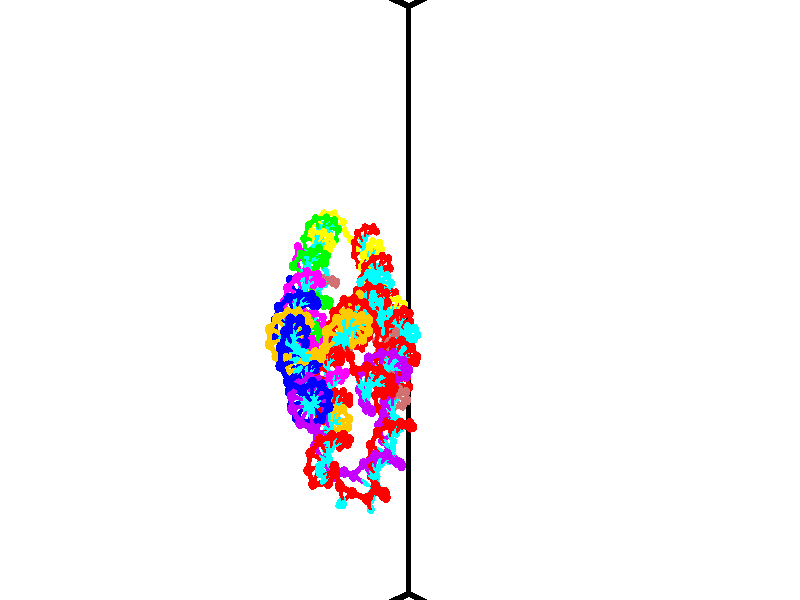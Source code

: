 // switches for output
#declare DRAW_BASES = 1; // possible values are 0, 1; only relevant for DNA ribbons
#declare DRAW_BASES_TYPE = 3; // possible values are 1, 2, 3; only relevant for DNA ribbons
#declare DRAW_FOG = 0; // set to 1 to enable fog

#include "colors.inc"

#include "transforms.inc"
background { rgb <1, 1, 1>}

#default {
   normal{
       ripples 0.25
       frequency 0.20
       turbulence 0.2
       lambda 5
   }
	finish {
		phong 0.1
		phong_size 40.
	}
}

// original window dimensions: 1024x640


// camera settings

camera {
	sky <-0, 1, 0>
	up <-0, 1, 0>
	right 1.6 * <0.724836, 0, 0.688921>
	location <12.1561, 44.2, 77.9145>
	look_at <46.7464, 44.2, 41.5209>
	direction <34.5903, 0, -36.3936>
	angle 67.0682
}


# declare cpy_camera_pos = <12.1561, 44.2, 77.9145>;
# if (DRAW_FOG = 1)
fog {
	fog_type 2
	up vnormalize(cpy_camera_pos)
	color rgbt<1,1,1,0.3>
	distance 1e-5
	fog_alt 3e-3
	fog_offset 70.72
}
# end


// LIGHTS

# declare lum = 6;
global_settings {
	ambient_light rgb lum * <0.05, 0.05, 0.05>
	max_trace_level 15
}# declare cpy_direct_light_amount = 0.25;
light_source
{	1000 * <-0.0359156, -1, 1.41376>,
	rgb lum * cpy_direct_light_amount
	parallel
}

light_source
{	1000 * <0.0359156, 1, -1.41376>,
	rgb lum * cpy_direct_light_amount
	parallel
}

// strand 0

// nucleotide -1

// particle -1
sphere {
	<42.433327, 42.120136, 41.001850> 0.250000
	pigment { color rgbt <1,0,0,0> }
	no_shadow
}
cylinder {
	<42.564682, 42.115089, 41.379635>,  <42.643494, 42.112061, 41.606304>, 0.100000
	pigment { color rgbt <1,0,0,0> }
	no_shadow
}
cylinder {
	<42.564682, 42.115089, 41.379635>,  <42.433327, 42.120136, 41.001850>, 0.100000
	pigment { color rgbt <1,0,0,0> }
	no_shadow
}

// particle -1
sphere {
	<42.564682, 42.115089, 41.379635> 0.100000
	pigment { color rgbt <1,0,0,0> }
	no_shadow
}
sphere {
	0, 1
	scale<0.080000,0.200000,0.300000>
	matrix <-0.930322, -0.177176, 0.321108,
		0.163285, -0.984098, -0.069917,
		0.328389, -0.012613, 0.944458,
		42.663200, 42.111305, 41.662971>
	pigment { color rgbt <0,1,1,0> }
	no_shadow
}
cylinder {
	<42.101280, 41.588558, 41.297112>,  <42.433327, 42.120136, 41.001850>, 0.130000
	pigment { color rgbt <1,0,0,0> }
	no_shadow
}

// nucleotide -1

// particle -1
sphere {
	<42.101280, 41.588558, 41.297112> 0.250000
	pigment { color rgbt <1,0,0,0> }
	no_shadow
}
cylinder {
	<42.221447, 41.785828, 41.623676>,  <42.293549, 41.904190, 41.819614>, 0.100000
	pigment { color rgbt <1,0,0,0> }
	no_shadow
}
cylinder {
	<42.221447, 41.785828, 41.623676>,  <42.101280, 41.588558, 41.297112>, 0.100000
	pigment { color rgbt <1,0,0,0> }
	no_shadow
}

// particle -1
sphere {
	<42.221447, 41.785828, 41.623676> 0.100000
	pigment { color rgbt <1,0,0,0> }
	no_shadow
}
sphere {
	0, 1
	scale<0.080000,0.200000,0.300000>
	matrix <-0.931618, -0.031837, 0.362043,
		0.204543, -0.869345, 0.449890,
		0.300417, 0.493179, 0.816410,
		42.311573, 41.933781, 41.868599>
	pigment { color rgbt <0,1,1,0> }
	no_shadow
}
cylinder {
	<41.778297, 41.215626, 41.859642>,  <42.101280, 41.588558, 41.297112>, 0.130000
	pigment { color rgbt <1,0,0,0> }
	no_shadow
}

// nucleotide -1

// particle -1
sphere {
	<41.778297, 41.215626, 41.859642> 0.250000
	pigment { color rgbt <1,0,0,0> }
	no_shadow
}
cylinder {
	<41.882584, 41.575478, 41.999748>,  <41.945156, 41.791389, 42.083813>, 0.100000
	pigment { color rgbt <1,0,0,0> }
	no_shadow
}
cylinder {
	<41.882584, 41.575478, 41.999748>,  <41.778297, 41.215626, 41.859642>, 0.100000
	pigment { color rgbt <1,0,0,0> }
	no_shadow
}

// particle -1
sphere {
	<41.882584, 41.575478, 41.999748> 0.100000
	pigment { color rgbt <1,0,0,0> }
	no_shadow
}
sphere {
	0, 1
	scale<0.080000,0.200000,0.300000>
	matrix <-0.863027, 0.054581, 0.502199,
		0.432678, -0.433221, 0.790639,
		0.260717, 0.899634, 0.350265,
		41.960800, 41.845367, 42.104828>
	pigment { color rgbt <0,1,1,0> }
	no_shadow
}
cylinder {
	<41.727627, 41.095219, 42.609570>,  <41.778297, 41.215626, 41.859642>, 0.130000
	pigment { color rgbt <1,0,0,0> }
	no_shadow
}

// nucleotide -1

// particle -1
sphere {
	<41.727627, 41.095219, 42.609570> 0.250000
	pigment { color rgbt <1,0,0,0> }
	no_shadow
}
cylinder {
	<41.672398, 41.474342, 42.494606>,  <41.639259, 41.701817, 42.425629>, 0.100000
	pigment { color rgbt <1,0,0,0> }
	no_shadow
}
cylinder {
	<41.672398, 41.474342, 42.494606>,  <41.727627, 41.095219, 42.609570>, 0.100000
	pigment { color rgbt <1,0,0,0> }
	no_shadow
}

// particle -1
sphere {
	<41.672398, 41.474342, 42.494606> 0.100000
	pigment { color rgbt <1,0,0,0> }
	no_shadow
}
sphere {
	0, 1
	scale<0.080000,0.200000,0.300000>
	matrix <-0.924982, -0.019669, 0.379501,
		0.354040, 0.318244, 0.879418,
		-0.138071, 0.947805, -0.287407,
		41.630978, 41.758682, 42.408382>
	pigment { color rgbt <0,1,1,0> }
	no_shadow
}
cylinder {
	<41.488319, 41.471523, 43.198929>,  <41.727627, 41.095219, 42.609570>, 0.130000
	pigment { color rgbt <1,0,0,0> }
	no_shadow
}

// nucleotide -1

// particle -1
sphere {
	<41.488319, 41.471523, 43.198929> 0.250000
	pigment { color rgbt <1,0,0,0> }
	no_shadow
}
cylinder {
	<41.369667, 41.690582, 42.885983>,  <41.298477, 41.822018, 42.698215>, 0.100000
	pigment { color rgbt <1,0,0,0> }
	no_shadow
}
cylinder {
	<41.369667, 41.690582, 42.885983>,  <41.488319, 41.471523, 43.198929>, 0.100000
	pigment { color rgbt <1,0,0,0> }
	no_shadow
}

// particle -1
sphere {
	<41.369667, 41.690582, 42.885983> 0.100000
	pigment { color rgbt <1,0,0,0> }
	no_shadow
}
sphere {
	0, 1
	scale<0.080000,0.200000,0.300000>
	matrix <-0.916652, 0.066523, 0.394111,
		0.267878, 0.834063, 0.482266,
		-0.296631, 0.547644, -0.782366,
		41.280678, 41.854874, 42.651272>
	pigment { color rgbt <0,1,1,0> }
	no_shadow
}
cylinder {
	<41.147099, 42.045238, 43.458420>,  <41.488319, 41.471523, 43.198929>, 0.130000
	pigment { color rgbt <1,0,0,0> }
	no_shadow
}

// nucleotide -1

// particle -1
sphere {
	<41.147099, 42.045238, 43.458420> 0.250000
	pigment { color rgbt <1,0,0,0> }
	no_shadow
}
cylinder {
	<41.017326, 42.046257, 43.080055>,  <40.939465, 42.046867, 42.853039>, 0.100000
	pigment { color rgbt <1,0,0,0> }
	no_shadow
}
cylinder {
	<41.017326, 42.046257, 43.080055>,  <41.147099, 42.045238, 43.458420>, 0.100000
	pigment { color rgbt <1,0,0,0> }
	no_shadow
}

// particle -1
sphere {
	<41.017326, 42.046257, 43.080055> 0.100000
	pigment { color rgbt <1,0,0,0> }
	no_shadow
}
sphere {
	0, 1
	scale<0.080000,0.200000,0.300000>
	matrix <-0.945246, 0.036616, 0.324298,
		0.035460, 0.999326, -0.009475,
		-0.324426, 0.002544, -0.945908,
		40.919998, 42.047020, 42.796284>
	pigment { color rgbt <0,1,1,0> }
	no_shadow
}
cylinder {
	<40.585281, 42.442348, 43.464363>,  <41.147099, 42.045238, 43.458420>, 0.130000
	pigment { color rgbt <1,0,0,0> }
	no_shadow
}

// nucleotide -1

// particle -1
sphere {
	<40.585281, 42.442348, 43.464363> 0.250000
	pigment { color rgbt <1,0,0,0> }
	no_shadow
}
cylinder {
	<40.522331, 42.247925, 43.120506>,  <40.484562, 42.131271, 42.914192>, 0.100000
	pigment { color rgbt <1,0,0,0> }
	no_shadow
}
cylinder {
	<40.522331, 42.247925, 43.120506>,  <40.585281, 42.442348, 43.464363>, 0.100000
	pigment { color rgbt <1,0,0,0> }
	no_shadow
}

// particle -1
sphere {
	<40.522331, 42.247925, 43.120506> 0.100000
	pigment { color rgbt <1,0,0,0> }
	no_shadow
}
sphere {
	0, 1
	scale<0.080000,0.200000,0.300000>
	matrix <-0.974881, -0.062460, 0.213789,
		-0.157606, 0.871693, -0.464016,
		-0.157376, -0.486055, -0.859641,
		40.475117, 42.102108, 42.862614>
	pigment { color rgbt <0,1,1,0> }
	no_shadow
}
cylinder {
	<40.104725, 42.773987, 43.162304>,  <40.585281, 42.442348, 43.464363>, 0.130000
	pigment { color rgbt <1,0,0,0> }
	no_shadow
}

// nucleotide -1

// particle -1
sphere {
	<40.104725, 42.773987, 43.162304> 0.250000
	pigment { color rgbt <1,0,0,0> }
	no_shadow
}
cylinder {
	<40.105827, 42.414680, 42.986526>,  <40.106487, 42.199097, 42.881062>, 0.100000
	pigment { color rgbt <1,0,0,0> }
	no_shadow
}
cylinder {
	<40.105827, 42.414680, 42.986526>,  <40.104725, 42.773987, 43.162304>, 0.100000
	pigment { color rgbt <1,0,0,0> }
	no_shadow
}

// particle -1
sphere {
	<40.105827, 42.414680, 42.986526> 0.100000
	pigment { color rgbt <1,0,0,0> }
	no_shadow
}
sphere {
	0, 1
	scale<0.080000,0.200000,0.300000>
	matrix <-0.984314, -0.079956, 0.157272,
		-0.176408, 0.432113, -0.884397,
		0.002754, -0.898268, -0.439440,
		40.106655, 42.145199, 42.854694>
	pigment { color rgbt <0,1,1,0> }
	no_shadow
}
cylinder {
	<39.644672, 42.759583, 42.601269>,  <40.104725, 42.773987, 43.162304>, 0.130000
	pigment { color rgbt <1,0,0,0> }
	no_shadow
}

// nucleotide -1

// particle -1
sphere {
	<39.644672, 42.759583, 42.601269> 0.250000
	pigment { color rgbt <1,0,0,0> }
	no_shadow
}
cylinder {
	<39.684284, 42.370132, 42.683491>,  <39.708050, 42.136463, 42.732822>, 0.100000
	pigment { color rgbt <1,0,0,0> }
	no_shadow
}
cylinder {
	<39.684284, 42.370132, 42.683491>,  <39.644672, 42.759583, 42.601269>, 0.100000
	pigment { color rgbt <1,0,0,0> }
	no_shadow
}

// particle -1
sphere {
	<39.684284, 42.370132, 42.683491> 0.100000
	pigment { color rgbt <1,0,0,0> }
	no_shadow
}
sphere {
	0, 1
	scale<0.080000,0.200000,0.300000>
	matrix <-0.981902, -0.062096, 0.178920,
		-0.161436, -0.219550, -0.962152,
		0.099027, -0.973623, 0.205552,
		39.713993, 42.078045, 42.745155>
	pigment { color rgbt <0,1,1,0> }
	no_shadow
}
cylinder {
	<39.066914, 42.434967, 42.340469>,  <39.644672, 42.759583, 42.601269>, 0.130000
	pigment { color rgbt <1,0,0,0> }
	no_shadow
}

// nucleotide -1

// particle -1
sphere {
	<39.066914, 42.434967, 42.340469> 0.250000
	pigment { color rgbt <1,0,0,0> }
	no_shadow
}
cylinder {
	<39.208862, 42.169128, 42.603493>,  <39.294033, 42.009624, 42.761307>, 0.100000
	pigment { color rgbt <1,0,0,0> }
	no_shadow
}
cylinder {
	<39.208862, 42.169128, 42.603493>,  <39.066914, 42.434967, 42.340469>, 0.100000
	pigment { color rgbt <1,0,0,0> }
	no_shadow
}

// particle -1
sphere {
	<39.208862, 42.169128, 42.603493> 0.100000
	pigment { color rgbt <1,0,0,0> }
	no_shadow
}
sphere {
	0, 1
	scale<0.080000,0.200000,0.300000>
	matrix <-0.934122, -0.281015, 0.220108,
		0.038502, -0.692350, -0.720534,
		0.354872, -0.664592, 0.657559,
		39.315323, 41.969749, 42.800762>
	pigment { color rgbt <0,1,1,0> }
	no_shadow
}
cylinder {
	<38.670834, 41.967892, 42.220032>,  <39.066914, 42.434967, 42.340469>, 0.130000
	pigment { color rgbt <1,0,0,0> }
	no_shadow
}

// nucleotide -1

// particle -1
sphere {
	<38.670834, 41.967892, 42.220032> 0.250000
	pigment { color rgbt <1,0,0,0> }
	no_shadow
}
cylinder {
	<38.812172, 41.901527, 42.588295>,  <38.896976, 41.861710, 42.809254>, 0.100000
	pigment { color rgbt <1,0,0,0> }
	no_shadow
}
cylinder {
	<38.812172, 41.901527, 42.588295>,  <38.670834, 41.967892, 42.220032>, 0.100000
	pigment { color rgbt <1,0,0,0> }
	no_shadow
}

// particle -1
sphere {
	<38.812172, 41.901527, 42.588295> 0.100000
	pigment { color rgbt <1,0,0,0> }
	no_shadow
}
sphere {
	0, 1
	scale<0.080000,0.200000,0.300000>
	matrix <-0.903004, -0.317594, 0.289340,
		0.244394, -0.933600, -0.262035,
		0.353349, -0.165906, 0.920663,
		38.918175, 41.851757, 42.864494>
	pigment { color rgbt <0,1,1,0> }
	no_shadow
}
cylinder {
	<38.304386, 41.417931, 42.368114>,  <38.670834, 41.967892, 42.220032>, 0.130000
	pigment { color rgbt <1,0,0,0> }
	no_shadow
}

// nucleotide -1

// particle -1
sphere {
	<38.304386, 41.417931, 42.368114> 0.250000
	pigment { color rgbt <1,0,0,0> }
	no_shadow
}
cylinder {
	<38.443909, 41.512154, 42.730957>,  <38.527622, 41.568687, 42.948662>, 0.100000
	pigment { color rgbt <1,0,0,0> }
	no_shadow
}
cylinder {
	<38.443909, 41.512154, 42.730957>,  <38.304386, 41.417931, 42.368114>, 0.100000
	pigment { color rgbt <1,0,0,0> }
	no_shadow
}

// particle -1
sphere {
	<38.443909, 41.512154, 42.730957> 0.100000
	pigment { color rgbt <1,0,0,0> }
	no_shadow
}
sphere {
	0, 1
	scale<0.080000,0.200000,0.300000>
	matrix <-0.658530, -0.627083, 0.416059,
		0.666839, -0.742482, -0.063609,
		0.348805, 0.235556, 0.907110,
		38.548550, 41.582821, 43.003090>
	pigment { color rgbt <0,1,1,0> }
	no_shadow
}
cylinder {
	<38.559101, 40.809349, 42.702709>,  <38.304386, 41.417931, 42.368114>, 0.130000
	pigment { color rgbt <1,0,0,0> }
	no_shadow
}

// nucleotide -1

// particle -1
sphere {
	<38.559101, 40.809349, 42.702709> 0.250000
	pigment { color rgbt <1,0,0,0> }
	no_shadow
}
cylinder {
	<38.462879, 41.060455, 42.998829>,  <38.405148, 41.211121, 43.176502>, 0.100000
	pigment { color rgbt <1,0,0,0> }
	no_shadow
}
cylinder {
	<38.462879, 41.060455, 42.998829>,  <38.559101, 40.809349, 42.702709>, 0.100000
	pigment { color rgbt <1,0,0,0> }
	no_shadow
}

// particle -1
sphere {
	<38.462879, 41.060455, 42.998829> 0.100000
	pigment { color rgbt <1,0,0,0> }
	no_shadow
}
sphere {
	0, 1
	scale<0.080000,0.200000,0.300000>
	matrix <-0.655003, -0.667846, 0.353485,
		0.716312, -0.399866, 0.571842,
		-0.240556, 0.627764, 0.740300,
		38.390713, 41.248783, 43.220921>
	pigment { color rgbt <0,1,1,0> }
	no_shadow
}
cylinder {
	<38.187668, 40.420361, 43.116455>,  <38.559101, 40.809349, 42.702709>, 0.130000
	pigment { color rgbt <1,0,0,0> }
	no_shadow
}

// nucleotide -1

// particle -1
sphere {
	<38.187668, 40.420361, 43.116455> 0.250000
	pigment { color rgbt <1,0,0,0> }
	no_shadow
}
cylinder {
	<38.139591, 40.760147, 43.321964>,  <38.110744, 40.964020, 43.445271>, 0.100000
	pigment { color rgbt <1,0,0,0> }
	no_shadow
}
cylinder {
	<38.139591, 40.760147, 43.321964>,  <38.187668, 40.420361, 43.116455>, 0.100000
	pigment { color rgbt <1,0,0,0> }
	no_shadow
}

// particle -1
sphere {
	<38.139591, 40.760147, 43.321964> 0.100000
	pigment { color rgbt <1,0,0,0> }
	no_shadow
}
sphere {
	0, 1
	scale<0.080000,0.200000,0.300000>
	matrix <-0.832809, -0.367964, 0.413560,
		0.540354, -0.378165, 0.751670,
		-0.120194, 0.849467, 0.513771,
		38.103535, 41.014988, 43.476097>
	pigment { color rgbt <0,1,1,0> }
	no_shadow
}
cylinder {
	<38.342865, 40.409443, 43.831268>,  <38.187668, 40.420361, 43.116455>, 0.130000
	pigment { color rgbt <1,0,0,0> }
	no_shadow
}

// nucleotide -1

// particle -1
sphere {
	<38.342865, 40.409443, 43.831268> 0.250000
	pigment { color rgbt <1,0,0,0> }
	no_shadow
}
cylinder {
	<38.065777, 40.696281, 43.800545>,  <37.899525, 40.868385, 43.782112>, 0.100000
	pigment { color rgbt <1,0,0,0> }
	no_shadow
}
cylinder {
	<38.065777, 40.696281, 43.800545>,  <38.342865, 40.409443, 43.831268>, 0.100000
	pigment { color rgbt <1,0,0,0> }
	no_shadow
}

// particle -1
sphere {
	<38.065777, 40.696281, 43.800545> 0.100000
	pigment { color rgbt <1,0,0,0> }
	no_shadow
}
sphere {
	0, 1
	scale<0.080000,0.200000,0.300000>
	matrix <-0.503109, -0.404187, 0.763881,
		0.516735, 0.567802, 0.640770,
		-0.692724, 0.717101, -0.076808,
		37.857960, 40.911411, 43.777504>
	pigment { color rgbt <0,1,1,0> }
	no_shadow
}
cylinder {
	<38.215332, 40.602772, 44.526070>,  <38.342865, 40.409443, 43.831268>, 0.130000
	pigment { color rgbt <1,0,0,0> }
	no_shadow
}

// nucleotide -1

// particle -1
sphere {
	<38.215332, 40.602772, 44.526070> 0.250000
	pigment { color rgbt <1,0,0,0> }
	no_shadow
}
cylinder {
	<37.885685, 40.734764, 44.341923>,  <37.687897, 40.813961, 44.231434>, 0.100000
	pigment { color rgbt <1,0,0,0> }
	no_shadow
}
cylinder {
	<37.885685, 40.734764, 44.341923>,  <38.215332, 40.602772, 44.526070>, 0.100000
	pigment { color rgbt <1,0,0,0> }
	no_shadow
}

// particle -1
sphere {
	<37.885685, 40.734764, 44.341923> 0.100000
	pigment { color rgbt <1,0,0,0> }
	no_shadow
}
sphere {
	0, 1
	scale<0.080000,0.200000,0.300000>
	matrix <-0.548260, -0.260594, 0.794671,
		0.142256, 0.907306, 0.395675,
		-0.824120, 0.329980, -0.460369,
		37.638451, 40.833759, 44.203812>
	pigment { color rgbt <0,1,1,0> }
	no_shadow
}
cylinder {
	<37.906136, 40.933201, 44.981468>,  <38.215332, 40.602772, 44.526070>, 0.130000
	pigment { color rgbt <1,0,0,0> }
	no_shadow
}

// nucleotide -1

// particle -1
sphere {
	<37.906136, 40.933201, 44.981468> 0.250000
	pigment { color rgbt <1,0,0,0> }
	no_shadow
}
cylinder {
	<37.607407, 40.882957, 44.720245>,  <37.428169, 40.852810, 44.563511>, 0.100000
	pigment { color rgbt <1,0,0,0> }
	no_shadow
}
cylinder {
	<37.607407, 40.882957, 44.720245>,  <37.906136, 40.933201, 44.981468>, 0.100000
	pigment { color rgbt <1,0,0,0> }
	no_shadow
}

// particle -1
sphere {
	<37.607407, 40.882957, 44.720245> 0.100000
	pigment { color rgbt <1,0,0,0> }
	no_shadow
}
sphere {
	0, 1
	scale<0.080000,0.200000,0.300000>
	matrix <-0.647188, -0.088620, 0.757162,
		-0.152981, 0.988114, -0.015110,
		-0.746823, -0.125610, -0.653053,
		37.383358, 40.845276, 44.524330>
	pigment { color rgbt <0,1,1,0> }
	no_shadow
}
cylinder {
	<37.400787, 41.289417, 45.235298>,  <37.906136, 40.933201, 44.981468>, 0.130000
	pigment { color rgbt <1,0,0,0> }
	no_shadow
}

// nucleotide -1

// particle -1
sphere {
	<37.400787, 41.289417, 45.235298> 0.250000
	pigment { color rgbt <1,0,0,0> }
	no_shadow
}
cylinder {
	<37.215832, 41.028603, 44.994949>,  <37.104858, 40.872112, 44.850739>, 0.100000
	pigment { color rgbt <1,0,0,0> }
	no_shadow
}
cylinder {
	<37.215832, 41.028603, 44.994949>,  <37.400787, 41.289417, 45.235298>, 0.100000
	pigment { color rgbt <1,0,0,0> }
	no_shadow
}

// particle -1
sphere {
	<37.215832, 41.028603, 44.994949> 0.100000
	pigment { color rgbt <1,0,0,0> }
	no_shadow
}
sphere {
	0, 1
	scale<0.080000,0.200000,0.300000>
	matrix <-0.675567, -0.179849, 0.715027,
		-0.574291, 0.736547, -0.357335,
		-0.462385, -0.652037, -0.600872,
		37.077118, 40.832993, 44.814686>
	pigment { color rgbt <0,1,1,0> }
	no_shadow
}
cylinder {
	<36.682266, 41.375366, 45.362335>,  <37.400787, 41.289417, 45.235298>, 0.130000
	pigment { color rgbt <1,0,0,0> }
	no_shadow
}

// nucleotide -1

// particle -1
sphere {
	<36.682266, 41.375366, 45.362335> 0.250000
	pigment { color rgbt <1,0,0,0> }
	no_shadow
}
cylinder {
	<36.711861, 41.021133, 45.178917>,  <36.729618, 40.808594, 45.068867>, 0.100000
	pigment { color rgbt <1,0,0,0> }
	no_shadow
}
cylinder {
	<36.711861, 41.021133, 45.178917>,  <36.682266, 41.375366, 45.362335>, 0.100000
	pigment { color rgbt <1,0,0,0> }
	no_shadow
}

// particle -1
sphere {
	<36.711861, 41.021133, 45.178917> 0.100000
	pigment { color rgbt <1,0,0,0> }
	no_shadow
}
sphere {
	0, 1
	scale<0.080000,0.200000,0.300000>
	matrix <-0.642276, -0.394066, 0.657415,
		-0.762894, 0.245876, -0.597944,
		0.073987, -0.885583, -0.458551,
		36.734058, 40.755459, 45.041351>
	pigment { color rgbt <0,1,1,0> }
	no_shadow
}
cylinder {
	<36.013321, 41.095490, 45.436916>,  <36.682266, 41.375366, 45.362335>, 0.130000
	pigment { color rgbt <1,0,0,0> }
	no_shadow
}

// nucleotide -1

// particle -1
sphere {
	<36.013321, 41.095490, 45.436916> 0.250000
	pigment { color rgbt <1,0,0,0> }
	no_shadow
}
cylinder {
	<36.244812, 40.783157, 45.342789>,  <36.383709, 40.595757, 45.286312>, 0.100000
	pigment { color rgbt <1,0,0,0> }
	no_shadow
}
cylinder {
	<36.244812, 40.783157, 45.342789>,  <36.013321, 41.095490, 45.436916>, 0.100000
	pigment { color rgbt <1,0,0,0> }
	no_shadow
}

// particle -1
sphere {
	<36.244812, 40.783157, 45.342789> 0.100000
	pigment { color rgbt <1,0,0,0> }
	no_shadow
}
sphere {
	0, 1
	scale<0.080000,0.200000,0.300000>
	matrix <-0.465425, -0.553184, 0.690917,
		-0.669665, -0.290330, -0.683562,
		0.578730, -0.780830, -0.235321,
		36.418430, 40.548908, 45.272194>
	pigment { color rgbt <0,1,1,0> }
	no_shadow
}
cylinder {
	<35.622227, 40.548264, 45.482098>,  <36.013321, 41.095490, 45.436916>, 0.130000
	pigment { color rgbt <1,0,0,0> }
	no_shadow
}

// nucleotide -1

// particle -1
sphere {
	<35.622227, 40.548264, 45.482098> 0.250000
	pigment { color rgbt <1,0,0,0> }
	no_shadow
}
cylinder {
	<35.976578, 40.367401, 45.523636>,  <36.189186, 40.258884, 45.548561>, 0.100000
	pigment { color rgbt <1,0,0,0> }
	no_shadow
}
cylinder {
	<35.976578, 40.367401, 45.523636>,  <35.622227, 40.548264, 45.482098>, 0.100000
	pigment { color rgbt <1,0,0,0> }
	no_shadow
}

// particle -1
sphere {
	<35.976578, 40.367401, 45.523636> 0.100000
	pigment { color rgbt <1,0,0,0> }
	no_shadow
}
sphere {
	0, 1
	scale<0.080000,0.200000,0.300000>
	matrix <-0.305471, -0.400024, 0.864100,
		-0.349163, -0.797206, -0.492491,
		0.885874, -0.452153, 0.103850,
		36.242340, 40.231754, 45.554790>
	pigment { color rgbt <0,1,1,0> }
	no_shadow
}
cylinder {
	<35.423286, 39.916496, 45.549545>,  <35.622227, 40.548264, 45.482098>, 0.130000
	pigment { color rgbt <1,0,0,0> }
	no_shadow
}

// nucleotide -1

// particle -1
sphere {
	<35.423286, 39.916496, 45.549545> 0.250000
	pigment { color rgbt <1,0,0,0> }
	no_shadow
}
cylinder {
	<35.795227, 39.922661, 45.696587>,  <36.018391, 39.926361, 45.784809>, 0.100000
	pigment { color rgbt <1,0,0,0> }
	no_shadow
}
cylinder {
	<35.795227, 39.922661, 45.696587>,  <35.423286, 39.916496, 45.549545>, 0.100000
	pigment { color rgbt <1,0,0,0> }
	no_shadow
}

// particle -1
sphere {
	<35.795227, 39.922661, 45.696587> 0.100000
	pigment { color rgbt <1,0,0,0> }
	no_shadow
}
sphere {
	0, 1
	scale<0.080000,0.200000,0.300000>
	matrix <-0.313327, -0.490551, 0.813133,
		0.192860, -0.871276, -0.451313,
		0.929856, 0.015412, 0.367602,
		36.074184, 39.927284, 45.806866>
	pigment { color rgbt <0,1,1,0> }
	no_shadow
}
cylinder {
	<35.564960, 39.214443, 45.614094>,  <35.423286, 39.916496, 45.549545>, 0.130000
	pigment { color rgbt <1,0,0,0> }
	no_shadow
}

// nucleotide -1

// particle -1
sphere {
	<35.564960, 39.214443, 45.614094> 0.250000
	pigment { color rgbt <1,0,0,0> }
	no_shadow
}
cylinder {
	<35.813351, 39.403870, 45.863934>,  <35.962383, 39.517525, 46.013840>, 0.100000
	pigment { color rgbt <1,0,0,0> }
	no_shadow
}
cylinder {
	<35.813351, 39.403870, 45.863934>,  <35.564960, 39.214443, 45.614094>, 0.100000
	pigment { color rgbt <1,0,0,0> }
	no_shadow
}

// particle -1
sphere {
	<35.813351, 39.403870, 45.863934> 0.100000
	pigment { color rgbt <1,0,0,0> }
	no_shadow
}
sphere {
	0, 1
	scale<0.080000,0.200000,0.300000>
	matrix <-0.331255, -0.563650, 0.756683,
		0.710396, -0.676782, -0.193141,
		0.620974, 0.473565, 0.624602,
		35.999641, 39.545940, 46.051315>
	pigment { color rgbt <0,1,1,0> }
	no_shadow
}
cylinder {
	<35.859394, 38.741371, 46.037743>,  <35.564960, 39.214443, 45.614094>, 0.130000
	pigment { color rgbt <1,0,0,0> }
	no_shadow
}

// nucleotide -1

// particle -1
sphere {
	<35.859394, 38.741371, 46.037743> 0.250000
	pigment { color rgbt <1,0,0,0> }
	no_shadow
}
cylinder {
	<35.952049, 39.059441, 46.261898>,  <36.007641, 39.250282, 46.396393>, 0.100000
	pigment { color rgbt <1,0,0,0> }
	no_shadow
}
cylinder {
	<35.952049, 39.059441, 46.261898>,  <35.859394, 38.741371, 46.037743>, 0.100000
	pigment { color rgbt <1,0,0,0> }
	no_shadow
}

// particle -1
sphere {
	<35.952049, 39.059441, 46.261898> 0.100000
	pigment { color rgbt <1,0,0,0> }
	no_shadow
}
sphere {
	0, 1
	scale<0.080000,0.200000,0.300000>
	matrix <-0.450912, -0.422675, 0.786145,
		0.861989, -0.434784, 0.260649,
		0.231634, 0.795178, 0.560390,
		36.021538, 39.297993, 46.430016>
	pigment { color rgbt <0,1,1,0> }
	no_shadow
}
cylinder {
	<36.283794, 38.492008, 46.619347>,  <35.859394, 38.741371, 46.037743>, 0.130000
	pigment { color rgbt <1,0,0,0> }
	no_shadow
}

// nucleotide -1

// particle -1
sphere {
	<36.283794, 38.492008, 46.619347> 0.250000
	pigment { color rgbt <1,0,0,0> }
	no_shadow
}
cylinder {
	<36.105663, 38.838654, 46.709381>,  <35.998783, 39.046642, 46.763401>, 0.100000
	pigment { color rgbt <1,0,0,0> }
	no_shadow
}
cylinder {
	<36.105663, 38.838654, 46.709381>,  <36.283794, 38.492008, 46.619347>, 0.100000
	pigment { color rgbt <1,0,0,0> }
	no_shadow
}

// particle -1
sphere {
	<36.105663, 38.838654, 46.709381> 0.100000
	pigment { color rgbt <1,0,0,0> }
	no_shadow
}
sphere {
	0, 1
	scale<0.080000,0.200000,0.300000>
	matrix <-0.277711, -0.372679, 0.885430,
		0.851208, 0.331803, 0.406634,
		-0.445332, 0.866612, 0.225082,
		35.972065, 39.098637, 46.776905>
	pigment { color rgbt <0,1,1,0> }
	no_shadow
}
cylinder {
	<36.498394, 38.669380, 47.274723>,  <36.283794, 38.492008, 46.619347>, 0.130000
	pigment { color rgbt <1,0,0,0> }
	no_shadow
}

// nucleotide -1

// particle -1
sphere {
	<36.498394, 38.669380, 47.274723> 0.250000
	pigment { color rgbt <1,0,0,0> }
	no_shadow
}
cylinder {
	<36.148590, 38.849045, 47.201519>,  <35.938709, 38.956844, 47.157597>, 0.100000
	pigment { color rgbt <1,0,0,0> }
	no_shadow
}
cylinder {
	<36.148590, 38.849045, 47.201519>,  <36.498394, 38.669380, 47.274723>, 0.100000
	pigment { color rgbt <1,0,0,0> }
	no_shadow
}

// particle -1
sphere {
	<36.148590, 38.849045, 47.201519> 0.100000
	pigment { color rgbt <1,0,0,0> }
	no_shadow
}
sphere {
	0, 1
	scale<0.080000,0.200000,0.300000>
	matrix <-0.345675, -0.312528, 0.884780,
		0.340215, 0.837006, 0.428572,
		-0.874507, 0.449162, -0.183006,
		35.886238, 38.983795, 47.146618>
	pigment { color rgbt <0,1,1,0> }
	no_shadow
}
cylinder {
	<36.262798, 38.733212, 47.882591>,  <36.498394, 38.669380, 47.274723>, 0.130000
	pigment { color rgbt <1,0,0,0> }
	no_shadow
}

// nucleotide -1

// particle -1
sphere {
	<36.262798, 38.733212, 47.882591> 0.250000
	pigment { color rgbt <1,0,0,0> }
	no_shadow
}
cylinder {
	<35.941769, 38.840721, 47.669563>,  <35.749149, 38.905228, 47.541748>, 0.100000
	pigment { color rgbt <1,0,0,0> }
	no_shadow
}
cylinder {
	<35.941769, 38.840721, 47.669563>,  <36.262798, 38.733212, 47.882591>, 0.100000
	pigment { color rgbt <1,0,0,0> }
	no_shadow
}

// particle -1
sphere {
	<35.941769, 38.840721, 47.669563> 0.100000
	pigment { color rgbt <1,0,0,0> }
	no_shadow
}
sphere {
	0, 1
	scale<0.080000,0.200000,0.300000>
	matrix <-0.595657, -0.312321, 0.740033,
		0.032569, 0.911162, 0.410759,
		-0.802578, 0.268773, -0.532569,
		35.700996, 38.921352, 47.509792>
	pigment { color rgbt <0,1,1,0> }
	no_shadow
}
cylinder {
	<35.895393, 39.138855, 48.320847>,  <36.262798, 38.733212, 47.882591>, 0.130000
	pigment { color rgbt <1,0,0,0> }
	no_shadow
}

// nucleotide -1

// particle -1
sphere {
	<35.895393, 39.138855, 48.320847> 0.250000
	pigment { color rgbt <1,0,0,0> }
	no_shadow
}
cylinder {
	<35.620720, 38.999023, 48.065891>,  <35.455917, 38.915123, 47.912918>, 0.100000
	pigment { color rgbt <1,0,0,0> }
	no_shadow
}
cylinder {
	<35.620720, 38.999023, 48.065891>,  <35.895393, 39.138855, 48.320847>, 0.100000
	pigment { color rgbt <1,0,0,0> }
	no_shadow
}

// particle -1
sphere {
	<35.620720, 38.999023, 48.065891> 0.100000
	pigment { color rgbt <1,0,0,0> }
	no_shadow
}
sphere {
	0, 1
	scale<0.080000,0.200000,0.300000>
	matrix <-0.566198, -0.292732, 0.770537,
		-0.455946, 0.890002, 0.003084,
		-0.686682, -0.349577, -0.637388,
		35.414715, 38.894150, 47.874676>
	pigment { color rgbt <0,1,1,0> }
	no_shadow
}
cylinder {
	<35.294357, 39.461178, 48.464569>,  <35.895393, 39.138855, 48.320847>, 0.130000
	pigment { color rgbt <1,0,0,0> }
	no_shadow
}

// nucleotide -1

// particle -1
sphere {
	<35.294357, 39.461178, 48.464569> 0.250000
	pigment { color rgbt <1,0,0,0> }
	no_shadow
}
cylinder {
	<35.202980, 39.115463, 48.285316>,  <35.148155, 38.908035, 48.177765>, 0.100000
	pigment { color rgbt <1,0,0,0> }
	no_shadow
}
cylinder {
	<35.202980, 39.115463, 48.285316>,  <35.294357, 39.461178, 48.464569>, 0.100000
	pigment { color rgbt <1,0,0,0> }
	no_shadow
}

// particle -1
sphere {
	<35.202980, 39.115463, 48.285316> 0.100000
	pigment { color rgbt <1,0,0,0> }
	no_shadow
}
sphere {
	0, 1
	scale<0.080000,0.200000,0.300000>
	matrix <-0.569187, -0.254873, 0.781707,
		-0.789837, 0.433643, -0.433719,
		-0.228438, -0.864288, -0.448131,
		35.134449, 38.856178, 48.150879>
	pigment { color rgbt <0,1,1,0> }
	no_shadow
}
cylinder {
	<34.598763, 39.517513, 48.541794>,  <35.294357, 39.461178, 48.464569>, 0.130000
	pigment { color rgbt <1,0,0,0> }
	no_shadow
}

// nucleotide -1

// particle -1
sphere {
	<34.598763, 39.517513, 48.541794> 0.250000
	pigment { color rgbt <1,0,0,0> }
	no_shadow
}
cylinder {
	<34.619854, 39.132591, 48.435074>,  <34.632507, 38.901638, 48.371040>, 0.100000
	pigment { color rgbt <1,0,0,0> }
	no_shadow
}
cylinder {
	<34.619854, 39.132591, 48.435074>,  <34.598763, 39.517513, 48.541794>, 0.100000
	pigment { color rgbt <1,0,0,0> }
	no_shadow
}

// particle -1
sphere {
	<34.619854, 39.132591, 48.435074> 0.100000
	pigment { color rgbt <1,0,0,0> }
	no_shadow
}
sphere {
	0, 1
	scale<0.080000,0.200000,0.300000>
	matrix <-0.639138, -0.237801, 0.731405,
		-0.767283, 0.131956, -0.627587,
		0.052728, -0.962309, -0.266799,
		34.635674, 38.843899, 48.355034>
	pigment { color rgbt <0,1,1,0> }
	no_shadow
}
cylinder {
	<33.937870, 39.285774, 48.476372>,  <34.598763, 39.517513, 48.541794>, 0.130000
	pigment { color rgbt <1,0,0,0> }
	no_shadow
}

// nucleotide -1

// particle -1
sphere {
	<33.937870, 39.285774, 48.476372> 0.250000
	pigment { color rgbt <1,0,0,0> }
	no_shadow
}
cylinder {
	<34.111061, 38.925522, 48.491333>,  <34.214977, 38.709370, 48.500309>, 0.100000
	pigment { color rgbt <1,0,0,0> }
	no_shadow
}
cylinder {
	<34.111061, 38.925522, 48.491333>,  <33.937870, 39.285774, 48.476372>, 0.100000
	pigment { color rgbt <1,0,0,0> }
	no_shadow
}

// particle -1
sphere {
	<34.111061, 38.925522, 48.491333> 0.100000
	pigment { color rgbt <1,0,0,0> }
	no_shadow
}
sphere {
	0, 1
	scale<0.080000,0.200000,0.300000>
	matrix <-0.659047, -0.287980, 0.694783,
		-0.614969, -0.325478, -0.718246,
		0.432977, -0.900628, 0.037406,
		34.240955, 38.655334, 48.502556>
	pigment { color rgbt <0,1,1,0> }
	no_shadow
}
cylinder {
	<33.459023, 38.728119, 48.391479>,  <33.937870, 39.285774, 48.476372>, 0.130000
	pigment { color rgbt <1,0,0,0> }
	no_shadow
}

// nucleotide -1

// particle -1
sphere {
	<33.459023, 38.728119, 48.391479> 0.250000
	pigment { color rgbt <1,0,0,0> }
	no_shadow
}
cylinder {
	<33.750816, 38.533272, 48.583549>,  <33.925892, 38.416363, 48.698792>, 0.100000
	pigment { color rgbt <1,0,0,0> }
	no_shadow
}
cylinder {
	<33.750816, 38.533272, 48.583549>,  <33.459023, 38.728119, 48.391479>, 0.100000
	pigment { color rgbt <1,0,0,0> }
	no_shadow
}

// particle -1
sphere {
	<33.750816, 38.533272, 48.583549> 0.100000
	pigment { color rgbt <1,0,0,0> }
	no_shadow
}
sphere {
	0, 1
	scale<0.080000,0.200000,0.300000>
	matrix <-0.661526, -0.323994, 0.676322,
		-0.173873, -0.811017, -0.558588,
		0.729488, -0.487114, 0.480175,
		33.969662, 38.387138, 48.727600>
	pigment { color rgbt <0,1,1,0> }
	no_shadow
}
cylinder {
	<33.244728, 38.052765, 48.446537>,  <33.459023, 38.728119, 48.391479>, 0.130000
	pigment { color rgbt <1,0,0,0> }
	no_shadow
}

// nucleotide -1

// particle -1
sphere {
	<33.244728, 38.052765, 48.446537> 0.250000
	pigment { color rgbt <1,0,0,0> }
	no_shadow
}
cylinder {
	<33.505630, 38.109787, 48.744328>,  <33.662170, 38.144001, 48.923000>, 0.100000
	pigment { color rgbt <1,0,0,0> }
	no_shadow
}
cylinder {
	<33.505630, 38.109787, 48.744328>,  <33.244728, 38.052765, 48.446537>, 0.100000
	pigment { color rgbt <1,0,0,0> }
	no_shadow
}

// particle -1
sphere {
	<33.505630, 38.109787, 48.744328> 0.100000
	pigment { color rgbt <1,0,0,0> }
	no_shadow
}
sphere {
	0, 1
	scale<0.080000,0.200000,0.300000>
	matrix <-0.649825, -0.400492, 0.646014,
		0.390251, -0.905143, -0.168584,
		0.652251, 0.142558, 0.744477,
		33.701305, 38.152554, 48.967670>
	pigment { color rgbt <0,1,1,0> }
	no_shadow
}
cylinder {
	<33.097656, 37.508141, 48.928799>,  <33.244728, 38.052765, 48.446537>, 0.130000
	pigment { color rgbt <1,0,0,0> }
	no_shadow
}

// nucleotide -1

// particle -1
sphere {
	<33.097656, 37.508141, 48.928799> 0.250000
	pigment { color rgbt <1,0,0,0> }
	no_shadow
}
cylinder {
	<33.317062, 37.758492, 49.150578>,  <33.448708, 37.908703, 49.283646>, 0.100000
	pigment { color rgbt <1,0,0,0> }
	no_shadow
}
cylinder {
	<33.317062, 37.758492, 49.150578>,  <33.097656, 37.508141, 48.928799>, 0.100000
	pigment { color rgbt <1,0,0,0> }
	no_shadow
}

// particle -1
sphere {
	<33.317062, 37.758492, 49.150578> 0.100000
	pigment { color rgbt <1,0,0,0> }
	no_shadow
}
sphere {
	0, 1
	scale<0.080000,0.200000,0.300000>
	matrix <-0.435467, -0.352238, 0.828430,
		0.713794, -0.695847, 0.079342,
		0.548514, 0.625879, 0.554444,
		33.481617, 37.946255, 49.316910>
	pigment { color rgbt <0,1,1,0> }
	no_shadow
}
cylinder {
	<33.554585, 37.132408, 49.425156>,  <33.097656, 37.508141, 48.928799>, 0.130000
	pigment { color rgbt <1,0,0,0> }
	no_shadow
}

// nucleotide -1

// particle -1
sphere {
	<33.554585, 37.132408, 49.425156> 0.250000
	pigment { color rgbt <1,0,0,0> }
	no_shadow
}
cylinder {
	<33.489304, 37.494553, 49.581970>,  <33.450134, 37.711838, 49.676060>, 0.100000
	pigment { color rgbt <1,0,0,0> }
	no_shadow
}
cylinder {
	<33.489304, 37.494553, 49.581970>,  <33.554585, 37.132408, 49.425156>, 0.100000
	pigment { color rgbt <1,0,0,0> }
	no_shadow
}

// particle -1
sphere {
	<33.489304, 37.494553, 49.581970> 0.100000
	pigment { color rgbt <1,0,0,0> }
	no_shadow
}
sphere {
	0, 1
	scale<0.080000,0.200000,0.300000>
	matrix <-0.431425, -0.422846, 0.796915,
		0.887264, -0.039077, 0.459603,
		-0.163200, 0.905359, 0.392035,
		33.440342, 37.766159, 49.699581>
	pigment { color rgbt <0,1,1,0> }
	no_shadow
}
cylinder {
	<33.742306, 37.122208, 50.130024>,  <33.554585, 37.132408, 49.425156>, 0.130000
	pigment { color rgbt <1,0,0,0> }
	no_shadow
}

// nucleotide -1

// particle -1
sphere {
	<33.742306, 37.122208, 50.130024> 0.250000
	pigment { color rgbt <1,0,0,0> }
	no_shadow
}
cylinder {
	<33.494270, 37.435669, 50.115162>,  <33.345448, 37.623745, 50.106243>, 0.100000
	pigment { color rgbt <1,0,0,0> }
	no_shadow
}
cylinder {
	<33.494270, 37.435669, 50.115162>,  <33.742306, 37.122208, 50.130024>, 0.100000
	pigment { color rgbt <1,0,0,0> }
	no_shadow
}

// particle -1
sphere {
	<33.494270, 37.435669, 50.115162> 0.100000
	pigment { color rgbt <1,0,0,0> }
	no_shadow
}
sphere {
	0, 1
	scale<0.080000,0.200000,0.300000>
	matrix <-0.454484, -0.320212, 0.831209,
		0.639479, 0.532312, 0.554717,
		-0.620089, 0.783651, -0.037158,
		33.308243, 37.670765, 50.104015>
	pigment { color rgbt <0,1,1,0> }
	no_shadow
}
cylinder {
	<33.738838, 37.369911, 50.880817>,  <33.742306, 37.122208, 50.130024>, 0.130000
	pigment { color rgbt <1,0,0,0> }
	no_shadow
}

// nucleotide -1

// particle -1
sphere {
	<33.738838, 37.369911, 50.880817> 0.250000
	pigment { color rgbt <1,0,0,0> }
	no_shadow
}
cylinder {
	<33.406601, 37.537010, 50.733521>,  <33.207260, 37.637268, 50.645142>, 0.100000
	pigment { color rgbt <1,0,0,0> }
	no_shadow
}
cylinder {
	<33.406601, 37.537010, 50.733521>,  <33.738838, 37.369911, 50.880817>, 0.100000
	pigment { color rgbt <1,0,0,0> }
	no_shadow
}

// particle -1
sphere {
	<33.406601, 37.537010, 50.733521> 0.100000
	pigment { color rgbt <1,0,0,0> }
	no_shadow
}
sphere {
	0, 1
	scale<0.080000,0.200000,0.300000>
	matrix <-0.517676, -0.335478, 0.787062,
		0.205255, 0.844359, 0.494903,
		-0.830591, 0.417748, -0.368246,
		33.157425, 37.662334, 50.623047>
	pigment { color rgbt <0,1,1,0> }
	no_shadow
}
cylinder {
	<33.360035, 37.692261, 51.495663>,  <33.738838, 37.369911, 50.880817>, 0.130000
	pigment { color rgbt <1,0,0,0> }
	no_shadow
}

// nucleotide -1

// particle -1
sphere {
	<33.360035, 37.692261, 51.495663> 0.250000
	pigment { color rgbt <1,0,0,0> }
	no_shadow
}
cylinder {
	<33.095428, 37.625443, 51.203228>,  <32.936665, 37.585350, 51.027767>, 0.100000
	pigment { color rgbt <1,0,0,0> }
	no_shadow
}
cylinder {
	<33.095428, 37.625443, 51.203228>,  <33.360035, 37.692261, 51.495663>, 0.100000
	pigment { color rgbt <1,0,0,0> }
	no_shadow
}

// particle -1
sphere {
	<33.095428, 37.625443, 51.203228> 0.100000
	pigment { color rgbt <1,0,0,0> }
	no_shadow
}
sphere {
	0, 1
	scale<0.080000,0.200000,0.300000>
	matrix <-0.664282, -0.321888, 0.674624,
		-0.348022, 0.931924, 0.101968,
		-0.661520, -0.167049, -0.731085,
		32.896973, 37.575329, 50.983902>
	pigment { color rgbt <0,1,1,0> }
	no_shadow
}
cylinder {
	<32.753571, 38.006218, 51.743408>,  <33.360035, 37.692261, 51.495663>, 0.130000
	pigment { color rgbt <1,0,0,0> }
	no_shadow
}

// nucleotide -1

// particle -1
sphere {
	<32.753571, 38.006218, 51.743408> 0.250000
	pigment { color rgbt <1,0,0,0> }
	no_shadow
}
cylinder {
	<32.649605, 37.760170, 51.445663>,  <32.587227, 37.612541, 51.267017>, 0.100000
	pigment { color rgbt <1,0,0,0> }
	no_shadow
}
cylinder {
	<32.649605, 37.760170, 51.445663>,  <32.753571, 38.006218, 51.743408>, 0.100000
	pigment { color rgbt <1,0,0,0> }
	no_shadow
}

// particle -1
sphere {
	<32.649605, 37.760170, 51.445663> 0.100000
	pigment { color rgbt <1,0,0,0> }
	no_shadow
}
sphere {
	0, 1
	scale<0.080000,0.200000,0.300000>
	matrix <-0.752382, -0.354189, 0.555403,
		-0.605283, 0.704401, -0.370745,
		-0.259913, -0.615117, -0.744363,
		32.571632, 37.575634, 51.222355>
	pigment { color rgbt <0,1,1,0> }
	no_shadow
}
cylinder {
	<32.000008, 38.082123, 51.665585>,  <32.753571, 38.006218, 51.743408>, 0.130000
	pigment { color rgbt <1,0,0,0> }
	no_shadow
}

// nucleotide -1

// particle -1
sphere {
	<32.000008, 38.082123, 51.665585> 0.250000
	pigment { color rgbt <1,0,0,0> }
	no_shadow
}
cylinder {
	<32.103439, 37.729111, 51.508476>,  <32.165501, 37.517303, 51.414211>, 0.100000
	pigment { color rgbt <1,0,0,0> }
	no_shadow
}
cylinder {
	<32.103439, 37.729111, 51.508476>,  <32.000008, 38.082123, 51.665585>, 0.100000
	pigment { color rgbt <1,0,0,0> }
	no_shadow
}

// particle -1
sphere {
	<32.103439, 37.729111, 51.508476> 0.100000
	pigment { color rgbt <1,0,0,0> }
	no_shadow
}
sphere {
	0, 1
	scale<0.080000,0.200000,0.300000>
	matrix <-0.723051, -0.446459, 0.527135,
		-0.640572, 0.147687, -0.753563,
		0.258584, -0.882532, -0.392774,
		32.181015, 37.464352, 51.390644>
	pigment { color rgbt <0,1,1,0> }
	no_shadow
}
cylinder {
	<31.347319, 37.883831, 51.411045>,  <32.000008, 38.082123, 51.665585>, 0.130000
	pigment { color rgbt <1,0,0,0> }
	no_shadow
}

// nucleotide -1

// particle -1
sphere {
	<31.347319, 37.883831, 51.411045> 0.250000
	pigment { color rgbt <1,0,0,0> }
	no_shadow
}
cylinder {
	<31.585043, 37.567055, 51.467072>,  <31.727678, 37.376987, 51.500687>, 0.100000
	pigment { color rgbt <1,0,0,0> }
	no_shadow
}
cylinder {
	<31.585043, 37.567055, 51.467072>,  <31.347319, 37.883831, 51.411045>, 0.100000
	pigment { color rgbt <1,0,0,0> }
	no_shadow
}

// particle -1
sphere {
	<31.585043, 37.567055, 51.467072> 0.100000
	pigment { color rgbt <1,0,0,0> }
	no_shadow
}
sphere {
	0, 1
	scale<0.080000,0.200000,0.300000>
	matrix <-0.711313, -0.436344, 0.551033,
		-0.375269, -0.427117, -0.822644,
		0.594312, -0.791943, 0.140068,
		31.763336, 37.329472, 51.509090>
	pigment { color rgbt <0,1,1,0> }
	no_shadow
}
cylinder {
	<30.857685, 37.393051, 51.285706>,  <31.347319, 37.883831, 51.411045>, 0.130000
	pigment { color rgbt <1,0,0,0> }
	no_shadow
}

// nucleotide -1

// particle -1
sphere {
	<30.857685, 37.393051, 51.285706> 0.250000
	pigment { color rgbt <1,0,0,0> }
	no_shadow
}
cylinder {
	<31.141375, 37.210220, 51.500397>,  <31.311588, 37.100521, 51.629211>, 0.100000
	pigment { color rgbt <1,0,0,0> }
	no_shadow
}
cylinder {
	<31.141375, 37.210220, 51.500397>,  <30.857685, 37.393051, 51.285706>, 0.100000
	pigment { color rgbt <1,0,0,0> }
	no_shadow
}

// particle -1
sphere {
	<31.141375, 37.210220, 51.500397> 0.100000
	pigment { color rgbt <1,0,0,0> }
	no_shadow
}
sphere {
	0, 1
	scale<0.080000,0.200000,0.300000>
	matrix <-0.684561, -0.264584, 0.679243,
		-0.168456, -0.849162, -0.500547,
		0.709224, -0.457077, 0.536732,
		31.354141, 37.073097, 51.661415>
	pigment { color rgbt <0,1,1,0> }
	no_shadow
}
cylinder {
	<30.688448, 36.666462, 51.329964>,  <30.857685, 37.393051, 51.285706>, 0.130000
	pigment { color rgbt <1,0,0,0> }
	no_shadow
}

// nucleotide -1

// particle -1
sphere {
	<30.688448, 36.666462, 51.329964> 0.250000
	pigment { color rgbt <1,0,0,0> }
	no_shadow
}
cylinder {
	<30.903032, 36.794640, 51.642250>,  <31.031782, 36.871548, 51.829624>, 0.100000
	pigment { color rgbt <1,0,0,0> }
	no_shadow
}
cylinder {
	<30.903032, 36.794640, 51.642250>,  <30.688448, 36.666462, 51.329964>, 0.100000
	pigment { color rgbt <1,0,0,0> }
	no_shadow
}

// particle -1
sphere {
	<30.903032, 36.794640, 51.642250> 0.100000
	pigment { color rgbt <1,0,0,0> }
	no_shadow
}
sphere {
	0, 1
	scale<0.080000,0.200000,0.300000>
	matrix <-0.665420, -0.408379, 0.624854,
		0.519062, -0.854717, -0.005848,
		0.536461, 0.320446, 0.780720,
		31.063971, 36.890774, 51.876465>
	pigment { color rgbt <0,1,1,0> }
	no_shadow
}
cylinder {
	<30.557226, 36.210533, 51.973454>,  <30.688448, 36.666462, 51.329964>, 0.130000
	pigment { color rgbt <1,0,0,0> }
	no_shadow
}

// nucleotide -1

// particle -1
sphere {
	<30.557226, 36.210533, 51.973454> 0.250000
	pigment { color rgbt <1,0,0,0> }
	no_shadow
}
cylinder {
	<30.681011, 36.570145, 52.097378>,  <30.755281, 36.785912, 52.171734>, 0.100000
	pigment { color rgbt <1,0,0,0> }
	no_shadow
}
cylinder {
	<30.681011, 36.570145, 52.097378>,  <30.557226, 36.210533, 51.973454>, 0.100000
	pigment { color rgbt <1,0,0,0> }
	no_shadow
}

// particle -1
sphere {
	<30.681011, 36.570145, 52.097378> 0.100000
	pigment { color rgbt <1,0,0,0> }
	no_shadow
}
sphere {
	0, 1
	scale<0.080000,0.200000,0.300000>
	matrix <-0.648060, -0.039029, 0.760588,
		0.695882, -0.436149, 0.570546,
		0.309462, 0.899028, 0.309810,
		30.773849, 36.839851, 52.190319>
	pigment { color rgbt <0,1,1,0> }
	no_shadow
}
cylinder {
	<31.041897, 36.272678, 52.628975>,  <30.557226, 36.210533, 51.973454>, 0.130000
	pigment { color rgbt <1,0,0,0> }
	no_shadow
}

// nucleotide -1

// particle -1
sphere {
	<31.041897, 36.272678, 52.628975> 0.250000
	pigment { color rgbt <1,0,0,0> }
	no_shadow
}
cylinder {
	<30.821339, 36.600372, 52.565956>,  <30.689003, 36.796989, 52.528145>, 0.100000
	pigment { color rgbt <1,0,0,0> }
	no_shadow
}
cylinder {
	<30.821339, 36.600372, 52.565956>,  <31.041897, 36.272678, 52.628975>, 0.100000
	pigment { color rgbt <1,0,0,0> }
	no_shadow
}

// particle -1
sphere {
	<30.821339, 36.600372, 52.565956> 0.100000
	pigment { color rgbt <1,0,0,0> }
	no_shadow
}
sphere {
	0, 1
	scale<0.080000,0.200000,0.300000>
	matrix <-0.438259, -0.123765, 0.890287,
		0.709852, 0.559949, 0.427279,
		-0.551398, 0.819231, -0.157548,
		30.655920, 36.846142, 52.518692>
	pigment { color rgbt <0,1,1,0> }
	no_shadow
}
cylinder {
	<31.077824, 36.786682, 53.161938>,  <31.041897, 36.272678, 52.628975>, 0.130000
	pigment { color rgbt <1,0,0,0> }
	no_shadow
}

// nucleotide -1

// particle -1
sphere {
	<31.077824, 36.786682, 53.161938> 0.250000
	pigment { color rgbt <1,0,0,0> }
	no_shadow
}
cylinder {
	<30.709162, 36.807358, 53.008118>,  <30.487965, 36.819763, 52.915825>, 0.100000
	pigment { color rgbt <1,0,0,0> }
	no_shadow
}
cylinder {
	<30.709162, 36.807358, 53.008118>,  <31.077824, 36.786682, 53.161938>, 0.100000
	pigment { color rgbt <1,0,0,0> }
	no_shadow
}

// particle -1
sphere {
	<30.709162, 36.807358, 53.008118> 0.100000
	pigment { color rgbt <1,0,0,0> }
	no_shadow
}
sphere {
	0, 1
	scale<0.080000,0.200000,0.300000>
	matrix <-0.386527, -0.208736, 0.898346,
		-0.033834, 0.976605, 0.212362,
		-0.921657, 0.051689, -0.384547,
		30.432665, 36.822865, 52.892754>
	pigment { color rgbt <0,1,1,0> }
	no_shadow
}
cylinder {
	<30.729870, 37.191990, 53.575233>,  <31.077824, 36.786682, 53.161938>, 0.130000
	pigment { color rgbt <1,0,0,0> }
	no_shadow
}

// nucleotide -1

// particle -1
sphere {
	<30.729870, 37.191990, 53.575233> 0.250000
	pigment { color rgbt <1,0,0,0> }
	no_shadow
}
cylinder {
	<30.515018, 36.904495, 53.398640>,  <30.386106, 36.731998, 53.292683>, 0.100000
	pigment { color rgbt <1,0,0,0> }
	no_shadow
}
cylinder {
	<30.515018, 36.904495, 53.398640>,  <30.729870, 37.191990, 53.575233>, 0.100000
	pigment { color rgbt <1,0,0,0> }
	no_shadow
}

// particle -1
sphere {
	<30.515018, 36.904495, 53.398640> 0.100000
	pigment { color rgbt <1,0,0,0> }
	no_shadow
}
sphere {
	0, 1
	scale<0.080000,0.200000,0.300000>
	matrix <-0.183076, -0.411578, 0.892797,
		-0.823392, 0.560372, 0.089487,
		-0.537130, -0.718740, -0.441481,
		30.353880, 36.688873, 53.266197>
	pigment { color rgbt <0,1,1,0> }
	no_shadow
}
cylinder {
	<30.839113, 36.416008, 53.871250>,  <30.729870, 37.191990, 53.575233>, 0.130000
	pigment { color rgbt <1,0,0,0> }
	no_shadow
}

// nucleotide -1

// particle -1
sphere {
	<30.839113, 36.416008, 53.871250> 0.250000
	pigment { color rgbt <1,0,0,0> }
	no_shadow
}
cylinder {
	<30.773630, 36.083321, 54.083458>,  <30.734341, 35.883709, 54.210781>, 0.100000
	pigment { color rgbt <1,0,0,0> }
	no_shadow
}
cylinder {
	<30.773630, 36.083321, 54.083458>,  <30.839113, 36.416008, 53.871250>, 0.100000
	pigment { color rgbt <1,0,0,0> }
	no_shadow
}

// particle -1
sphere {
	<30.773630, 36.083321, 54.083458> 0.100000
	pigment { color rgbt <1,0,0,0> }
	no_shadow
}
sphere {
	0, 1
	scale<0.080000,0.200000,0.300000>
	matrix <0.357768, -0.551218, -0.753764,
		0.919348, 0.066405, 0.387800,
		-0.163709, -0.831714, 0.530519,
		30.724518, 35.833805, 54.242615>
	pigment { color rgbt <0,1,1,0> }
	no_shadow
}
cylinder {
	<31.442591, 36.064255, 54.098179>,  <30.839113, 36.416008, 53.871250>, 0.130000
	pigment { color rgbt <1,0,0,0> }
	no_shadow
}

// nucleotide -1

// particle -1
sphere {
	<31.442591, 36.064255, 54.098179> 0.250000
	pigment { color rgbt <1,0,0,0> }
	no_shadow
}
cylinder {
	<31.127260, 35.850227, 53.976692>,  <30.938061, 35.721813, 53.903801>, 0.100000
	pigment { color rgbt <1,0,0,0> }
	no_shadow
}
cylinder {
	<31.127260, 35.850227, 53.976692>,  <31.442591, 36.064255, 54.098179>, 0.100000
	pigment { color rgbt <1,0,0,0> }
	no_shadow
}

// particle -1
sphere {
	<31.127260, 35.850227, 53.976692> 0.100000
	pigment { color rgbt <1,0,0,0> }
	no_shadow
}
sphere {
	0, 1
	scale<0.080000,0.200000,0.300000>
	matrix <0.585334, -0.500172, -0.638132,
		0.189533, -0.680832, 0.707492,
		-0.788329, -0.535066, -0.303715,
		30.890762, 35.689709, 53.885578>
	pigment { color rgbt <0,1,1,0> }
	no_shadow
}
cylinder {
	<31.872274, 35.860889, 54.752605>,  <31.442591, 36.064255, 54.098179>, 0.130000
	pigment { color rgbt <1,0,0,0> }
	no_shadow
}

// nucleotide -1

// particle -1
sphere {
	<31.872274, 35.860889, 54.752605> 0.250000
	pigment { color rgbt <1,0,0,0> }
	no_shadow
}
cylinder {
	<32.097404, 35.545097, 54.654667>,  <32.232483, 35.355621, 54.595905>, 0.100000
	pigment { color rgbt <1,0,0,0> }
	no_shadow
}
cylinder {
	<32.097404, 35.545097, 54.654667>,  <31.872274, 35.860889, 54.752605>, 0.100000
	pigment { color rgbt <1,0,0,0> }
	no_shadow
}

// particle -1
sphere {
	<32.097404, 35.545097, 54.654667> 0.100000
	pigment { color rgbt <1,0,0,0> }
	no_shadow
}
sphere {
	0, 1
	scale<0.080000,0.200000,0.300000>
	matrix <0.442574, 0.538005, -0.717411,
		0.698109, 0.295416, 0.652206,
		0.562825, -0.789481, -0.244843,
		32.266251, 35.308254, 54.581215>
	pigment { color rgbt <0,1,1,0> }
	no_shadow
}
cylinder {
	<32.514008, 36.257744, 54.665169>,  <31.872274, 35.860889, 54.752605>, 0.130000
	pigment { color rgbt <1,0,0,0> }
	no_shadow
}

// nucleotide -1

// particle -1
sphere {
	<32.514008, 36.257744, 54.665169> 0.250000
	pigment { color rgbt <1,0,0,0> }
	no_shadow
}
cylinder {
	<32.502457, 35.904076, 54.478661>,  <32.495525, 35.691875, 54.366756>, 0.100000
	pigment { color rgbt <1,0,0,0> }
	no_shadow
}
cylinder {
	<32.502457, 35.904076, 54.478661>,  <32.514008, 36.257744, 54.665169>, 0.100000
	pigment { color rgbt <1,0,0,0> }
	no_shadow
}

// particle -1
sphere {
	<32.502457, 35.904076, 54.478661> 0.100000
	pigment { color rgbt <1,0,0,0> }
	no_shadow
}
sphere {
	0, 1
	scale<0.080000,0.200000,0.300000>
	matrix <0.672521, 0.327917, -0.663465,
		0.739515, -0.332734, 0.585154,
		-0.028876, -0.884171, -0.466270,
		32.493793, 35.638824, 54.338779>
	pigment { color rgbt <0,1,1,0> }
	no_shadow
}
cylinder {
	<33.109108, 35.893414, 54.739517>,  <32.514008, 36.257744, 54.665169>, 0.130000
	pigment { color rgbt <1,0,0,0> }
	no_shadow
}

// nucleotide -1

// particle -1
sphere {
	<33.109108, 35.893414, 54.739517> 0.250000
	pigment { color rgbt <1,0,0,0> }
	no_shadow
}
cylinder {
	<32.914108, 35.836037, 54.395012>,  <32.797108, 35.801613, 54.188309>, 0.100000
	pigment { color rgbt <1,0,0,0> }
	no_shadow
}
cylinder {
	<32.914108, 35.836037, 54.395012>,  <33.109108, 35.893414, 54.739517>, 0.100000
	pigment { color rgbt <1,0,0,0> }
	no_shadow
}

// particle -1
sphere {
	<32.914108, 35.836037, 54.395012> 0.100000
	pigment { color rgbt <1,0,0,0> }
	no_shadow
}
sphere {
	0, 1
	scale<0.080000,0.200000,0.300000>
	matrix <0.780183, 0.371291, -0.503445,
		0.391995, -0.917369, -0.069091,
		-0.487498, -0.143444, -0.861260,
		32.767857, 35.793003, 54.136635>
	pigment { color rgbt <0,1,1,0> }
	no_shadow
}
cylinder {
	<33.548218, 35.532902, 54.331650>,  <33.109108, 35.893414, 54.739517>, 0.130000
	pigment { color rgbt <1,0,0,0> }
	no_shadow
}

// nucleotide -1

// particle -1
sphere {
	<33.548218, 35.532902, 54.331650> 0.250000
	pigment { color rgbt <1,0,0,0> }
	no_shadow
}
cylinder {
	<33.294777, 35.740822, 54.102440>,  <33.142712, 35.865574, 53.964916>, 0.100000
	pigment { color rgbt <1,0,0,0> }
	no_shadow
}
cylinder {
	<33.294777, 35.740822, 54.102440>,  <33.548218, 35.532902, 54.331650>, 0.100000
	pigment { color rgbt <1,0,0,0> }
	no_shadow
}

// particle -1
sphere {
	<33.294777, 35.740822, 54.102440> 0.100000
	pigment { color rgbt <1,0,0,0> }
	no_shadow
}
sphere {
	0, 1
	scale<0.080000,0.200000,0.300000>
	matrix <0.771922, 0.474323, -0.423266,
		0.051783, -0.710511, -0.701779,
		-0.633604, 0.519801, -0.573021,
		33.104694, 35.896763, 53.930534>
	pigment { color rgbt <0,1,1,0> }
	no_shadow
}
cylinder {
	<33.824295, 35.460030, 53.775349>,  <33.548218, 35.532902, 54.331650>, 0.130000
	pigment { color rgbt <1,0,0,0> }
	no_shadow
}

// nucleotide -1

// particle -1
sphere {
	<33.824295, 35.460030, 53.775349> 0.250000
	pigment { color rgbt <1,0,0,0> }
	no_shadow
}
cylinder {
	<33.594162, 35.786087, 53.748405>,  <33.456081, 35.981720, 53.732239>, 0.100000
	pigment { color rgbt <1,0,0,0> }
	no_shadow
}
cylinder {
	<33.594162, 35.786087, 53.748405>,  <33.824295, 35.460030, 53.775349>, 0.100000
	pigment { color rgbt <1,0,0,0> }
	no_shadow
}

// particle -1
sphere {
	<33.594162, 35.786087, 53.748405> 0.100000
	pigment { color rgbt <1,0,0,0> }
	no_shadow
}
sphere {
	0, 1
	scale<0.080000,0.200000,0.300000>
	matrix <0.754267, 0.496904, -0.429148,
		-0.316343, -0.297712, -0.900719,
		-0.575333, 0.815140, -0.067362,
		33.421562, 36.030628, 53.728195>
	pigment { color rgbt <0,1,1,0> }
	no_shadow
}
cylinder {
	<33.828819, 35.644985, 53.108223>,  <33.824295, 35.460030, 53.775349>, 0.130000
	pigment { color rgbt <1,0,0,0> }
	no_shadow
}

// nucleotide -1

// particle -1
sphere {
	<33.828819, 35.644985, 53.108223> 0.250000
	pigment { color rgbt <1,0,0,0> }
	no_shadow
}
cylinder {
	<33.751350, 35.990128, 53.294968>,  <33.704868, 36.197212, 53.407017>, 0.100000
	pigment { color rgbt <1,0,0,0> }
	no_shadow
}
cylinder {
	<33.751350, 35.990128, 53.294968>,  <33.828819, 35.644985, 53.108223>, 0.100000
	pigment { color rgbt <1,0,0,0> }
	no_shadow
}

// particle -1
sphere {
	<33.751350, 35.990128, 53.294968> 0.100000
	pigment { color rgbt <1,0,0,0> }
	no_shadow
}
sphere {
	0, 1
	scale<0.080000,0.200000,0.300000>
	matrix <0.711568, 0.451156, -0.538637,
		-0.675397, 0.227885, -0.701361,
		-0.193676, 0.862860, 0.466865,
		33.693249, 36.248985, 53.435028>
	pigment { color rgbt <0,1,1,0> }
	no_shadow
}
cylinder {
	<34.008728, 36.122993, 52.594009>,  <33.828819, 35.644985, 53.108223>, 0.130000
	pigment { color rgbt <1,0,0,0> }
	no_shadow
}

// nucleotide -1

// particle -1
sphere {
	<34.008728, 36.122993, 52.594009> 0.250000
	pigment { color rgbt <1,0,0,0> }
	no_shadow
}
cylinder {
	<33.967567, 36.346565, 52.923130>,  <33.942871, 36.480709, 53.120602>, 0.100000
	pigment { color rgbt <1,0,0,0> }
	no_shadow
}
cylinder {
	<33.967567, 36.346565, 52.923130>,  <34.008728, 36.122993, 52.594009>, 0.100000
	pigment { color rgbt <1,0,0,0> }
	no_shadow
}

// particle -1
sphere {
	<33.967567, 36.346565, 52.923130> 0.100000
	pigment { color rgbt <1,0,0,0> }
	no_shadow
}
sphere {
	0, 1
	scale<0.080000,0.200000,0.300000>
	matrix <0.747480, 0.589209, -0.306766,
		-0.656265, 0.583463, -0.478421,
		-0.102903, 0.558930, 0.822805,
		33.936695, 36.514244, 53.169971>
	pigment { color rgbt <0,1,1,0> }
	no_shadow
}
cylinder {
	<34.164833, 36.740059, 52.330101>,  <34.008728, 36.122993, 52.594009>, 0.130000
	pigment { color rgbt <1,0,0,0> }
	no_shadow
}

// nucleotide -1

// particle -1
sphere {
	<34.164833, 36.740059, 52.330101> 0.250000
	pigment { color rgbt <1,0,0,0> }
	no_shadow
}
cylinder {
	<34.175919, 36.818481, 52.722183>,  <34.182571, 36.865536, 52.957432>, 0.100000
	pigment { color rgbt <1,0,0,0> }
	no_shadow
}
cylinder {
	<34.175919, 36.818481, 52.722183>,  <34.164833, 36.740059, 52.330101>, 0.100000
	pigment { color rgbt <1,0,0,0> }
	no_shadow
}

// particle -1
sphere {
	<34.175919, 36.818481, 52.722183> 0.100000
	pigment { color rgbt <1,0,0,0> }
	no_shadow
}
sphere {
	0, 1
	scale<0.080000,0.200000,0.300000>
	matrix <0.687637, 0.707968, -0.161045,
		-0.725525, 0.678487, -0.115192,
		0.027715, 0.196053, 0.980202,
		34.184235, 36.877296, 53.016243>
	pigment { color rgbt <0,1,1,0> }
	no_shadow
}
cylinder {
	<34.143078, 37.458427, 52.380447>,  <34.164833, 36.740059, 52.330101>, 0.130000
	pigment { color rgbt <1,0,0,0> }
	no_shadow
}

// nucleotide -1

// particle -1
sphere {
	<34.143078, 37.458427, 52.380447> 0.250000
	pigment { color rgbt <1,0,0,0> }
	no_shadow
}
cylinder {
	<34.300743, 37.327522, 52.723965>,  <34.395344, 37.248978, 52.930077>, 0.100000
	pigment { color rgbt <1,0,0,0> }
	no_shadow
}
cylinder {
	<34.300743, 37.327522, 52.723965>,  <34.143078, 37.458427, 52.380447>, 0.100000
	pigment { color rgbt <1,0,0,0> }
	no_shadow
}

// particle -1
sphere {
	<34.300743, 37.327522, 52.723965> 0.100000
	pigment { color rgbt <1,0,0,0> }
	no_shadow
}
sphere {
	0, 1
	scale<0.080000,0.200000,0.300000>
	matrix <0.757918, 0.644271, -0.102350,
		-0.519802, 0.691240, 0.501990,
		0.394166, -0.327265, 0.858796,
		34.418991, 37.229343, 52.981602>
	pigment { color rgbt <0,1,1,0> }
	no_shadow
}
cylinder {
	<34.269348, 38.091843, 52.815495>,  <34.143078, 37.458427, 52.380447>, 0.130000
	pigment { color rgbt <1,0,0,0> }
	no_shadow
}

// nucleotide -1

// particle -1
sphere {
	<34.269348, 38.091843, 52.815495> 0.250000
	pigment { color rgbt <1,0,0,0> }
	no_shadow
}
cylinder {
	<34.499580, 37.793945, 52.950588>,  <34.637722, 37.615208, 53.031643>, 0.100000
	pigment { color rgbt <1,0,0,0> }
	no_shadow
}
cylinder {
	<34.499580, 37.793945, 52.950588>,  <34.269348, 38.091843, 52.815495>, 0.100000
	pigment { color rgbt <1,0,0,0> }
	no_shadow
}

// particle -1
sphere {
	<34.499580, 37.793945, 52.950588> 0.100000
	pigment { color rgbt <1,0,0,0> }
	no_shadow
}
sphere {
	0, 1
	scale<0.080000,0.200000,0.300000>
	matrix <0.817689, 0.519441, -0.248123,
		0.009354, 0.418978, 0.907948,
		0.575584, -0.744741, 0.337735,
		34.672256, 37.570522, 53.051910>
	pigment { color rgbt <0,1,1,0> }
	no_shadow
}
cylinder {
	<34.829872, 38.420483, 53.160992>,  <34.269348, 38.091843, 52.815495>, 0.130000
	pigment { color rgbt <1,0,0,0> }
	no_shadow
}

// nucleotide -1

// particle -1
sphere {
	<34.829872, 38.420483, 53.160992> 0.250000
	pigment { color rgbt <1,0,0,0> }
	no_shadow
}
cylinder {
	<34.995827, 38.064491, 53.085308>,  <35.095402, 37.850895, 53.039898>, 0.100000
	pigment { color rgbt <1,0,0,0> }
	no_shadow
}
cylinder {
	<34.995827, 38.064491, 53.085308>,  <34.829872, 38.420483, 53.160992>, 0.100000
	pigment { color rgbt <1,0,0,0> }
	no_shadow
}

// particle -1
sphere {
	<34.995827, 38.064491, 53.085308> 0.100000
	pigment { color rgbt <1,0,0,0> }
	no_shadow
}
sphere {
	0, 1
	scale<0.080000,0.200000,0.300000>
	matrix <0.862740, 0.450860, -0.228921,
		0.289044, -0.068265, 0.954879,
		0.414890, -0.889980, -0.189214,
		35.120293, 37.797497, 53.028545>
	pigment { color rgbt <0,1,1,0> }
	no_shadow
}
cylinder {
	<35.404392, 38.473049, 53.483620>,  <34.829872, 38.420483, 53.160992>, 0.130000
	pigment { color rgbt <1,0,0,0> }
	no_shadow
}

// nucleotide -1

// particle -1
sphere {
	<35.404392, 38.473049, 53.483620> 0.250000
	pigment { color rgbt <1,0,0,0> }
	no_shadow
}
cylinder {
	<35.476990, 38.166306, 53.237373>,  <35.520546, 37.982258, 53.089626>, 0.100000
	pigment { color rgbt <1,0,0,0> }
	no_shadow
}
cylinder {
	<35.476990, 38.166306, 53.237373>,  <35.404392, 38.473049, 53.483620>, 0.100000
	pigment { color rgbt <1,0,0,0> }
	no_shadow
}

// particle -1
sphere {
	<35.476990, 38.166306, 53.237373> 0.100000
	pigment { color rgbt <1,0,0,0> }
	no_shadow
}
sphere {
	0, 1
	scale<0.080000,0.200000,0.300000>
	matrix <0.872267, 0.414612, -0.259321,
		0.454105, -0.489916, 0.744158,
		0.181492, -0.766863, -0.615614,
		35.531437, 37.936245, 53.052689>
	pigment { color rgbt <0,1,1,0> }
	no_shadow
}
cylinder {
	<36.150883, 38.381500, 53.496437>,  <35.404392, 38.473049, 53.483620>, 0.130000
	pigment { color rgbt <1,0,0,0> }
	no_shadow
}

// nucleotide -1

// particle -1
sphere {
	<36.150883, 38.381500, 53.496437> 0.250000
	pigment { color rgbt <1,0,0,0> }
	no_shadow
}
cylinder {
	<36.037155, 38.193169, 53.162376>,  <35.968918, 38.080170, 52.961941>, 0.100000
	pigment { color rgbt <1,0,0,0> }
	no_shadow
}
cylinder {
	<36.037155, 38.193169, 53.162376>,  <36.150883, 38.381500, 53.496437>, 0.100000
	pigment { color rgbt <1,0,0,0> }
	no_shadow
}

// particle -1
sphere {
	<36.037155, 38.193169, 53.162376> 0.100000
	pigment { color rgbt <1,0,0,0> }
	no_shadow
}
sphere {
	0, 1
	scale<0.080000,0.200000,0.300000>
	matrix <0.854363, 0.270811, -0.443537,
		0.435000, -0.839629, 0.325265,
		-0.284322, -0.470833, -0.835151,
		35.951859, 38.051918, 52.911831>
	pigment { color rgbt <0,1,1,0> }
	no_shadow
}
cylinder {
	<36.726170, 38.093079, 53.156708>,  <36.150883, 38.381500, 53.496437>, 0.130000
	pigment { color rgbt <1,0,0,0> }
	no_shadow
}

// nucleotide -1

// particle -1
sphere {
	<36.726170, 38.093079, 53.156708> 0.250000
	pigment { color rgbt <1,0,0,0> }
	no_shadow
}
cylinder {
	<36.468758, 38.101768, 52.850662>,  <36.314312, 38.106983, 52.667034>, 0.100000
	pigment { color rgbt <1,0,0,0> }
	no_shadow
}
cylinder {
	<36.468758, 38.101768, 52.850662>,  <36.726170, 38.093079, 53.156708>, 0.100000
	pigment { color rgbt <1,0,0,0> }
	no_shadow
}

// particle -1
sphere {
	<36.468758, 38.101768, 52.850662> 0.100000
	pigment { color rgbt <1,0,0,0> }
	no_shadow
}
sphere {
	0, 1
	scale<0.080000,0.200000,0.300000>
	matrix <0.686736, 0.457840, -0.564603,
		0.338033, -0.888769, -0.309554,
		-0.643527, 0.021728, -0.765115,
		36.275700, 38.108288, 52.621128>
	pigment { color rgbt <0,1,1,0> }
	no_shadow
}
cylinder {
	<37.098465, 37.943382, 52.564880>,  <36.726170, 38.093079, 53.156708>, 0.130000
	pigment { color rgbt <1,0,0,0> }
	no_shadow
}

// nucleotide -1

// particle -1
sphere {
	<37.098465, 37.943382, 52.564880> 0.250000
	pigment { color rgbt <1,0,0,0> }
	no_shadow
}
cylinder {
	<36.772461, 38.108215, 52.401936>,  <36.576859, 38.207115, 52.304169>, 0.100000
	pigment { color rgbt <1,0,0,0> }
	no_shadow
}
cylinder {
	<36.772461, 38.108215, 52.401936>,  <37.098465, 37.943382, 52.564880>, 0.100000
	pigment { color rgbt <1,0,0,0> }
	no_shadow
}

// particle -1
sphere {
	<36.772461, 38.108215, 52.401936> 0.100000
	pigment { color rgbt <1,0,0,0> }
	no_shadow
}
sphere {
	0, 1
	scale<0.080000,0.200000,0.300000>
	matrix <0.572299, 0.462391, -0.677251,
		-0.090720, -0.785102, -0.612687,
		-0.815011, 0.412080, -0.407365,
		36.527958, 38.231838, 52.279728>
	pigment { color rgbt <0,1,1,0> }
	no_shadow
}
cylinder {
	<37.244038, 37.953346, 51.910694>,  <37.098465, 37.943382, 52.564880>, 0.130000
	pigment { color rgbt <1,0,0,0> }
	no_shadow
}

// nucleotide -1

// particle -1
sphere {
	<37.244038, 37.953346, 51.910694> 0.250000
	pigment { color rgbt <1,0,0,0> }
	no_shadow
}
cylinder {
	<36.913616, 38.178108, 51.893272>,  <36.715363, 38.312965, 51.882820>, 0.100000
	pigment { color rgbt <1,0,0,0> }
	no_shadow
}
cylinder {
	<36.913616, 38.178108, 51.893272>,  <37.244038, 37.953346, 51.910694>, 0.100000
	pigment { color rgbt <1,0,0,0> }
	no_shadow
}

// particle -1
sphere {
	<36.913616, 38.178108, 51.893272> 0.100000
	pigment { color rgbt <1,0,0,0> }
	no_shadow
}
sphere {
	0, 1
	scale<0.080000,0.200000,0.300000>
	matrix <0.310339, 0.388997, -0.867394,
		-0.470447, -0.730033, -0.495714,
		-0.826056, 0.561902, -0.043555,
		36.665798, 38.346680, 51.880207>
	pigment { color rgbt <0,1,1,0> }
	no_shadow
}
cylinder {
	<36.953293, 37.829498, 51.243847>,  <37.244038, 37.953346, 51.910694>, 0.130000
	pigment { color rgbt <1,0,0,0> }
	no_shadow
}

// nucleotide -1

// particle -1
sphere {
	<36.953293, 37.829498, 51.243847> 0.250000
	pigment { color rgbt <1,0,0,0> }
	no_shadow
}
cylinder {
	<36.832970, 38.195404, 51.351707>,  <36.760777, 38.414948, 51.416424>, 0.100000
	pigment { color rgbt <1,0,0,0> }
	no_shadow
}
cylinder {
	<36.832970, 38.195404, 51.351707>,  <36.953293, 37.829498, 51.243847>, 0.100000
	pigment { color rgbt <1,0,0,0> }
	no_shadow
}

// particle -1
sphere {
	<36.832970, 38.195404, 51.351707> 0.100000
	pigment { color rgbt <1,0,0,0> }
	no_shadow
}
sphere {
	0, 1
	scale<0.080000,0.200000,0.300000>
	matrix <0.314497, 0.362084, -0.877489,
		-0.900335, -0.179155, -0.396611,
		-0.300812, 0.914767, 0.269653,
		36.742725, 38.469833, 51.432602>
	pigment { color rgbt <0,1,1,0> }
	no_shadow
}
cylinder {
	<36.826324, 38.086174, 50.630108>,  <36.953293, 37.829498, 51.243847>, 0.130000
	pigment { color rgbt <1,0,0,0> }
	no_shadow
}

// nucleotide -1

// particle -1
sphere {
	<36.826324, 38.086174, 50.630108> 0.250000
	pigment { color rgbt <1,0,0,0> }
	no_shadow
}
cylinder {
	<36.830200, 38.416069, 50.856277>,  <36.832527, 38.614006, 50.991982>, 0.100000
	pigment { color rgbt <1,0,0,0> }
	no_shadow
}
cylinder {
	<36.830200, 38.416069, 50.856277>,  <36.826324, 38.086174, 50.630108>, 0.100000
	pigment { color rgbt <1,0,0,0> }
	no_shadow
}

// particle -1
sphere {
	<36.830200, 38.416069, 50.856277> 0.100000
	pigment { color rgbt <1,0,0,0> }
	no_shadow
}
sphere {
	0, 1
	scale<0.080000,0.200000,0.300000>
	matrix <0.282463, 0.540169, -0.792737,
		-0.959229, 0.167393, -0.227725,
		0.009688, 0.824740, 0.565429,
		36.833107, 38.663490, 51.025906>
	pigment { color rgbt <0,1,1,0> }
	no_shadow
}
cylinder {
	<36.575687, 38.683765, 50.189114>,  <36.826324, 38.086174, 50.630108>, 0.130000
	pigment { color rgbt <1,0,0,0> }
	no_shadow
}

// nucleotide -1

// particle -1
sphere {
	<36.575687, 38.683765, 50.189114> 0.250000
	pigment { color rgbt <1,0,0,0> }
	no_shadow
}
cylinder {
	<36.788395, 38.838654, 50.490387>,  <36.916019, 38.931587, 50.671150>, 0.100000
	pigment { color rgbt <1,0,0,0> }
	no_shadow
}
cylinder {
	<36.788395, 38.838654, 50.490387>,  <36.575687, 38.683765, 50.189114>, 0.100000
	pigment { color rgbt <1,0,0,0> }
	no_shadow
}

// particle -1
sphere {
	<36.788395, 38.838654, 50.490387> 0.100000
	pigment { color rgbt <1,0,0,0> }
	no_shadow
}
sphere {
	0, 1
	scale<0.080000,0.200000,0.300000>
	matrix <0.415916, 0.655303, -0.630548,
		-0.737726, 0.648564, 0.187415,
		0.531765, 0.387223, 0.753183,
		36.947926, 38.954819, 50.716343>
	pigment { color rgbt <0,1,1,0> }
	no_shadow
}
cylinder {
	<36.634109, 39.315605, 49.947914>,  <36.575687, 38.683765, 50.189114>, 0.130000
	pigment { color rgbt <1,0,0,0> }
	no_shadow
}

// nucleotide -1

// particle -1
sphere {
	<36.634109, 39.315605, 49.947914> 0.250000
	pigment { color rgbt <1,0,0,0> }
	no_shadow
}
cylinder {
	<36.904976, 39.300987, 50.241882>,  <37.067493, 39.292217, 50.418262>, 0.100000
	pigment { color rgbt <1,0,0,0> }
	no_shadow
}
cylinder {
	<36.904976, 39.300987, 50.241882>,  <36.634109, 39.315605, 49.947914>, 0.100000
	pigment { color rgbt <1,0,0,0> }
	no_shadow
}

// particle -1
sphere {
	<36.904976, 39.300987, 50.241882> 0.100000
	pigment { color rgbt <1,0,0,0> }
	no_shadow
}
sphere {
	0, 1
	scale<0.080000,0.200000,0.300000>
	matrix <0.639139, 0.524127, -0.562844,
		-0.364625, 0.850856, 0.378276,
		0.677164, -0.036544, 0.734924,
		37.108124, 39.290024, 50.462360>
	pigment { color rgbt <0,1,1,0> }
	no_shadow
}
cylinder {
	<36.931625, 40.022697, 50.087261>,  <36.634109, 39.315605, 49.947914>, 0.130000
	pigment { color rgbt <1,0,0,0> }
	no_shadow
}

// nucleotide -1

// particle -1
sphere {
	<36.931625, 40.022697, 50.087261> 0.250000
	pigment { color rgbt <1,0,0,0> }
	no_shadow
}
cylinder {
	<37.185295, 39.730568, 50.188808>,  <37.337498, 39.555290, 50.249737>, 0.100000
	pigment { color rgbt <1,0,0,0> }
	no_shadow
}
cylinder {
	<37.185295, 39.730568, 50.188808>,  <36.931625, 40.022697, 50.087261>, 0.100000
	pigment { color rgbt <1,0,0,0> }
	no_shadow
}

// particle -1
sphere {
	<37.185295, 39.730568, 50.188808> 0.100000
	pigment { color rgbt <1,0,0,0> }
	no_shadow
}
sphere {
	0, 1
	scale<0.080000,0.200000,0.300000>
	matrix <0.752682, 0.508010, -0.418802,
		0.176894, 0.456675, 0.871869,
		0.634175, -0.730324, 0.253867,
		37.375549, 39.511471, 50.264969>
	pigment { color rgbt <0,1,1,0> }
	no_shadow
}
cylinder {
	<37.530884, 40.393581, 50.405464>,  <36.931625, 40.022697, 50.087261>, 0.130000
	pigment { color rgbt <1,0,0,0> }
	no_shadow
}

// nucleotide -1

// particle -1
sphere {
	<37.530884, 40.393581, 50.405464> 0.250000
	pigment { color rgbt <1,0,0,0> }
	no_shadow
}
cylinder {
	<37.667053, 40.031136, 50.305008>,  <37.748756, 39.813667, 50.244736>, 0.100000
	pigment { color rgbt <1,0,0,0> }
	no_shadow
}
cylinder {
	<37.667053, 40.031136, 50.305008>,  <37.530884, 40.393581, 50.405464>, 0.100000
	pigment { color rgbt <1,0,0,0> }
	no_shadow
}

// particle -1
sphere {
	<37.667053, 40.031136, 50.305008> 0.100000
	pigment { color rgbt <1,0,0,0> }
	no_shadow
}
sphere {
	0, 1
	scale<0.080000,0.200000,0.300000>
	matrix <0.709493, 0.422816, -0.563779,
		0.617032, 0.013744, 0.786818,
		0.340428, -0.906111, -0.251140,
		37.769180, 39.759304, 50.229668>
	pigment { color rgbt <0,1,1,0> }
	no_shadow
}
cylinder {
	<38.268684, 40.385471, 50.562962>,  <37.530884, 40.393581, 50.405464>, 0.130000
	pigment { color rgbt <1,0,0,0> }
	no_shadow
}

// nucleotide -1

// particle -1
sphere {
	<38.268684, 40.385471, 50.562962> 0.250000
	pigment { color rgbt <1,0,0,0> }
	no_shadow
}
cylinder {
	<38.197021, 40.107613, 50.284286>,  <38.154026, 39.940899, 50.117081>, 0.100000
	pigment { color rgbt <1,0,0,0> }
	no_shadow
}
cylinder {
	<38.197021, 40.107613, 50.284286>,  <38.268684, 40.385471, 50.562962>, 0.100000
	pigment { color rgbt <1,0,0,0> }
	no_shadow
}

// particle -1
sphere {
	<38.197021, 40.107613, 50.284286> 0.100000
	pigment { color rgbt <1,0,0,0> }
	no_shadow
}
sphere {
	0, 1
	scale<0.080000,0.200000,0.300000>
	matrix <0.821140, 0.284458, -0.494786,
		0.541879, -0.660718, 0.519440,
		-0.179155, -0.694647, -0.696684,
		38.143276, 39.899220, 50.075283>
	pigment { color rgbt <0,1,1,0> }
	no_shadow
}
cylinder {
	<38.952259, 40.061779, 50.379555>,  <38.268684, 40.385471, 50.562962>, 0.130000
	pigment { color rgbt <1,0,0,0> }
	no_shadow
}

// nucleotide -1

// particle -1
sphere {
	<38.952259, 40.061779, 50.379555> 0.250000
	pigment { color rgbt <1,0,0,0> }
	no_shadow
}
cylinder {
	<38.727295, 39.942719, 50.070984>,  <38.592316, 39.871281, 49.885841>, 0.100000
	pigment { color rgbt <1,0,0,0> }
	no_shadow
}
cylinder {
	<38.727295, 39.942719, 50.070984>,  <38.952259, 40.061779, 50.379555>, 0.100000
	pigment { color rgbt <1,0,0,0> }
	no_shadow
}

// particle -1
sphere {
	<38.727295, 39.942719, 50.070984> 0.100000
	pigment { color rgbt <1,0,0,0> }
	no_shadow
}
sphere {
	0, 1
	scale<0.080000,0.200000,0.300000>
	matrix <0.772878, 0.142328, -0.618387,
		0.293859, -0.944005, 0.150002,
		-0.562411, -0.297652, -0.771425,
		38.558571, 39.853424, 49.839558>
	pigment { color rgbt <0,1,1,0> }
	no_shadow
}
cylinder {
	<39.424633, 39.519711, 50.108727>,  <38.952259, 40.061779, 50.379555>, 0.130000
	pigment { color rgbt <1,0,0,0> }
	no_shadow
}

// nucleotide -1

// particle -1
sphere {
	<39.424633, 39.519711, 50.108727> 0.250000
	pigment { color rgbt <1,0,0,0> }
	no_shadow
}
cylinder {
	<39.161972, 39.610725, 49.821106>,  <39.004375, 39.665333, 49.648533>, 0.100000
	pigment { color rgbt <1,0,0,0> }
	no_shadow
}
cylinder {
	<39.161972, 39.610725, 49.821106>,  <39.424633, 39.519711, 50.108727>, 0.100000
	pigment { color rgbt <1,0,0,0> }
	no_shadow
}

// particle -1
sphere {
	<39.161972, 39.610725, 49.821106> 0.100000
	pigment { color rgbt <1,0,0,0> }
	no_shadow
}
sphere {
	0, 1
	scale<0.080000,0.200000,0.300000>
	matrix <0.747577, 0.070369, -0.660437,
		-0.099673, -0.971225, -0.216306,
		-0.656654, 0.227533, -0.719051,
		38.964977, 39.678986, 49.605392>
	pigment { color rgbt <0,1,1,0> }
	no_shadow
}
cylinder {
	<39.769787, 39.394875, 49.515907>,  <39.424633, 39.519711, 50.108727>, 0.130000
	pigment { color rgbt <1,0,0,0> }
	no_shadow
}

// nucleotide -1

// particle -1
sphere {
	<39.769787, 39.394875, 49.515907> 0.250000
	pigment { color rgbt <1,0,0,0> }
	no_shadow
}
cylinder {
	<39.467972, 39.590805, 49.341209>,  <39.286884, 39.708363, 49.236389>, 0.100000
	pigment { color rgbt <1,0,0,0> }
	no_shadow
}
cylinder {
	<39.467972, 39.590805, 49.341209>,  <39.769787, 39.394875, 49.515907>, 0.100000
	pigment { color rgbt <1,0,0,0> }
	no_shadow
}

// particle -1
sphere {
	<39.467972, 39.590805, 49.341209> 0.100000
	pigment { color rgbt <1,0,0,0> }
	no_shadow
}
sphere {
	0, 1
	scale<0.080000,0.200000,0.300000>
	matrix <0.612140, 0.285411, -0.737445,
		-0.236566, -0.823779, -0.515194,
		-0.754534, 0.489825, -0.436749,
		39.241611, 39.737751, 49.210186>
	pigment { color rgbt <0,1,1,0> }
	no_shadow
}
cylinder {
	<39.746975, 39.149746, 48.895977>,  <39.769787, 39.394875, 49.515907>, 0.130000
	pigment { color rgbt <1,0,0,0> }
	no_shadow
}

// nucleotide -1

// particle -1
sphere {
	<39.746975, 39.149746, 48.895977> 0.250000
	pigment { color rgbt <1,0,0,0> }
	no_shadow
}
cylinder {
	<39.558624, 39.501183, 48.864113>,  <39.445614, 39.712044, 48.844994>, 0.100000
	pigment { color rgbt <1,0,0,0> }
	no_shadow
}
cylinder {
	<39.558624, 39.501183, 48.864113>,  <39.746975, 39.149746, 48.895977>, 0.100000
	pigment { color rgbt <1,0,0,0> }
	no_shadow
}

// particle -1
sphere {
	<39.558624, 39.501183, 48.864113> 0.100000
	pigment { color rgbt <1,0,0,0> }
	no_shadow
}
sphere {
	0, 1
	scale<0.080000,0.200000,0.300000>
	matrix <0.541558, 0.216600, -0.812280,
		-0.696411, -0.425624, -0.577802,
		-0.470878, 0.878595, -0.079657,
		39.417362, 39.764763, 48.840218>
	pigment { color rgbt <0,1,1,0> }
	no_shadow
}
cylinder {
	<39.710556, 39.196770, 48.229088>,  <39.746975, 39.149746, 48.895977>, 0.130000
	pigment { color rgbt <1,0,0,0> }
	no_shadow
}

// nucleotide -1

// particle -1
sphere {
	<39.710556, 39.196770, 48.229088> 0.250000
	pigment { color rgbt <1,0,0,0> }
	no_shadow
}
cylinder {
	<39.685570, 39.571129, 48.367760>,  <39.670578, 39.795746, 48.450962>, 0.100000
	pigment { color rgbt <1,0,0,0> }
	no_shadow
}
cylinder {
	<39.685570, 39.571129, 48.367760>,  <39.710556, 39.196770, 48.229088>, 0.100000
	pigment { color rgbt <1,0,0,0> }
	no_shadow
}

// particle -1
sphere {
	<39.685570, 39.571129, 48.367760> 0.100000
	pigment { color rgbt <1,0,0,0> }
	no_shadow
}
sphere {
	0, 1
	scale<0.080000,0.200000,0.300000>
	matrix <0.381234, 0.343397, -0.858335,
		-0.922366, 0.078551, -0.378247,
		-0.062466, 0.935900, 0.346684,
		39.666832, 39.851898, 48.471764>
	pigment { color rgbt <0,1,1,0> }
	no_shadow
}
cylinder {
	<39.505268, 39.651775, 47.642941>,  <39.710556, 39.196770, 48.229088>, 0.130000
	pigment { color rgbt <1,0,0,0> }
	no_shadow
}

// nucleotide -1

// particle -1
sphere {
	<39.505268, 39.651775, 47.642941> 0.250000
	pigment { color rgbt <1,0,0,0> }
	no_shadow
}
cylinder {
	<39.662868, 39.889557, 47.923336>,  <39.757431, 40.032227, 48.091576>, 0.100000
	pigment { color rgbt <1,0,0,0> }
	no_shadow
}
cylinder {
	<39.662868, 39.889557, 47.923336>,  <39.505268, 39.651775, 47.642941>, 0.100000
	pigment { color rgbt <1,0,0,0> }
	no_shadow
}

// particle -1
sphere {
	<39.662868, 39.889557, 47.923336> 0.100000
	pigment { color rgbt <1,0,0,0> }
	no_shadow
}
sphere {
	0, 1
	scale<0.080000,0.200000,0.300000>
	matrix <0.512625, 0.490913, -0.704429,
		-0.762874, 0.636894, -0.111309,
		0.394004, 0.594450, 0.700992,
		39.781071, 40.067890, 48.133633>
	pigment { color rgbt <0,1,1,0> }
	no_shadow
}
cylinder {
	<39.348335, 40.336346, 47.394794>,  <39.505268, 39.651775, 47.642941>, 0.130000
	pigment { color rgbt <1,0,0,0> }
	no_shadow
}

// nucleotide -1

// particle -1
sphere {
	<39.348335, 40.336346, 47.394794> 0.250000
	pigment { color rgbt <1,0,0,0> }
	no_shadow
}
cylinder {
	<39.661469, 40.385689, 47.638744>,  <39.849350, 40.415295, 47.785114>, 0.100000
	pigment { color rgbt <1,0,0,0> }
	no_shadow
}
cylinder {
	<39.661469, 40.385689, 47.638744>,  <39.348335, 40.336346, 47.394794>, 0.100000
	pigment { color rgbt <1,0,0,0> }
	no_shadow
}

// particle -1
sphere {
	<39.661469, 40.385689, 47.638744> 0.100000
	pigment { color rgbt <1,0,0,0> }
	no_shadow
}
sphere {
	0, 1
	scale<0.080000,0.200000,0.300000>
	matrix <0.517912, 0.414070, -0.748541,
		-0.344871, 0.901848, 0.260259,
		0.782835, 0.123359, 0.609878,
		39.896320, 40.422695, 47.821709>
	pigment { color rgbt <0,1,1,0> }
	no_shadow
}
cylinder {
	<39.616566, 40.942276, 47.232269>,  <39.348335, 40.336346, 47.394794>, 0.130000
	pigment { color rgbt <1,0,0,0> }
	no_shadow
}

// nucleotide -1

// particle -1
sphere {
	<39.616566, 40.942276, 47.232269> 0.250000
	pigment { color rgbt <1,0,0,0> }
	no_shadow
}
cylinder {
	<39.917633, 40.761238, 47.423538>,  <40.098274, 40.652615, 47.538300>, 0.100000
	pigment { color rgbt <1,0,0,0> }
	no_shadow
}
cylinder {
	<39.917633, 40.761238, 47.423538>,  <39.616566, 40.942276, 47.232269>, 0.100000
	pigment { color rgbt <1,0,0,0> }
	no_shadow
}

// particle -1
sphere {
	<39.917633, 40.761238, 47.423538> 0.100000
	pigment { color rgbt <1,0,0,0> }
	no_shadow
}
sphere {
	0, 1
	scale<0.080000,0.200000,0.300000>
	matrix <0.648673, 0.385361, -0.656293,
		0.112769, 0.804146, 0.583637,
		0.752666, -0.452599, 0.478171,
		40.143433, 40.625458, 47.566990>
	pigment { color rgbt <0,1,1,0> }
	no_shadow
}
cylinder {
	<40.186153, 41.430283, 47.241249>,  <39.616566, 40.942276, 47.232269>, 0.130000
	pigment { color rgbt <1,0,0,0> }
	no_shadow
}

// nucleotide -1

// particle -1
sphere {
	<40.186153, 41.430283, 47.241249> 0.250000
	pigment { color rgbt <1,0,0,0> }
	no_shadow
}
cylinder {
	<40.374008, 41.085945, 47.319614>,  <40.486721, 40.879341, 47.366634>, 0.100000
	pigment { color rgbt <1,0,0,0> }
	no_shadow
}
cylinder {
	<40.374008, 41.085945, 47.319614>,  <40.186153, 41.430283, 47.241249>, 0.100000
	pigment { color rgbt <1,0,0,0> }
	no_shadow
}

// particle -1
sphere {
	<40.374008, 41.085945, 47.319614> 0.100000
	pigment { color rgbt <1,0,0,0> }
	no_shadow
}
sphere {
	0, 1
	scale<0.080000,0.200000,0.300000>
	matrix <0.723735, 0.248300, -0.643860,
		0.505618, 0.444173, 0.739636,
		0.469637, -0.860847, 0.195918,
		40.514900, 40.827690, 47.378391>
	pigment { color rgbt <0,1,1,0> }
	no_shadow
}
cylinder {
	<40.833191, 41.595062, 47.292000>,  <40.186153, 41.430283, 47.241249>, 0.130000
	pigment { color rgbt <1,0,0,0> }
	no_shadow
}

// nucleotide -1

// particle -1
sphere {
	<40.833191, 41.595062, 47.292000> 0.250000
	pigment { color rgbt <1,0,0,0> }
	no_shadow
}
cylinder {
	<40.904869, 41.204178, 47.246479>,  <40.947876, 40.969646, 47.219166>, 0.100000
	pigment { color rgbt <1,0,0,0> }
	no_shadow
}
cylinder {
	<40.904869, 41.204178, 47.246479>,  <40.833191, 41.595062, 47.292000>, 0.100000
	pigment { color rgbt <1,0,0,0> }
	no_shadow
}

// particle -1
sphere {
	<40.904869, 41.204178, 47.246479> 0.100000
	pigment { color rgbt <1,0,0,0> }
	no_shadow
}
sphere {
	0, 1
	scale<0.080000,0.200000,0.300000>
	matrix <0.770751, 0.211331, -0.601067,
		0.611418, 0.019997, 0.791055,
		0.179194, -0.977210, -0.113799,
		40.958626, 40.911015, 47.212337>
	pigment { color rgbt <0,1,1,0> }
	no_shadow
}
cylinder {
	<41.561646, 41.392452, 47.389626>,  <40.833191, 41.595062, 47.292000>, 0.130000
	pigment { color rgbt <1,0,0,0> }
	no_shadow
}

// nucleotide -1

// particle -1
sphere {
	<41.561646, 41.392452, 47.389626> 0.250000
	pigment { color rgbt <1,0,0,0> }
	no_shadow
}
cylinder {
	<41.434845, 41.106026, 47.140865>,  <41.358765, 40.934170, 46.991611>, 0.100000
	pigment { color rgbt <1,0,0,0> }
	no_shadow
}
cylinder {
	<41.434845, 41.106026, 47.140865>,  <41.561646, 41.392452, 47.389626>, 0.100000
	pigment { color rgbt <1,0,0,0> }
	no_shadow
}

// particle -1
sphere {
	<41.434845, 41.106026, 47.140865> 0.100000
	pigment { color rgbt <1,0,0,0> }
	no_shadow
}
sphere {
	0, 1
	scale<0.080000,0.200000,0.300000>
	matrix <0.745081, 0.217691, -0.630447,
		0.586826, -0.663215, 0.464522,
		-0.317000, -0.716070, -0.621896,
		41.339745, 40.891205, 46.954296>
	pigment { color rgbt <0,1,1,0> }
	no_shadow
}
cylinder {
	<42.237953, 41.196373, 47.069118>,  <41.561646, 41.392452, 47.389626>, 0.130000
	pigment { color rgbt <1,0,0,0> }
	no_shadow
}

// nucleotide -1

// particle -1
sphere {
	<42.237953, 41.196373, 47.069118> 0.250000
	pigment { color rgbt <1,0,0,0> }
	no_shadow
}
cylinder {
	<41.945663, 41.051422, 46.837700>,  <41.770290, 40.964451, 46.698849>, 0.100000
	pigment { color rgbt <1,0,0,0> }
	no_shadow
}
cylinder {
	<41.945663, 41.051422, 46.837700>,  <42.237953, 41.196373, 47.069118>, 0.100000
	pigment { color rgbt <1,0,0,0> }
	no_shadow
}

// particle -1
sphere {
	<41.945663, 41.051422, 46.837700> 0.100000
	pigment { color rgbt <1,0,0,0> }
	no_shadow
}
sphere {
	0, 1
	scale<0.080000,0.200000,0.300000>
	matrix <0.570040, 0.142402, -0.809182,
		0.375619, -0.921087, 0.102516,
		-0.730729, -0.362382, -0.578545,
		41.726444, 40.942707, 46.664135>
	pigment { color rgbt <0,1,1,0> }
	no_shadow
}
cylinder {
	<42.610970, 40.754272, 46.697762>,  <42.237953, 41.196373, 47.069118>, 0.130000
	pigment { color rgbt <1,0,0,0> }
	no_shadow
}

// nucleotide -1

// particle -1
sphere {
	<42.610970, 40.754272, 46.697762> 0.250000
	pigment { color rgbt <1,0,0,0> }
	no_shadow
}
cylinder {
	<42.286224, 40.814941, 46.472240>,  <42.091377, 40.851341, 46.336929>, 0.100000
	pigment { color rgbt <1,0,0,0> }
	no_shadow
}
cylinder {
	<42.286224, 40.814941, 46.472240>,  <42.610970, 40.754272, 46.697762>, 0.100000
	pigment { color rgbt <1,0,0,0> }
	no_shadow
}

// particle -1
sphere {
	<42.286224, 40.814941, 46.472240> 0.100000
	pigment { color rgbt <1,0,0,0> }
	no_shadow
}
sphere {
	0, 1
	scale<0.080000,0.200000,0.300000>
	matrix <0.558453, -0.079949, -0.825675,
		-0.170307, -0.985192, -0.019793,
		-0.811866, 0.151671, -0.563799,
		42.042664, 40.860443, 46.303101>
	pigment { color rgbt <0,1,1,0> }
	no_shadow
}
cylinder {
	<42.644291, 40.282604, 46.119095>,  <42.610970, 40.754272, 46.697762>, 0.130000
	pigment { color rgbt <1,0,0,0> }
	no_shadow
}

// nucleotide -1

// particle -1
sphere {
	<42.644291, 40.282604, 46.119095> 0.250000
	pigment { color rgbt <1,0,0,0> }
	no_shadow
}
cylinder {
	<42.408577, 40.592682, 46.028042>,  <42.267147, 40.778728, 45.973412>, 0.100000
	pigment { color rgbt <1,0,0,0> }
	no_shadow
}
cylinder {
	<42.408577, 40.592682, 46.028042>,  <42.644291, 40.282604, 46.119095>, 0.100000
	pigment { color rgbt <1,0,0,0> }
	no_shadow
}

// particle -1
sphere {
	<42.408577, 40.592682, 46.028042> 0.100000
	pigment { color rgbt <1,0,0,0> }
	no_shadow
}
sphere {
	0, 1
	scale<0.080000,0.200000,0.300000>
	matrix <0.593734, 0.224440, -0.772727,
		-0.547922, -0.590512, -0.592518,
		-0.589289, 0.775192, -0.227631,
		42.231789, 40.825241, 45.959751>
	pigment { color rgbt <0,1,1,0> }
	no_shadow
}
cylinder {
	<42.508156, 40.220867, 45.442829>,  <42.644291, 40.282604, 46.119095>, 0.130000
	pigment { color rgbt <1,0,0,0> }
	no_shadow
}

// nucleotide -1

// particle -1
sphere {
	<42.508156, 40.220867, 45.442829> 0.250000
	pigment { color rgbt <1,0,0,0> }
	no_shadow
}
cylinder {
	<42.421730, 40.605835, 45.508640>,  <42.369873, 40.836815, 45.548126>, 0.100000
	pigment { color rgbt <1,0,0,0> }
	no_shadow
}
cylinder {
	<42.421730, 40.605835, 45.508640>,  <42.508156, 40.220867, 45.442829>, 0.100000
	pigment { color rgbt <1,0,0,0> }
	no_shadow
}

// particle -1
sphere {
	<42.421730, 40.605835, 45.508640> 0.100000
	pigment { color rgbt <1,0,0,0> }
	no_shadow
}
sphere {
	0, 1
	scale<0.080000,0.200000,0.300000>
	matrix <0.473915, 0.250705, -0.844128,
		-0.853652, -0.104411, -0.510272,
		-0.216064, 0.962417, 0.164532,
		42.356911, 40.894562, 45.557999>
	pigment { color rgbt <0,1,1,0> }
	no_shadow
}
cylinder {
	<42.161613, 40.469555, 44.859310>,  <42.508156, 40.220867, 45.442829>, 0.130000
	pigment { color rgbt <1,0,0,0> }
	no_shadow
}

// nucleotide -1

// particle -1
sphere {
	<42.161613, 40.469555, 44.859310> 0.250000
	pigment { color rgbt <1,0,0,0> }
	no_shadow
}
cylinder {
	<42.293858, 40.812019, 45.018150>,  <42.373203, 41.017498, 45.113453>, 0.100000
	pigment { color rgbt <1,0,0,0> }
	no_shadow
}
cylinder {
	<42.293858, 40.812019, 45.018150>,  <42.161613, 40.469555, 44.859310>, 0.100000
	pigment { color rgbt <1,0,0,0> }
	no_shadow
}

// particle -1
sphere {
	<42.293858, 40.812019, 45.018150> 0.100000
	pigment { color rgbt <1,0,0,0> }
	no_shadow
}
sphere {
	0, 1
	scale<0.080000,0.200000,0.300000>
	matrix <0.199396, 0.347894, -0.916085,
		-0.922462, 0.382048, -0.055697,
		0.330612, 0.856159, 0.397098,
		42.393040, 41.068867, 45.137280>
	pigment { color rgbt <0,1,1,0> }
	no_shadow
}
cylinder {
	<41.850067, 40.950108, 44.445621>,  <42.161613, 40.469555, 44.859310>, 0.130000
	pigment { color rgbt <1,0,0,0> }
	no_shadow
}

// nucleotide -1

// particle -1
sphere {
	<41.850067, 40.950108, 44.445621> 0.250000
	pigment { color rgbt <1,0,0,0> }
	no_shadow
}
cylinder {
	<42.138203, 41.166206, 44.619629>,  <42.311085, 41.295864, 44.724033>, 0.100000
	pigment { color rgbt <1,0,0,0> }
	no_shadow
}
cylinder {
	<42.138203, 41.166206, 44.619629>,  <41.850067, 40.950108, 44.445621>, 0.100000
	pigment { color rgbt <1,0,0,0> }
	no_shadow
}

// particle -1
sphere {
	<42.138203, 41.166206, 44.619629> 0.100000
	pigment { color rgbt <1,0,0,0> }
	no_shadow
}
sphere {
	0, 1
	scale<0.080000,0.200000,0.300000>
	matrix <0.310113, 0.310157, -0.898684,
		-0.620435, 0.782264, 0.055881,
		0.720340, 0.540246, 0.435023,
		42.354305, 41.328281, 44.750137>
	pigment { color rgbt <0,1,1,0> }
	no_shadow
}
cylinder {
	<41.832317, 41.481030, 44.116276>,  <41.850067, 40.950108, 44.445621>, 0.130000
	pigment { color rgbt <1,0,0,0> }
	no_shadow
}

// nucleotide -1

// particle -1
sphere {
	<41.832317, 41.481030, 44.116276> 0.250000
	pigment { color rgbt <1,0,0,0> }
	no_shadow
}
cylinder {
	<42.194729, 41.488739, 44.285385>,  <42.412174, 41.493362, 44.386852>, 0.100000
	pigment { color rgbt <1,0,0,0> }
	no_shadow
}
cylinder {
	<42.194729, 41.488739, 44.285385>,  <41.832317, 41.481030, 44.116276>, 0.100000
	pigment { color rgbt <1,0,0,0> }
	no_shadow
}

// particle -1
sphere {
	<42.194729, 41.488739, 44.285385> 0.100000
	pigment { color rgbt <1,0,0,0> }
	no_shadow
}
sphere {
	0, 1
	scale<0.080000,0.200000,0.300000>
	matrix <0.385084, 0.376857, -0.842431,
		-0.175559, 0.926071, 0.334023,
		0.906030, 0.019270, 0.422776,
		42.466537, 41.494518, 44.412216>
	pigment { color rgbt <0,1,1,0> }
	no_shadow
}
cylinder {
	<42.039875, 42.179142, 44.068203>,  <41.832317, 41.481030, 44.116276>, 0.130000
	pigment { color rgbt <1,0,0,0> }
	no_shadow
}

// nucleotide -1

// particle -1
sphere {
	<42.039875, 42.179142, 44.068203> 0.250000
	pigment { color rgbt <1,0,0,0> }
	no_shadow
}
cylinder {
	<42.371994, 41.960892, 44.113613>,  <42.571266, 41.829941, 44.140858>, 0.100000
	pigment { color rgbt <1,0,0,0> }
	no_shadow
}
cylinder {
	<42.371994, 41.960892, 44.113613>,  <42.039875, 42.179142, 44.068203>, 0.100000
	pigment { color rgbt <1,0,0,0> }
	no_shadow
}

// particle -1
sphere {
	<42.371994, 41.960892, 44.113613> 0.100000
	pigment { color rgbt <1,0,0,0> }
	no_shadow
}
sphere {
	0, 1
	scale<0.080000,0.200000,0.300000>
	matrix <0.303399, 0.271666, -0.913316,
		0.467492, 0.792771, 0.391108,
		0.830302, -0.545630, 0.113524,
		42.621086, 41.797203, 44.147671>
	pigment { color rgbt <0,1,1,0> }
	no_shadow
}
cylinder {
	<42.477921, 42.580135, 43.693661>,  <42.039875, 42.179142, 44.068203>, 0.130000
	pigment { color rgbt <1,0,0,0> }
	no_shadow
}

// nucleotide -1

// particle -1
sphere {
	<42.477921, 42.580135, 43.693661> 0.250000
	pigment { color rgbt <1,0,0,0> }
	no_shadow
}
cylinder {
	<42.654728, 42.224670, 43.742489>,  <42.760815, 42.011391, 43.771786>, 0.100000
	pigment { color rgbt <1,0,0,0> }
	no_shadow
}
cylinder {
	<42.654728, 42.224670, 43.742489>,  <42.477921, 42.580135, 43.693661>, 0.100000
	pigment { color rgbt <1,0,0,0> }
	no_shadow
}

// particle -1
sphere {
	<42.654728, 42.224670, 43.742489> 0.100000
	pigment { color rgbt <1,0,0,0> }
	no_shadow
}
sphere {
	0, 1
	scale<0.080000,0.200000,0.300000>
	matrix <0.529194, 0.148471, -0.835410,
		0.724272, 0.433867, 0.535901,
		0.442022, -0.888660, 0.122066,
		42.787334, 41.958073, 43.779110>
	pigment { color rgbt <0,1,1,0> }
	no_shadow
}
cylinder {
	<42.322372, 43.217518, 44.010490>,  <42.477921, 42.580135, 43.693661>, 0.130000
	pigment { color rgbt <1,0,0,0> }
	no_shadow
}

// nucleotide -1

// particle -1
sphere {
	<42.322372, 43.217518, 44.010490> 0.250000
	pigment { color rgbt <1,0,0,0> }
	no_shadow
}
cylinder {
	<42.420616, 43.599174, 44.078957>,  <42.479565, 43.828167, 44.120033>, 0.100000
	pigment { color rgbt <1,0,0,0> }
	no_shadow
}
cylinder {
	<42.420616, 43.599174, 44.078957>,  <42.322372, 43.217518, 44.010490>, 0.100000
	pigment { color rgbt <1,0,0,0> }
	no_shadow
}

// particle -1
sphere {
	<42.420616, 43.599174, 44.078957> 0.100000
	pigment { color rgbt <1,0,0,0> }
	no_shadow
}
sphere {
	0, 1
	scale<0.080000,0.200000,0.300000>
	matrix <-0.263329, -0.104257, 0.959056,
		0.932916, -0.280627, 0.225646,
		0.245611, 0.954138, 0.171161,
		42.494301, 43.885414, 44.130306>
	pigment { color rgbt <0,1,1,0> }
	no_shadow
}
cylinder {
	<42.718742, 43.310101, 44.763550>,  <42.322372, 43.217518, 44.010490>, 0.130000
	pigment { color rgbt <1,0,0,0> }
	no_shadow
}

// nucleotide -1

// particle -1
sphere {
	<42.718742, 43.310101, 44.763550> 0.250000
	pigment { color rgbt <1,0,0,0> }
	no_shadow
}
cylinder {
	<42.537865, 43.655998, 44.676159>,  <42.429337, 43.863537, 44.623726>, 0.100000
	pigment { color rgbt <1,0,0,0> }
	no_shadow
}
cylinder {
	<42.537865, 43.655998, 44.676159>,  <42.718742, 43.310101, 44.763550>, 0.100000
	pigment { color rgbt <1,0,0,0> }
	no_shadow
}

// particle -1
sphere {
	<42.537865, 43.655998, 44.676159> 0.100000
	pigment { color rgbt <1,0,0,0> }
	no_shadow
}
sphere {
	0, 1
	scale<0.080000,0.200000,0.300000>
	matrix <-0.535907, -0.067619, 0.841565,
		0.712966, 0.497638, 0.494000,
		-0.452199, 0.864745, -0.218478,
		42.402206, 43.915421, 44.610615>
	pigment { color rgbt <0,1,1,0> }
	no_shadow
}
cylinder {
	<42.786213, 43.741505, 45.262630>,  <42.718742, 43.310101, 44.763550>, 0.130000
	pigment { color rgbt <1,0,0,0> }
	no_shadow
}

// nucleotide -1

// particle -1
sphere {
	<42.786213, 43.741505, 45.262630> 0.250000
	pigment { color rgbt <1,0,0,0> }
	no_shadow
}
cylinder {
	<42.464767, 43.896965, 45.082340>,  <42.271900, 43.990242, 44.974167>, 0.100000
	pigment { color rgbt <1,0,0,0> }
	no_shadow
}
cylinder {
	<42.464767, 43.896965, 45.082340>,  <42.786213, 43.741505, 45.262630>, 0.100000
	pigment { color rgbt <1,0,0,0> }
	no_shadow
}

// particle -1
sphere {
	<42.464767, 43.896965, 45.082340> 0.100000
	pigment { color rgbt <1,0,0,0> }
	no_shadow
}
sphere {
	0, 1
	scale<0.080000,0.200000,0.300000>
	matrix <-0.424329, 0.156878, 0.891815,
		0.417312, 0.907933, 0.038845,
		-0.803614, 0.388648, -0.450730,
		42.223682, 44.013561, 44.947121>
	pigment { color rgbt <0,1,1,0> }
	no_shadow
}
cylinder {
	<42.570400, 44.268463, 45.712307>,  <42.786213, 43.741505, 45.262630>, 0.130000
	pigment { color rgbt <1,0,0,0> }
	no_shadow
}

// nucleotide -1

// particle -1
sphere {
	<42.570400, 44.268463, 45.712307> 0.250000
	pigment { color rgbt <1,0,0,0> }
	no_shadow
}
cylinder {
	<42.255020, 44.232841, 45.468857>,  <42.065792, 44.211468, 45.322788>, 0.100000
	pigment { color rgbt <1,0,0,0> }
	no_shadow
}
cylinder {
	<42.255020, 44.232841, 45.468857>,  <42.570400, 44.268463, 45.712307>, 0.100000
	pigment { color rgbt <1,0,0,0> }
	no_shadow
}

// particle -1
sphere {
	<42.255020, 44.232841, 45.468857> 0.100000
	pigment { color rgbt <1,0,0,0> }
	no_shadow
}
sphere {
	0, 1
	scale<0.080000,0.200000,0.300000>
	matrix <-0.605821, -0.058825, 0.793424,
		-0.106458, 0.994288, -0.007569,
		-0.788447, -0.089052, -0.608623,
		42.018486, 44.206127, 45.286270>
	pigment { color rgbt <0,1,1,0> }
	no_shadow
}
cylinder {
	<42.069775, 44.655388, 45.986164>,  <42.570400, 44.268463, 45.712307>, 0.130000
	pigment { color rgbt <1,0,0,0> }
	no_shadow
}

// nucleotide -1

// particle -1
sphere {
	<42.069775, 44.655388, 45.986164> 0.250000
	pigment { color rgbt <1,0,0,0> }
	no_shadow
}
cylinder {
	<41.835457, 44.415314, 45.768314>,  <41.694866, 44.271271, 45.637604>, 0.100000
	pigment { color rgbt <1,0,0,0> }
	no_shadow
}
cylinder {
	<41.835457, 44.415314, 45.768314>,  <42.069775, 44.655388, 45.986164>, 0.100000
	pigment { color rgbt <1,0,0,0> }
	no_shadow
}

// particle -1
sphere {
	<41.835457, 44.415314, 45.768314> 0.100000
	pigment { color rgbt <1,0,0,0> }
	no_shadow
}
sphere {
	0, 1
	scale<0.080000,0.200000,0.300000>
	matrix <-0.581931, -0.156230, 0.798091,
		-0.564090, 0.784454, -0.257748,
		-0.585798, -0.600187, -0.544626,
		41.659718, 44.235256, 45.604927>
	pigment { color rgbt <0,1,1,0> }
	no_shadow
}
cylinder {
	<41.406261, 44.865715, 46.091770>,  <42.069775, 44.655388, 45.986164>, 0.130000
	pigment { color rgbt <1,0,0,0> }
	no_shadow
}

// nucleotide -1

// particle -1
sphere {
	<41.406261, 44.865715, 46.091770> 0.250000
	pigment { color rgbt <1,0,0,0> }
	no_shadow
}
cylinder {
	<41.358421, 44.491478, 45.958885>,  <41.329720, 44.266937, 45.879154>, 0.100000
	pigment { color rgbt <1,0,0,0> }
	no_shadow
}
cylinder {
	<41.358421, 44.491478, 45.958885>,  <41.406261, 44.865715, 46.091770>, 0.100000
	pigment { color rgbt <1,0,0,0> }
	no_shadow
}

// particle -1
sphere {
	<41.358421, 44.491478, 45.958885> 0.100000
	pigment { color rgbt <1,0,0,0> }
	no_shadow
}
sphere {
	0, 1
	scale<0.080000,0.200000,0.300000>
	matrix <-0.677647, -0.167623, 0.716029,
		-0.725598, 0.310754, -0.613954,
		-0.119596, -0.935593, -0.332208,
		41.322544, 44.210800, 45.859222>
	pigment { color rgbt <0,1,1,0> }
	no_shadow
}
cylinder {
	<40.752781, 44.837215, 46.189713>,  <41.406261, 44.865715, 46.091770>, 0.130000
	pigment { color rgbt <1,0,0,0> }
	no_shadow
}

// nucleotide -1

// particle -1
sphere {
	<40.752781, 44.837215, 46.189713> 0.250000
	pigment { color rgbt <1,0,0,0> }
	no_shadow
}
cylinder {
	<40.900455, 44.465744, 46.175541>,  <40.989059, 44.242863, 46.167038>, 0.100000
	pigment { color rgbt <1,0,0,0> }
	no_shadow
}
cylinder {
	<40.900455, 44.465744, 46.175541>,  <40.752781, 44.837215, 46.189713>, 0.100000
	pigment { color rgbt <1,0,0,0> }
	no_shadow
}

// particle -1
sphere {
	<40.900455, 44.465744, 46.175541> 0.100000
	pigment { color rgbt <1,0,0,0> }
	no_shadow
}
sphere {
	0, 1
	scale<0.080000,0.200000,0.300000>
	matrix <-0.598046, -0.266580, 0.755828,
		-0.711367, -0.257854, -0.653811,
		0.369186, -0.928680, -0.035427,
		41.011211, 44.187141, 46.164913>
	pigment { color rgbt <0,1,1,0> }
	no_shadow
}
cylinder {
	<40.192242, 44.313766, 46.089752>,  <40.752781, 44.837215, 46.189713>, 0.130000
	pigment { color rgbt <1,0,0,0> }
	no_shadow
}

// nucleotide -1

// particle -1
sphere {
	<40.192242, 44.313766, 46.089752> 0.250000
	pigment { color rgbt <1,0,0,0> }
	no_shadow
}
cylinder {
	<40.500023, 44.133934, 46.271221>,  <40.684692, 44.026035, 46.380104>, 0.100000
	pigment { color rgbt <1,0,0,0> }
	no_shadow
}
cylinder {
	<40.500023, 44.133934, 46.271221>,  <40.192242, 44.313766, 46.089752>, 0.100000
	pigment { color rgbt <1,0,0,0> }
	no_shadow
}

// particle -1
sphere {
	<40.500023, 44.133934, 46.271221> 0.100000
	pigment { color rgbt <1,0,0,0> }
	no_shadow
}
sphere {
	0, 1
	scale<0.080000,0.200000,0.300000>
	matrix <-0.608676, -0.300903, 0.734147,
		-0.193547, -0.841031, -0.505180,
		0.769450, -0.449583, 0.453676,
		40.730858, 43.999058, 46.407322>
	pigment { color rgbt <0,1,1,0> }
	no_shadow
}
cylinder {
	<39.818752, 43.789738, 46.378365>,  <40.192242, 44.313766, 46.089752>, 0.130000
	pigment { color rgbt <1,0,0,0> }
	no_shadow
}

// nucleotide -1

// particle -1
sphere {
	<39.818752, 43.789738, 46.378365> 0.250000
	pigment { color rgbt <1,0,0,0> }
	no_shadow
}
cylinder {
	<40.168987, 43.718468, 46.557961>,  <40.379128, 43.675705, 46.665718>, 0.100000
	pigment { color rgbt <1,0,0,0> }
	no_shadow
}
cylinder {
	<40.168987, 43.718468, 46.557961>,  <39.818752, 43.789738, 46.378365>, 0.100000
	pigment { color rgbt <1,0,0,0> }
	no_shadow
}

// particle -1
sphere {
	<40.168987, 43.718468, 46.557961> 0.100000
	pigment { color rgbt <1,0,0,0> }
	no_shadow
}
sphere {
	0, 1
	scale<0.080000,0.200000,0.300000>
	matrix <-0.482468, -0.368394, 0.794676,
		0.023816, -0.912436, -0.408526,
		0.875590, -0.178175, 0.448995,
		40.431664, 43.665016, 46.692657>
	pigment { color rgbt <0,1,1,0> }
	no_shadow
}
cylinder {
	<39.873337, 43.093307, 46.601307>,  <39.818752, 43.789738, 46.378365>, 0.130000
	pigment { color rgbt <1,0,0,0> }
	no_shadow
}

// nucleotide -1

// particle -1
sphere {
	<39.873337, 43.093307, 46.601307> 0.250000
	pigment { color rgbt <1,0,0,0> }
	no_shadow
}
cylinder {
	<40.151588, 43.251892, 46.840950>,  <40.318539, 43.347042, 46.984737>, 0.100000
	pigment { color rgbt <1,0,0,0> }
	no_shadow
}
cylinder {
	<40.151588, 43.251892, 46.840950>,  <39.873337, 43.093307, 46.601307>, 0.100000
	pigment { color rgbt <1,0,0,0> }
	no_shadow
}

// particle -1
sphere {
	<40.151588, 43.251892, 46.840950> 0.100000
	pigment { color rgbt <1,0,0,0> }
	no_shadow
}
sphere {
	0, 1
	scale<0.080000,0.200000,0.300000>
	matrix <-0.365533, -0.522595, 0.770247,
		0.618460, -0.754796, -0.218612,
		0.695625, 0.396457, 0.599106,
		40.360275, 43.370831, 47.020683>
	pigment { color rgbt <0,1,1,0> }
	no_shadow
}
cylinder {
	<40.051003, 42.534836, 47.013142>,  <39.873337, 43.093307, 46.601307>, 0.130000
	pigment { color rgbt <1,0,0,0> }
	no_shadow
}

// nucleotide -1

// particle -1
sphere {
	<40.051003, 42.534836, 47.013142> 0.250000
	pigment { color rgbt <1,0,0,0> }
	no_shadow
}
cylinder {
	<40.159760, 42.868073, 47.205818>,  <40.225014, 43.068016, 47.321423>, 0.100000
	pigment { color rgbt <1,0,0,0> }
	no_shadow
}
cylinder {
	<40.159760, 42.868073, 47.205818>,  <40.051003, 42.534836, 47.013142>, 0.100000
	pigment { color rgbt <1,0,0,0> }
	no_shadow
}

// particle -1
sphere {
	<40.159760, 42.868073, 47.205818> 0.100000
	pigment { color rgbt <1,0,0,0> }
	no_shadow
}
sphere {
	0, 1
	scale<0.080000,0.200000,0.300000>
	matrix <-0.293349, -0.404974, 0.865992,
		0.916527, -0.376758, 0.134280,
		0.271889, 0.833096, 0.481691,
		40.241325, 43.118000, 47.350327>
	pigment { color rgbt <0,1,1,0> }
	no_shadow
}
cylinder {
	<40.433323, 42.359226, 47.685986>,  <40.051003, 42.534836, 47.013142>, 0.130000
	pigment { color rgbt <1,0,0,0> }
	no_shadow
}

// nucleotide -1

// particle -1
sphere {
	<40.433323, 42.359226, 47.685986> 0.250000
	pigment { color rgbt <1,0,0,0> }
	no_shadow
}
cylinder {
	<40.284256, 42.728340, 47.725147>,  <40.194817, 42.949810, 47.748646>, 0.100000
	pigment { color rgbt <1,0,0,0> }
	no_shadow
}
cylinder {
	<40.284256, 42.728340, 47.725147>,  <40.433323, 42.359226, 47.685986>, 0.100000
	pigment { color rgbt <1,0,0,0> }
	no_shadow
}

// particle -1
sphere {
	<40.284256, 42.728340, 47.725147> 0.100000
	pigment { color rgbt <1,0,0,0> }
	no_shadow
}
sphere {
	0, 1
	scale<0.080000,0.200000,0.300000>
	matrix <-0.252374, -0.202318, 0.946242,
		0.892988, 0.327922, 0.308284,
		-0.372665, 0.922786, 0.097908,
		40.172455, 43.005177, 47.754520>
	pigment { color rgbt <0,1,1,0> }
	no_shadow
}
cylinder {
	<40.762352, 42.700798, 48.291603>,  <40.433323, 42.359226, 47.685986>, 0.130000
	pigment { color rgbt <1,0,0,0> }
	no_shadow
}

// nucleotide -1

// particle -1
sphere {
	<40.762352, 42.700798, 48.291603> 0.250000
	pigment { color rgbt <1,0,0,0> }
	no_shadow
}
cylinder {
	<40.424103, 42.910446, 48.251183>,  <40.221153, 43.036236, 48.226929>, 0.100000
	pigment { color rgbt <1,0,0,0> }
	no_shadow
}
cylinder {
	<40.424103, 42.910446, 48.251183>,  <40.762352, 42.700798, 48.291603>, 0.100000
	pigment { color rgbt <1,0,0,0> }
	no_shadow
}

// particle -1
sphere {
	<40.424103, 42.910446, 48.251183> 0.100000
	pigment { color rgbt <1,0,0,0> }
	no_shadow
}
sphere {
	0, 1
	scale<0.080000,0.200000,0.300000>
	matrix <-0.302215, -0.314069, 0.900015,
		0.439981, 0.791616, 0.423983,
		-0.845625, 0.524124, -0.101054,
		40.170414, 43.067684, 48.220867>
	pigment { color rgbt <0,1,1,0> }
	no_shadow
}
cylinder {
	<40.602318, 42.979336, 49.011826>,  <40.762352, 42.700798, 48.291603>, 0.130000
	pigment { color rgbt <1,0,0,0> }
	no_shadow
}

// nucleotide -1

// particle -1
sphere {
	<40.602318, 42.979336, 49.011826> 0.250000
	pigment { color rgbt <1,0,0,0> }
	no_shadow
}
cylinder {
	<40.257584, 43.015831, 48.812260>,  <40.050743, 43.037727, 48.692520>, 0.100000
	pigment { color rgbt <1,0,0,0> }
	no_shadow
}
cylinder {
	<40.257584, 43.015831, 48.812260>,  <40.602318, 42.979336, 49.011826>, 0.100000
	pigment { color rgbt <1,0,0,0> }
	no_shadow
}

// particle -1
sphere {
	<40.257584, 43.015831, 48.812260> 0.100000
	pigment { color rgbt <1,0,0,0> }
	no_shadow
}
sphere {
	0, 1
	scale<0.080000,0.200000,0.300000>
	matrix <-0.503393, -0.274051, 0.819446,
		-0.061964, 0.957377, 0.282115,
		-0.861833, 0.091239, -0.498918,
		39.999035, 43.043201, 48.662582>
	pigment { color rgbt <0,1,1,0> }
	no_shadow
}
cylinder {
	<40.102127, 43.456841, 49.465641>,  <40.602318, 42.979336, 49.011826>, 0.130000
	pigment { color rgbt <1,0,0,0> }
	no_shadow
}

// nucleotide -1

// particle -1
sphere {
	<40.102127, 43.456841, 49.465641> 0.250000
	pigment { color rgbt <1,0,0,0> }
	no_shadow
}
cylinder {
	<39.862553, 43.271835, 49.204147>,  <39.718807, 43.160831, 49.047253>, 0.100000
	pigment { color rgbt <1,0,0,0> }
	no_shadow
}
cylinder {
	<39.862553, 43.271835, 49.204147>,  <40.102127, 43.456841, 49.465641>, 0.100000
	pigment { color rgbt <1,0,0,0> }
	no_shadow
}

// particle -1
sphere {
	<39.862553, 43.271835, 49.204147> 0.100000
	pigment { color rgbt <1,0,0,0> }
	no_shadow
}
sphere {
	0, 1
	scale<0.080000,0.200000,0.300000>
	matrix <-0.667202, -0.163243, 0.726769,
		-0.442855, 0.871456, -0.210817,
		-0.598933, -0.462511, -0.653730,
		39.682873, 43.133083, 49.008030>
	pigment { color rgbt <0,1,1,0> }
	no_shadow
}
cylinder {
	<39.406551, 43.673172, 49.607353>,  <40.102127, 43.456841, 49.465641>, 0.130000
	pigment { color rgbt <1,0,0,0> }
	no_shadow
}

// nucleotide -1

// particle -1
sphere {
	<39.406551, 43.673172, 49.607353> 0.250000
	pigment { color rgbt <1,0,0,0> }
	no_shadow
}
cylinder {
	<39.371109, 43.317986, 49.426834>,  <39.349842, 43.104874, 49.318523>, 0.100000
	pigment { color rgbt <1,0,0,0> }
	no_shadow
}
cylinder {
	<39.371109, 43.317986, 49.426834>,  <39.406551, 43.673172, 49.607353>, 0.100000
	pigment { color rgbt <1,0,0,0> }
	no_shadow
}

// particle -1
sphere {
	<39.371109, 43.317986, 49.426834> 0.100000
	pigment { color rgbt <1,0,0,0> }
	no_shadow
}
sphere {
	0, 1
	scale<0.080000,0.200000,0.300000>
	matrix <-0.617438, -0.306564, 0.724423,
		-0.781613, 0.342837, -0.521099,
		-0.088609, -0.887965, -0.451295,
		39.344528, 43.051598, 49.291447>
	pigment { color rgbt <0,1,1,0> }
	no_shadow
}
cylinder {
	<38.659603, 43.492710, 49.709347>,  <39.406551, 43.673172, 49.607353>, 0.130000
	pigment { color rgbt <1,0,0,0> }
	no_shadow
}

// nucleotide -1

// particle -1
sphere {
	<38.659603, 43.492710, 49.709347> 0.250000
	pigment { color rgbt <1,0,0,0> }
	no_shadow
}
cylinder {
	<38.856796, 43.159050, 49.610424>,  <38.975113, 42.958855, 49.551071>, 0.100000
	pigment { color rgbt <1,0,0,0> }
	no_shadow
}
cylinder {
	<38.856796, 43.159050, 49.610424>,  <38.659603, 43.492710, 49.709347>, 0.100000
	pigment { color rgbt <1,0,0,0> }
	no_shadow
}

// particle -1
sphere {
	<38.856796, 43.159050, 49.610424> 0.100000
	pigment { color rgbt <1,0,0,0> }
	no_shadow
}
sphere {
	0, 1
	scale<0.080000,0.200000,0.300000>
	matrix <-0.542256, -0.516867, 0.662424,
		-0.680390, -0.192455, -0.707129,
		0.492978, -0.834152, -0.247311,
		39.004688, 42.908806, 49.536232>
	pigment { color rgbt <0,1,1,0> }
	no_shadow
}
cylinder {
	<38.187374, 42.909363, 49.368462>,  <38.659603, 43.492710, 49.709347>, 0.130000
	pigment { color rgbt <1,0,0,0> }
	no_shadow
}

// nucleotide -1

// particle -1
sphere {
	<38.187374, 42.909363, 49.368462> 0.250000
	pigment { color rgbt <1,0,0,0> }
	no_shadow
}
cylinder {
	<38.505814, 42.766296, 49.563728>,  <38.696877, 42.680458, 49.680889>, 0.100000
	pigment { color rgbt <1,0,0,0> }
	no_shadow
}
cylinder {
	<38.505814, 42.766296, 49.563728>,  <38.187374, 42.909363, 49.368462>, 0.100000
	pigment { color rgbt <1,0,0,0> }
	no_shadow
}

// particle -1
sphere {
	<38.505814, 42.766296, 49.563728> 0.100000
	pigment { color rgbt <1,0,0,0> }
	no_shadow
}
sphere {
	0, 1
	scale<0.080000,0.200000,0.300000>
	matrix <-0.604579, -0.505577, 0.615530,
		0.026652, -0.785156, -0.618724,
		0.796099, -0.357662, 0.488163,
		38.744644, 42.658997, 49.710178>
	pigment { color rgbt <0,1,1,0> }
	no_shadow
}
cylinder {
	<37.975262, 42.108318, 49.486874>,  <38.187374, 42.909363, 49.368462>, 0.130000
	pigment { color rgbt <1,0,0,0> }
	no_shadow
}

// nucleotide -1

// particle -1
sphere {
	<37.975262, 42.108318, 49.486874> 0.250000
	pigment { color rgbt <1,0,0,0> }
	no_shadow
}
cylinder {
	<38.312893, 42.142143, 49.698677>,  <38.515472, 42.162437, 49.825760>, 0.100000
	pigment { color rgbt <1,0,0,0> }
	no_shadow
}
cylinder {
	<38.312893, 42.142143, 49.698677>,  <37.975262, 42.108318, 49.486874>, 0.100000
	pigment { color rgbt <1,0,0,0> }
	no_shadow
}

// particle -1
sphere {
	<38.312893, 42.142143, 49.698677> 0.100000
	pigment { color rgbt <1,0,0,0> }
	no_shadow
}
sphere {
	0, 1
	scale<0.080000,0.200000,0.300000>
	matrix <-0.401731, -0.554332, 0.728923,
		0.355161, -0.827989, -0.433930,
		0.844081, 0.084562, 0.529505,
		38.566116, 42.167511, 49.857529>
	pigment { color rgbt <0,1,1,0> }
	no_shadow
}
cylinder {
	<38.222420, 41.400383, 49.684845>,  <37.975262, 42.108318, 49.486874>, 0.130000
	pigment { color rgbt <1,0,0,0> }
	no_shadow
}

// nucleotide -1

// particle -1
sphere {
	<38.222420, 41.400383, 49.684845> 0.250000
	pigment { color rgbt <1,0,0,0> }
	no_shadow
}
cylinder {
	<38.393970, 41.665192, 49.930702>,  <38.496902, 41.824078, 50.078217>, 0.100000
	pigment { color rgbt <1,0,0,0> }
	no_shadow
}
cylinder {
	<38.393970, 41.665192, 49.930702>,  <38.222420, 41.400383, 49.684845>, 0.100000
	pigment { color rgbt <1,0,0,0> }
	no_shadow
}

// particle -1
sphere {
	<38.393970, 41.665192, 49.930702> 0.100000
	pigment { color rgbt <1,0,0,0> }
	no_shadow
}
sphere {
	0, 1
	scale<0.080000,0.200000,0.300000>
	matrix <-0.408582, -0.464674, 0.785582,
		0.805683, -0.588052, 0.071203,
		0.428877, 0.662023, 0.614647,
		38.522633, 41.863800, 50.115097>
	pigment { color rgbt <0,1,1,0> }
	no_shadow
}
cylinder {
	<38.521622, 40.999992, 50.202019>,  <38.222420, 41.400383, 49.684845>, 0.130000
	pigment { color rgbt <1,0,0,0> }
	no_shadow
}

// nucleotide -1

// particle -1
sphere {
	<38.521622, 40.999992, 50.202019> 0.250000
	pigment { color rgbt <1,0,0,0> }
	no_shadow
}
cylinder {
	<38.432846, 41.360809, 50.350101>,  <38.379581, 41.577301, 50.438953>, 0.100000
	pigment { color rgbt <1,0,0,0> }
	no_shadow
}
cylinder {
	<38.432846, 41.360809, 50.350101>,  <38.521622, 40.999992, 50.202019>, 0.100000
	pigment { color rgbt <1,0,0,0> }
	no_shadow
}

// particle -1
sphere {
	<38.432846, 41.360809, 50.350101> 0.100000
	pigment { color rgbt <1,0,0,0> }
	no_shadow
}
sphere {
	0, 1
	scale<0.080000,0.200000,0.300000>
	matrix <-0.298436, -0.424300, 0.854930,
		0.928266, 0.079259, 0.363372,
		-0.221939, 0.902046, 0.370209,
		38.366264, 41.631424, 50.461163>
	pigment { color rgbt <0,1,1,0> }
	no_shadow
}
cylinder {
	<38.662582, 40.917713, 50.865665>,  <38.521622, 40.999992, 50.202019>, 0.130000
	pigment { color rgbt <1,0,0,0> }
	no_shadow
}

// nucleotide -1

// particle -1
sphere {
	<38.662582, 40.917713, 50.865665> 0.250000
	pigment { color rgbt <1,0,0,0> }
	no_shadow
}
cylinder {
	<38.439262, 41.249557, 50.868492>,  <38.305271, 41.448662, 50.870190>, 0.100000
	pigment { color rgbt <1,0,0,0> }
	no_shadow
}
cylinder {
	<38.439262, 41.249557, 50.868492>,  <38.662582, 40.917713, 50.865665>, 0.100000
	pigment { color rgbt <1,0,0,0> }
	no_shadow
}

// particle -1
sphere {
	<38.439262, 41.249557, 50.868492> 0.100000
	pigment { color rgbt <1,0,0,0> }
	no_shadow
}
sphere {
	0, 1
	scale<0.080000,0.200000,0.300000>
	matrix <-0.506295, -0.347450, 0.789268,
		0.657238, 0.437071, 0.614009,
		-0.558304, 0.829606, 0.007071,
		38.271770, 41.498440, 50.870613>
	pigment { color rgbt <0,1,1,0> }
	no_shadow
}
cylinder {
	<38.457584, 40.998356, 51.642487>,  <38.662582, 40.917713, 50.865665>, 0.130000
	pigment { color rgbt <1,0,0,0> }
	no_shadow
}

// nucleotide -1

// particle -1
sphere {
	<38.457584, 40.998356, 51.642487> 0.250000
	pigment { color rgbt <1,0,0,0> }
	no_shadow
}
cylinder {
	<38.201748, 41.223244, 51.432793>,  <38.048244, 41.358177, 51.306976>, 0.100000
	pigment { color rgbt <1,0,0,0> }
	no_shadow
}
cylinder {
	<38.201748, 41.223244, 51.432793>,  <38.457584, 40.998356, 51.642487>, 0.100000
	pigment { color rgbt <1,0,0,0> }
	no_shadow
}

// particle -1
sphere {
	<38.201748, 41.223244, 51.432793> 0.100000
	pigment { color rgbt <1,0,0,0> }
	no_shadow
}
sphere {
	0, 1
	scale<0.080000,0.200000,0.300000>
	matrix <-0.737074, -0.254892, 0.625901,
		0.218271, 0.786725, 0.577426,
		-0.639594, 0.562222, -0.524239,
		38.009869, 41.391911, 51.275520>
	pigment { color rgbt <0,1,1,0> }
	no_shadow
}
cylinder {
	<38.093483, 41.337177, 52.146416>,  <38.457584, 40.998356, 51.642487>, 0.130000
	pigment { color rgbt <1,0,0,0> }
	no_shadow
}

// nucleotide -1

// particle -1
sphere {
	<38.093483, 41.337177, 52.146416> 0.250000
	pigment { color rgbt <1,0,0,0> }
	no_shadow
}
cylinder {
	<37.852676, 41.386063, 51.830788>,  <37.708191, 41.415394, 51.641411>, 0.100000
	pigment { color rgbt <1,0,0,0> }
	no_shadow
}
cylinder {
	<37.852676, 41.386063, 51.830788>,  <38.093483, 41.337177, 52.146416>, 0.100000
	pigment { color rgbt <1,0,0,0> }
	no_shadow
}

// particle -1
sphere {
	<37.852676, 41.386063, 51.830788> 0.100000
	pigment { color rgbt <1,0,0,0> }
	no_shadow
}
sphere {
	0, 1
	scale<0.080000,0.200000,0.300000>
	matrix <-0.797902, -0.129682, 0.588672,
		-0.030383, 0.983995, 0.175589,
		-0.602021, 0.122217, -0.789071,
		37.672070, 41.422729, 51.594067>
	pigment { color rgbt <0,1,1,0> }
	no_shadow
}
cylinder {
	<37.483841, 41.831131, 52.322704>,  <38.093483, 41.337177, 52.146416>, 0.130000
	pigment { color rgbt <1,0,0,0> }
	no_shadow
}

// nucleotide -1

// particle -1
sphere {
	<37.483841, 41.831131, 52.322704> 0.250000
	pigment { color rgbt <1,0,0,0> }
	no_shadow
}
cylinder {
	<37.355785, 41.617378, 52.009796>,  <37.278950, 41.489128, 51.822052>, 0.100000
	pigment { color rgbt <1,0,0,0> }
	no_shadow
}
cylinder {
	<37.355785, 41.617378, 52.009796>,  <37.483841, 41.831131, 52.322704>, 0.100000
	pigment { color rgbt <1,0,0,0> }
	no_shadow
}

// particle -1
sphere {
	<37.355785, 41.617378, 52.009796> 0.100000
	pigment { color rgbt <1,0,0,0> }
	no_shadow
}
sphere {
	0, 1
	scale<0.080000,0.200000,0.300000>
	matrix <-0.822677, -0.252667, 0.509277,
		-0.469801, 0.806597, -0.358733,
		-0.320141, -0.534380, -0.782271,
		37.259743, 41.457066, 51.775116>
	pigment { color rgbt <0,1,1,0> }
	no_shadow
}
cylinder {
	<36.883480, 42.197376, 52.058384>,  <37.483841, 41.831131, 52.322704>, 0.130000
	pigment { color rgbt <1,0,0,0> }
	no_shadow
}

// nucleotide -1

// particle -1
sphere {
	<36.883480, 42.197376, 52.058384> 0.250000
	pigment { color rgbt <1,0,0,0> }
	no_shadow
}
cylinder {
	<36.806999, 41.836731, 51.903187>,  <36.761112, 41.620342, 51.810070>, 0.100000
	pigment { color rgbt <1,0,0,0> }
	no_shadow
}
cylinder {
	<36.806999, 41.836731, 51.903187>,  <36.883480, 42.197376, 52.058384>, 0.100000
	pigment { color rgbt <1,0,0,0> }
	no_shadow
}

// particle -1
sphere {
	<36.806999, 41.836731, 51.903187> 0.100000
	pigment { color rgbt <1,0,0,0> }
	no_shadow
}
sphere {
	0, 1
	scale<0.080000,0.200000,0.300000>
	matrix <-0.891397, -0.005984, 0.453184,
		-0.410917, 0.432504, -0.802551,
		-0.191201, -0.901612, -0.387991,
		36.749638, 41.566246, 51.786789>
	pigment { color rgbt <0,1,1,0> }
	no_shadow
}
cylinder {
	<36.196674, 42.161800, 52.028191>,  <36.883480, 42.197376, 52.058384>, 0.130000
	pigment { color rgbt <1,0,0,0> }
	no_shadow
}

// nucleotide -1

// particle -1
sphere {
	<36.196674, 42.161800, 52.028191> 0.250000
	pigment { color rgbt <1,0,0,0> }
	no_shadow
}
cylinder {
	<36.321503, 41.782478, 52.005104>,  <36.396400, 41.554886, 51.991253>, 0.100000
	pigment { color rgbt <1,0,0,0> }
	no_shadow
}
cylinder {
	<36.321503, 41.782478, 52.005104>,  <36.196674, 42.161800, 52.028191>, 0.100000
	pigment { color rgbt <1,0,0,0> }
	no_shadow
}

// particle -1
sphere {
	<36.321503, 41.782478, 52.005104> 0.100000
	pigment { color rgbt <1,0,0,0> }
	no_shadow
}
sphere {
	0, 1
	scale<0.080000,0.200000,0.300000>
	matrix <-0.837104, -0.303194, 0.455335,
		-0.449295, -0.093783, -0.888447,
		0.312075, -0.948303, -0.057718,
		36.415127, 41.497986, 51.987789>
	pigment { color rgbt <0,1,1,0> }
	no_shadow
}
cylinder {
	<35.675137, 41.905220, 51.680717>,  <36.196674, 42.161800, 52.028191>, 0.130000
	pigment { color rgbt <1,0,0,0> }
	no_shadow
}

// nucleotide -1

// particle -1
sphere {
	<35.675137, 41.905220, 51.680717> 0.250000
	pigment { color rgbt <1,0,0,0> }
	no_shadow
}
cylinder {
	<35.857296, 41.607353, 51.875896>,  <35.966591, 41.428635, 51.993004>, 0.100000
	pigment { color rgbt <1,0,0,0> }
	no_shadow
}
cylinder {
	<35.857296, 41.607353, 51.875896>,  <35.675137, 41.905220, 51.680717>, 0.100000
	pigment { color rgbt <1,0,0,0> }
	no_shadow
}

// particle -1
sphere {
	<35.857296, 41.607353, 51.875896> 0.100000
	pigment { color rgbt <1,0,0,0> }
	no_shadow
}
sphere {
	0, 1
	scale<0.080000,0.200000,0.300000>
	matrix <-0.798464, -0.099195, 0.593815,
		-0.393791, -0.660027, -0.639760,
		0.455395, -0.744664, 0.487946,
		35.993916, 41.383953, 52.022282>
	pigment { color rgbt <0,1,1,0> }
	no_shadow
}
cylinder {
	<35.195000, 41.449726, 51.667965>,  <35.675137, 41.905220, 51.680717>, 0.130000
	pigment { color rgbt <1,0,0,0> }
	no_shadow
}

// nucleotide -1

// particle -1
sphere {
	<35.195000, 41.449726, 51.667965> 0.250000
	pigment { color rgbt <1,0,0,0> }
	no_shadow
}
cylinder {
	<35.406708, 41.283005, 51.963570>,  <35.533733, 41.182972, 52.140934>, 0.100000
	pigment { color rgbt <1,0,0,0> }
	no_shadow
}
cylinder {
	<35.406708, 41.283005, 51.963570>,  <35.195000, 41.449726, 51.667965>, 0.100000
	pigment { color rgbt <1,0,0,0> }
	no_shadow
}

// particle -1
sphere {
	<35.406708, 41.283005, 51.963570> 0.100000
	pigment { color rgbt <1,0,0,0> }
	no_shadow
}
sphere {
	0, 1
	scale<0.080000,0.200000,0.300000>
	matrix <-0.840655, -0.139822, 0.523210,
		-0.114745, -0.898179, -0.424391,
		0.529276, -0.416802, 0.739015,
		35.565491, 41.157963, 52.185272>
	pigment { color rgbt <0,1,1,0> }
	no_shadow
}
cylinder {
	<35.076530, 40.625641, 51.728855>,  <35.195000, 41.449726, 51.667965>, 0.130000
	pigment { color rgbt <1,0,0,0> }
	no_shadow
}

// nucleotide -1

// particle -1
sphere {
	<35.076530, 40.625641, 51.728855> 0.250000
	pigment { color rgbt <1,0,0,0> }
	no_shadow
}
cylinder {
	<35.199547, 40.771011, 52.080612>,  <35.273357, 40.858234, 52.291668>, 0.100000
	pigment { color rgbt <1,0,0,0> }
	no_shadow
}
cylinder {
	<35.199547, 40.771011, 52.080612>,  <35.076530, 40.625641, 51.728855>, 0.100000
	pigment { color rgbt <1,0,0,0> }
	no_shadow
}

// particle -1
sphere {
	<35.199547, 40.771011, 52.080612> 0.100000
	pigment { color rgbt <1,0,0,0> }
	no_shadow
}
sphere {
	0, 1
	scale<0.080000,0.200000,0.300000>
	matrix <-0.782668, -0.428987, 0.451000,
		0.541156, -0.826976, 0.152513,
		0.307540, 0.363429, 0.879397,
		35.291809, 40.880039, 52.344433>
	pigment { color rgbt <0,1,1,0> }
	no_shadow
}
cylinder {
	<34.861053, 40.115791, 52.165760>,  <35.076530, 40.625641, 51.728855>, 0.130000
	pigment { color rgbt <1,0,0,0> }
	no_shadow
}

// nucleotide -1

// particle -1
sphere {
	<34.861053, 40.115791, 52.165760> 0.250000
	pigment { color rgbt <1,0,0,0> }
	no_shadow
}
cylinder {
	<34.952557, 40.427025, 52.399773>,  <35.007458, 40.613766, 52.540180>, 0.100000
	pigment { color rgbt <1,0,0,0> }
	no_shadow
}
cylinder {
	<34.952557, 40.427025, 52.399773>,  <34.861053, 40.115791, 52.165760>, 0.100000
	pigment { color rgbt <1,0,0,0> }
	no_shadow
}

// particle -1
sphere {
	<34.952557, 40.427025, 52.399773> 0.100000
	pigment { color rgbt <1,0,0,0> }
	no_shadow
}
sphere {
	0, 1
	scale<0.080000,0.200000,0.300000>
	matrix <-0.759294, -0.233483, 0.607420,
		0.609216, -0.583162, 0.537381,
		0.228755, 0.778079, 0.585033,
		35.021183, 40.660450, 52.575283>
	pigment { color rgbt <0,1,1,0> }
	no_shadow
}
cylinder {
	<34.786190, 39.793179, 52.785877>,  <34.861053, 40.115791, 52.165760>, 0.130000
	pigment { color rgbt <1,0,0,0> }
	no_shadow
}

// nucleotide -1

// particle -1
sphere {
	<34.786190, 39.793179, 52.785877> 0.250000
	pigment { color rgbt <1,0,0,0> }
	no_shadow
}
cylinder {
	<34.736702, 40.188408, 52.822544>,  <34.707008, 40.425545, 52.844543>, 0.100000
	pigment { color rgbt <1,0,0,0> }
	no_shadow
}
cylinder {
	<34.736702, 40.188408, 52.822544>,  <34.786190, 39.793179, 52.785877>, 0.100000
	pigment { color rgbt <1,0,0,0> }
	no_shadow
}

// particle -1
sphere {
	<34.736702, 40.188408, 52.822544> 0.100000
	pigment { color rgbt <1,0,0,0> }
	no_shadow
}
sphere {
	0, 1
	scale<0.080000,0.200000,0.300000>
	matrix <-0.826899, -0.153718, 0.540934,
		0.548573, -0.008875, 0.836055,
		-0.123716, 0.988075, 0.091664,
		34.699589, 40.484829, 52.850044>
	pigment { color rgbt <0,1,1,0> }
	no_shadow
}
cylinder {
	<34.754608, 39.964474, 53.485210>,  <34.786190, 39.793179, 52.785877>, 0.130000
	pigment { color rgbt <1,0,0,0> }
	no_shadow
}

// nucleotide -1

// particle -1
sphere {
	<34.754608, 39.964474, 53.485210> 0.250000
	pigment { color rgbt <1,0,0,0> }
	no_shadow
}
cylinder {
	<34.549812, 40.262604, 53.314396>,  <34.426933, 40.441483, 53.211906>, 0.100000
	pigment { color rgbt <1,0,0,0> }
	no_shadow
}
cylinder {
	<34.549812, 40.262604, 53.314396>,  <34.754608, 39.964474, 53.485210>, 0.100000
	pigment { color rgbt <1,0,0,0> }
	no_shadow
}

// particle -1
sphere {
	<34.549812, 40.262604, 53.314396> 0.100000
	pigment { color rgbt <1,0,0,0> }
	no_shadow
}
sphere {
	0, 1
	scale<0.080000,0.200000,0.300000>
	matrix <-0.768005, -0.174508, 0.616211,
		0.384752, 0.643463, 0.661756,
		-0.511990, 0.745320, -0.427041,
		34.396214, 40.486198, 53.186283>
	pigment { color rgbt <0,1,1,0> }
	no_shadow
}
cylinder {
	<34.387955, 40.240528, 54.057392>,  <34.754608, 39.964474, 53.485210>, 0.130000
	pigment { color rgbt <1,0,0,0> }
	no_shadow
}

// nucleotide -1

// particle -1
sphere {
	<34.387955, 40.240528, 54.057392> 0.250000
	pigment { color rgbt <1,0,0,0> }
	no_shadow
}
cylinder {
	<34.198357, 40.383545, 53.735523>,  <34.084599, 40.469357, 53.542404>, 0.100000
	pigment { color rgbt <1,0,0,0> }
	no_shadow
}
cylinder {
	<34.198357, 40.383545, 53.735523>,  <34.387955, 40.240528, 54.057392>, 0.100000
	pigment { color rgbt <1,0,0,0> }
	no_shadow
}

// particle -1
sphere {
	<34.198357, 40.383545, 53.735523> 0.100000
	pigment { color rgbt <1,0,0,0> }
	no_shadow
}
sphere {
	0, 1
	scale<0.080000,0.200000,0.300000>
	matrix <-0.875686, -0.095706, 0.473302,
		0.092216, 0.928979, 0.358462,
		-0.473994, 0.357546, -0.804668,
		34.056160, 40.490810, 53.494122>
	pigment { color rgbt <0,1,1,0> }
	no_shadow
}
cylinder {
	<33.922455, 40.738064, 54.343647>,  <34.387955, 40.240528, 54.057392>, 0.130000
	pigment { color rgbt <1,0,0,0> }
	no_shadow
}

// nucleotide -1

// particle -1
sphere {
	<33.922455, 40.738064, 54.343647> 0.250000
	pigment { color rgbt <1,0,0,0> }
	no_shadow
}
cylinder {
	<33.783882, 40.605698, 53.992538>,  <33.700741, 40.526279, 53.781872>, 0.100000
	pigment { color rgbt <1,0,0,0> }
	no_shadow
}
cylinder {
	<33.783882, 40.605698, 53.992538>,  <33.922455, 40.738064, 54.343647>, 0.100000
	pigment { color rgbt <1,0,0,0> }
	no_shadow
}

// particle -1
sphere {
	<33.783882, 40.605698, 53.992538> 0.100000
	pigment { color rgbt <1,0,0,0> }
	no_shadow
}
sphere {
	0, 1
	scale<0.080000,0.200000,0.300000>
	matrix <-0.912271, -0.099121, 0.397412,
		-0.218515, 0.938441, -0.267544,
		-0.346428, -0.330913, -0.877772,
		33.679955, 40.506424, 53.729206>
	pigment { color rgbt <0,1,1,0> }
	no_shadow
}
cylinder {
	<33.290817, 41.134735, 54.130741>,  <33.922455, 40.738064, 54.343647>, 0.130000
	pigment { color rgbt <1,0,0,0> }
	no_shadow
}

// nucleotide -1

// particle -1
sphere {
	<33.290817, 41.134735, 54.130741> 0.250000
	pigment { color rgbt <1,0,0,0> }
	no_shadow
}
cylinder {
	<33.241135, 40.810669, 53.901585>,  <33.211327, 40.616230, 53.764091>, 0.100000
	pigment { color rgbt <1,0,0,0> }
	no_shadow
}
cylinder {
	<33.241135, 40.810669, 53.901585>,  <33.290817, 41.134735, 54.130741>, 0.100000
	pigment { color rgbt <1,0,0,0> }
	no_shadow
}

// particle -1
sphere {
	<33.241135, 40.810669, 53.901585> 0.100000
	pigment { color rgbt <1,0,0,0> }
	no_shadow
}
sphere {
	0, 1
	scale<0.080000,0.200000,0.300000>
	matrix <-0.980148, 0.010251, 0.198005,
		-0.154544, 0.586108, -0.795357,
		-0.124205, -0.810168, -0.572888,
		33.203873, 40.567619, 53.729717>
	pigment { color rgbt <0,1,1,0> }
	no_shadow
}
cylinder {
	<32.652695, 41.272144, 53.839745>,  <33.290817, 41.134735, 54.130741>, 0.130000
	pigment { color rgbt <1,0,0,0> }
	no_shadow
}

// nucleotide -1

// particle -1
sphere {
	<32.652695, 41.272144, 53.839745> 0.250000
	pigment { color rgbt <1,0,0,0> }
	no_shadow
}
cylinder {
	<32.694633, 40.877975, 53.786156>,  <32.719795, 40.641476, 53.754002>, 0.100000
	pigment { color rgbt <1,0,0,0> }
	no_shadow
}
cylinder {
	<32.694633, 40.877975, 53.786156>,  <32.652695, 41.272144, 53.839745>, 0.100000
	pigment { color rgbt <1,0,0,0> }
	no_shadow
}

// particle -1
sphere {
	<32.694633, 40.877975, 53.786156> 0.100000
	pigment { color rgbt <1,0,0,0> }
	no_shadow
}
sphere {
	0, 1
	scale<0.080000,0.200000,0.300000>
	matrix <-0.980119, -0.125206, 0.153916,
		-0.168447, 0.115172, -0.978959,
		0.104845, -0.985423, -0.133973,
		32.726086, 40.582348, 53.745964>
	pigment { color rgbt <0,1,1,0> }
	no_shadow
}
cylinder {
	<32.054825, 41.159359, 53.507637>,  <32.652695, 41.272144, 53.839745>, 0.130000
	pigment { color rgbt <1,0,0,0> }
	no_shadow
}

// nucleotide -1

// particle -1
sphere {
	<32.054825, 41.159359, 53.507637> 0.250000
	pigment { color rgbt <1,0,0,0> }
	no_shadow
}
cylinder {
	<32.184929, 40.807800, 53.647209>,  <32.262993, 40.596867, 53.730953>, 0.100000
	pigment { color rgbt <1,0,0,0> }
	no_shadow
}
cylinder {
	<32.184929, 40.807800, 53.647209>,  <32.054825, 41.159359, 53.507637>, 0.100000
	pigment { color rgbt <1,0,0,0> }
	no_shadow
}

// particle -1
sphere {
	<32.184929, 40.807800, 53.647209> 0.100000
	pigment { color rgbt <1,0,0,0> }
	no_shadow
}
sphere {
	0, 1
	scale<0.080000,0.200000,0.300000>
	matrix <-0.912421, -0.194779, 0.359928,
		-0.248375, -0.435439, -0.865276,
		0.325264, -0.878893, 0.348926,
		32.282509, 40.544132, 53.751888>
	pigment { color rgbt <0,1,1,0> }
	no_shadow
}
cylinder {
	<31.667503, 41.767067, 53.670517>,  <32.054825, 41.159359, 53.507637>, 0.130000
	pigment { color rgbt <1,0,0,0> }
	no_shadow
}

// nucleotide -1

// particle -1
sphere {
	<31.667503, 41.767067, 53.670517> 0.250000
	pigment { color rgbt <1,0,0,0> }
	no_shadow
}
cylinder {
	<31.452044, 42.099998, 53.722797>,  <31.322767, 42.299759, 53.754166>, 0.100000
	pigment { color rgbt <1,0,0,0> }
	no_shadow
}
cylinder {
	<31.452044, 42.099998, 53.722797>,  <31.667503, 41.767067, 53.670517>, 0.100000
	pigment { color rgbt <1,0,0,0> }
	no_shadow
}

// particle -1
sphere {
	<31.452044, 42.099998, 53.722797> 0.100000
	pigment { color rgbt <1,0,0,0> }
	no_shadow
}
sphere {
	0, 1
	scale<0.080000,0.200000,0.300000>
	matrix <0.462469, 0.421761, -0.779897,
		-0.704259, -0.359643, -0.612108,
		-0.538648, 0.832331, 0.130705,
		31.290449, 42.349697, 53.762009>
	pigment { color rgbt <0,1,1,0> }
	no_shadow
}
cylinder {
	<31.457733, 41.920910, 53.028446>,  <31.667503, 41.767067, 53.670517>, 0.130000
	pigment { color rgbt <1,0,0,0> }
	no_shadow
}

// nucleotide -1

// particle -1
sphere {
	<31.457733, 41.920910, 53.028446> 0.250000
	pigment { color rgbt <1,0,0,0> }
	no_shadow
}
cylinder {
	<31.461672, 42.239037, 53.270889>,  <31.464035, 42.429913, 53.416355>, 0.100000
	pigment { color rgbt <1,0,0,0> }
	no_shadow
}
cylinder {
	<31.461672, 42.239037, 53.270889>,  <31.457733, 41.920910, 53.028446>, 0.100000
	pigment { color rgbt <1,0,0,0> }
	no_shadow
}

// particle -1
sphere {
	<31.461672, 42.239037, 53.270889> 0.100000
	pigment { color rgbt <1,0,0,0> }
	no_shadow
}
sphere {
	0, 1
	scale<0.080000,0.200000,0.300000>
	matrix <0.517627, 0.514552, -0.683592,
		-0.855550, 0.320471, -0.406612,
		0.009849, 0.795321, 0.606109,
		31.464626, 42.477634, 53.452721>
	pigment { color rgbt <0,1,1,0> }
	no_shadow
}
cylinder {
	<31.368767, 42.441620, 52.654621>,  <31.457733, 41.920910, 53.028446>, 0.130000
	pigment { color rgbt <1,0,0,0> }
	no_shadow
}

// nucleotide -1

// particle -1
sphere {
	<31.368767, 42.441620, 52.654621> 0.250000
	pigment { color rgbt <1,0,0,0> }
	no_shadow
}
cylinder {
	<31.526972, 42.618958, 52.976372>,  <31.621895, 42.725361, 53.169422>, 0.100000
	pigment { color rgbt <1,0,0,0> }
	no_shadow
}
cylinder {
	<31.526972, 42.618958, 52.976372>,  <31.368767, 42.441620, 52.654621>, 0.100000
	pigment { color rgbt <1,0,0,0> }
	no_shadow
}

// particle -1
sphere {
	<31.526972, 42.618958, 52.976372> 0.100000
	pigment { color rgbt <1,0,0,0> }
	no_shadow
}
sphere {
	0, 1
	scale<0.080000,0.200000,0.300000>
	matrix <0.515844, 0.617382, -0.593922,
		-0.759916, 0.649837, 0.015488,
		0.395515, 0.443342, 0.804373,
		31.645626, 42.751961, 53.217682>
	pigment { color rgbt <0,1,1,0> }
	no_shadow
}
cylinder {
	<31.342403, 43.086624, 52.438984>,  <31.368767, 42.441620, 52.654621>, 0.130000
	pigment { color rgbt <1,0,0,0> }
	no_shadow
}

// nucleotide -1

// particle -1
sphere {
	<31.342403, 43.086624, 52.438984> 0.250000
	pigment { color rgbt <1,0,0,0> }
	no_shadow
}
cylinder {
	<31.612392, 43.085983, 52.734119>,  <31.774385, 43.085598, 52.911201>, 0.100000
	pigment { color rgbt <1,0,0,0> }
	no_shadow
}
cylinder {
	<31.612392, 43.085983, 52.734119>,  <31.342403, 43.086624, 52.438984>, 0.100000
	pigment { color rgbt <1,0,0,0> }
	no_shadow
}

// particle -1
sphere {
	<31.612392, 43.085983, 52.734119> 0.100000
	pigment { color rgbt <1,0,0,0> }
	no_shadow
}
sphere {
	0, 1
	scale<0.080000,0.200000,0.300000>
	matrix <0.704573, 0.298301, -0.643890,
		-0.219067, 0.954471, 0.202474,
		0.674972, -0.001602, 0.737842,
		31.814884, 43.085503, 52.955471>
	pigment { color rgbt <0,1,1,0> }
	no_shadow
}
cylinder {
	<31.729153, 43.643341, 52.229027>,  <31.342403, 43.086624, 52.438984>, 0.130000
	pigment { color rgbt <1,0,0,0> }
	no_shadow
}

// nucleotide -1

// particle -1
sphere {
	<31.729153, 43.643341, 52.229027> 0.250000
	pigment { color rgbt <1,0,0,0> }
	no_shadow
}
cylinder {
	<31.959486, 43.472023, 52.507587>,  <32.097687, 43.369232, 52.674725>, 0.100000
	pigment { color rgbt <1,0,0,0> }
	no_shadow
}
cylinder {
	<31.959486, 43.472023, 52.507587>,  <31.729153, 43.643341, 52.229027>, 0.100000
	pigment { color rgbt <1,0,0,0> }
	no_shadow
}

// particle -1
sphere {
	<31.959486, 43.472023, 52.507587> 0.100000
	pigment { color rgbt <1,0,0,0> }
	no_shadow
}
sphere {
	0, 1
	scale<0.080000,0.200000,0.300000>
	matrix <0.811954, 0.199943, -0.548411,
		0.095642, 0.881240, 0.462891,
		0.575833, -0.428297, 0.696403,
		32.132236, 43.343533, 52.716507>
	pigment { color rgbt <0,1,1,0> }
	no_shadow
}
cylinder {
	<32.275719, 44.172337, 52.399918>,  <31.729153, 43.643341, 52.229027>, 0.130000
	pigment { color rgbt <1,0,0,0> }
	no_shadow
}

// nucleotide -1

// particle -1
sphere {
	<32.275719, 44.172337, 52.399918> 0.250000
	pigment { color rgbt <1,0,0,0> }
	no_shadow
}
cylinder {
	<32.402004, 43.810272, 52.513763>,  <32.477776, 43.593033, 52.582069>, 0.100000
	pigment { color rgbt <1,0,0,0> }
	no_shadow
}
cylinder {
	<32.402004, 43.810272, 52.513763>,  <32.275719, 44.172337, 52.399918>, 0.100000
	pigment { color rgbt <1,0,0,0> }
	no_shadow
}

// particle -1
sphere {
	<32.402004, 43.810272, 52.513763> 0.100000
	pigment { color rgbt <1,0,0,0> }
	no_shadow
}
sphere {
	0, 1
	scale<0.080000,0.200000,0.300000>
	matrix <0.904120, 0.195966, -0.379690,
		0.287906, 0.377200, 0.880244,
		0.315718, -0.905161, 0.284614,
		32.496719, 43.538723, 52.599148>
	pigment { color rgbt <0,1,1,0> }
	no_shadow
}
cylinder {
	<32.949478, 44.227196, 52.396320>,  <32.275719, 44.172337, 52.399918>, 0.130000
	pigment { color rgbt <1,0,0,0> }
	no_shadow
}

// nucleotide -1

// particle -1
sphere {
	<32.949478, 44.227196, 52.396320> 0.250000
	pigment { color rgbt <1,0,0,0> }
	no_shadow
}
cylinder {
	<32.919521, 43.828354, 52.401718>,  <32.901546, 43.589050, 52.404957>, 0.100000
	pigment { color rgbt <1,0,0,0> }
	no_shadow
}
cylinder {
	<32.919521, 43.828354, 52.401718>,  <32.949478, 44.227196, 52.396320>, 0.100000
	pigment { color rgbt <1,0,0,0> }
	no_shadow
}

// particle -1
sphere {
	<32.919521, 43.828354, 52.401718> 0.100000
	pigment { color rgbt <1,0,0,0> }
	no_shadow
}
sphere {
	0, 1
	scale<0.080000,0.200000,0.300000>
	matrix <0.885974, -0.072747, -0.457993,
		0.457647, -0.022342, 0.888853,
		-0.074894, -0.997100, 0.013498,
		32.897053, 43.529224, 52.405769>
	pigment { color rgbt <0,1,1,0> }
	no_shadow
}
cylinder {
	<33.587795, 44.028347, 52.549393>,  <32.949478, 44.227196, 52.396320>, 0.130000
	pigment { color rgbt <1,0,0,0> }
	no_shadow
}

// nucleotide -1

// particle -1
sphere {
	<33.587795, 44.028347, 52.549393> 0.250000
	pigment { color rgbt <1,0,0,0> }
	no_shadow
}
cylinder {
	<33.420815, 43.704506, 52.384335>,  <33.320625, 43.510201, 52.285297>, 0.100000
	pigment { color rgbt <1,0,0,0> }
	no_shadow
}
cylinder {
	<33.420815, 43.704506, 52.384335>,  <33.587795, 44.028347, 52.549393>, 0.100000
	pigment { color rgbt <1,0,0,0> }
	no_shadow
}

// particle -1
sphere {
	<33.420815, 43.704506, 52.384335> 0.100000
	pigment { color rgbt <1,0,0,0> }
	no_shadow
}
sphere {
	0, 1
	scale<0.080000,0.200000,0.300000>
	matrix <0.840891, -0.172040, -0.513133,
		0.344442, -0.561199, 0.752606,
		-0.417448, -0.809604, -0.412649,
		33.295582, 43.461624, 52.260540>
	pigment { color rgbt <0,1,1,0> }
	no_shadow
}
cylinder {
	<34.088963, 43.507301, 52.704285>,  <33.587795, 44.028347, 52.549393>, 0.130000
	pigment { color rgbt <1,0,0,0> }
	no_shadow
}

// nucleotide -1

// particle -1
sphere {
	<34.088963, 43.507301, 52.704285> 0.250000
	pigment { color rgbt <1,0,0,0> }
	no_shadow
}
cylinder {
	<33.854862, 43.412971, 52.393963>,  <33.714401, 43.356373, 52.207771>, 0.100000
	pigment { color rgbt <1,0,0,0> }
	no_shadow
}
cylinder {
	<33.854862, 43.412971, 52.393963>,  <34.088963, 43.507301, 52.704285>, 0.100000
	pigment { color rgbt <1,0,0,0> }
	no_shadow
}

// particle -1
sphere {
	<33.854862, 43.412971, 52.393963> 0.100000
	pigment { color rgbt <1,0,0,0> }
	no_shadow
}
sphere {
	0, 1
	scale<0.080000,0.200000,0.300000>
	matrix <0.810760, -0.184735, -0.555465,
		-0.012328, -0.954076, 0.299310,
		-0.585249, -0.235821, -0.775804,
		33.679287, 43.342224, 52.161221>
	pigment { color rgbt <0,1,1,0> }
	no_shadow
}
cylinder {
	<34.371426, 42.905807, 52.500904>,  <34.088963, 43.507301, 52.704285>, 0.130000
	pigment { color rgbt <1,0,0,0> }
	no_shadow
}

// nucleotide -1

// particle -1
sphere {
	<34.371426, 42.905807, 52.500904> 0.250000
	pigment { color rgbt <1,0,0,0> }
	no_shadow
}
cylinder {
	<34.161373, 43.067581, 52.201393>,  <34.035343, 43.164646, 52.021687>, 0.100000
	pigment { color rgbt <1,0,0,0> }
	no_shadow
}
cylinder {
	<34.161373, 43.067581, 52.201393>,  <34.371426, 42.905807, 52.500904>, 0.100000
	pigment { color rgbt <1,0,0,0> }
	no_shadow
}

// particle -1
sphere {
	<34.161373, 43.067581, 52.201393> 0.100000
	pigment { color rgbt <1,0,0,0> }
	no_shadow
}
sphere {
	0, 1
	scale<0.080000,0.200000,0.300000>
	matrix <0.796839, -0.075256, -0.599486,
		-0.298804, -0.911464, -0.282752,
		-0.525132, 0.404437, -0.748777,
		34.003834, 43.188911, 51.976761>
	pigment { color rgbt <0,1,1,0> }
	no_shadow
}
cylinder {
	<34.493904, 42.476910, 51.826412>,  <34.371426, 42.905807, 52.500904>, 0.130000
	pigment { color rgbt <1,0,0,0> }
	no_shadow
}

// nucleotide -1

// particle -1
sphere {
	<34.493904, 42.476910, 51.826412> 0.250000
	pigment { color rgbt <1,0,0,0> }
	no_shadow
}
cylinder {
	<34.369186, 42.837616, 51.706680>,  <34.294357, 43.054039, 51.634842>, 0.100000
	pigment { color rgbt <1,0,0,0> }
	no_shadow
}
cylinder {
	<34.369186, 42.837616, 51.706680>,  <34.493904, 42.476910, 51.826412>, 0.100000
	pigment { color rgbt <1,0,0,0> }
	no_shadow
}

// particle -1
sphere {
	<34.369186, 42.837616, 51.706680> 0.100000
	pigment { color rgbt <1,0,0,0> }
	no_shadow
}
sphere {
	0, 1
	scale<0.080000,0.200000,0.300000>
	matrix <0.674018, -0.012128, -0.738616,
		-0.669691, -0.432049, -0.604027,
		-0.311792, 0.901769, -0.299330,
		34.275650, 43.108147, 51.616882>
	pigment { color rgbt <0,1,1,0> }
	no_shadow
}
cylinder {
	<34.664062, 42.505116, 51.061749>,  <34.493904, 42.476910, 51.826412>, 0.130000
	pigment { color rgbt <1,0,0,0> }
	no_shadow
}

// nucleotide -1

// particle -1
sphere {
	<34.664062, 42.505116, 51.061749> 0.250000
	pigment { color rgbt <1,0,0,0> }
	no_shadow
}
cylinder {
	<34.569176, 42.886520, 51.136093>,  <34.512245, 43.115364, 51.180698>, 0.100000
	pigment { color rgbt <1,0,0,0> }
	no_shadow
}
cylinder {
	<34.569176, 42.886520, 51.136093>,  <34.664062, 42.505116, 51.061749>, 0.100000
	pigment { color rgbt <1,0,0,0> }
	no_shadow
}

// particle -1
sphere {
	<34.569176, 42.886520, 51.136093> 0.100000
	pigment { color rgbt <1,0,0,0> }
	no_shadow
}
sphere {
	0, 1
	scale<0.080000,0.200000,0.300000>
	matrix <0.562211, 0.290775, -0.774189,
		-0.792242, -0.079156, -0.605051,
		-0.237215, 0.953512, 0.185862,
		34.498013, 43.172573, 51.191853>
	pigment { color rgbt <0,1,1,0> }
	no_shadow
}
cylinder {
	<34.552299, 42.852573, 50.440792>,  <34.664062, 42.505116, 51.061749>, 0.130000
	pigment { color rgbt <1,0,0,0> }
	no_shadow
}

// nucleotide -1

// particle -1
sphere {
	<34.552299, 42.852573, 50.440792> 0.250000
	pigment { color rgbt <1,0,0,0> }
	no_shadow
}
cylinder {
	<34.609402, 43.144836, 50.707855>,  <34.643661, 43.320194, 50.868092>, 0.100000
	pigment { color rgbt <1,0,0,0> }
	no_shadow
}
cylinder {
	<34.609402, 43.144836, 50.707855>,  <34.552299, 42.852573, 50.440792>, 0.100000
	pigment { color rgbt <1,0,0,0> }
	no_shadow
}

// particle -1
sphere {
	<34.609402, 43.144836, 50.707855> 0.100000
	pigment { color rgbt <1,0,0,0> }
	no_shadow
}
sphere {
	0, 1
	scale<0.080000,0.200000,0.300000>
	matrix <0.573713, 0.488597, -0.657363,
		-0.806521, 0.476883, -0.349438,
		0.142751, 0.730654, 0.667658,
		34.652225, 43.364033, 50.908154>
	pigment { color rgbt <0,1,1,0> }
	no_shadow
}
cylinder {
	<34.479095, 43.470982, 50.060291>,  <34.552299, 42.852573, 50.440792>, 0.130000
	pigment { color rgbt <1,0,0,0> }
	no_shadow
}

// nucleotide -1

// particle -1
sphere {
	<34.479095, 43.470982, 50.060291> 0.250000
	pigment { color rgbt <1,0,0,0> }
	no_shadow
}
cylinder {
	<34.678345, 43.585457, 50.387699>,  <34.797894, 43.654144, 50.584145>, 0.100000
	pigment { color rgbt <1,0,0,0> }
	no_shadow
}
cylinder {
	<34.678345, 43.585457, 50.387699>,  <34.479095, 43.470982, 50.060291>, 0.100000
	pigment { color rgbt <1,0,0,0> }
	no_shadow
}

// particle -1
sphere {
	<34.678345, 43.585457, 50.387699> 0.100000
	pigment { color rgbt <1,0,0,0> }
	no_shadow
}
sphere {
	0, 1
	scale<0.080000,0.200000,0.300000>
	matrix <0.686615, 0.446315, -0.573901,
		-0.529563, 0.847878, 0.025814,
		0.498119, 0.286192, 0.818518,
		34.827782, 43.671314, 50.633255>
	pigment { color rgbt <0,1,1,0> }
	no_shadow
}
cylinder {
	<34.728958, 44.125240, 49.885372>,  <34.479095, 43.470982, 50.060291>, 0.130000
	pigment { color rgbt <1,0,0,0> }
	no_shadow
}

// nucleotide -1

// particle -1
sphere {
	<34.728958, 44.125240, 49.885372> 0.250000
	pigment { color rgbt <1,0,0,0> }
	no_shadow
}
cylinder {
	<34.966820, 44.019897, 50.189224>,  <35.109535, 43.956692, 50.371536>, 0.100000
	pigment { color rgbt <1,0,0,0> }
	no_shadow
}
cylinder {
	<34.966820, 44.019897, 50.189224>,  <34.728958, 44.125240, 49.885372>, 0.100000
	pigment { color rgbt <1,0,0,0> }
	no_shadow
}

// particle -1
sphere {
	<34.966820, 44.019897, 50.189224> 0.100000
	pigment { color rgbt <1,0,0,0> }
	no_shadow
}
sphere {
	0, 1
	scale<0.080000,0.200000,0.300000>
	matrix <0.802208, 0.257117, -0.538844,
		-0.053406, 0.929804, 0.364160,
		0.594651, -0.263354, 0.759628,
		35.145214, 43.940891, 50.417114>
	pigment { color rgbt <0,1,1,0> }
	no_shadow
}
cylinder {
	<35.228001, 44.638145, 49.880569>,  <34.728958, 44.125240, 49.885372>, 0.130000
	pigment { color rgbt <1,0,0,0> }
	no_shadow
}

// nucleotide -1

// particle -1
sphere {
	<35.228001, 44.638145, 49.880569> 0.250000
	pigment { color rgbt <1,0,0,0> }
	no_shadow
}
cylinder {
	<35.395794, 44.333740, 50.078522>,  <35.496468, 44.151100, 50.197292>, 0.100000
	pigment { color rgbt <1,0,0,0> }
	no_shadow
}
cylinder {
	<35.395794, 44.333740, 50.078522>,  <35.228001, 44.638145, 49.880569>, 0.100000
	pigment { color rgbt <1,0,0,0> }
	no_shadow
}

// particle -1
sphere {
	<35.395794, 44.333740, 50.078522> 0.100000
	pigment { color rgbt <1,0,0,0> }
	no_shadow
}
sphere {
	0, 1
	scale<0.080000,0.200000,0.300000>
	matrix <0.903942, 0.300201, -0.304580,
		0.083226, 0.575105, 0.813835,
		0.419479, -0.761008, 0.494877,
		35.521637, 44.105438, 50.226986>
	pigment { color rgbt <0,1,1,0> }
	no_shadow
}
cylinder {
	<35.788097, 44.879749, 50.274109>,  <35.228001, 44.638145, 49.880569>, 0.130000
	pigment { color rgbt <1,0,0,0> }
	no_shadow
}

// nucleotide -1

// particle -1
sphere {
	<35.788097, 44.879749, 50.274109> 0.250000
	pigment { color rgbt <1,0,0,0> }
	no_shadow
}
cylinder {
	<35.871124, 44.493362, 50.212364>,  <35.920940, 44.261532, 50.175320>, 0.100000
	pigment { color rgbt <1,0,0,0> }
	no_shadow
}
cylinder {
	<35.871124, 44.493362, 50.212364>,  <35.788097, 44.879749, 50.274109>, 0.100000
	pigment { color rgbt <1,0,0,0> }
	no_shadow
}

// particle -1
sphere {
	<35.871124, 44.493362, 50.212364> 0.100000
	pigment { color rgbt <1,0,0,0> }
	no_shadow
}
sphere {
	0, 1
	scale<0.080000,0.200000,0.300000>
	matrix <0.900517, 0.250317, -0.355544,
		0.382081, -0.065203, 0.921826,
		0.207566, -0.965966, -0.154358,
		35.933395, 44.203571, 50.166058>
	pigment { color rgbt <0,1,1,0> }
	no_shadow
}
cylinder {
	<36.459629, 44.801403, 50.588322>,  <35.788097, 44.879749, 50.274109>, 0.130000
	pigment { color rgbt <1,0,0,0> }
	no_shadow
}

// nucleotide -1

// particle -1
sphere {
	<36.459629, 44.801403, 50.588322> 0.250000
	pigment { color rgbt <1,0,0,0> }
	no_shadow
}
cylinder {
	<36.405258, 44.512306, 50.317276>,  <36.372635, 44.338848, 50.154648>, 0.100000
	pigment { color rgbt <1,0,0,0> }
	no_shadow
}
cylinder {
	<36.405258, 44.512306, 50.317276>,  <36.459629, 44.801403, 50.588322>, 0.100000
	pigment { color rgbt <1,0,0,0> }
	no_shadow
}

// particle -1
sphere {
	<36.405258, 44.512306, 50.317276> 0.100000
	pigment { color rgbt <1,0,0,0> }
	no_shadow
}
sphere {
	0, 1
	scale<0.080000,0.200000,0.300000>
	matrix <0.892546, 0.207517, -0.400372,
		0.429983, -0.659226, 0.616876,
		-0.135923, -0.722744, -0.677618,
		36.364483, 44.295483, 50.113991>
	pigment { color rgbt <0,1,1,0> }
	no_shadow
}
cylinder {
	<37.084324, 44.549904, 50.490910>,  <36.459629, 44.801403, 50.588322>, 0.130000
	pigment { color rgbt <1,0,0,0> }
	no_shadow
}

// nucleotide -1

// particle -1
sphere {
	<37.084324, 44.549904, 50.490910> 0.250000
	pigment { color rgbt <1,0,0,0> }
	no_shadow
}
cylinder {
	<36.888737, 44.425583, 50.164890>,  <36.771385, 44.350990, 49.969276>, 0.100000
	pigment { color rgbt <1,0,0,0> }
	no_shadow
}
cylinder {
	<36.888737, 44.425583, 50.164890>,  <37.084324, 44.549904, 50.490910>, 0.100000
	pigment { color rgbt <1,0,0,0> }
	no_shadow
}

// particle -1
sphere {
	<36.888737, 44.425583, 50.164890> 0.100000
	pigment { color rgbt <1,0,0,0> }
	no_shadow
}
sphere {
	0, 1
	scale<0.080000,0.200000,0.300000>
	matrix <0.804937, 0.199282, -0.558894,
		0.336132, -0.929348, 0.152735,
		-0.488970, -0.310804, -0.815052,
		36.742046, 44.332340, 49.920376>
	pigment { color rgbt <0,1,1,0> }
	no_shadow
}
cylinder {
	<37.442692, 44.060249, 50.200165>,  <37.084324, 44.549904, 50.490910>, 0.130000
	pigment { color rgbt <1,0,0,0> }
	no_shadow
}

// nucleotide -1

// particle -1
sphere {
	<37.442692, 44.060249, 50.200165> 0.250000
	pigment { color rgbt <1,0,0,0> }
	no_shadow
}
cylinder {
	<37.235271, 44.232841, 49.904884>,  <37.110821, 44.336395, 49.727718>, 0.100000
	pigment { color rgbt <1,0,0,0> }
	no_shadow
}
cylinder {
	<37.235271, 44.232841, 49.904884>,  <37.442692, 44.060249, 50.200165>, 0.100000
	pigment { color rgbt <1,0,0,0> }
	no_shadow
}

// particle -1
sphere {
	<37.235271, 44.232841, 49.904884> 0.100000
	pigment { color rgbt <1,0,0,0> }
	no_shadow
}
sphere {
	0, 1
	scale<0.080000,0.200000,0.300000>
	matrix <0.845240, 0.128275, -0.518763,
		-0.129142, -0.892957, -0.431219,
		-0.518548, 0.431477, -0.738198,
		37.079708, 44.362286, 49.683426>
	pigment { color rgbt <0,1,1,0> }
	no_shadow
}
cylinder {
	<37.725140, 43.871250, 49.543900>,  <37.442692, 44.060249, 50.200165>, 0.130000
	pigment { color rgbt <1,0,0,0> }
	no_shadow
}

// nucleotide -1

// particle -1
sphere {
	<37.725140, 43.871250, 49.543900> 0.250000
	pigment { color rgbt <1,0,0,0> }
	no_shadow
}
cylinder {
	<37.479969, 44.130753, 49.363487>,  <37.332867, 44.286453, 49.255238>, 0.100000
	pigment { color rgbt <1,0,0,0> }
	no_shadow
}
cylinder {
	<37.479969, 44.130753, 49.363487>,  <37.725140, 43.871250, 49.543900>, 0.100000
	pigment { color rgbt <1,0,0,0> }
	no_shadow
}

// particle -1
sphere {
	<37.479969, 44.130753, 49.363487> 0.100000
	pigment { color rgbt <1,0,0,0> }
	no_shadow
}
sphere {
	0, 1
	scale<0.080000,0.200000,0.300000>
	matrix <0.733587, 0.255168, -0.629873,
		-0.293545, -0.716940, -0.632320,
		-0.612929, 0.648758, -0.451034,
		37.296089, 44.325378, 49.228176>
	pigment { color rgbt <0,1,1,0> }
	no_shadow
}
cylinder {
	<37.780750, 43.786381, 48.750656>,  <37.725140, 43.871250, 49.543900>, 0.130000
	pigment { color rgbt <1,0,0,0> }
	no_shadow
}

// nucleotide -1

// particle -1
sphere {
	<37.780750, 43.786381, 48.750656> 0.250000
	pigment { color rgbt <1,0,0,0> }
	no_shadow
}
cylinder {
	<37.619194, 44.146851, 48.813583>,  <37.522259, 44.363132, 48.851341>, 0.100000
	pigment { color rgbt <1,0,0,0> }
	no_shadow
}
cylinder {
	<37.619194, 44.146851, 48.813583>,  <37.780750, 43.786381, 48.750656>, 0.100000
	pigment { color rgbt <1,0,0,0> }
	no_shadow
}

// particle -1
sphere {
	<37.619194, 44.146851, 48.813583> 0.100000
	pigment { color rgbt <1,0,0,0> }
	no_shadow
}
sphere {
	0, 1
	scale<0.080000,0.200000,0.300000>
	matrix <0.553003, 0.377511, -0.742747,
		-0.728737, -0.212992, -0.650828,
		-0.403894, 0.901177, 0.157322,
		37.498028, 44.417202, 48.860779>
	pigment { color rgbt <0,1,1,0> }
	no_shadow
}
cylinder {
	<37.615284, 44.034184, 48.059204>,  <37.780750, 43.786381, 48.750656>, 0.130000
	pigment { color rgbt <1,0,0,0> }
	no_shadow
}

// nucleotide -1

// particle -1
sphere {
	<37.615284, 44.034184, 48.059204> 0.250000
	pigment { color rgbt <1,0,0,0> }
	no_shadow
}
cylinder {
	<37.642769, 44.358398, 48.291859>,  <37.659260, 44.552929, 48.431450>, 0.100000
	pigment { color rgbt <1,0,0,0> }
	no_shadow
}
cylinder {
	<37.642769, 44.358398, 48.291859>,  <37.615284, 44.034184, 48.059204>, 0.100000
	pigment { color rgbt <1,0,0,0> }
	no_shadow
}

// particle -1
sphere {
	<37.642769, 44.358398, 48.291859> 0.100000
	pigment { color rgbt <1,0,0,0> }
	no_shadow
}
sphere {
	0, 1
	scale<0.080000,0.200000,0.300000>
	matrix <0.557019, 0.452508, -0.696395,
		-0.827652, 0.371834, -0.420394,
		0.068712, 0.810541, 0.581638,
		37.663383, 44.601562, 48.466351>
	pigment { color rgbt <0,1,1,0> }
	no_shadow
}
cylinder {
	<37.648087, 44.580059, 47.553299>,  <37.615284, 44.034184, 48.059204>, 0.130000
	pigment { color rgbt <1,0,0,0> }
	no_shadow
}

// nucleotide -1

// particle -1
sphere {
	<37.648087, 44.580059, 47.553299> 0.250000
	pigment { color rgbt <1,0,0,0> }
	no_shadow
}
cylinder {
	<37.744263, 44.772820, 47.890335>,  <37.801968, 44.888477, 48.092556>, 0.100000
	pigment { color rgbt <1,0,0,0> }
	no_shadow
}
cylinder {
	<37.744263, 44.772820, 47.890335>,  <37.648087, 44.580059, 47.553299>, 0.100000
	pigment { color rgbt <1,0,0,0> }
	no_shadow
}

// particle -1
sphere {
	<37.744263, 44.772820, 47.890335> 0.100000
	pigment { color rgbt <1,0,0,0> }
	no_shadow
}
sphere {
	0, 1
	scale<0.080000,0.200000,0.300000>
	matrix <0.635696, 0.577822, -0.511872,
		-0.733539, 0.658707, -0.167410,
		0.240440, 0.481900, 0.842592,
		37.816395, 44.917389, 48.143112>
	pigment { color rgbt <0,1,1,0> }
	no_shadow
}
cylinder {
	<37.514397, 45.348240, 47.544739>,  <37.648087, 44.580059, 47.553299>, 0.130000
	pigment { color rgbt <1,0,0,0> }
	no_shadow
}

// nucleotide -1

// particle -1
sphere {
	<37.514397, 45.348240, 47.544739> 0.250000
	pigment { color rgbt <1,0,0,0> }
	no_shadow
}
cylinder {
	<37.795937, 45.291183, 47.823090>,  <37.964859, 45.256950, 47.990101>, 0.100000
	pigment { color rgbt <1,0,0,0> }
	no_shadow
}
cylinder {
	<37.795937, 45.291183, 47.823090>,  <37.514397, 45.348240, 47.544739>, 0.100000
	pigment { color rgbt <1,0,0,0> }
	no_shadow
}

// particle -1
sphere {
	<37.795937, 45.291183, 47.823090> 0.100000
	pigment { color rgbt <1,0,0,0> }
	no_shadow
}
sphere {
	0, 1
	scale<0.080000,0.200000,0.300000>
	matrix <0.646679, 0.534043, -0.544614,
		-0.293943, 0.833337, 0.468132,
		0.703850, -0.142645, 0.695879,
		38.007092, 45.248390, 48.031853>
	pigment { color rgbt <0,1,1,0> }
	no_shadow
}
cylinder {
	<37.754601, 46.014130, 47.617752>,  <37.514397, 45.348240, 47.544739>, 0.130000
	pigment { color rgbt <1,0,0,0> }
	no_shadow
}

// nucleotide -1

// particle -1
sphere {
	<37.754601, 46.014130, 47.617752> 0.250000
	pigment { color rgbt <1,0,0,0> }
	no_shadow
}
cylinder {
	<38.035065, 45.775841, 47.774464>,  <38.203342, 45.632870, 47.868492>, 0.100000
	pigment { color rgbt <1,0,0,0> }
	no_shadow
}
cylinder {
	<38.035065, 45.775841, 47.774464>,  <37.754601, 46.014130, 47.617752>, 0.100000
	pigment { color rgbt <1,0,0,0> }
	no_shadow
}

// particle -1
sphere {
	<38.035065, 45.775841, 47.774464> 0.100000
	pigment { color rgbt <1,0,0,0> }
	no_shadow
}
sphere {
	0, 1
	scale<0.080000,0.200000,0.300000>
	matrix <0.708834, 0.523085, -0.473220,
		0.076973, 0.609510, 0.789033,
		0.701163, -0.595718, 0.391778,
		38.245415, 45.597126, 47.891998>
	pigment { color rgbt <0,1,1,0> }
	no_shadow
}
cylinder {
	<38.228466, 46.453110, 47.911564>,  <37.754601, 46.014130, 47.617752>, 0.130000
	pigment { color rgbt <1,0,0,0> }
	no_shadow
}

// nucleotide -1

// particle -1
sphere {
	<38.228466, 46.453110, 47.911564> 0.250000
	pigment { color rgbt <1,0,0,0> }
	no_shadow
}
cylinder {
	<38.429482, 46.111687, 47.856590>,  <38.550091, 45.906834, 47.823608>, 0.100000
	pigment { color rgbt <1,0,0,0> }
	no_shadow
}
cylinder {
	<38.429482, 46.111687, 47.856590>,  <38.228466, 46.453110, 47.911564>, 0.100000
	pigment { color rgbt <1,0,0,0> }
	no_shadow
}

// particle -1
sphere {
	<38.429482, 46.111687, 47.856590> 0.100000
	pigment { color rgbt <1,0,0,0> }
	no_shadow
}
sphere {
	0, 1
	scale<0.080000,0.200000,0.300000>
	matrix <0.712565, 0.498947, -0.493257,
		0.489596, 0.149953, 0.858959,
		0.502540, -0.853561, -0.137431,
		38.580242, 45.855618, 47.815361>
	pigment { color rgbt <0,1,1,0> }
	no_shadow
}
cylinder {
	<38.988651, 46.633053, 47.986656>,  <38.228466, 46.453110, 47.911564>, 0.130000
	pigment { color rgbt <1,0,0,0> }
	no_shadow
}

// nucleotide -1

// particle -1
sphere {
	<38.988651, 46.633053, 47.986656> 0.250000
	pigment { color rgbt <1,0,0,0> }
	no_shadow
}
cylinder {
	<38.987591, 46.282494, 47.794022>,  <38.986954, 46.072159, 47.678440>, 0.100000
	pigment { color rgbt <1,0,0,0> }
	no_shadow
}
cylinder {
	<38.987591, 46.282494, 47.794022>,  <38.988651, 46.633053, 47.986656>, 0.100000
	pigment { color rgbt <1,0,0,0> }
	no_shadow
}

// particle -1
sphere {
	<38.987591, 46.282494, 47.794022> 0.100000
	pigment { color rgbt <1,0,0,0> }
	no_shadow
}
sphere {
	0, 1
	scale<0.080000,0.200000,0.300000>
	matrix <0.703974, 0.340401, -0.623336,
		0.710221, -0.340673, 0.616059,
		-0.002647, -0.876396, -0.481584,
		38.986797, 46.019573, 47.649548>
	pigment { color rgbt <0,1,1,0> }
	no_shadow
}
cylinder {
	<39.751221, 46.536957, 47.734043>,  <38.988651, 46.633053, 47.986656>, 0.130000
	pigment { color rgbt <1,0,0,0> }
	no_shadow
}

// nucleotide -1

// particle -1
sphere {
	<39.751221, 46.536957, 47.734043> 0.250000
	pigment { color rgbt <1,0,0,0> }
	no_shadow
}
cylinder {
	<39.519737, 46.302177, 47.507561>,  <39.380848, 46.161312, 47.371670>, 0.100000
	pigment { color rgbt <1,0,0,0> }
	no_shadow
}
cylinder {
	<39.519737, 46.302177, 47.507561>,  <39.751221, 46.536957, 47.734043>, 0.100000
	pigment { color rgbt <1,0,0,0> }
	no_shadow
}

// particle -1
sphere {
	<39.519737, 46.302177, 47.507561> 0.100000
	pigment { color rgbt <1,0,0,0> }
	no_shadow
}
sphere {
	0, 1
	scale<0.080000,0.200000,0.300000>
	matrix <0.555819, 0.224195, -0.800501,
		0.596792, -0.777966, 0.196493,
		-0.578709, -0.586947, -0.566206,
		39.346123, 46.126095, 47.337700>
	pigment { color rgbt <0,1,1,0> }
	no_shadow
}
cylinder {
	<40.212154, 46.016891, 47.409611>,  <39.751221, 46.536957, 47.734043>, 0.130000
	pigment { color rgbt <1,0,0,0> }
	no_shadow
}

// nucleotide -1

// particle -1
sphere {
	<40.212154, 46.016891, 47.409611> 0.250000
	pigment { color rgbt <1,0,0,0> }
	no_shadow
}
cylinder {
	<39.874550, 46.048439, 47.197414>,  <39.671986, 46.067368, 47.070095>, 0.100000
	pigment { color rgbt <1,0,0,0> }
	no_shadow
}
cylinder {
	<39.874550, 46.048439, 47.197414>,  <40.212154, 46.016891, 47.409611>, 0.100000
	pigment { color rgbt <1,0,0,0> }
	no_shadow
}

// particle -1
sphere {
	<39.874550, 46.048439, 47.197414> 0.100000
	pigment { color rgbt <1,0,0,0> }
	no_shadow
}
sphere {
	0, 1
	scale<0.080000,0.200000,0.300000>
	matrix <0.527959, 0.296220, -0.795935,
		0.094365, -0.951858, -0.291655,
		-0.844011, 0.078873, -0.530495,
		39.621346, 46.072102, 47.038265>
	pigment { color rgbt <0,1,1,0> }
	no_shadow
}
cylinder {
	<40.450237, 45.971508, 46.664951>,  <40.212154, 46.016891, 47.409611>, 0.130000
	pigment { color rgbt <1,0,0,0> }
	no_shadow
}

// nucleotide -1

// particle -1
sphere {
	<40.450237, 45.971508, 46.664951> 0.250000
	pigment { color rgbt <1,0,0,0> }
	no_shadow
}
cylinder {
	<40.069263, 46.078804, 46.607105>,  <39.840679, 46.143181, 46.572399>, 0.100000
	pigment { color rgbt <1,0,0,0> }
	no_shadow
}
cylinder {
	<40.069263, 46.078804, 46.607105>,  <40.450237, 45.971508, 46.664951>, 0.100000
	pigment { color rgbt <1,0,0,0> }
	no_shadow
}

// particle -1
sphere {
	<40.069263, 46.078804, 46.607105> 0.100000
	pigment { color rgbt <1,0,0,0> }
	no_shadow
}
sphere {
	0, 1
	scale<0.080000,0.200000,0.300000>
	matrix <0.251302, 0.422914, -0.870627,
		-0.172380, -0.865557, -0.470208,
		-0.952435, 0.268243, -0.144615,
		39.783531, 46.159279, 46.563721>
	pigment { color rgbt <0,1,1,0> }
	no_shadow
}
cylinder {
	<40.248203, 45.810673, 45.954556>,  <40.450237, 45.971508, 46.664951>, 0.130000
	pigment { color rgbt <1,0,0,0> }
	no_shadow
}

// nucleotide -1

// particle -1
sphere {
	<40.248203, 45.810673, 45.954556> 0.250000
	pigment { color rgbt <1,0,0,0> }
	no_shadow
}
cylinder {
	<40.003368, 46.108284, 46.061726>,  <39.856468, 46.286850, 46.126026>, 0.100000
	pigment { color rgbt <1,0,0,0> }
	no_shadow
}
cylinder {
	<40.003368, 46.108284, 46.061726>,  <40.248203, 45.810673, 45.954556>, 0.100000
	pigment { color rgbt <1,0,0,0> }
	no_shadow
}

// particle -1
sphere {
	<40.003368, 46.108284, 46.061726> 0.100000
	pigment { color rgbt <1,0,0,0> }
	no_shadow
}
sphere {
	0, 1
	scale<0.080000,0.200000,0.300000>
	matrix <0.073886, 0.391127, -0.917366,
		-0.787335, -0.541708, -0.294375,
		-0.612082, 0.744024, 0.267923,
		39.819744, 46.331490, 46.142101>
	pigment { color rgbt <0,1,1,0> }
	no_shadow
}
cylinder {
	<39.839497, 45.855717, 45.385704>,  <40.248203, 45.810673, 45.954556>, 0.130000
	pigment { color rgbt <1,0,0,0> }
	no_shadow
}

// nucleotide -1

// particle -1
sphere {
	<39.839497, 45.855717, 45.385704> 0.250000
	pigment { color rgbt <1,0,0,0> }
	no_shadow
}
cylinder {
	<39.814388, 46.207329, 45.574749>,  <39.799324, 46.418297, 45.688175>, 0.100000
	pigment { color rgbt <1,0,0,0> }
	no_shadow
}
cylinder {
	<39.814388, 46.207329, 45.574749>,  <39.839497, 45.855717, 45.385704>, 0.100000
	pigment { color rgbt <1,0,0,0> }
	no_shadow
}

// particle -1
sphere {
	<39.814388, 46.207329, 45.574749> 0.100000
	pigment { color rgbt <1,0,0,0> }
	no_shadow
}
sphere {
	0, 1
	scale<0.080000,0.200000,0.300000>
	matrix <0.025169, 0.474793, -0.879738,
		-0.997711, -0.043322, -0.051925,
		-0.062766, 0.879031, 0.472615,
		39.795559, 46.471039, 45.716534>
	pigment { color rgbt <0,1,1,0> }
	no_shadow
}
cylinder {
	<39.469761, 46.235359, 44.962513>,  <39.839497, 45.855717, 45.385704>, 0.130000
	pigment { color rgbt <1,0,0,0> }
	no_shadow
}

// nucleotide -1

// particle -1
sphere {
	<39.469761, 46.235359, 44.962513> 0.250000
	pigment { color rgbt <1,0,0,0> }
	no_shadow
}
cylinder {
	<39.663784, 46.504173, 45.186333>,  <39.780197, 46.665462, 45.320625>, 0.100000
	pigment { color rgbt <1,0,0,0> }
	no_shadow
}
cylinder {
	<39.663784, 46.504173, 45.186333>,  <39.469761, 46.235359, 44.962513>, 0.100000
	pigment { color rgbt <1,0,0,0> }
	no_shadow
}

// particle -1
sphere {
	<39.663784, 46.504173, 45.186333> 0.100000
	pigment { color rgbt <1,0,0,0> }
	no_shadow
}
sphere {
	0, 1
	scale<0.080000,0.200000,0.300000>
	matrix <0.303757, 0.470538, -0.828448,
		-0.820032, 0.571809, 0.024103,
		0.485056, 0.672032, 0.559548,
		39.809299, 46.705784, 45.354198>
	pigment { color rgbt <0,1,1,0> }
	no_shadow
}
cylinder {
	<39.291553, 46.869675, 44.642906>,  <39.469761, 46.235359, 44.962513>, 0.130000
	pigment { color rgbt <1,0,0,0> }
	no_shadow
}

// nucleotide -1

// particle -1
sphere {
	<39.291553, 46.869675, 44.642906> 0.250000
	pigment { color rgbt <1,0,0,0> }
	no_shadow
}
cylinder {
	<39.616302, 46.958946, 44.858704>,  <39.811153, 47.012508, 44.988182>, 0.100000
	pigment { color rgbt <1,0,0,0> }
	no_shadow
}
cylinder {
	<39.616302, 46.958946, 44.858704>,  <39.291553, 46.869675, 44.642906>, 0.100000
	pigment { color rgbt <1,0,0,0> }
	no_shadow
}

// particle -1
sphere {
	<39.616302, 46.958946, 44.858704> 0.100000
	pigment { color rgbt <1,0,0,0> }
	no_shadow
}
sphere {
	0, 1
	scale<0.080000,0.200000,0.300000>
	matrix <0.319191, 0.604059, -0.730226,
		-0.488857, 0.765052, 0.419182,
		0.811872, 0.223177, 0.539497,
		39.859863, 47.025898, 45.020554>
	pigment { color rgbt <0,1,1,0> }
	no_shadow
}
cylinder {
	<39.452930, 47.610298, 44.454205>,  <39.291553, 46.869675, 44.642906>, 0.130000
	pigment { color rgbt <1,0,0,0> }
	no_shadow
}

// nucleotide -1

// particle -1
sphere {
	<39.452930, 47.610298, 44.454205> 0.250000
	pigment { color rgbt <1,0,0,0> }
	no_shadow
}
cylinder {
	<39.795975, 47.460510, 44.595219>,  <40.001801, 47.370636, 44.679825>, 0.100000
	pigment { color rgbt <1,0,0,0> }
	no_shadow
}
cylinder {
	<39.795975, 47.460510, 44.595219>,  <39.452930, 47.610298, 44.454205>, 0.100000
	pigment { color rgbt <1,0,0,0> }
	no_shadow
}

// particle -1
sphere {
	<39.795975, 47.460510, 44.595219> 0.100000
	pigment { color rgbt <1,0,0,0> }
	no_shadow
}
sphere {
	0, 1
	scale<0.080000,0.200000,0.300000>
	matrix <0.511414, 0.548345, -0.661644,
		0.054459, 0.747721, 0.661776,
		0.857607, -0.374474, 0.352533,
		40.053257, 47.348167, 44.700977>
	pigment { color rgbt <0,1,1,0> }
	no_shadow
}
cylinder {
	<39.793316, 48.217491, 44.414734>,  <39.452930, 47.610298, 44.454205>, 0.130000
	pigment { color rgbt <1,0,0,0> }
	no_shadow
}

// nucleotide -1

// particle -1
sphere {
	<39.793316, 48.217491, 44.414734> 0.250000
	pigment { color rgbt <1,0,0,0> }
	no_shadow
}
cylinder {
	<40.064529, 47.925056, 44.445148>,  <40.227257, 47.749596, 44.463398>, 0.100000
	pigment { color rgbt <1,0,0,0> }
	no_shadow
}
cylinder {
	<40.064529, 47.925056, 44.445148>,  <39.793316, 48.217491, 44.414734>, 0.100000
	pigment { color rgbt <1,0,0,0> }
	no_shadow
}

// particle -1
sphere {
	<40.064529, 47.925056, 44.445148> 0.100000
	pigment { color rgbt <1,0,0,0> }
	no_shadow
}
sphere {
	0, 1
	scale<0.080000,0.200000,0.300000>
	matrix <0.579524, 0.468092, -0.667114,
		0.452126, 0.496391, 0.741065,
		0.678036, -0.731085, 0.076034,
		40.267941, 47.705730, 44.467960>
	pigment { color rgbt <0,1,1,0> }
	no_shadow
}
cylinder {
	<40.286861, 48.564320, 44.652370>,  <39.793316, 48.217491, 44.414734>, 0.130000
	pigment { color rgbt <1,0,0,0> }
	no_shadow
}

// nucleotide -1

// particle -1
sphere {
	<40.286861, 48.564320, 44.652370> 0.250000
	pigment { color rgbt <1,0,0,0> }
	no_shadow
}
cylinder {
	<40.447159, 48.235367, 44.490829>,  <40.543339, 48.037994, 44.393906>, 0.100000
	pigment { color rgbt <1,0,0,0> }
	no_shadow
}
cylinder {
	<40.447159, 48.235367, 44.490829>,  <40.286861, 48.564320, 44.652370>, 0.100000
	pigment { color rgbt <1,0,0,0> }
	no_shadow
}

// particle -1
sphere {
	<40.447159, 48.235367, 44.490829> 0.100000
	pigment { color rgbt <1,0,0,0> }
	no_shadow
}
sphere {
	0, 1
	scale<0.080000,0.200000,0.300000>
	matrix <0.707668, 0.557807, -0.433655,
		0.581899, -0.112005, 0.805511,
		0.400748, -0.822378, -0.403850,
		40.567383, 47.988655, 44.369675>
	pigment { color rgbt <0,1,1,0> }
	no_shadow
}
cylinder {
	<41.033955, 48.606464, 44.721233>,  <40.286861, 48.564320, 44.652370>, 0.130000
	pigment { color rgbt <1,0,0,0> }
	no_shadow
}

// nucleotide -1

// particle -1
sphere {
	<41.033955, 48.606464, 44.721233> 0.250000
	pigment { color rgbt <1,0,0,0> }
	no_shadow
}
cylinder {
	<40.936314, 48.363228, 44.419071>,  <40.877728, 48.217285, 44.237774>, 0.100000
	pigment { color rgbt <1,0,0,0> }
	no_shadow
}
cylinder {
	<40.936314, 48.363228, 44.419071>,  <41.033955, 48.606464, 44.721233>, 0.100000
	pigment { color rgbt <1,0,0,0> }
	no_shadow
}

// particle -1
sphere {
	<40.936314, 48.363228, 44.419071> 0.100000
	pigment { color rgbt <1,0,0,0> }
	no_shadow
}
sphere {
	0, 1
	scale<0.080000,0.200000,0.300000>
	matrix <0.531125, 0.567911, -0.628795,
		0.811369, -0.554704, 0.184346,
		-0.244103, -0.608096, -0.755403,
		40.863083, 48.180798, 44.192451>
	pigment { color rgbt <0,1,1,0> }
	no_shadow
}
cylinder {
	<41.658752, 48.419827, 44.358192>,  <41.033955, 48.606464, 44.721233>, 0.130000
	pigment { color rgbt <1,0,0,0> }
	no_shadow
}

// nucleotide -1

// particle -1
sphere {
	<41.658752, 48.419827, 44.358192> 0.250000
	pigment { color rgbt <1,0,0,0> }
	no_shadow
}
cylinder {
	<41.374809, 48.334885, 44.089561>,  <41.204445, 48.283920, 43.928383>, 0.100000
	pigment { color rgbt <1,0,0,0> }
	no_shadow
}
cylinder {
	<41.374809, 48.334885, 44.089561>,  <41.658752, 48.419827, 44.358192>, 0.100000
	pigment { color rgbt <1,0,0,0> }
	no_shadow
}

// particle -1
sphere {
	<41.374809, 48.334885, 44.089561> 0.100000
	pigment { color rgbt <1,0,0,0> }
	no_shadow
}
sphere {
	0, 1
	scale<0.080000,0.200000,0.300000>
	matrix <0.416585, 0.642249, -0.643408,
		0.567948, -0.736494, -0.367440,
		-0.709853, -0.212352, -0.671576,
		41.161854, 48.271179, 43.888088>
	pigment { color rgbt <0,1,1,0> }
	no_shadow
}
// strand 1

// nucleotide -1

// particle -1
sphere {
	<33.588356, 43.199097, 46.228657> 0.250000
	pigment { color rgbt <0,1,0,0> }
	no_shadow
}
cylinder {
	<33.653595, 42.804451, 46.228802>,  <33.692738, 42.567665, 46.228889>, 0.100000
	pigment { color rgbt <0,1,0,0> }
	no_shadow
}
cylinder {
	<33.653595, 42.804451, 46.228802>,  <33.588356, 43.199097, 46.228657>, 0.100000
	pigment { color rgbt <0,1,0,0> }
	no_shadow
}

// particle -1
sphere {
	<33.653595, 42.804451, 46.228802> 0.100000
	pigment { color rgbt <0,1,0,0> }
	no_shadow
}
sphere {
	0, 1
	scale<0.080000,0.200000,0.300000>
	matrix <0.884216, 0.146011, -0.443670,
		0.437677, 0.072681, 0.896190,
		0.163100, -0.986610, 0.000361,
		33.702526, 42.508469, 46.228909>
	pigment { color rgbt <0,1,1,0> }
	no_shadow
}
cylinder {
	<34.280136, 43.196396, 46.269268>,  <33.588356, 43.199097, 46.228657>, 0.130000
	pigment { color rgbt <0,1,0,0> }
	no_shadow
}

// nucleotide -1

// particle -1
sphere {
	<34.280136, 43.196396, 46.269268> 0.250000
	pigment { color rgbt <0,1,0,0> }
	no_shadow
}
cylinder {
	<34.180309, 42.839508, 46.118717>,  <34.120415, 42.625374, 46.028389>, 0.100000
	pigment { color rgbt <0,1,0,0> }
	no_shadow
}
cylinder {
	<34.180309, 42.839508, 46.118717>,  <34.280136, 43.196396, 46.269268>, 0.100000
	pigment { color rgbt <0,1,0,0> }
	no_shadow
}

// particle -1
sphere {
	<34.180309, 42.839508, 46.118717> 0.100000
	pigment { color rgbt <0,1,0,0> }
	no_shadow
}
sphere {
	0, 1
	scale<0.080000,0.200000,0.300000>
	matrix <0.746314, 0.070440, -0.661856,
		0.617034, -0.446071, 0.648298,
		-0.249568, -0.892221, -0.376373,
		34.105438, 42.571842, 46.005806>
	pigment { color rgbt <0,1,1,0> }
	no_shadow
}
cylinder {
	<34.855103, 42.830849, 46.195957>,  <34.280136, 43.196396, 46.269268>, 0.130000
	pigment { color rgbt <0,1,0,0> }
	no_shadow
}

// nucleotide -1

// particle -1
sphere {
	<34.855103, 42.830849, 46.195957> 0.250000
	pigment { color rgbt <0,1,0,0> }
	no_shadow
}
cylinder {
	<34.625927, 42.618507, 45.946178>,  <34.488422, 42.491104, 45.796310>, 0.100000
	pigment { color rgbt <0,1,0,0> }
	no_shadow
}
cylinder {
	<34.625927, 42.618507, 45.946178>,  <34.855103, 42.830849, 46.195957>, 0.100000
	pigment { color rgbt <0,1,0,0> }
	no_shadow
}

// particle -1
sphere {
	<34.625927, 42.618507, 45.946178> 0.100000
	pigment { color rgbt <0,1,0,0> }
	no_shadow
}
sphere {
	0, 1
	scale<0.080000,0.200000,0.300000>
	matrix <0.748343, -0.028117, -0.662716,
		0.334248, -0.846997, 0.413369,
		-0.572941, -0.530853, -0.624446,
		34.454044, 42.459251, 45.758846>
	pigment { color rgbt <0,1,1,0> }
	no_shadow
}
cylinder {
	<35.343010, 42.393887, 45.934551>,  <34.855103, 42.830849, 46.195957>, 0.130000
	pigment { color rgbt <0,1,0,0> }
	no_shadow
}

// nucleotide -1

// particle -1
sphere {
	<35.343010, 42.393887, 45.934551> 0.250000
	pigment { color rgbt <0,1,0,0> }
	no_shadow
}
cylinder {
	<35.042782, 42.400673, 45.670322>,  <34.862644, 42.404743, 45.511787>, 0.100000
	pigment { color rgbt <0,1,0,0> }
	no_shadow
}
cylinder {
	<35.042782, 42.400673, 45.670322>,  <35.343010, 42.393887, 45.934551>, 0.100000
	pigment { color rgbt <0,1,0,0> }
	no_shadow
}

// particle -1
sphere {
	<35.042782, 42.400673, 45.670322> 0.100000
	pigment { color rgbt <0,1,0,0> }
	no_shadow
}
sphere {
	0, 1
	scale<0.080000,0.200000,0.300000>
	matrix <0.659339, 0.085369, -0.746983,
		0.043718, -0.996205, -0.075263,
		-0.750574, 0.016967, -0.660569,
		34.817612, 42.405762, 45.472153>
	pigment { color rgbt <0,1,1,0> }
	no_shadow
}
cylinder {
	<35.453667, 41.833385, 45.468697>,  <35.343010, 42.393887, 45.934551>, 0.130000
	pigment { color rgbt <0,1,0,0> }
	no_shadow
}

// nucleotide -1

// particle -1
sphere {
	<35.453667, 41.833385, 45.468697> 0.250000
	pigment { color rgbt <0,1,0,0> }
	no_shadow
}
cylinder {
	<35.220589, 42.092903, 45.272930>,  <35.080742, 42.248615, 45.155472>, 0.100000
	pigment { color rgbt <0,1,0,0> }
	no_shadow
}
cylinder {
	<35.220589, 42.092903, 45.272930>,  <35.453667, 41.833385, 45.468697>, 0.100000
	pigment { color rgbt <0,1,0,0> }
	no_shadow
}

// particle -1
sphere {
	<35.220589, 42.092903, 45.272930> 0.100000
	pigment { color rgbt <0,1,0,0> }
	no_shadow
}
sphere {
	0, 1
	scale<0.080000,0.200000,0.300000>
	matrix <0.620346, -0.033949, -0.783593,
		-0.525008, -0.760204, -0.382697,
		-0.582698, 0.648797, -0.489413,
		35.045780, 42.287540, 45.126106>
	pigment { color rgbt <0,1,1,0> }
	no_shadow
}
cylinder {
	<35.330681, 41.582935, 44.709831>,  <35.453667, 41.833385, 45.468697>, 0.130000
	pigment { color rgbt <0,1,0,0> }
	no_shadow
}

// nucleotide -1

// particle -1
sphere {
	<35.330681, 41.582935, 44.709831> 0.250000
	pigment { color rgbt <0,1,0,0> }
	no_shadow
}
cylinder {
	<35.287560, 41.980469, 44.720139>,  <35.261688, 42.218990, 44.726322>, 0.100000
	pigment { color rgbt <0,1,0,0> }
	no_shadow
}
cylinder {
	<35.287560, 41.980469, 44.720139>,  <35.330681, 41.582935, 44.709831>, 0.100000
	pigment { color rgbt <0,1,0,0> }
	no_shadow
}

// particle -1
sphere {
	<35.287560, 41.980469, 44.720139> 0.100000
	pigment { color rgbt <0,1,0,0> }
	no_shadow
}
sphere {
	0, 1
	scale<0.080000,0.200000,0.300000>
	matrix <0.674060, 0.092117, -0.732911,
		-0.730768, -0.061644, -0.679837,
		-0.107804, 0.993838, 0.025765,
		35.255219, 42.278622, 44.727867>
	pigment { color rgbt <0,1,1,0> }
	no_shadow
}
cylinder {
	<35.293789, 41.793831, 44.065071>,  <35.330681, 41.582935, 44.709831>, 0.130000
	pigment { color rgbt <0,1,0,0> }
	no_shadow
}

// nucleotide -1

// particle -1
sphere {
	<35.293789, 41.793831, 44.065071> 0.250000
	pigment { color rgbt <0,1,0,0> }
	no_shadow
}
cylinder {
	<35.411346, 42.118301, 44.267307>,  <35.481880, 42.312984, 44.388649>, 0.100000
	pigment { color rgbt <0,1,0,0> }
	no_shadow
}
cylinder {
	<35.411346, 42.118301, 44.267307>,  <35.293789, 41.793831, 44.065071>, 0.100000
	pigment { color rgbt <0,1,0,0> }
	no_shadow
}

// particle -1
sphere {
	<35.411346, 42.118301, 44.267307> 0.100000
	pigment { color rgbt <0,1,0,0> }
	no_shadow
}
sphere {
	0, 1
	scale<0.080000,0.200000,0.300000>
	matrix <0.622689, 0.238823, -0.745132,
		-0.725179, 0.533817, -0.434920,
		0.293895, 0.811174, 0.505591,
		35.499516, 42.361652, 44.418983>
	pigment { color rgbt <0,1,1,0> }
	no_shadow
}
cylinder {
	<35.295654, 42.364738, 43.552830>,  <35.293789, 41.793831, 44.065071>, 0.130000
	pigment { color rgbt <0,1,0,0> }
	no_shadow
}

// nucleotide -1

// particle -1
sphere {
	<35.295654, 42.364738, 43.552830> 0.250000
	pigment { color rgbt <0,1,0,0> }
	no_shadow
}
cylinder {
	<35.511028, 42.529427, 43.846924>,  <35.640255, 42.628239, 44.023380>, 0.100000
	pigment { color rgbt <0,1,0,0> }
	no_shadow
}
cylinder {
	<35.511028, 42.529427, 43.846924>,  <35.295654, 42.364738, 43.552830>, 0.100000
	pigment { color rgbt <0,1,0,0> }
	no_shadow
}

// particle -1
sphere {
	<35.511028, 42.529427, 43.846924> 0.100000
	pigment { color rgbt <0,1,0,0> }
	no_shadow
}
sphere {
	0, 1
	scale<0.080000,0.200000,0.300000>
	matrix <0.632484, 0.379085, -0.675469,
		-0.556821, 0.828723, -0.056293,
		0.538437, 0.411720, 0.735237,
		35.672558, 42.652943, 44.067493>
	pigment { color rgbt <0,1,1,0> }
	no_shadow
}
cylinder {
	<35.461735, 42.984699, 43.345371>,  <35.295654, 42.364738, 43.552830>, 0.130000
	pigment { color rgbt <0,1,0,0> }
	no_shadow
}

// nucleotide -1

// particle -1
sphere {
	<35.461735, 42.984699, 43.345371> 0.250000
	pigment { color rgbt <0,1,0,0> }
	no_shadow
}
cylinder {
	<35.726601, 42.978119, 43.645042>,  <35.885521, 42.974171, 43.824844>, 0.100000
	pigment { color rgbt <0,1,0,0> }
	no_shadow
}
cylinder {
	<35.726601, 42.978119, 43.645042>,  <35.461735, 42.984699, 43.345371>, 0.100000
	pigment { color rgbt <0,1,0,0> }
	no_shadow
}

// particle -1
sphere {
	<35.726601, 42.978119, 43.645042> 0.100000
	pigment { color rgbt <0,1,0,0> }
	no_shadow
}
sphere {
	0, 1
	scale<0.080000,0.200000,0.300000>
	matrix <0.666666, 0.469462, -0.578932,
		-0.342186, 0.882800, 0.321828,
		0.662167, -0.016449, 0.749176,
		35.925251, 42.973183, 43.869797>
	pigment { color rgbt <0,1,1,0> }
	no_shadow
}
cylinder {
	<35.604263, 43.669952, 43.397739>,  <35.461735, 42.984699, 43.345371>, 0.130000
	pigment { color rgbt <0,1,0,0> }
	no_shadow
}

// nucleotide -1

// particle -1
sphere {
	<35.604263, 43.669952, 43.397739> 0.250000
	pigment { color rgbt <0,1,0,0> }
	no_shadow
}
cylinder {
	<35.899158, 43.458275, 43.565754>,  <36.076096, 43.331268, 43.666561>, 0.100000
	pigment { color rgbt <0,1,0,0> }
	no_shadow
}
cylinder {
	<35.899158, 43.458275, 43.565754>,  <35.604263, 43.669952, 43.397739>, 0.100000
	pigment { color rgbt <0,1,0,0> }
	no_shadow
}

// particle -1
sphere {
	<35.899158, 43.458275, 43.565754> 0.100000
	pigment { color rgbt <0,1,0,0> }
	no_shadow
}
sphere {
	0, 1
	scale<0.080000,0.200000,0.300000>
	matrix <0.671410, 0.643218, -0.368075,
		-0.075390, 0.553375, 0.829514,
		0.737241, -0.529195, 0.420034,
		36.120331, 43.299515, 43.691765>
	pigment { color rgbt <0,1,1,0> }
	no_shadow
}
cylinder {
	<36.022881, 44.088207, 43.865410>,  <35.604263, 43.669952, 43.397739>, 0.130000
	pigment { color rgbt <0,1,0,0> }
	no_shadow
}

// nucleotide -1

// particle -1
sphere {
	<36.022881, 44.088207, 43.865410> 0.250000
	pigment { color rgbt <0,1,0,0> }
	no_shadow
}
cylinder {
	<36.251900, 43.781036, 43.750538>,  <36.389313, 43.596733, 43.681614>, 0.100000
	pigment { color rgbt <0,1,0,0> }
	no_shadow
}
cylinder {
	<36.251900, 43.781036, 43.750538>,  <36.022881, 44.088207, 43.865410>, 0.100000
	pigment { color rgbt <0,1,0,0> }
	no_shadow
}

// particle -1
sphere {
	<36.251900, 43.781036, 43.750538> 0.100000
	pigment { color rgbt <0,1,0,0> }
	no_shadow
}
sphere {
	0, 1
	scale<0.080000,0.200000,0.300000>
	matrix <0.651252, 0.638769, -0.409690,
		0.498056, 0.047540, 0.865841,
		0.572549, -0.767929, -0.287182,
		36.423664, 43.550659, 43.664383>
	pigment { color rgbt <0,1,1,0> }
	no_shadow
}
cylinder {
	<36.614807, 44.440048, 43.832951>,  <36.022881, 44.088207, 43.865410>, 0.130000
	pigment { color rgbt <0,1,0,0> }
	no_shadow
}

// nucleotide -1

// particle -1
sphere {
	<36.614807, 44.440048, 43.832951> 0.250000
	pigment { color rgbt <0,1,0,0> }
	no_shadow
}
cylinder {
	<36.722610, 44.094391, 43.662952>,  <36.787292, 43.886997, 43.560951>, 0.100000
	pigment { color rgbt <0,1,0,0> }
	no_shadow
}
cylinder {
	<36.722610, 44.094391, 43.662952>,  <36.614807, 44.440048, 43.832951>, 0.100000
	pigment { color rgbt <0,1,0,0> }
	no_shadow
}

// particle -1
sphere {
	<36.722610, 44.094391, 43.662952> 0.100000
	pigment { color rgbt <0,1,0,0> }
	no_shadow
}
sphere {
	0, 1
	scale<0.080000,0.200000,0.300000>
	matrix <0.728713, 0.471522, -0.496634,
		0.629558, -0.175855, 0.756790,
		0.269508, -0.864142, -0.424998,
		36.803463, 43.835148, 43.535454>
	pigment { color rgbt <0,1,1,0> }
	no_shadow
}
cylinder {
	<37.309708, 44.259342, 44.012161>,  <36.614807, 44.440048, 43.832951>, 0.130000
	pigment { color rgbt <0,1,0,0> }
	no_shadow
}

// nucleotide -1

// particle -1
sphere {
	<37.309708, 44.259342, 44.012161> 0.250000
	pigment { color rgbt <0,1,0,0> }
	no_shadow
}
cylinder {
	<37.220318, 44.083618, 43.664124>,  <37.166683, 43.978184, 43.455303>, 0.100000
	pigment { color rgbt <0,1,0,0> }
	no_shadow
}
cylinder {
	<37.220318, 44.083618, 43.664124>,  <37.309708, 44.259342, 44.012161>, 0.100000
	pigment { color rgbt <0,1,0,0> }
	no_shadow
}

// particle -1
sphere {
	<37.220318, 44.083618, 43.664124> 0.100000
	pigment { color rgbt <0,1,0,0> }
	no_shadow
}
sphere {
	0, 1
	scale<0.080000,0.200000,0.300000>
	matrix <0.775896, 0.460118, -0.431599,
		0.589953, -0.771553, 0.238036,
		-0.223477, -0.439314, -0.870093,
		37.153275, 43.951824, 43.403095>
	pigment { color rgbt <0,1,1,0> }
	no_shadow
}
cylinder {
	<37.907467, 44.119652, 43.674889>,  <37.309708, 44.259342, 44.012161>, 0.130000
	pigment { color rgbt <0,1,0,0> }
	no_shadow
}

// nucleotide -1

// particle -1
sphere {
	<37.907467, 44.119652, 43.674889> 0.250000
	pigment { color rgbt <0,1,0,0> }
	no_shadow
}
cylinder {
	<37.631695, 44.105385, 43.385498>,  <37.466232, 44.096825, 43.211864>, 0.100000
	pigment { color rgbt <0,1,0,0> }
	no_shadow
}
cylinder {
	<37.631695, 44.105385, 43.385498>,  <37.907467, 44.119652, 43.674889>, 0.100000
	pigment { color rgbt <0,1,0,0> }
	no_shadow
}

// particle -1
sphere {
	<37.631695, 44.105385, 43.385498> 0.100000
	pigment { color rgbt <0,1,0,0> }
	no_shadow
}
sphere {
	0, 1
	scale<0.080000,0.200000,0.300000>
	matrix <0.611426, 0.506885, -0.607640,
		0.388393, -0.861275, -0.327651,
		-0.689427, -0.035668, -0.723477,
		37.424866, 44.094685, 43.168453>
	pigment { color rgbt <0,1,1,0> }
	no_shadow
}
cylinder {
	<38.309143, 43.868507, 43.057980>,  <37.907467, 44.119652, 43.674889>, 0.130000
	pigment { color rgbt <0,1,0,0> }
	no_shadow
}

// nucleotide -1

// particle -1
sphere {
	<38.309143, 43.868507, 43.057980> 0.250000
	pigment { color rgbt <0,1,0,0> }
	no_shadow
}
cylinder {
	<37.961716, 44.022125, 42.932701>,  <37.753258, 44.114296, 42.857533>, 0.100000
	pigment { color rgbt <0,1,0,0> }
	no_shadow
}
cylinder {
	<37.961716, 44.022125, 42.932701>,  <38.309143, 43.868507, 43.057980>, 0.100000
	pigment { color rgbt <0,1,0,0> }
	no_shadow
}

// particle -1
sphere {
	<37.961716, 44.022125, 42.932701> 0.100000
	pigment { color rgbt <0,1,0,0> }
	no_shadow
}
sphere {
	0, 1
	scale<0.080000,0.200000,0.300000>
	matrix <0.463332, 0.405129, -0.788158,
		-0.175804, -0.829686, -0.529825,
		-0.868571, 0.384046, -0.313196,
		37.701145, 44.137341, 42.838741>
	pigment { color rgbt <0,1,1,0> }
	no_shadow
}
cylinder {
	<38.347084, 43.814579, 42.358067>,  <38.309143, 43.868507, 43.057980>, 0.130000
	pigment { color rgbt <0,1,0,0> }
	no_shadow
}

// nucleotide -1

// particle -1
sphere {
	<38.347084, 43.814579, 42.358067> 0.250000
	pigment { color rgbt <0,1,0,0> }
	no_shadow
}
cylinder {
	<38.065022, 44.096954, 42.384579>,  <37.895782, 44.266380, 42.400486>, 0.100000
	pigment { color rgbt <0,1,0,0> }
	no_shadow
}
cylinder {
	<38.065022, 44.096954, 42.384579>,  <38.347084, 43.814579, 42.358067>, 0.100000
	pigment { color rgbt <0,1,0,0> }
	no_shadow
}

// particle -1
sphere {
	<38.065022, 44.096954, 42.384579> 0.100000
	pigment { color rgbt <0,1,0,0> }
	no_shadow
}
sphere {
	0, 1
	scale<0.080000,0.200000,0.300000>
	matrix <0.579808, 0.627911, -0.519183,
		-0.408131, -0.327678, -0.852090,
		-0.705161, 0.705943, 0.066280,
		37.853474, 44.308739, 42.404461>
	pigment { color rgbt <0,1,1,0> }
	no_shadow
}
cylinder {
	<38.288280, 44.065395, 41.654072>,  <38.347084, 43.814579, 42.358067>, 0.130000
	pigment { color rgbt <0,1,0,0> }
	no_shadow
}

// nucleotide -1

// particle -1
sphere {
	<38.288280, 44.065395, 41.654072> 0.250000
	pigment { color rgbt <0,1,0,0> }
	no_shadow
}
cylinder {
	<38.177711, 44.342659, 41.920341>,  <38.111370, 44.509018, 42.080101>, 0.100000
	pigment { color rgbt <0,1,0,0> }
	no_shadow
}
cylinder {
	<38.177711, 44.342659, 41.920341>,  <38.288280, 44.065395, 41.654072>, 0.100000
	pigment { color rgbt <0,1,0,0> }
	no_shadow
}

// particle -1
sphere {
	<38.177711, 44.342659, 41.920341> 0.100000
	pigment { color rgbt <0,1,0,0> }
	no_shadow
}
sphere {
	0, 1
	scale<0.080000,0.200000,0.300000>
	matrix <0.644344, 0.647583, -0.406764,
		-0.713031, 0.316483, -0.625640,
		-0.276420, 0.693163, 0.665671,
		38.094784, 44.550610, 42.120041>
	pigment { color rgbt <0,1,1,0> }
	no_shadow
}
cylinder {
	<38.000999, 44.655632, 41.296566>,  <38.288280, 44.065395, 41.654072>, 0.130000
	pigment { color rgbt <0,1,0,0> }
	no_shadow
}

// nucleotide -1

// particle -1
sphere {
	<38.000999, 44.655632, 41.296566> 0.250000
	pigment { color rgbt <0,1,0,0> }
	no_shadow
}
cylinder {
	<38.143082, 44.786591, 41.646797>,  <38.228333, 44.865166, 41.856937>, 0.100000
	pigment { color rgbt <0,1,0,0> }
	no_shadow
}
cylinder {
	<38.143082, 44.786591, 41.646797>,  <38.000999, 44.655632, 41.296566>, 0.100000
	pigment { color rgbt <0,1,0,0> }
	no_shadow
}

// particle -1
sphere {
	<38.143082, 44.786591, 41.646797> 0.100000
	pigment { color rgbt <0,1,0,0> }
	no_shadow
}
sphere {
	0, 1
	scale<0.080000,0.200000,0.300000>
	matrix <0.463204, 0.751937, -0.469077,
		-0.811954, 0.572192, 0.115444,
		0.355208, 0.327395, 0.875580,
		38.249645, 44.884808, 41.909470>
	pigment { color rgbt <0,1,1,0> }
	no_shadow
}
cylinder {
	<37.902161, 45.374020, 41.213329>,  <38.000999, 44.655632, 41.296566>, 0.130000
	pigment { color rgbt <0,1,0,0> }
	no_shadow
}

// nucleotide -1

// particle -1
sphere {
	<37.902161, 45.374020, 41.213329> 0.250000
	pigment { color rgbt <0,1,0,0> }
	no_shadow
}
cylinder {
	<38.179611, 45.341331, 41.499603>,  <38.346081, 45.321720, 41.671368>, 0.100000
	pigment { color rgbt <0,1,0,0> }
	no_shadow
}
cylinder {
	<38.179611, 45.341331, 41.499603>,  <37.902161, 45.374020, 41.213329>, 0.100000
	pigment { color rgbt <0,1,0,0> }
	no_shadow
}

// particle -1
sphere {
	<38.179611, 45.341331, 41.499603> 0.100000
	pigment { color rgbt <0,1,0,0> }
	no_shadow
}
sphere {
	0, 1
	scale<0.080000,0.200000,0.300000>
	matrix <0.520866, 0.743197, -0.419950,
		-0.497576, 0.664064, 0.558066,
		0.693626, -0.081721, 0.715685,
		38.387699, 45.316814, 41.714310>
	pigment { color rgbt <0,1,1,0> }
	no_shadow
}
cylinder {
	<37.960266, 46.006615, 41.474663>,  <37.902161, 45.374020, 41.213329>, 0.130000
	pigment { color rgbt <0,1,0,0> }
	no_shadow
}

// nucleotide -1

// particle -1
sphere {
	<37.960266, 46.006615, 41.474663> 0.250000
	pigment { color rgbt <0,1,0,0> }
	no_shadow
}
cylinder {
	<38.307373, 45.852776, 41.600563>,  <38.515636, 45.760471, 41.676102>, 0.100000
	pigment { color rgbt <0,1,0,0> }
	no_shadow
}
cylinder {
	<38.307373, 45.852776, 41.600563>,  <37.960266, 46.006615, 41.474663>, 0.100000
	pigment { color rgbt <0,1,0,0> }
	no_shadow
}

// particle -1
sphere {
	<38.307373, 45.852776, 41.600563> 0.100000
	pigment { color rgbt <0,1,0,0> }
	no_shadow
}
sphere {
	0, 1
	scale<0.080000,0.200000,0.300000>
	matrix <0.463040, 0.855705, -0.231003,
		-0.180490, 0.346199, 0.920636,
		0.867766, -0.384597, 0.314750,
		38.567703, 45.737396, 41.694988>
	pigment { color rgbt <0,1,1,0> }
	no_shadow
}
cylinder {
	<38.313885, 46.559147, 41.730740>,  <37.960266, 46.006615, 41.474663>, 0.130000
	pigment { color rgbt <0,1,0,0> }
	no_shadow
}

// nucleotide -1

// particle -1
sphere {
	<38.313885, 46.559147, 41.730740> 0.250000
	pigment { color rgbt <0,1,0,0> }
	no_shadow
}
cylinder {
	<38.621346, 46.309700, 41.673782>,  <38.805824, 46.160034, 41.639606>, 0.100000
	pigment { color rgbt <0,1,0,0> }
	no_shadow
}
cylinder {
	<38.621346, 46.309700, 41.673782>,  <38.313885, 46.559147, 41.730740>, 0.100000
	pigment { color rgbt <0,1,0,0> }
	no_shadow
}

// particle -1
sphere {
	<38.621346, 46.309700, 41.673782> 0.100000
	pigment { color rgbt <0,1,0,0> }
	no_shadow
}
sphere {
	0, 1
	scale<0.080000,0.200000,0.300000>
	matrix <0.506409, 0.729257, -0.460146,
		0.390794, 0.281585, 0.876351,
		0.768655, -0.623614, -0.142392,
		38.851940, 46.122616, 41.631065>
	pigment { color rgbt <0,1,1,0> }
	no_shadow
}
cylinder {
	<38.959995, 46.919365, 41.990959>,  <38.313885, 46.559147, 41.730740>, 0.130000
	pigment { color rgbt <0,1,0,0> }
	no_shadow
}

// nucleotide -1

// particle -1
sphere {
	<38.959995, 46.919365, 41.990959> 0.250000
	pigment { color rgbt <0,1,0,0> }
	no_shadow
}
cylinder {
	<39.070129, 46.637352, 41.729542>,  <39.136211, 46.468143, 41.572693>, 0.100000
	pigment { color rgbt <0,1,0,0> }
	no_shadow
}
cylinder {
	<39.070129, 46.637352, 41.729542>,  <38.959995, 46.919365, 41.990959>, 0.100000
	pigment { color rgbt <0,1,0,0> }
	no_shadow
}

// particle -1
sphere {
	<39.070129, 46.637352, 41.729542> 0.100000
	pigment { color rgbt <0,1,0,0> }
	no_shadow
}
sphere {
	0, 1
	scale<0.080000,0.200000,0.300000>
	matrix <0.598991, 0.657543, -0.456997,
		0.751930, -0.265637, 0.603355,
		0.275336, -0.705034, -0.653541,
		39.152729, 46.425842, 41.533478>
	pigment { color rgbt <0,1,1,0> }
	no_shadow
}
cylinder {
	<38.705315, 47.504238, 42.479034>,  <38.959995, 46.919365, 41.990959>, 0.130000
	pigment { color rgbt <0,1,0,0> }
	no_shadow
}

// nucleotide -1

// particle -1
sphere {
	<38.705315, 47.504238, 42.479034> 0.250000
	pigment { color rgbt <0,1,0,0> }
	no_shadow
}
cylinder {
	<38.693081, 47.886063, 42.597610>,  <38.685741, 48.115158, 42.668755>, 0.100000
	pigment { color rgbt <0,1,0,0> }
	no_shadow
}
cylinder {
	<38.693081, 47.886063, 42.597610>,  <38.705315, 47.504238, 42.479034>, 0.100000
	pigment { color rgbt <0,1,0,0> }
	no_shadow
}

// particle -1
sphere {
	<38.693081, 47.886063, 42.597610> 0.100000
	pigment { color rgbt <0,1,0,0> }
	no_shadow
}
sphere {
	0, 1
	scale<0.080000,0.200000,0.300000>
	matrix <-0.923103, -0.140717, 0.357882,
		0.383335, -0.262696, 0.885463,
		-0.030586, 0.954563, 0.296437,
		38.683907, 48.172432, 42.686543>
	pigment { color rgbt <0,1,1,0> }
	no_shadow
}
cylinder {
	<38.493351, 47.516266, 43.071602>,  <38.705315, 47.504238, 42.479034>, 0.130000
	pigment { color rgbt <0,1,0,0> }
	no_shadow
}

// nucleotide -1

// particle -1
sphere {
	<38.493351, 47.516266, 43.071602> 0.250000
	pigment { color rgbt <0,1,0,0> }
	no_shadow
}
cylinder {
	<38.416355, 47.897774, 42.979275>,  <38.370155, 48.126678, 42.923878>, 0.100000
	pigment { color rgbt <0,1,0,0> }
	no_shadow
}
cylinder {
	<38.416355, 47.897774, 42.979275>,  <38.493351, 47.516266, 43.071602>, 0.100000
	pigment { color rgbt <0,1,0,0> }
	no_shadow
}

// particle -1
sphere {
	<38.416355, 47.897774, 42.979275> 0.100000
	pigment { color rgbt <0,1,0,0> }
	no_shadow
}
sphere {
	0, 1
	scale<0.080000,0.200000,0.300000>
	matrix <-0.918426, -0.092268, 0.384681,
		0.345600, 0.286034, 0.893726,
		-0.192494, 0.953767, -0.230813,
		38.358608, 48.183903, 42.910030>
	pigment { color rgbt <0,1,1,0> }
	no_shadow
}
cylinder {
	<38.372807, 47.754135, 43.673195>,  <38.493351, 47.516266, 43.071602>, 0.130000
	pigment { color rgbt <0,1,0,0> }
	no_shadow
}

// nucleotide -1

// particle -1
sphere {
	<38.372807, 47.754135, 43.673195> 0.250000
	pigment { color rgbt <0,1,0,0> }
	no_shadow
}
cylinder {
	<38.207199, 48.037628, 43.444710>,  <38.107834, 48.207726, 43.307617>, 0.100000
	pigment { color rgbt <0,1,0,0> }
	no_shadow
}
cylinder {
	<38.207199, 48.037628, 43.444710>,  <38.372807, 47.754135, 43.673195>, 0.100000
	pigment { color rgbt <0,1,0,0> }
	no_shadow
}

// particle -1
sphere {
	<38.207199, 48.037628, 43.444710> 0.100000
	pigment { color rgbt <0,1,0,0> }
	no_shadow
}
sphere {
	0, 1
	scale<0.080000,0.200000,0.300000>
	matrix <-0.806269, 0.005748, 0.591520,
		0.422514, 0.705453, 0.569050,
		-0.414019, 0.708733, -0.571214,
		38.082993, 48.250248, 43.273346>
	pigment { color rgbt <0,1,1,0> }
	no_shadow
}
cylinder {
	<38.280357, 48.347137, 44.099140>,  <38.372807, 47.754135, 43.673195>, 0.130000
	pigment { color rgbt <0,1,0,0> }
	no_shadow
}

// nucleotide -1

// particle -1
sphere {
	<38.280357, 48.347137, 44.099140> 0.250000
	pigment { color rgbt <0,1,0,0> }
	no_shadow
}
cylinder {
	<38.037048, 48.386116, 43.784050>,  <37.891064, 48.409504, 43.594997>, 0.100000
	pigment { color rgbt <0,1,0,0> }
	no_shadow
}
cylinder {
	<38.037048, 48.386116, 43.784050>,  <38.280357, 48.347137, 44.099140>, 0.100000
	pigment { color rgbt <0,1,0,0> }
	no_shadow
}

// particle -1
sphere {
	<38.037048, 48.386116, 43.784050> 0.100000
	pigment { color rgbt <0,1,0,0> }
	no_shadow
}
sphere {
	0, 1
	scale<0.080000,0.200000,0.300000>
	matrix <-0.790590, 0.013830, 0.612190,
		0.070552, 0.995144, 0.068631,
		-0.608268, 0.097451, -0.787727,
		37.854568, 48.415352, 43.547733>
	pigment { color rgbt <0,1,1,0> }
	no_shadow
}
cylinder {
	<37.806164, 48.810669, 44.298882>,  <38.280357, 48.347137, 44.099140>, 0.130000
	pigment { color rgbt <0,1,0,0> }
	no_shadow
}

// nucleotide -1

// particle -1
sphere {
	<37.806164, 48.810669, 44.298882> 0.250000
	pigment { color rgbt <0,1,0,0> }
	no_shadow
}
cylinder {
	<37.631168, 48.603165, 44.005077>,  <37.526173, 48.478664, 43.828796>, 0.100000
	pigment { color rgbt <0,1,0,0> }
	no_shadow
}
cylinder {
	<37.631168, 48.603165, 44.005077>,  <37.806164, 48.810669, 44.298882>, 0.100000
	pigment { color rgbt <0,1,0,0> }
	no_shadow
}

// particle -1
sphere {
	<37.631168, 48.603165, 44.005077> 0.100000
	pigment { color rgbt <0,1,0,0> }
	no_shadow
}
sphere {
	0, 1
	scale<0.080000,0.200000,0.300000>
	matrix <-0.830252, -0.080708, 0.551514,
		-0.345382, 0.851104, -0.395390,
		-0.437485, -0.518756, -0.734506,
		37.499924, 48.447536, 43.784725>
	pigment { color rgbt <0,1,1,0> }
	no_shadow
}
cylinder {
	<37.097008, 48.908371, 44.339146>,  <37.806164, 48.810669, 44.298882>, 0.130000
	pigment { color rgbt <0,1,0,0> }
	no_shadow
}

// nucleotide -1

// particle -1
sphere {
	<37.097008, 48.908371, 44.339146> 0.250000
	pigment { color rgbt <0,1,0,0> }
	no_shadow
}
cylinder {
	<37.092827, 48.577385, 44.114578>,  <37.090317, 48.378792, 43.979839>, 0.100000
	pigment { color rgbt <0,1,0,0> }
	no_shadow
}
cylinder {
	<37.092827, 48.577385, 44.114578>,  <37.097008, 48.908371, 44.339146>, 0.100000
	pigment { color rgbt <0,1,0,0> }
	no_shadow
}

// particle -1
sphere {
	<37.092827, 48.577385, 44.114578> 0.100000
	pigment { color rgbt <0,1,0,0> }
	no_shadow
}
sphere {
	0, 1
	scale<0.080000,0.200000,0.300000>
	matrix <-0.664110, -0.413995, 0.622548,
		-0.747562, 0.379352, -0.545200,
		-0.010455, -0.827466, -0.561418,
		37.089691, 48.329144, 43.946152>
	pigment { color rgbt <0,1,1,0> }
	no_shadow
}
cylinder {
	<36.357155, 48.832283, 44.075718>,  <37.097008, 48.908371, 44.339146>, 0.130000
	pigment { color rgbt <0,1,0,0> }
	no_shadow
}

// nucleotide -1

// particle -1
sphere {
	<36.357155, 48.832283, 44.075718> 0.250000
	pigment { color rgbt <0,1,0,0> }
	no_shadow
}
cylinder {
	<36.537498, 48.475266, 44.071728>,  <36.645706, 48.261055, 44.069332>, 0.100000
	pigment { color rgbt <0,1,0,0> }
	no_shadow
}
cylinder {
	<36.537498, 48.475266, 44.071728>,  <36.357155, 48.832283, 44.075718>, 0.100000
	pigment { color rgbt <0,1,0,0> }
	no_shadow
}

// particle -1
sphere {
	<36.537498, 48.475266, 44.071728> 0.100000
	pigment { color rgbt <0,1,0,0> }
	no_shadow
}
sphere {
	0, 1
	scale<0.080000,0.200000,0.300000>
	matrix <-0.779290, -0.399053, 0.483181,
		-0.435238, -0.210074, -0.875464,
		0.450860, -0.892539, -0.009975,
		36.672756, 48.207504, 44.068733>
	pigment { color rgbt <0,1,1,0> }
	no_shadow
}
cylinder {
	<35.801094, 48.408218, 44.064373>,  <36.357155, 48.832283, 44.075718>, 0.130000
	pigment { color rgbt <0,1,0,0> }
	no_shadow
}

// nucleotide -1

// particle -1
sphere {
	<35.801094, 48.408218, 44.064373> 0.250000
	pigment { color rgbt <0,1,0,0> }
	no_shadow
}
cylinder {
	<36.095482, 48.145538, 44.130211>,  <36.272114, 47.987930, 44.169712>, 0.100000
	pigment { color rgbt <0,1,0,0> }
	no_shadow
}
cylinder {
	<36.095482, 48.145538, 44.130211>,  <35.801094, 48.408218, 44.064373>, 0.100000
	pigment { color rgbt <0,1,0,0> }
	no_shadow
}

// particle -1
sphere {
	<36.095482, 48.145538, 44.130211> 0.100000
	pigment { color rgbt <0,1,0,0> }
	no_shadow
}
sphere {
	0, 1
	scale<0.080000,0.200000,0.300000>
	matrix <-0.607712, -0.533663, 0.588125,
		-0.298381, -0.532871, -0.791844,
		0.735972, -0.656698, 0.164597,
		36.316273, 47.948528, 44.179588>
	pigment { color rgbt <0,1,1,0> }
	no_shadow
}
cylinder {
	<35.580349, 47.654385, 43.837517>,  <35.801094, 48.408218, 44.064373>, 0.130000
	pigment { color rgbt <0,1,0,0> }
	no_shadow
}

// nucleotide -1

// particle -1
sphere {
	<35.580349, 47.654385, 43.837517> 0.250000
	pigment { color rgbt <0,1,0,0> }
	no_shadow
}
cylinder {
	<35.869377, 47.623512, 44.112309>,  <36.042793, 47.604988, 44.277184>, 0.100000
	pigment { color rgbt <0,1,0,0> }
	no_shadow
}
cylinder {
	<35.869377, 47.623512, 44.112309>,  <35.580349, 47.654385, 43.837517>, 0.100000
	pigment { color rgbt <0,1,0,0> }
	no_shadow
}

// particle -1
sphere {
	<35.869377, 47.623512, 44.112309> 0.100000
	pigment { color rgbt <0,1,0,0> }
	no_shadow
}
sphere {
	0, 1
	scale<0.080000,0.200000,0.300000>
	matrix <-0.604367, -0.552975, 0.573549,
		0.335617, -0.829615, -0.446206,
		0.722566, -0.077179, 0.686980,
		36.086147, 47.600357, 44.318401>
	pigment { color rgbt <0,1,1,0> }
	no_shadow
}
cylinder {
	<35.597996, 46.909504, 43.987797>,  <35.580349, 47.654385, 43.837517>, 0.130000
	pigment { color rgbt <0,1,0,0> }
	no_shadow
}

// nucleotide -1

// particle -1
sphere {
	<35.597996, 46.909504, 43.987797> 0.250000
	pigment { color rgbt <0,1,0,0> }
	no_shadow
}
cylinder {
	<35.784065, 47.083939, 44.295937>,  <35.895706, 47.188599, 44.480820>, 0.100000
	pigment { color rgbt <0,1,0,0> }
	no_shadow
}
cylinder {
	<35.784065, 47.083939, 44.295937>,  <35.597996, 46.909504, 43.987797>, 0.100000
	pigment { color rgbt <0,1,0,0> }
	no_shadow
}

// particle -1
sphere {
	<35.784065, 47.083939, 44.295937> 0.100000
	pigment { color rgbt <0,1,0,0> }
	no_shadow
}
sphere {
	0, 1
	scale<0.080000,0.200000,0.300000>
	matrix <-0.356329, -0.704381, 0.613904,
		0.810336, -0.560071, -0.172270,
		0.465173, 0.436083, 0.770354,
		35.923618, 47.214764, 44.527042>
	pigment { color rgbt <0,1,1,0> }
	no_shadow
}
cylinder {
	<36.027363, 46.424747, 44.401524>,  <35.597996, 46.909504, 43.987797>, 0.130000
	pigment { color rgbt <0,1,0,0> }
	no_shadow
}

// nucleotide -1

// particle -1
sphere {
	<36.027363, 46.424747, 44.401524> 0.250000
	pigment { color rgbt <0,1,0,0> }
	no_shadow
}
cylinder {
	<35.916824, 46.735596, 44.627697>,  <35.850502, 46.922104, 44.763401>, 0.100000
	pigment { color rgbt <0,1,0,0> }
	no_shadow
}
cylinder {
	<35.916824, 46.735596, 44.627697>,  <36.027363, 46.424747, 44.401524>, 0.100000
	pigment { color rgbt <0,1,0,0> }
	no_shadow
}

// particle -1
sphere {
	<35.916824, 46.735596, 44.627697> 0.100000
	pigment { color rgbt <0,1,0,0> }
	no_shadow
}
sphere {
	0, 1
	scale<0.080000,0.200000,0.300000>
	matrix <-0.447924, -0.624688, 0.639632,
		0.850290, -0.076511, 0.520723,
		-0.276351, 0.777117, 0.565437,
		35.833920, 46.968731, 44.797329>
	pigment { color rgbt <0,1,1,0> }
	no_shadow
}
cylinder {
	<35.850338, 46.085239, 44.939739>,  <36.027363, 46.424747, 44.401524>, 0.130000
	pigment { color rgbt <0,1,0,0> }
	no_shadow
}

// nucleotide -1

// particle -1
sphere {
	<35.850338, 46.085239, 44.939739> 0.250000
	pigment { color rgbt <0,1,0,0> }
	no_shadow
}
cylinder {
	<35.719513, 46.444160, 45.058311>,  <35.641018, 46.659515, 45.129456>, 0.100000
	pigment { color rgbt <0,1,0,0> }
	no_shadow
}
cylinder {
	<35.719513, 46.444160, 45.058311>,  <35.850338, 46.085239, 44.939739>, 0.100000
	pigment { color rgbt <0,1,0,0> }
	no_shadow
}

// particle -1
sphere {
	<35.719513, 46.444160, 45.058311> 0.100000
	pigment { color rgbt <0,1,0,0> }
	no_shadow
}
sphere {
	0, 1
	scale<0.080000,0.200000,0.300000>
	matrix <-0.647089, -0.441261, 0.621743,
		0.688698, 0.011530, 0.724956,
		-0.327064, 0.897305, 0.296435,
		35.621395, 46.713352, 45.147243>
	pigment { color rgbt <0,1,1,0> }
	no_shadow
}
cylinder {
	<35.960110, 46.234196, 45.732285>,  <35.850338, 46.085239, 44.939739>, 0.130000
	pigment { color rgbt <0,1,0,0> }
	no_shadow
}

// nucleotide -1

// particle -1
sphere {
	<35.960110, 46.234196, 45.732285> 0.250000
	pigment { color rgbt <0,1,0,0> }
	no_shadow
}
cylinder {
	<35.651810, 46.417137, 45.554852>,  <35.466827, 46.526901, 45.448391>, 0.100000
	pigment { color rgbt <0,1,0,0> }
	no_shadow
}
cylinder {
	<35.651810, 46.417137, 45.554852>,  <35.960110, 46.234196, 45.732285>, 0.100000
	pigment { color rgbt <0,1,0,0> }
	no_shadow
}

// particle -1
sphere {
	<35.651810, 46.417137, 45.554852> 0.100000
	pigment { color rgbt <0,1,0,0> }
	no_shadow
}
sphere {
	0, 1
	scale<0.080000,0.200000,0.300000>
	matrix <-0.637120, -0.548939, 0.541059,
		0.003952, 0.699641, 0.714484,
		-0.770755, 0.457350, -0.443586,
		35.420582, 46.554340, 45.421776>
	pigment { color rgbt <0,1,1,0> }
	no_shadow
}
cylinder {
	<35.580246, 46.638218, 46.277832>,  <35.960110, 46.234196, 45.732285>, 0.130000
	pigment { color rgbt <0,1,0,0> }
	no_shadow
}

// nucleotide -1

// particle -1
sphere {
	<35.580246, 46.638218, 46.277832> 0.250000
	pigment { color rgbt <0,1,0,0> }
	no_shadow
}
cylinder {
	<35.337738, 46.568741, 45.967407>,  <35.192234, 46.527054, 45.781151>, 0.100000
	pigment { color rgbt <0,1,0,0> }
	no_shadow
}
cylinder {
	<35.337738, 46.568741, 45.967407>,  <35.580246, 46.638218, 46.277832>, 0.100000
	pigment { color rgbt <0,1,0,0> }
	no_shadow
}

// particle -1
sphere {
	<35.337738, 46.568741, 45.967407> 0.100000
	pigment { color rgbt <0,1,0,0> }
	no_shadow
}
sphere {
	0, 1
	scale<0.080000,0.200000,0.300000>
	matrix <-0.627528, -0.494967, 0.601012,
		-0.488516, 0.851374, 0.191085,
		-0.606267, -0.173693, -0.776061,
		35.155857, 46.516632, 45.734589>
	pigment { color rgbt <0,1,1,0> }
	no_shadow
}
cylinder {
	<34.895008, 46.924149, 46.503090>,  <35.580246, 46.638218, 46.277832>, 0.130000
	pigment { color rgbt <0,1,0,0> }
	no_shadow
}

// nucleotide -1

// particle -1
sphere {
	<34.895008, 46.924149, 46.503090> 0.250000
	pigment { color rgbt <0,1,0,0> }
	no_shadow
}
cylinder {
	<34.816483, 46.668098, 46.205986>,  <34.769367, 46.514469, 46.027721>, 0.100000
	pigment { color rgbt <0,1,0,0> }
	no_shadow
}
cylinder {
	<34.816483, 46.668098, 46.205986>,  <34.895008, 46.924149, 46.503090>, 0.100000
	pigment { color rgbt <0,1,0,0> }
	no_shadow
}

// particle -1
sphere {
	<34.816483, 46.668098, 46.205986> 0.100000
	pigment { color rgbt <0,1,0,0> }
	no_shadow
}
sphere {
	0, 1
	scale<0.080000,0.200000,0.300000>
	matrix <-0.590725, -0.527399, 0.610652,
		-0.782627, 0.558648, -0.274604,
		-0.196313, -0.640128, -0.742764,
		34.757587, 46.476059, 45.983158>
	pigment { color rgbt <0,1,1,0> }
	no_shadow
}
cylinder {
	<34.253906, 46.670475, 46.720253>,  <34.895008, 46.924149, 46.503090>, 0.130000
	pigment { color rgbt <0,1,0,0> }
	no_shadow
}

// nucleotide -1

// particle -1
sphere {
	<34.253906, 46.670475, 46.720253> 0.250000
	pigment { color rgbt <0,1,0,0> }
	no_shadow
}
cylinder {
	<34.321560, 46.423515, 46.412952>,  <34.362152, 46.275341, 46.228573>, 0.100000
	pigment { color rgbt <0,1,0,0> }
	no_shadow
}
cylinder {
	<34.321560, 46.423515, 46.412952>,  <34.253906, 46.670475, 46.720253>, 0.100000
	pigment { color rgbt <0,1,0,0> }
	no_shadow
}

// particle -1
sphere {
	<34.321560, 46.423515, 46.412952> 0.100000
	pigment { color rgbt <0,1,0,0> }
	no_shadow
}
sphere {
	0, 1
	scale<0.080000,0.200000,0.300000>
	matrix <-0.632879, -0.665584, 0.395553,
		-0.755551, 0.419310, -0.503311,
		0.169137, -0.617395, -0.768255,
		34.372303, 46.238297, 46.182476>
	pigment { color rgbt <0,1,1,0> }
	no_shadow
}
cylinder {
	<33.586136, 46.568672, 46.379589>,  <34.253906, 46.670475, 46.720253>, 0.130000
	pigment { color rgbt <0,1,0,0> }
	no_shadow
}

// nucleotide -1

// particle -1
sphere {
	<33.586136, 46.568672, 46.379589> 0.250000
	pigment { color rgbt <0,1,0,0> }
	no_shadow
}
cylinder {
	<33.835312, 46.258469, 46.338547>,  <33.984818, 46.072346, 46.313923>, 0.100000
	pigment { color rgbt <0,1,0,0> }
	no_shadow
}
cylinder {
	<33.835312, 46.258469, 46.338547>,  <33.586136, 46.568672, 46.379589>, 0.100000
	pigment { color rgbt <0,1,0,0> }
	no_shadow
}

// particle -1
sphere {
	<33.835312, 46.258469, 46.338547> 0.100000
	pigment { color rgbt <0,1,0,0> }
	no_shadow
}
sphere {
	0, 1
	scale<0.080000,0.200000,0.300000>
	matrix <-0.700108, -0.611212, 0.369147,
		-0.348990, -0.158124, -0.923690,
		0.622941, -0.775511, -0.102603,
		34.022194, 46.025814, 46.307766>
	pigment { color rgbt <0,1,1,0> }
	no_shadow
}
cylinder {
	<33.208553, 45.959400, 46.087460>,  <33.586136, 46.568672, 46.379589>, 0.130000
	pigment { color rgbt <0,1,0,0> }
	no_shadow
}

// nucleotide -1

// particle -1
sphere {
	<33.208553, 45.959400, 46.087460> 0.250000
	pigment { color rgbt <0,1,0,0> }
	no_shadow
}
cylinder {
	<33.528595, 45.771904, 46.237186>,  <33.720619, 45.659405, 46.327023>, 0.100000
	pigment { color rgbt <0,1,0,0> }
	no_shadow
}
cylinder {
	<33.528595, 45.771904, 46.237186>,  <33.208553, 45.959400, 46.087460>, 0.100000
	pigment { color rgbt <0,1,0,0> }
	no_shadow
}

// particle -1
sphere {
	<33.528595, 45.771904, 46.237186> 0.100000
	pigment { color rgbt <0,1,0,0> }
	no_shadow
}
sphere {
	0, 1
	scale<0.080000,0.200000,0.300000>
	matrix <-0.588946, -0.732325, 0.341822,
		0.113894, -0.493945, -0.862002,
		0.800107, -0.468742, 0.374314,
		33.768627, 45.631283, 46.349480>
	pigment { color rgbt <0,1,1,0> }
	no_shadow
}
// strand 2

// nucleotide -1

// particle -1
sphere {
	<33.084717, 45.248375, 45.956436> 0.250000
	pigment { color rgbt <0,0,1,0> }
	no_shadow
}
cylinder {
	<33.363392, 45.254959, 46.243313>,  <33.530598, 45.258911, 46.415440>, 0.100000
	pigment { color rgbt <0,0,1,0> }
	no_shadow
}
cylinder {
	<33.363392, 45.254959, 46.243313>,  <33.084717, 45.248375, 45.956436>, 0.100000
	pigment { color rgbt <0,0,1,0> }
	no_shadow
}

// particle -1
sphere {
	<33.363392, 45.254959, 46.243313> 0.100000
	pigment { color rgbt <0,0,1,0> }
	no_shadow
}
sphere {
	0, 1
	scale<0.080000,0.200000,0.300000>
	matrix <-0.501679, -0.703435, 0.503485,
		0.512784, -0.710569, -0.481813,
		0.696685, 0.016463, 0.717188,
		33.572399, 45.259899, 46.458469>
	pigment { color rgbt <0,1,1,0> }
	no_shadow
}
cylinder {
	<33.342152, 44.541439, 46.121162>,  <33.084717, 45.248375, 45.956436>, 0.130000
	pigment { color rgbt <0,0,1,0> }
	no_shadow
}

// nucleotide -1

// particle -1
sphere {
	<33.342152, 44.541439, 46.121162> 0.250000
	pigment { color rgbt <0,0,1,0> }
	no_shadow
}
cylinder {
	<33.470375, 44.753311, 46.435280>,  <33.547310, 44.880432, 46.623749>, 0.100000
	pigment { color rgbt <0,0,1,0> }
	no_shadow
}
cylinder {
	<33.470375, 44.753311, 46.435280>,  <33.342152, 44.541439, 46.121162>, 0.100000
	pigment { color rgbt <0,0,1,0> }
	no_shadow
}

// particle -1
sphere {
	<33.470375, 44.753311, 46.435280> 0.100000
	pigment { color rgbt <0,0,1,0> }
	no_shadow
}
sphere {
	0, 1
	scale<0.080000,0.200000,0.300000>
	matrix <-0.356702, -0.700511, 0.618101,
		0.877499, -0.478253, -0.035619,
		0.320560, 0.529678, 0.785291,
		33.566544, 44.912216, 46.670868>
	pigment { color rgbt <0,1,1,0> }
	no_shadow
}
cylinder {
	<33.673447, 44.004128, 46.508419>,  <33.342152, 44.541439, 46.121162>, 0.130000
	pigment { color rgbt <0,0,1,0> }
	no_shadow
}

// nucleotide -1

// particle -1
sphere {
	<33.673447, 44.004128, 46.508419> 0.250000
	pigment { color rgbt <0,0,1,0> }
	no_shadow
}
cylinder {
	<33.569794, 44.315979, 46.736462>,  <33.507603, 44.503090, 46.873287>, 0.100000
	pigment { color rgbt <0,0,1,0> }
	no_shadow
}
cylinder {
	<33.569794, 44.315979, 46.736462>,  <33.673447, 44.004128, 46.508419>, 0.100000
	pigment { color rgbt <0,0,1,0> }
	no_shadow
}

// particle -1
sphere {
	<33.569794, 44.315979, 46.736462> 0.100000
	pigment { color rgbt <0,0,1,0> }
	no_shadow
}
sphere {
	0, 1
	scale<0.080000,0.200000,0.300000>
	matrix <-0.442652, -0.620496, 0.647336,
		0.858435, -0.084617, 0.505894,
		-0.259130, 0.779631, 0.570111,
		33.492054, 44.549870, 46.907494>
	pigment { color rgbt <0,1,1,0> }
	no_shadow
}
cylinder {
	<33.917286, 43.920006, 47.214260>,  <33.673447, 44.004128, 46.508419>, 0.130000
	pigment { color rgbt <0,0,1,0> }
	no_shadow
}

// nucleotide -1

// particle -1
sphere {
	<33.917286, 43.920006, 47.214260> 0.250000
	pigment { color rgbt <0,0,1,0> }
	no_shadow
}
cylinder {
	<33.621742, 44.188576, 47.237186>,  <33.444416, 44.349716, 47.250942>, 0.100000
	pigment { color rgbt <0,0,1,0> }
	no_shadow
}
cylinder {
	<33.621742, 44.188576, 47.237186>,  <33.917286, 43.920006, 47.214260>, 0.100000
	pigment { color rgbt <0,0,1,0> }
	no_shadow
}

// particle -1
sphere {
	<33.621742, 44.188576, 47.237186> 0.100000
	pigment { color rgbt <0,0,1,0> }
	no_shadow
}
sphere {
	0, 1
	scale<0.080000,0.200000,0.300000>
	matrix <-0.473904, -0.578193, 0.664160,
		0.479071, 0.463556, 0.745391,
		-0.738855, 0.671423, 0.057314,
		33.400085, 44.390003, 47.254379>
	pigment { color rgbt <0,1,1,0> }
	no_shadow
}
cylinder {
	<33.758076, 43.961063, 47.914070>,  <33.917286, 43.920006, 47.214260>, 0.130000
	pigment { color rgbt <0,0,1,0> }
	no_shadow
}

// nucleotide -1

// particle -1
sphere {
	<33.758076, 43.961063, 47.914070> 0.250000
	pigment { color rgbt <0,0,1,0> }
	no_shadow
}
cylinder {
	<33.427105, 44.095161, 47.733860>,  <33.228523, 44.175621, 47.625732>, 0.100000
	pigment { color rgbt <0,0,1,0> }
	no_shadow
}
cylinder {
	<33.427105, 44.095161, 47.733860>,  <33.758076, 43.961063, 47.914070>, 0.100000
	pigment { color rgbt <0,0,1,0> }
	no_shadow
}

// particle -1
sphere {
	<33.427105, 44.095161, 47.733860> 0.100000
	pigment { color rgbt <0,0,1,0> }
	no_shadow
}
sphere {
	0, 1
	scale<0.080000,0.200000,0.300000>
	matrix <-0.560444, -0.442059, 0.700347,
		0.035629, 0.831981, 0.553659,
		-0.827426, 0.335248, -0.450528,
		33.178879, 44.195736, 47.598701>
	pigment { color rgbt <0,1,1,0> }
	no_shadow
}
cylinder {
	<33.302044, 44.132427, 48.446224>,  <33.758076, 43.961063, 47.914070>, 0.130000
	pigment { color rgbt <0,0,1,0> }
	no_shadow
}

// nucleotide -1

// particle -1
sphere {
	<33.302044, 44.132427, 48.446224> 0.250000
	pigment { color rgbt <0,0,1,0> }
	no_shadow
}
cylinder {
	<33.037491, 44.127518, 48.146248>,  <32.878757, 44.124573, 47.966263>, 0.100000
	pigment { color rgbt <0,0,1,0> }
	no_shadow
}
cylinder {
	<33.037491, 44.127518, 48.146248>,  <33.302044, 44.132427, 48.446224>, 0.100000
	pigment { color rgbt <0,0,1,0> }
	no_shadow
}

// particle -1
sphere {
	<33.037491, 44.127518, 48.146248> 0.100000
	pigment { color rgbt <0,0,1,0> }
	no_shadow
}
sphere {
	0, 1
	scale<0.080000,0.200000,0.300000>
	matrix <-0.738073, -0.167287, 0.653654,
		-0.133479, 0.985832, 0.101582,
		-0.661386, -0.012274, -0.749945,
		32.839073, 44.123837, 47.921265>
	pigment { color rgbt <0,1,1,0> }
	no_shadow
}
cylinder {
	<32.760563, 44.438797, 48.722946>,  <33.302044, 44.132427, 48.446224>, 0.130000
	pigment { color rgbt <0,0,1,0> }
	no_shadow
}

// nucleotide -1

// particle -1
sphere {
	<32.760563, 44.438797, 48.722946> 0.250000
	pigment { color rgbt <0,0,1,0> }
	no_shadow
}
cylinder {
	<32.602493, 44.249657, 48.407921>,  <32.507652, 44.136173, 48.218906>, 0.100000
	pigment { color rgbt <0,0,1,0> }
	no_shadow
}
cylinder {
	<32.602493, 44.249657, 48.407921>,  <32.760563, 44.438797, 48.722946>, 0.100000
	pigment { color rgbt <0,0,1,0> }
	no_shadow
}

// particle -1
sphere {
	<32.602493, 44.249657, 48.407921> 0.100000
	pigment { color rgbt <0,0,1,0> }
	no_shadow
}
sphere {
	0, 1
	scale<0.080000,0.200000,0.300000>
	matrix <-0.727902, -0.361801, 0.582459,
		-0.560357, 0.803438, -0.201216,
		-0.395169, -0.472850, -0.787562,
		32.483944, 44.107803, 48.171654>
	pigment { color rgbt <0,1,1,0> }
	no_shadow
}
cylinder {
	<31.957954, 44.467930, 48.681030>,  <32.760563, 44.438797, 48.722946>, 0.130000
	pigment { color rgbt <0,0,1,0> }
	no_shadow
}

// nucleotide -1

// particle -1
sphere {
	<31.957954, 44.467930, 48.681030> 0.250000
	pigment { color rgbt <0,0,1,0> }
	no_shadow
}
cylinder {
	<32.015564, 44.135941, 48.465473>,  <32.050129, 43.936749, 48.336140>, 0.100000
	pigment { color rgbt <0,0,1,0> }
	no_shadow
}
cylinder {
	<32.015564, 44.135941, 48.465473>,  <31.957954, 44.467930, 48.681030>, 0.100000
	pigment { color rgbt <0,0,1,0> }
	no_shadow
}

// particle -1
sphere {
	<32.015564, 44.135941, 48.465473> 0.100000
	pigment { color rgbt <0,0,1,0> }
	no_shadow
}
sphere {
	0, 1
	scale<0.080000,0.200000,0.300000>
	matrix <-0.746164, -0.448777, 0.491770,
		-0.649997, 0.331275, -0.683930,
		0.144021, -0.829973, -0.538890,
		32.058769, 43.886948, 48.303806>
	pigment { color rgbt <0,1,1,0> }
	no_shadow
}
cylinder {
	<31.362394, 44.296249, 48.448921>,  <31.957954, 44.467930, 48.681030>, 0.130000
	pigment { color rgbt <0,0,1,0> }
	no_shadow
}

// nucleotide -1

// particle -1
sphere {
	<31.362394, 44.296249, 48.448921> 0.250000
	pigment { color rgbt <0,0,1,0> }
	no_shadow
}
cylinder {
	<31.550751, 43.946411, 48.402702>,  <31.663765, 43.736507, 48.374973>, 0.100000
	pigment { color rgbt <0,0,1,0> }
	no_shadow
}
cylinder {
	<31.550751, 43.946411, 48.402702>,  <31.362394, 44.296249, 48.448921>, 0.100000
	pigment { color rgbt <0,0,1,0> }
	no_shadow
}

// particle -1
sphere {
	<31.550751, 43.946411, 48.402702> 0.100000
	pigment { color rgbt <0,0,1,0> }
	no_shadow
}
sphere {
	0, 1
	scale<0.080000,0.200000,0.300000>
	matrix <-0.758304, -0.468209, 0.453603,
		-0.450812, -0.125989, -0.883683,
		0.470897, -0.874589, -0.115536,
		31.692019, 43.684032, 48.368038>
	pigment { color rgbt <0,1,1,0> }
	no_shadow
}
cylinder {
	<30.777857, 43.859924, 48.276634>,  <31.362394, 44.296249, 48.448921>, 0.130000
	pigment { color rgbt <0,0,1,0> }
	no_shadow
}

// nucleotide -1

// particle -1
sphere {
	<30.777857, 43.859924, 48.276634> 0.250000
	pigment { color rgbt <0,0,1,0> }
	no_shadow
}
cylinder {
	<31.090952, 43.651703, 48.413071>,  <31.278809, 43.526772, 48.494930>, 0.100000
	pigment { color rgbt <0,0,1,0> }
	no_shadow
}
cylinder {
	<31.090952, 43.651703, 48.413071>,  <30.777857, 43.859924, 48.276634>, 0.100000
	pigment { color rgbt <0,0,1,0> }
	no_shadow
}

// particle -1
sphere {
	<31.090952, 43.651703, 48.413071> 0.100000
	pigment { color rgbt <0,0,1,0> }
	no_shadow
}
sphere {
	0, 1
	scale<0.080000,0.200000,0.300000>
	matrix <-0.606879, -0.516997, 0.603666,
		-0.137900, -0.679512, -0.720588,
		0.782740, -0.520555, 0.341088,
		31.325773, 43.495537, 48.515396>
	pigment { color rgbt <0,1,1,0> }
	no_shadow
}
cylinder {
	<30.535624, 43.262600, 48.363449>,  <30.777857, 43.859924, 48.276634>, 0.130000
	pigment { color rgbt <0,0,1,0> }
	no_shadow
}

// nucleotide -1

// particle -1
sphere {
	<30.535624, 43.262600, 48.363449> 0.250000
	pigment { color rgbt <0,0,1,0> }
	no_shadow
}
cylinder {
	<30.859818, 43.208504, 48.591423>,  <31.054335, 43.176044, 48.728207>, 0.100000
	pigment { color rgbt <0,0,1,0> }
	no_shadow
}
cylinder {
	<30.859818, 43.208504, 48.591423>,  <30.535624, 43.262600, 48.363449>, 0.100000
	pigment { color rgbt <0,0,1,0> }
	no_shadow
}

// particle -1
sphere {
	<30.859818, 43.208504, 48.591423> 0.100000
	pigment { color rgbt <0,0,1,0> }
	no_shadow
}
sphere {
	0, 1
	scale<0.080000,0.200000,0.300000>
	matrix <-0.533403, -0.572481, 0.622692,
		0.242063, -0.808687, -0.536126,
		0.810485, -0.135241, 0.569933,
		31.102962, 43.167931, 48.762402>
	pigment { color rgbt <0,1,1,0> }
	no_shadow
}
cylinder {
	<30.456751, 42.514606, 48.547707>,  <30.535624, 43.262600, 48.363449>, 0.130000
	pigment { color rgbt <0,0,1,0> }
	no_shadow
}

// nucleotide -1

// particle -1
sphere {
	<30.456751, 42.514606, 48.547707> 0.250000
	pigment { color rgbt <0,0,1,0> }
	no_shadow
}
cylinder {
	<30.703497, 42.685997, 48.811790>,  <30.851545, 42.788834, 48.970242>, 0.100000
	pigment { color rgbt <0,0,1,0> }
	no_shadow
}
cylinder {
	<30.703497, 42.685997, 48.811790>,  <30.456751, 42.514606, 48.547707>, 0.100000
	pigment { color rgbt <0,0,1,0> }
	no_shadow
}

// particle -1
sphere {
	<30.703497, 42.685997, 48.811790> 0.100000
	pigment { color rgbt <0,0,1,0> }
	no_shadow
}
sphere {
	0, 1
	scale<0.080000,0.200000,0.300000>
	matrix <-0.441159, -0.506441, 0.740875,
		0.651809, -0.748280, -0.123378,
		0.616866, 0.428480, 0.660213,
		30.888557, 42.814541, 49.009853>
	pigment { color rgbt <0,1,1,0> }
	no_shadow
}
cylinder {
	<30.699234, 41.949741, 48.902813>,  <30.456751, 42.514606, 48.547707>, 0.130000
	pigment { color rgbt <0,0,1,0> }
	no_shadow
}

// nucleotide -1

// particle -1
sphere {
	<30.699234, 41.949741, 48.902813> 0.250000
	pigment { color rgbt <0,0,1,0> }
	no_shadow
}
cylinder {
	<30.768471, 42.273911, 49.126686>,  <30.810013, 42.468414, 49.261009>, 0.100000
	pigment { color rgbt <0,0,1,0> }
	no_shadow
}
cylinder {
	<30.768471, 42.273911, 49.126686>,  <30.699234, 41.949741, 48.902813>, 0.100000
	pigment { color rgbt <0,0,1,0> }
	no_shadow
}

// particle -1
sphere {
	<30.768471, 42.273911, 49.126686> 0.100000
	pigment { color rgbt <0,0,1,0> }
	no_shadow
}
sphere {
	0, 1
	scale<0.080000,0.200000,0.300000>
	matrix <-0.499588, -0.417484, 0.759025,
		0.848794, -0.410992, 0.332617,
		0.173091, 0.810427, 0.559685,
		30.820398, 42.517040, 49.294590>
	pigment { color rgbt <0,1,1,0> }
	no_shadow
}
cylinder {
	<30.920580, 41.733391, 49.634411>,  <30.699234, 41.949741, 48.902813>, 0.130000
	pigment { color rgbt <0,0,1,0> }
	no_shadow
}

// nucleotide -1

// particle -1
sphere {
	<30.920580, 41.733391, 49.634411> 0.250000
	pigment { color rgbt <0,0,1,0> }
	no_shadow
}
cylinder {
	<30.780739, 42.105843, 49.675949>,  <30.696835, 42.329311, 49.700871>, 0.100000
	pigment { color rgbt <0,0,1,0> }
	no_shadow
}
cylinder {
	<30.780739, 42.105843, 49.675949>,  <30.920580, 41.733391, 49.634411>, 0.100000
	pigment { color rgbt <0,0,1,0> }
	no_shadow
}

// particle -1
sphere {
	<30.780739, 42.105843, 49.675949> 0.100000
	pigment { color rgbt <0,0,1,0> }
	no_shadow
}
sphere {
	0, 1
	scale<0.080000,0.200000,0.300000>
	matrix <-0.603191, -0.308505, 0.735517,
		0.716895, 0.194501, 0.669500,
		-0.349603, 0.931125, 0.103844,
		30.675858, 42.385181, 49.707104>
	pigment { color rgbt <0,1,1,0> }
	no_shadow
}
cylinder {
	<30.738394, 41.727184, 50.385052>,  <30.920580, 41.733391, 49.634411>, 0.130000
	pigment { color rgbt <0,0,1,0> }
	no_shadow
}

// nucleotide -1

// particle -1
sphere {
	<30.738394, 41.727184, 50.385052> 0.250000
	pigment { color rgbt <0,0,1,0> }
	no_shadow
}
cylinder {
	<30.568254, 42.063347, 50.250710>,  <30.466171, 42.265045, 50.170105>, 0.100000
	pigment { color rgbt <0,0,1,0> }
	no_shadow
}
cylinder {
	<30.568254, 42.063347, 50.250710>,  <30.738394, 41.727184, 50.385052>, 0.100000
	pigment { color rgbt <0,0,1,0> }
	no_shadow
}

// particle -1
sphere {
	<30.568254, 42.063347, 50.250710> 0.100000
	pigment { color rgbt <0,0,1,0> }
	no_shadow
}
sphere {
	0, 1
	scale<0.080000,0.200000,0.300000>
	matrix <-0.506346, 0.086605, 0.857971,
		0.750129, 0.534995, 0.388698,
		-0.425347, 0.840405, -0.335857,
		30.440651, 42.315468, 50.149952>
	pigment { color rgbt <0,1,1,0> }
	no_shadow
}
cylinder {
	<30.816978, 42.269737, 50.924026>,  <30.738394, 41.727184, 50.385052>, 0.130000
	pigment { color rgbt <0,0,1,0> }
	no_shadow
}

// nucleotide -1

// particle -1
sphere {
	<30.816978, 42.269737, 50.924026> 0.250000
	pigment { color rgbt <0,0,1,0> }
	no_shadow
}
cylinder {
	<30.501982, 42.416168, 50.725697>,  <30.312983, 42.504028, 50.606701>, 0.100000
	pigment { color rgbt <0,0,1,0> }
	no_shadow
}
cylinder {
	<30.501982, 42.416168, 50.725697>,  <30.816978, 42.269737, 50.924026>, 0.100000
	pigment { color rgbt <0,0,1,0> }
	no_shadow
}

// particle -1
sphere {
	<30.501982, 42.416168, 50.725697> 0.100000
	pigment { color rgbt <0,0,1,0> }
	no_shadow
}
sphere {
	0, 1
	scale<0.080000,0.200000,0.300000>
	matrix <-0.529118, 0.010974, 0.848477,
		0.316052, 0.930518, 0.185058,
		-0.787493, 0.366080, -0.495822,
		30.265734, 42.525993, 50.576950>
	pigment { color rgbt <0,1,1,0> }
	no_shadow
}
cylinder {
	<30.658323, 42.846874, 51.229416>,  <30.816978, 42.269737, 50.924026>, 0.130000
	pigment { color rgbt <0,0,1,0> }
	no_shadow
}

// nucleotide -1

// particle -1
sphere {
	<30.658323, 42.846874, 51.229416> 0.250000
	pigment { color rgbt <0,0,1,0> }
	no_shadow
}
cylinder {
	<30.324186, 42.714256, 51.054016>,  <30.123705, 42.634686, 50.948776>, 0.100000
	pigment { color rgbt <0,0,1,0> }
	no_shadow
}
cylinder {
	<30.324186, 42.714256, 51.054016>,  <30.658323, 42.846874, 51.229416>, 0.100000
	pigment { color rgbt <0,0,1,0> }
	no_shadow
}

// particle -1
sphere {
	<30.324186, 42.714256, 51.054016> 0.100000
	pigment { color rgbt <0,0,1,0> }
	no_shadow
}
sphere {
	0, 1
	scale<0.080000,0.200000,0.300000>
	matrix <-0.486048, 0.072776, 0.870897,
		-0.256829, 0.940628, -0.221939,
		-0.835342, -0.331544, -0.438499,
		30.073584, 42.614792, 50.922466>
	pigment { color rgbt <0,1,1,0> }
	no_shadow
}
cylinder {
	<30.088123, 43.335823, 51.479774>,  <30.658323, 42.846874, 51.229416>, 0.130000
	pigment { color rgbt <0,0,1,0> }
	no_shadow
}

// nucleotide -1

// particle -1
sphere {
	<30.088123, 43.335823, 51.479774> 0.250000
	pigment { color rgbt <0,0,1,0> }
	no_shadow
}
cylinder {
	<29.924358, 43.003548, 51.328861>,  <29.826099, 42.804184, 51.238312>, 0.100000
	pigment { color rgbt <0,0,1,0> }
	no_shadow
}
cylinder {
	<29.924358, 43.003548, 51.328861>,  <30.088123, 43.335823, 51.479774>, 0.100000
	pigment { color rgbt <0,0,1,0> }
	no_shadow
}

// particle -1
sphere {
	<29.924358, 43.003548, 51.328861> 0.100000
	pigment { color rgbt <0,0,1,0> }
	no_shadow
}
sphere {
	0, 1
	scale<0.080000,0.200000,0.300000>
	matrix <-0.562146, -0.096031, 0.821444,
		-0.718592, 0.548398, -0.427651,
		-0.409410, -0.830685, -0.377286,
		29.801535, 42.754341, 51.215675>
	pigment { color rgbt <0,1,1,0> }
	no_shadow
}
cylinder {
	<29.294390, 43.379654, 51.772781>,  <30.088123, 43.335823, 51.479774>, 0.130000
	pigment { color rgbt <0,0,1,0> }
	no_shadow
}

// nucleotide -1

// particle -1
sphere {
	<29.294390, 43.379654, 51.772781> 0.250000
	pigment { color rgbt <0,0,1,0> }
	no_shadow
}
cylinder {
	<29.401917, 43.005898, 51.679264>,  <29.466433, 42.781643, 51.623154>, 0.100000
	pigment { color rgbt <0,0,1,0> }
	no_shadow
}
cylinder {
	<29.401917, 43.005898, 51.679264>,  <29.294390, 43.379654, 51.772781>, 0.100000
	pigment { color rgbt <0,0,1,0> }
	no_shadow
}

// particle -1
sphere {
	<29.401917, 43.005898, 51.679264> 0.100000
	pigment { color rgbt <0,0,1,0> }
	no_shadow
}
sphere {
	0, 1
	scale<0.080000,0.200000,0.300000>
	matrix <-0.434051, -0.334199, 0.836607,
		-0.859847, -0.123418, -0.495410,
		0.268818, -0.934387, -0.233790,
		29.482561, 42.725582, 51.609127>
	pigment { color rgbt <0,1,1,0> }
	no_shadow
}
cylinder {
	<28.803806, 42.861969, 52.064617>,  <29.294390, 43.379654, 51.772781>, 0.130000
	pigment { color rgbt <0,0,1,0> }
	no_shadow
}

// nucleotide -1

// particle -1
sphere {
	<28.803806, 42.861969, 52.064617> 0.250000
	pigment { color rgbt <0,0,1,0> }
	no_shadow
}
cylinder {
	<29.081211, 42.593185, 51.960678>,  <29.247654, 42.431915, 51.898315>, 0.100000
	pigment { color rgbt <0,0,1,0> }
	no_shadow
}
cylinder {
	<29.081211, 42.593185, 51.960678>,  <28.803806, 42.861969, 52.064617>, 0.100000
	pigment { color rgbt <0,0,1,0> }
	no_shadow
}

// particle -1
sphere {
	<29.081211, 42.593185, 51.960678> 0.100000
	pigment { color rgbt <0,0,1,0> }
	no_shadow
}
sphere {
	0, 1
	scale<0.080000,0.200000,0.300000>
	matrix <-0.246115, -0.559940, 0.791135,
		-0.677105, -0.484709, -0.553703,
		0.693511, -0.671956, -0.259844,
		29.289265, 42.391598, 51.882725>
	pigment { color rgbt <0,1,1,0> }
	no_shadow
}
cylinder {
	<28.486059, 42.235016, 52.168480>,  <28.803806, 42.861969, 52.064617>, 0.130000
	pigment { color rgbt <0,0,1,0> }
	no_shadow
}

// nucleotide -1

// particle -1
sphere {
	<28.486059, 42.235016, 52.168480> 0.250000
	pigment { color rgbt <0,0,1,0> }
	no_shadow
}
cylinder {
	<28.878170, 42.159615, 52.192219>,  <29.113438, 42.114376, 52.206463>, 0.100000
	pigment { color rgbt <0,0,1,0> }
	no_shadow
}
cylinder {
	<28.878170, 42.159615, 52.192219>,  <28.486059, 42.235016, 52.168480>, 0.100000
	pigment { color rgbt <0,0,1,0> }
	no_shadow
}

// particle -1
sphere {
	<28.878170, 42.159615, 52.192219> 0.100000
	pigment { color rgbt <0,0,1,0> }
	no_shadow
}
sphere {
	0, 1
	scale<0.080000,0.200000,0.300000>
	matrix <-0.170763, -0.656803, 0.734472,
		-0.099467, -0.730122, -0.676039,
		0.980279, -0.188498, 0.059348,
		29.172253, 42.103065, 52.210022>
	pigment { color rgbt <0,1,1,0> }
	no_shadow
}
cylinder {
	<28.470343, 41.483723, 52.161079>,  <28.486059, 42.235016, 52.168480>, 0.130000
	pigment { color rgbt <0,0,1,0> }
	no_shadow
}

// nucleotide -1

// particle -1
sphere {
	<28.470343, 41.483723, 52.161079> 0.250000
	pigment { color rgbt <0,0,1,0> }
	no_shadow
}
cylinder {
	<28.818523, 41.599792, 52.320133>,  <29.027431, 41.669434, 52.415565>, 0.100000
	pigment { color rgbt <0,0,1,0> }
	no_shadow
}
cylinder {
	<28.818523, 41.599792, 52.320133>,  <28.470343, 41.483723, 52.161079>, 0.100000
	pigment { color rgbt <0,0,1,0> }
	no_shadow
}

// particle -1
sphere {
	<28.818523, 41.599792, 52.320133> 0.100000
	pigment { color rgbt <0,0,1,0> }
	no_shadow
}
sphere {
	0, 1
	scale<0.080000,0.200000,0.300000>
	matrix <-0.107408, -0.676361, 0.728697,
		0.480391, -0.677005, -0.557574,
		0.870453, 0.290172, 0.397633,
		29.079659, 41.686844, 52.439423>
	pigment { color rgbt <0,1,1,0> }
	no_shadow
}
cylinder {
	<28.853731, 40.817509, 52.251034>,  <28.470343, 41.483723, 52.161079>, 0.130000
	pigment { color rgbt <0,0,1,0> }
	no_shadow
}

// nucleotide -1

// particle -1
sphere {
	<28.853731, 40.817509, 52.251034> 0.250000
	pigment { color rgbt <0,0,1,0> }
	no_shadow
}
cylinder {
	<29.011246, 41.083473, 52.504906>,  <29.105755, 41.243053, 52.657230>, 0.100000
	pigment { color rgbt <0,0,1,0> }
	no_shadow
}
cylinder {
	<29.011246, 41.083473, 52.504906>,  <28.853731, 40.817509, 52.251034>, 0.100000
	pigment { color rgbt <0,0,1,0> }
	no_shadow
}

// particle -1
sphere {
	<29.011246, 41.083473, 52.504906> 0.100000
	pigment { color rgbt <0,0,1,0> }
	no_shadow
}
sphere {
	0, 1
	scale<0.080000,0.200000,0.300000>
	matrix <-0.054508, -0.672366, 0.738209,
		0.917585, -0.325292, -0.228525,
		0.393785, 0.664913, 0.634683,
		29.129381, 41.282948, 52.695312>
	pigment { color rgbt <0,1,1,0> }
	no_shadow
}
cylinder {
	<29.425407, 40.424675, 52.636002>,  <28.853731, 40.817509, 52.251034>, 0.130000
	pigment { color rgbt <0,0,1,0> }
	no_shadow
}

// nucleotide -1

// particle -1
sphere {
	<29.425407, 40.424675, 52.636002> 0.250000
	pigment { color rgbt <0,0,1,0> }
	no_shadow
}
cylinder {
	<29.702089, 40.147179, 52.716263>,  <29.868099, 39.980679, 52.764420>, 0.100000
	pigment { color rgbt <0,0,1,0> }
	no_shadow
}
cylinder {
	<29.702089, 40.147179, 52.716263>,  <29.425407, 40.424675, 52.636002>, 0.100000
	pigment { color rgbt <0,0,1,0> }
	no_shadow
}

// particle -1
sphere {
	<29.702089, 40.147179, 52.716263> 0.100000
	pigment { color rgbt <0,0,1,0> }
	no_shadow
}
sphere {
	0, 1
	scale<0.080000,0.200000,0.300000>
	matrix <0.524049, 0.290994, -0.800435,
		0.496906, 0.658819, 0.564837,
		0.691706, -0.693743, 0.200657,
		29.909601, 39.939056, 52.776459>
	pigment { color rgbt <0,1,1,0> }
	no_shadow
}
cylinder {
	<30.129675, 40.695515, 52.506153>,  <29.425407, 40.424675, 52.636002>, 0.130000
	pigment { color rgbt <0,0,1,0> }
	no_shadow
}

// nucleotide -1

// particle -1
sphere {
	<30.129675, 40.695515, 52.506153> 0.250000
	pigment { color rgbt <0,0,1,0> }
	no_shadow
}
cylinder {
	<30.131601, 40.297325, 52.468170>,  <30.132757, 40.058411, 52.445381>, 0.100000
	pigment { color rgbt <0,0,1,0> }
	no_shadow
}
cylinder {
	<30.131601, 40.297325, 52.468170>,  <30.129675, 40.695515, 52.506153>, 0.100000
	pigment { color rgbt <0,0,1,0> }
	no_shadow
}

// particle -1
sphere {
	<30.131601, 40.297325, 52.468170> 0.100000
	pigment { color rgbt <0,0,1,0> }
	no_shadow
}
sphere {
	0, 1
	scale<0.080000,0.200000,0.300000>
	matrix <0.578768, 0.080212, -0.811538,
		0.815478, -0.051048, 0.576533,
		0.004817, -0.995470, -0.094956,
		30.133047, 39.998684, 52.439682>
	pigment { color rgbt <0,1,1,0> }
	no_shadow
}
cylinder {
	<30.829180, 40.513454, 52.365456>,  <30.129675, 40.695515, 52.506153>, 0.130000
	pigment { color rgbt <0,0,1,0> }
	no_shadow
}

// nucleotide -1

// particle -1
sphere {
	<30.829180, 40.513454, 52.365456> 0.250000
	pigment { color rgbt <0,0,1,0> }
	no_shadow
}
cylinder {
	<30.614737, 40.198997, 52.242451>,  <30.486071, 40.010323, 52.168648>, 0.100000
	pigment { color rgbt <0,0,1,0> }
	no_shadow
}
cylinder {
	<30.614737, 40.198997, 52.242451>,  <30.829180, 40.513454, 52.365456>, 0.100000
	pigment { color rgbt <0,0,1,0> }
	no_shadow
}

// particle -1
sphere {
	<30.614737, 40.198997, 52.242451> 0.100000
	pigment { color rgbt <0,0,1,0> }
	no_shadow
}
sphere {
	0, 1
	scale<0.080000,0.200000,0.300000>
	matrix <0.577457, -0.075817, -0.812893,
		0.615737, -0.613374, 0.494611,
		-0.536108, -0.786145, -0.307514,
		30.453905, 39.963154, 52.150196>
	pigment { color rgbt <0,1,1,0> }
	no_shadow
}
cylinder {
	<31.375792, 40.043564, 52.203106>,  <30.829180, 40.513454, 52.365456>, 0.130000
	pigment { color rgbt <0,0,1,0> }
	no_shadow
}

// nucleotide -1

// particle -1
sphere {
	<31.375792, 40.043564, 52.203106> 0.250000
	pigment { color rgbt <0,0,1,0> }
	no_shadow
}
cylinder {
	<31.045464, 39.907600, 52.023113>,  <30.847267, 39.826023, 51.915119>, 0.100000
	pigment { color rgbt <0,0,1,0> }
	no_shadow
}
cylinder {
	<31.045464, 39.907600, 52.023113>,  <31.375792, 40.043564, 52.203106>, 0.100000
	pigment { color rgbt <0,0,1,0> }
	no_shadow
}

// particle -1
sphere {
	<31.045464, 39.907600, 52.023113> 0.100000
	pigment { color rgbt <0,0,1,0> }
	no_shadow
}
sphere {
	0, 1
	scale<0.080000,0.200000,0.300000>
	matrix <0.556232, -0.359530, -0.749229,
		0.092891, -0.869021, 0.485977,
		-0.825819, -0.339913, -0.449981,
		30.797718, 39.805626, 51.888119>
	pigment { color rgbt <0,1,1,0> }
	no_shadow
}
cylinder {
	<31.638172, 39.429146, 51.891602>,  <31.375792, 40.043564, 52.203106>, 0.130000
	pigment { color rgbt <0,0,1,0> }
	no_shadow
}

// nucleotide -1

// particle -1
sphere {
	<31.638172, 39.429146, 51.891602> 0.250000
	pigment { color rgbt <0,0,1,0> }
	no_shadow
}
cylinder {
	<31.300413, 39.540085, 51.708267>,  <31.097757, 39.606647, 51.598267>, 0.100000
	pigment { color rgbt <0,0,1,0> }
	no_shadow
}
cylinder {
	<31.300413, 39.540085, 51.708267>,  <31.638172, 39.429146, 51.891602>, 0.100000
	pigment { color rgbt <0,0,1,0> }
	no_shadow
}

// particle -1
sphere {
	<31.300413, 39.540085, 51.708267> 0.100000
	pigment { color rgbt <0,0,1,0> }
	no_shadow
}
sphere {
	0, 1
	scale<0.080000,0.200000,0.300000>
	matrix <0.388476, -0.272132, -0.880358,
		-0.368895, -0.921424, 0.122043,
		-0.844395, 0.277349, -0.458339,
		31.047094, 39.623287, 51.570766>
	pigment { color rgbt <0,1,1,0> }
	no_shadow
}
cylinder {
	<31.424738, 38.885628, 51.494701>,  <31.638172, 39.429146, 51.891602>, 0.130000
	pigment { color rgbt <0,0,1,0> }
	no_shadow
}

// nucleotide -1

// particle -1
sphere {
	<31.424738, 38.885628, 51.494701> 0.250000
	pigment { color rgbt <0,0,1,0> }
	no_shadow
}
cylinder {
	<31.255972, 39.205536, 51.323887>,  <31.154713, 39.397480, 51.221397>, 0.100000
	pigment { color rgbt <0,0,1,0> }
	no_shadow
}
cylinder {
	<31.255972, 39.205536, 51.323887>,  <31.424738, 38.885628, 51.494701>, 0.100000
	pigment { color rgbt <0,0,1,0> }
	no_shadow
}

// particle -1
sphere {
	<31.255972, 39.205536, 51.323887> 0.100000
	pigment { color rgbt <0,0,1,0> }
	no_shadow
}
sphere {
	0, 1
	scale<0.080000,0.200000,0.300000>
	matrix <0.282277, -0.331725, -0.900154,
		-0.861573, -0.500330, -0.085797,
		-0.421914, 0.799767, -0.427037,
		31.129398, 39.445465, 51.195774>
	pigment { color rgbt <0,1,1,0> }
	no_shadow
}
cylinder {
	<31.097382, 38.633339, 50.897072>,  <31.424738, 38.885628, 51.494701>, 0.130000
	pigment { color rgbt <0,0,1,0> }
	no_shadow
}

// nucleotide -1

// particle -1
sphere {
	<31.097382, 38.633339, 50.897072> 0.250000
	pigment { color rgbt <0,0,1,0> }
	no_shadow
}
cylinder {
	<31.133871, 39.025932, 50.829700>,  <31.155764, 39.261490, 50.789280>, 0.100000
	pigment { color rgbt <0,0,1,0> }
	no_shadow
}
cylinder {
	<31.133871, 39.025932, 50.829700>,  <31.097382, 38.633339, 50.897072>, 0.100000
	pigment { color rgbt <0,0,1,0> }
	no_shadow
}

// particle -1
sphere {
	<31.133871, 39.025932, 50.829700> 0.100000
	pigment { color rgbt <0,0,1,0> }
	no_shadow
}
sphere {
	0, 1
	scale<0.080000,0.200000,0.300000>
	matrix <0.381524, -0.190672, -0.904479,
		-0.919847, 0.018250, -0.391854,
		0.091222, 0.981484, -0.168427,
		31.161238, 39.320377, 50.779171>
	pigment { color rgbt <0,1,1,0> }
	no_shadow
}
cylinder {
	<30.772017, 38.835011, 50.127853>,  <31.097382, 38.633339, 50.897072>, 0.130000
	pigment { color rgbt <0,0,1,0> }
	no_shadow
}

// nucleotide -1

// particle -1
sphere {
	<30.772017, 38.835011, 50.127853> 0.250000
	pigment { color rgbt <0,0,1,0> }
	no_shadow
}
cylinder {
	<30.993328, 39.146896, 50.245106>,  <31.126114, 39.334030, 50.315456>, 0.100000
	pigment { color rgbt <0,0,1,0> }
	no_shadow
}
cylinder {
	<30.993328, 39.146896, 50.245106>,  <30.772017, 38.835011, 50.127853>, 0.100000
	pigment { color rgbt <0,0,1,0> }
	no_shadow
}

// particle -1
sphere {
	<30.993328, 39.146896, 50.245106> 0.100000
	pigment { color rgbt <0,0,1,0> }
	no_shadow
}
sphere {
	0, 1
	scale<0.080000,0.200000,0.300000>
	matrix <0.356830, 0.096131, -0.929210,
		-0.752699, 0.618709, -0.225039,
		0.553277, 0.779716, 0.293132,
		31.159311, 39.380810, 50.333046>
	pigment { color rgbt <0,1,1,0> }
	no_shadow
}
cylinder {
	<30.776394, 39.315525, 49.592537>,  <30.772017, 38.835011, 50.127853>, 0.130000
	pigment { color rgbt <0,0,1,0> }
	no_shadow
}

// nucleotide -1

// particle -1
sphere {
	<30.776394, 39.315525, 49.592537> 0.250000
	pigment { color rgbt <0,0,1,0> }
	no_shadow
}
cylinder {
	<31.088902, 39.447441, 49.804520>,  <31.276405, 39.526592, 49.931709>, 0.100000
	pigment { color rgbt <0,0,1,0> }
	no_shadow
}
cylinder {
	<31.088902, 39.447441, 49.804520>,  <30.776394, 39.315525, 49.592537>, 0.100000
	pigment { color rgbt <0,0,1,0> }
	no_shadow
}

// particle -1
sphere {
	<31.088902, 39.447441, 49.804520> 0.100000
	pigment { color rgbt <0,0,1,0> }
	no_shadow
}
sphere {
	0, 1
	scale<0.080000,0.200000,0.300000>
	matrix <0.432614, 0.325949, -0.840597,
		-0.449964, 0.885999, 0.111979,
		0.781267, 0.329794, 0.529960,
		31.323282, 39.546379, 49.963509>
	pigment { color rgbt <0,1,1,0> }
	no_shadow
}
cylinder {
	<30.894520, 39.944519, 49.222057>,  <30.776394, 39.315525, 49.592537>, 0.130000
	pigment { color rgbt <0,0,1,0> }
	no_shadow
}

// nucleotide -1

// particle -1
sphere {
	<30.894520, 39.944519, 49.222057> 0.250000
	pigment { color rgbt <0,0,1,0> }
	no_shadow
}
cylinder {
	<31.227726, 39.902313, 49.439297>,  <31.427649, 39.876991, 49.569641>, 0.100000
	pigment { color rgbt <0,0,1,0> }
	no_shadow
}
cylinder {
	<31.227726, 39.902313, 49.439297>,  <30.894520, 39.944519, 49.222057>, 0.100000
	pigment { color rgbt <0,0,1,0> }
	no_shadow
}

// particle -1
sphere {
	<31.227726, 39.902313, 49.439297> 0.100000
	pigment { color rgbt <0,0,1,0> }
	no_shadow
}
sphere {
	0, 1
	scale<0.080000,0.200000,0.300000>
	matrix <0.488842, 0.600058, -0.633217,
		-0.259078, 0.792968, 0.551435,
		0.833014, -0.105512, 0.543098,
		31.477631, 39.870659, 49.602226>
	pigment { color rgbt <0,1,1,0> }
	no_shadow
}
cylinder {
	<31.142603, 40.578114, 49.631821>,  <30.894520, 39.944519, 49.222057>, 0.130000
	pigment { color rgbt <0,0,1,0> }
	no_shadow
}

// nucleotide -1

// particle -1
sphere {
	<31.142603, 40.578114, 49.631821> 0.250000
	pigment { color rgbt <0,0,1,0> }
	no_shadow
}
cylinder {
	<31.487398, 40.379463, 49.591156>,  <31.694275, 40.260273, 49.566757>, 0.100000
	pigment { color rgbt <0,0,1,0> }
	no_shadow
}
cylinder {
	<31.487398, 40.379463, 49.591156>,  <31.142603, 40.578114, 49.631821>, 0.100000
	pigment { color rgbt <0,0,1,0> }
	no_shadow
}

// particle -1
sphere {
	<31.487398, 40.379463, 49.591156> 0.100000
	pigment { color rgbt <0,0,1,0> }
	no_shadow
}
sphere {
	0, 1
	scale<0.080000,0.200000,0.300000>
	matrix <0.370942, 0.754629, -0.541236,
		0.345511, 0.428829, 0.834702,
		0.861989, -0.496629, -0.101662,
		31.745995, 40.230476, 49.560658>
	pigment { color rgbt <0,1,1,0> }
	no_shadow
}
cylinder {
	<31.561174, 41.059475, 49.354847>,  <31.142603, 40.578114, 49.631821>, 0.130000
	pigment { color rgbt <0,0,1,0> }
	no_shadow
}

// nucleotide -1

// particle -1
sphere {
	<31.561174, 41.059475, 49.354847> 0.250000
	pigment { color rgbt <0,0,1,0> }
	no_shadow
}
cylinder {
	<31.801788, 40.747093, 49.287590>,  <31.946156, 40.559666, 49.247234>, 0.100000
	pigment { color rgbt <0,0,1,0> }
	no_shadow
}
cylinder {
	<31.801788, 40.747093, 49.287590>,  <31.561174, 41.059475, 49.354847>, 0.100000
	pigment { color rgbt <0,0,1,0> }
	no_shadow
}

// particle -1
sphere {
	<31.801788, 40.747093, 49.287590> 0.100000
	pigment { color rgbt <0,0,1,0> }
	no_shadow
}
sphere {
	0, 1
	scale<0.080000,0.200000,0.300000>
	matrix <0.474246, 0.518486, -0.711521,
		0.642844, 0.348262, 0.682250,
		0.601533, -0.780952, -0.168144,
		31.982248, 40.512806, 49.237148>
	pigment { color rgbt <0,1,1,0> }
	no_shadow
}
cylinder {
	<32.313385, 41.317520, 49.286064>,  <31.561174, 41.059475, 49.354847>, 0.130000
	pigment { color rgbt <0,0,1,0> }
	no_shadow
}

// nucleotide -1

// particle -1
sphere {
	<32.313385, 41.317520, 49.286064> 0.250000
	pigment { color rgbt <0,0,1,0> }
	no_shadow
}
cylinder {
	<32.320927, 40.953323, 49.120827>,  <32.325451, 40.734806, 49.021683>, 0.100000
	pigment { color rgbt <0,0,1,0> }
	no_shadow
}
cylinder {
	<32.320927, 40.953323, 49.120827>,  <32.313385, 41.317520, 49.286064>, 0.100000
	pigment { color rgbt <0,0,1,0> }
	no_shadow
}

// particle -1
sphere {
	<32.320927, 40.953323, 49.120827> 0.100000
	pigment { color rgbt <0,0,1,0> }
	no_shadow
}
sphere {
	0, 1
	scale<0.080000,0.200000,0.300000>
	matrix <0.418924, 0.382348, -0.823598,
		0.907826, -0.157527, 0.388636,
		0.018855, -0.910492, -0.413097,
		32.326584, 40.680176, 48.996899>
	pigment { color rgbt <0,1,1,0> }
	no_shadow
}
cylinder {
	<32.996811, 41.300777, 49.148117>,  <32.313385, 41.317520, 49.286064>, 0.130000
	pigment { color rgbt <0,0,1,0> }
	no_shadow
}

// nucleotide -1

// particle -1
sphere {
	<32.996811, 41.300777, 49.148117> 0.250000
	pigment { color rgbt <0,0,1,0> }
	no_shadow
}
cylinder {
	<32.797142, 41.029320, 48.932613>,  <32.677341, 40.866444, 48.803310>, 0.100000
	pigment { color rgbt <0,0,1,0> }
	no_shadow
}
cylinder {
	<32.797142, 41.029320, 48.932613>,  <32.996811, 41.300777, 49.148117>, 0.100000
	pigment { color rgbt <0,0,1,0> }
	no_shadow
}

// particle -1
sphere {
	<32.797142, 41.029320, 48.932613> 0.100000
	pigment { color rgbt <0,0,1,0> }
	no_shadow
}
sphere {
	0, 1
	scale<0.080000,0.200000,0.300000>
	matrix <0.248738, 0.483364, -0.839338,
		0.830032, -0.552987, -0.072478,
		-0.499176, -0.678649, -0.538756,
		32.647388, 40.825726, 48.770985>
	pigment { color rgbt <0,1,1,0> }
	no_shadow
}
cylinder {
	<33.383633, 41.121864, 48.578964>,  <32.996811, 41.300777, 49.148117>, 0.130000
	pigment { color rgbt <0,0,1,0> }
	no_shadow
}

// nucleotide -1

// particle -1
sphere {
	<33.383633, 41.121864, 48.578964> 0.250000
	pigment { color rgbt <0,0,1,0> }
	no_shadow
}
cylinder {
	<33.020870, 41.016541, 48.447392>,  <32.803215, 40.953346, 48.368450>, 0.100000
	pigment { color rgbt <0,0,1,0> }
	no_shadow
}
cylinder {
	<33.020870, 41.016541, 48.447392>,  <33.383633, 41.121864, 48.578964>, 0.100000
	pigment { color rgbt <0,0,1,0> }
	no_shadow
}

// particle -1
sphere {
	<33.020870, 41.016541, 48.447392> 0.100000
	pigment { color rgbt <0,0,1,0> }
	no_shadow
}
sphere {
	0, 1
	scale<0.080000,0.200000,0.300000>
	matrix <0.150481, 0.526769, -0.836582,
		0.393552, -0.808196, -0.438104,
		-0.906903, -0.263312, -0.328929,
		32.748798, 40.937546, 48.348713>
	pigment { color rgbt <0,1,1,0> }
	no_shadow
}
cylinder {
	<33.518066, 40.712547, 48.039158>,  <33.383633, 41.121864, 48.578964>, 0.130000
	pigment { color rgbt <0,0,1,0> }
	no_shadow
}

// nucleotide -1

// particle -1
sphere {
	<33.518066, 40.712547, 48.039158> 0.250000
	pigment { color rgbt <0,0,1,0> }
	no_shadow
}
cylinder {
	<33.141842, 40.837936, 47.986893>,  <32.916107, 40.913170, 47.955536>, 0.100000
	pigment { color rgbt <0,0,1,0> }
	no_shadow
}
cylinder {
	<33.141842, 40.837936, 47.986893>,  <33.518066, 40.712547, 48.039158>, 0.100000
	pigment { color rgbt <0,0,1,0> }
	no_shadow
}

// particle -1
sphere {
	<33.141842, 40.837936, 47.986893> 0.100000
	pigment { color rgbt <0,0,1,0> }
	no_shadow
}
sphere {
	0, 1
	scale<0.080000,0.200000,0.300000>
	matrix <0.273782, 0.472235, -0.837877,
		-0.200950, -0.823850, -0.529992,
		-0.940565, 0.313474, -0.130660,
		32.859673, 40.931980, 47.947697>
	pigment { color rgbt <0,1,1,0> }
	no_shadow
}
cylinder {
	<33.419132, 40.554333, 47.402168>,  <33.518066, 40.712547, 48.039158>, 0.130000
	pigment { color rgbt <0,0,1,0> }
	no_shadow
}

// nucleotide -1

// particle -1
sphere {
	<33.419132, 40.554333, 47.402168> 0.250000
	pigment { color rgbt <0,0,1,0> }
	no_shadow
}
cylinder {
	<33.139114, 40.825775, 47.491100>,  <32.971104, 40.988640, 47.544460>, 0.100000
	pigment { color rgbt <0,0,1,0> }
	no_shadow
}
cylinder {
	<33.139114, 40.825775, 47.491100>,  <33.419132, 40.554333, 47.402168>, 0.100000
	pigment { color rgbt <0,0,1,0> }
	no_shadow
}

// particle -1
sphere {
	<33.139114, 40.825775, 47.491100> 0.100000
	pigment { color rgbt <0,0,1,0> }
	no_shadow
}
sphere {
	0, 1
	scale<0.080000,0.200000,0.300000>
	matrix <0.217681, 0.499313, -0.838631,
		-0.680114, -0.538680, -0.497261,
		-0.700043, 0.678609, 0.222330,
		32.929100, 41.029358, 47.557800>
	pigment { color rgbt <0,1,1,0> }
	no_shadow
}
cylinder {
	<33.048904, 40.623722, 46.777855>,  <33.419132, 40.554333, 47.402168>, 0.130000
	pigment { color rgbt <0,0,1,0> }
	no_shadow
}

// nucleotide -1

// particle -1
sphere {
	<33.048904, 40.623722, 46.777855> 0.250000
	pigment { color rgbt <0,0,1,0> }
	no_shadow
}
cylinder {
	<32.990688, 40.958206, 46.989349>,  <32.955761, 41.158897, 47.116245>, 0.100000
	pigment { color rgbt <0,0,1,0> }
	no_shadow
}
cylinder {
	<32.990688, 40.958206, 46.989349>,  <33.048904, 40.623722, 46.777855>, 0.100000
	pigment { color rgbt <0,0,1,0> }
	no_shadow
}

// particle -1
sphere {
	<32.990688, 40.958206, 46.989349> 0.100000
	pigment { color rgbt <0,0,1,0> }
	no_shadow
}
sphere {
	0, 1
	scale<0.080000,0.200000,0.300000>
	matrix <0.147980, 0.546818, -0.824071,
		-0.978224, -0.041689, -0.203324,
		-0.145536, 0.836213, 0.528741,
		32.947029, 41.209068, 47.147972>
	pigment { color rgbt <0,1,1,0> }
	no_shadow
}
cylinder {
	<32.615986, 41.027821, 46.322365>,  <33.048904, 40.623722, 46.777855>, 0.130000
	pigment { color rgbt <0,0,1,0> }
	no_shadow
}

// nucleotide -1

// particle -1
sphere {
	<32.615986, 41.027821, 46.322365> 0.250000
	pigment { color rgbt <0,0,1,0> }
	no_shadow
}
cylinder {
	<32.774574, 41.274841, 46.594086>,  <32.869728, 41.423054, 46.757118>, 0.100000
	pigment { color rgbt <0,0,1,0> }
	no_shadow
}
cylinder {
	<32.774574, 41.274841, 46.594086>,  <32.615986, 41.027821, 46.322365>, 0.100000
	pigment { color rgbt <0,0,1,0> }
	no_shadow
}

// particle -1
sphere {
	<32.774574, 41.274841, 46.594086> 0.100000
	pigment { color rgbt <0,0,1,0> }
	no_shadow
}
sphere {
	0, 1
	scale<0.080000,0.200000,0.300000>
	matrix <0.501039, 0.474472, -0.723766,
		-0.769269, 0.627305, -0.121304,
		0.396466, 0.617548, 0.679300,
		32.893513, 41.460106, 46.797874>
	pigment { color rgbt <0,1,1,0> }
	no_shadow
}
cylinder {
	<32.476341, 41.796387, 46.116329>,  <32.615986, 41.027821, 46.322365>, 0.130000
	pigment { color rgbt <0,0,1,0> }
	no_shadow
}

// nucleotide -1

// particle -1
sphere {
	<32.476341, 41.796387, 46.116329> 0.250000
	pigment { color rgbt <0,0,1,0> }
	no_shadow
}
cylinder {
	<32.793007, 41.804443, 46.360580>,  <32.983006, 41.809277, 46.507130>, 0.100000
	pigment { color rgbt <0,0,1,0> }
	no_shadow
}
cylinder {
	<32.793007, 41.804443, 46.360580>,  <32.476341, 41.796387, 46.116329>, 0.100000
	pigment { color rgbt <0,0,1,0> }
	no_shadow
}

// particle -1
sphere {
	<32.793007, 41.804443, 46.360580> 0.100000
	pigment { color rgbt <0,0,1,0> }
	no_shadow
}
sphere {
	0, 1
	scale<0.080000,0.200000,0.300000>
	matrix <0.521197, 0.499231, -0.692187,
		-0.318782, 0.866235, 0.384727,
		0.791664, 0.020138, 0.610625,
		33.030506, 41.810486, 46.543766>
	pigment { color rgbt <0,1,1,0> }
	no_shadow
}
cylinder {
	<32.644371, 42.563686, 46.132607>,  <32.476341, 41.796387, 46.116329>, 0.130000
	pigment { color rgbt <0,0,1,0> }
	no_shadow
}

// nucleotide -1

// particle -1
sphere {
	<32.644371, 42.563686, 46.132607> 0.250000
	pigment { color rgbt <0,0,1,0> }
	no_shadow
}
cylinder {
	<32.957642, 42.344772, 46.250668>,  <33.145603, 42.213425, 46.321503>, 0.100000
	pigment { color rgbt <0,0,1,0> }
	no_shadow
}
cylinder {
	<32.957642, 42.344772, 46.250668>,  <32.644371, 42.563686, 46.132607>, 0.100000
	pigment { color rgbt <0,0,1,0> }
	no_shadow
}

// particle -1
sphere {
	<32.957642, 42.344772, 46.250668> 0.100000
	pigment { color rgbt <0,0,1,0> }
	no_shadow
}
sphere {
	0, 1
	scale<0.080000,0.200000,0.300000>
	matrix <0.588311, 0.498531, -0.636676,
		0.201299, 0.672272, 0.712411,
		0.783178, -0.547282, 0.295151,
		33.192596, 42.180588, 46.339214>
	pigment { color rgbt <0,1,1,0> }
	no_shadow
}
// strand 3

// nucleotide -1

// particle -1
sphere {
	<35.248402, 47.923958, 45.251328> 0.250000
	pigment { color rgbt <1,1,0,0> }
	no_shadow
}
cylinder {
	<35.348976, 47.537155, 45.234921>,  <35.409321, 47.305073, 45.225075>, 0.100000
	pigment { color rgbt <1,1,0,0> }
	no_shadow
}
cylinder {
	<35.348976, 47.537155, 45.234921>,  <35.248402, 47.923958, 45.251328>, 0.100000
	pigment { color rgbt <1,1,0,0> }
	no_shadow
}

// particle -1
sphere {
	<35.348976, 47.537155, 45.234921> 0.100000
	pigment { color rgbt <1,1,0,0> }
	no_shadow
}
sphere {
	0, 1
	scale<0.080000,0.200000,0.300000>
	matrix <0.942578, 0.254271, -0.216546,
		0.219830, 0.015786, 0.975410,
		0.251437, -0.967004, -0.041016,
		35.424408, 47.247055, 45.222614>
	pigment { color rgbt <0,1,1,0> }
	no_shadow
}
cylinder {
	<35.840534, 47.894180, 45.717873>,  <35.248402, 47.923958, 45.251328>, 0.130000
	pigment { color rgbt <1,1,0,0> }
	no_shadow
}

// nucleotide -1

// particle -1
sphere {
	<35.840534, 47.894180, 45.717873> 0.250000
	pigment { color rgbt <1,1,0,0> }
	no_shadow
}
cylinder {
	<35.826057, 47.608360, 45.438416>,  <35.817371, 47.436867, 45.270741>, 0.100000
	pigment { color rgbt <1,1,0,0> }
	no_shadow
}
cylinder {
	<35.826057, 47.608360, 45.438416>,  <35.840534, 47.894180, 45.717873>, 0.100000
	pigment { color rgbt <1,1,0,0> }
	no_shadow
}

// particle -1
sphere {
	<35.826057, 47.608360, 45.438416> 0.100000
	pigment { color rgbt <1,1,0,0> }
	no_shadow
}
sphere {
	0, 1
	scale<0.080000,0.200000,0.300000>
	matrix <0.916411, 0.255112, -0.308395,
		0.398598, -0.651411, 0.645588,
		-0.036195, -0.714550, -0.698647,
		35.815201, 47.393993, 45.228821>
	pigment { color rgbt <0,1,1,0> }
	no_shadow
}
cylinder {
	<36.556721, 47.714127, 45.519928>,  <35.840534, 47.894180, 45.717873>, 0.130000
	pigment { color rgbt <1,1,0,0> }
	no_shadow
}

// nucleotide -1

// particle -1
sphere {
	<36.556721, 47.714127, 45.519928> 0.250000
	pigment { color rgbt <1,1,0,0> }
	no_shadow
}
cylinder {
	<36.357979, 47.553574, 45.212154>,  <36.238735, 47.457241, 45.027489>, 0.100000
	pigment { color rgbt <1,1,0,0> }
	no_shadow
}
cylinder {
	<36.357979, 47.553574, 45.212154>,  <36.556721, 47.714127, 45.519928>, 0.100000
	pigment { color rgbt <1,1,0,0> }
	no_shadow
}

// particle -1
sphere {
	<36.357979, 47.553574, 45.212154> 0.100000
	pigment { color rgbt <1,1,0,0> }
	no_shadow
}
sphere {
	0, 1
	scale<0.080000,0.200000,0.300000>
	matrix <0.774457, 0.195006, -0.601822,
		0.391604, -0.894911, 0.213962,
		-0.496854, -0.401380, -0.769435,
		36.208923, 47.433159, 44.981323>
	pigment { color rgbt <0,1,1,0> }
	no_shadow
}
cylinder {
	<37.041496, 47.359982, 45.133350>,  <36.556721, 47.714127, 45.519928>, 0.130000
	pigment { color rgbt <1,1,0,0> }
	no_shadow
}

// nucleotide -1

// particle -1
sphere {
	<37.041496, 47.359982, 45.133350> 0.250000
	pigment { color rgbt <1,1,0,0> }
	no_shadow
}
cylinder {
	<36.749260, 47.425438, 44.868183>,  <36.573917, 47.464710, 44.709084>, 0.100000
	pigment { color rgbt <1,1,0,0> }
	no_shadow
}
cylinder {
	<36.749260, 47.425438, 44.868183>,  <37.041496, 47.359982, 45.133350>, 0.100000
	pigment { color rgbt <1,1,0,0> }
	no_shadow
}

// particle -1
sphere {
	<36.749260, 47.425438, 44.868183> 0.100000
	pigment { color rgbt <1,1,0,0> }
	no_shadow
}
sphere {
	0, 1
	scale<0.080000,0.200000,0.300000>
	matrix <0.681806, 0.227712, -0.695189,
		0.037197, -0.959880, -0.277932,
		-0.730587, 0.163637, -0.662922,
		36.530083, 47.474529, 44.669308>
	pigment { color rgbt <0,1,1,0> }
	no_shadow
}
cylinder {
	<37.226654, 47.124825, 44.504787>,  <37.041496, 47.359982, 45.133350>, 0.130000
	pigment { color rgbt <1,1,0,0> }
	no_shadow
}

// nucleotide -1

// particle -1
sphere {
	<37.226654, 47.124825, 44.504787> 0.250000
	pigment { color rgbt <1,1,0,0> }
	no_shadow
}
cylinder {
	<36.950180, 47.393379, 44.397820>,  <36.784298, 47.554512, 44.333641>, 0.100000
	pigment { color rgbt <1,1,0,0> }
	no_shadow
}
cylinder {
	<36.950180, 47.393379, 44.397820>,  <37.226654, 47.124825, 44.504787>, 0.100000
	pigment { color rgbt <1,1,0,0> }
	no_shadow
}

// particle -1
sphere {
	<36.950180, 47.393379, 44.397820> 0.100000
	pigment { color rgbt <1,1,0,0> }
	no_shadow
}
sphere {
	0, 1
	scale<0.080000,0.200000,0.300000>
	matrix <0.615509, 0.352985, -0.704664,
		-0.378706, -0.651648, -0.657219,
		-0.691181, 0.671384, -0.267418,
		36.742825, 47.594795, 44.317593>
	pigment { color rgbt <0,1,1,0> }
	no_shadow
}
cylinder {
	<37.231655, 47.090771, 43.790417>,  <37.226654, 47.124825, 44.504787>, 0.130000
	pigment { color rgbt <1,1,0,0> }
	no_shadow
}

// nucleotide -1

// particle -1
sphere {
	<37.231655, 47.090771, 43.790417> 0.250000
	pigment { color rgbt <1,1,0,0> }
	no_shadow
}
cylinder {
	<37.064278, 47.441902, 43.883652>,  <36.963852, 47.652580, 43.939594>, 0.100000
	pigment { color rgbt <1,1,0,0> }
	no_shadow
}
cylinder {
	<37.064278, 47.441902, 43.883652>,  <37.231655, 47.090771, 43.790417>, 0.100000
	pigment { color rgbt <1,1,0,0> }
	no_shadow
}

// particle -1
sphere {
	<37.064278, 47.441902, 43.883652> 0.100000
	pigment { color rgbt <1,1,0,0> }
	no_shadow
}
sphere {
	0, 1
	scale<0.080000,0.200000,0.300000>
	matrix <0.408465, 0.411101, -0.814956,
		-0.811211, -0.245802, -0.530582,
		-0.418440, 0.877825, 0.233088,
		36.938744, 47.705250, 43.953579>
	pigment { color rgbt <0,1,1,0> }
	no_shadow
}
cylinder {
	<37.035019, 47.309948, 43.153248>,  <37.231655, 47.090771, 43.790417>, 0.130000
	pigment { color rgbt <1,1,0,0> }
	no_shadow
}

// nucleotide -1

// particle -1
sphere {
	<37.035019, 47.309948, 43.153248> 0.250000
	pigment { color rgbt <1,1,0,0> }
	no_shadow
}
cylinder {
	<37.057030, 47.626961, 43.396183>,  <37.070236, 47.817169, 43.541943>, 0.100000
	pigment { color rgbt <1,1,0,0> }
	no_shadow
}
cylinder {
	<37.057030, 47.626961, 43.396183>,  <37.035019, 47.309948, 43.153248>, 0.100000
	pigment { color rgbt <1,1,0,0> }
	no_shadow
}

// particle -1
sphere {
	<37.057030, 47.626961, 43.396183> 0.100000
	pigment { color rgbt <1,1,0,0> }
	no_shadow
}
sphere {
	0, 1
	scale<0.080000,0.200000,0.300000>
	matrix <0.466321, 0.517448, -0.717490,
		-0.882902, 0.322697, -0.341102,
		0.055030, 0.792537, 0.607336,
		37.073540, 47.864723, 43.578384>
	pigment { color rgbt <0,1,1,0> }
	no_shadow
}
cylinder {
	<36.952942, 47.884003, 42.701771>,  <37.035019, 47.309948, 43.153248>, 0.130000
	pigment { color rgbt <1,1,0,0> }
	no_shadow
}

// nucleotide -1

// particle -1
sphere {
	<36.952942, 47.884003, 42.701771> 0.250000
	pigment { color rgbt <1,1,0,0> }
	no_shadow
}
cylinder {
	<37.115685, 48.058586, 43.022762>,  <37.213329, 48.163338, 43.215359>, 0.100000
	pigment { color rgbt <1,1,0,0> }
	no_shadow
}
cylinder {
	<37.115685, 48.058586, 43.022762>,  <36.952942, 47.884003, 42.701771>, 0.100000
	pigment { color rgbt <1,1,0,0> }
	no_shadow
}

// particle -1
sphere {
	<37.115685, 48.058586, 43.022762> 0.100000
	pigment { color rgbt <1,1,0,0> }
	no_shadow
}
sphere {
	0, 1
	scale<0.080000,0.200000,0.300000>
	matrix <0.636701, 0.494442, -0.591725,
		-0.655043, 0.751686, -0.076726,
		0.406855, 0.436457, 0.802480,
		37.237740, 48.189522, 43.263508>
	pigment { color rgbt <0,1,1,0> }
	no_shadow
}
cylinder {
	<36.998127, 48.677937, 42.535271>,  <36.952942, 47.884003, 42.701771>, 0.130000
	pigment { color rgbt <1,1,0,0> }
	no_shadow
}

// nucleotide -1

// particle -1
sphere {
	<36.998127, 48.677937, 42.535271> 0.250000
	pigment { color rgbt <1,1,0,0> }
	no_shadow
}
cylinder {
	<37.250061, 48.574417, 42.828209>,  <37.401222, 48.512306, 43.003971>, 0.100000
	pigment { color rgbt <1,1,0,0> }
	no_shadow
}
cylinder {
	<37.250061, 48.574417, 42.828209>,  <36.998127, 48.677937, 42.535271>, 0.100000
	pigment { color rgbt <1,1,0,0> }
	no_shadow
}

// particle -1
sphere {
	<37.250061, 48.574417, 42.828209> 0.100000
	pigment { color rgbt <1,1,0,0> }
	no_shadow
}
sphere {
	0, 1
	scale<0.080000,0.200000,0.300000>
	matrix <0.776626, 0.225175, -0.588344,
		-0.012642, 0.939318, 0.342814,
		0.629835, -0.258800, 0.732345,
		37.439011, 48.496777, 43.047913>
	pigment { color rgbt <0,1,1,0> }
	no_shadow
}
cylinder {
	<37.591618, 49.054577, 42.393215>,  <36.998127, 48.677937, 42.535271>, 0.130000
	pigment { color rgbt <1,1,0,0> }
	no_shadow
}

// nucleotide -1

// particle -1
sphere {
	<37.591618, 49.054577, 42.393215> 0.250000
	pigment { color rgbt <1,1,0,0> }
	no_shadow
}
cylinder {
	<37.759598, 48.841209, 42.686913>,  <37.860386, 48.713188, 42.863129>, 0.100000
	pigment { color rgbt <1,1,0,0> }
	no_shadow
}
cylinder {
	<37.759598, 48.841209, 42.686913>,  <37.591618, 49.054577, 42.393215>, 0.100000
	pigment { color rgbt <1,1,0,0> }
	no_shadow
}

// particle -1
sphere {
	<37.759598, 48.841209, 42.686913> 0.100000
	pigment { color rgbt <1,1,0,0> }
	no_shadow
}
sphere {
	0, 1
	scale<0.080000,0.200000,0.300000>
	matrix <0.907483, 0.237177, -0.346729,
		0.010807, 0.811919, 0.583670,
		0.419949, -0.533418, 0.734239,
		37.885582, 48.681183, 42.907185>
	pigment { color rgbt <0,1,1,0> }
	no_shadow
}
cylinder {
	<38.109035, 49.382771, 42.653217>,  <37.591618, 49.054577, 42.393215>, 0.130000
	pigment { color rgbt <1,1,0,0> }
	no_shadow
}

// nucleotide -1

// particle -1
sphere {
	<38.109035, 49.382771, 42.653217> 0.250000
	pigment { color rgbt <1,1,0,0> }
	no_shadow
}
cylinder {
	<38.190388, 49.002510, 42.746944>,  <38.239201, 48.774353, 42.803181>, 0.100000
	pigment { color rgbt <1,1,0,0> }
	no_shadow
}
cylinder {
	<38.190388, 49.002510, 42.746944>,  <38.109035, 49.382771, 42.653217>, 0.100000
	pigment { color rgbt <1,1,0,0> }
	no_shadow
}

// particle -1
sphere {
	<38.190388, 49.002510, 42.746944> 0.100000
	pigment { color rgbt <1,1,0,0> }
	no_shadow
}
sphere {
	0, 1
	scale<0.080000,0.200000,0.300000>
	matrix <0.946451, 0.129602, -0.295692,
		0.250731, 0.281907, 0.926100,
		0.203382, -0.950648, 0.234316,
		38.251404, 48.717316, 42.817238>
	pigment { color rgbt <0,1,1,0> }
	no_shadow
}
cylinder {
	<38.651073, 49.381218, 43.184933>,  <38.109035, 49.382771, 42.653217>, 0.130000
	pigment { color rgbt <1,1,0,0> }
	no_shadow
}

// nucleotide -1

// particle -1
sphere {
	<38.651073, 49.381218, 43.184933> 0.250000
	pigment { color rgbt <1,1,0,0> }
	no_shadow
}
cylinder {
	<38.667183, 49.027153, 42.999516>,  <38.676849, 48.814716, 42.888268>, 0.100000
	pigment { color rgbt <1,1,0,0> }
	no_shadow
}
cylinder {
	<38.667183, 49.027153, 42.999516>,  <38.651073, 49.381218, 43.184933>, 0.100000
	pigment { color rgbt <1,1,0,0> }
	no_shadow
}

// particle -1
sphere {
	<38.667183, 49.027153, 42.999516> 0.100000
	pigment { color rgbt <1,1,0,0> }
	no_shadow
}
sphere {
	0, 1
	scale<0.080000,0.200000,0.300000>
	matrix <0.946877, 0.181949, -0.265178,
		0.319066, -0.428236, 0.845465,
		0.040273, -0.885160, -0.463540,
		38.679264, 48.761604, 42.860455>
	pigment { color rgbt <0,1,1,0> }
	no_shadow
}
cylinder {
	<39.245811, 48.901859, 43.473648>,  <38.651073, 49.381218, 43.184933>, 0.130000
	pigment { color rgbt <1,1,0,0> }
	no_shadow
}

// nucleotide -1

// particle -1
sphere {
	<39.245811, 48.901859, 43.473648> 0.250000
	pigment { color rgbt <1,1,0,0> }
	no_shadow
}
cylinder {
	<39.130600, 48.783821, 43.109241>,  <39.061474, 48.712997, 42.890598>, 0.100000
	pigment { color rgbt <1,1,0,0> }
	no_shadow
}
cylinder {
	<39.130600, 48.783821, 43.109241>,  <39.245811, 48.901859, 43.473648>, 0.100000
	pigment { color rgbt <1,1,0,0> }
	no_shadow
}

// particle -1
sphere {
	<39.130600, 48.783821, 43.109241> 0.100000
	pigment { color rgbt <1,1,0,0> }
	no_shadow
}
sphere {
	0, 1
	scale<0.080000,0.200000,0.300000>
	matrix <0.955387, -0.023607, -0.294412,
		0.065373, -0.955176, 0.288729,
		-0.288031, -0.295095, -0.911020,
		39.044189, 48.695293, 42.835934>
	pigment { color rgbt <0,1,1,0> }
	no_shadow
}
cylinder {
	<39.709026, 48.248825, 43.211430>,  <39.245811, 48.901859, 43.473648>, 0.130000
	pigment { color rgbt <1,1,0,0> }
	no_shadow
}

// nucleotide -1

// particle -1
sphere {
	<39.709026, 48.248825, 43.211430> 0.250000
	pigment { color rgbt <1,1,0,0> }
	no_shadow
}
cylinder {
	<39.577087, 48.476494, 42.910164>,  <39.497925, 48.613094, 42.729404>, 0.100000
	pigment { color rgbt <1,1,0,0> }
	no_shadow
}
cylinder {
	<39.577087, 48.476494, 42.910164>,  <39.709026, 48.248825, 43.211430>, 0.100000
	pigment { color rgbt <1,1,0,0> }
	no_shadow
}

// particle -1
sphere {
	<39.577087, 48.476494, 42.910164> 0.100000
	pigment { color rgbt <1,1,0,0> }
	no_shadow
}
sphere {
	0, 1
	scale<0.080000,0.200000,0.300000>
	matrix <0.943900, 0.185319, -0.273331,
		-0.015997, -0.801064, -0.598364,
		-0.329844, 0.569169, -0.753160,
		39.478134, 48.647243, 42.684216>
	pigment { color rgbt <0,1,1,0> }
	no_shadow
}
cylinder {
	<40.296112, 47.936764, 42.997654>,  <39.709026, 48.248825, 43.211430>, 0.130000
	pigment { color rgbt <1,1,0,0> }
	no_shadow
}

// nucleotide -1

// particle -1
sphere {
	<40.296112, 47.936764, 42.997654> 0.250000
	pigment { color rgbt <1,1,0,0> }
	no_shadow
}
cylinder {
	<40.584503, 48.010780, 43.264771>,  <40.757538, 48.055191, 43.425041>, 0.100000
	pigment { color rgbt <1,1,0,0> }
	no_shadow
}
cylinder {
	<40.584503, 48.010780, 43.264771>,  <40.296112, 47.936764, 42.997654>, 0.100000
	pigment { color rgbt <1,1,0,0> }
	no_shadow
}

// particle -1
sphere {
	<40.584503, 48.010780, 43.264771> 0.100000
	pigment { color rgbt <1,1,0,0> }
	no_shadow
}
sphere {
	0, 1
	scale<0.080000,0.200000,0.300000>
	matrix <-0.393436, -0.683989, 0.614302,
		0.570433, -0.705634, -0.420342,
		0.720982, 0.185041, 0.667792,
		40.800797, 48.066292, 43.465107>
	pigment { color rgbt <0,1,1,0> }
	no_shadow
}
cylinder {
	<40.673817, 47.314213, 43.226646>,  <40.296112, 47.936764, 42.997654>, 0.130000
	pigment { color rgbt <1,1,0,0> }
	no_shadow
}

// nucleotide -1

// particle -1
sphere {
	<40.673817, 47.314213, 43.226646> 0.250000
	pigment { color rgbt <1,1,0,0> }
	no_shadow
}
cylinder {
	<40.732437, 47.576187, 43.523182>,  <40.767609, 47.733372, 43.701103>, 0.100000
	pigment { color rgbt <1,1,0,0> }
	no_shadow
}
cylinder {
	<40.732437, 47.576187, 43.523182>,  <40.673817, 47.314213, 43.226646>, 0.100000
	pigment { color rgbt <1,1,0,0> }
	no_shadow
}

// particle -1
sphere {
	<40.732437, 47.576187, 43.523182> 0.100000
	pigment { color rgbt <1,1,0,0> }
	no_shadow
}
sphere {
	0, 1
	scale<0.080000,0.200000,0.300000>
	matrix <-0.347298, -0.667656, 0.658498,
		0.926233, -0.353969, 0.129613,
		0.146551, 0.654937, 0.741337,
		40.776402, 47.772667, 43.745583>
	pigment { color rgbt <0,1,1,0> }
	no_shadow
}
cylinder {
	<40.907341, 46.864872, 43.757675>,  <40.673817, 47.314213, 43.226646>, 0.130000
	pigment { color rgbt <1,1,0,0> }
	no_shadow
}

// nucleotide -1

// particle -1
sphere {
	<40.907341, 46.864872, 43.757675> 0.250000
	pigment { color rgbt <1,1,0,0> }
	no_shadow
}
cylinder {
	<40.821922, 47.206566, 43.947277>,  <40.770672, 47.411583, 44.061039>, 0.100000
	pigment { color rgbt <1,1,0,0> }
	no_shadow
}
cylinder {
	<40.821922, 47.206566, 43.947277>,  <40.907341, 46.864872, 43.757675>, 0.100000
	pigment { color rgbt <1,1,0,0> }
	no_shadow
}

// particle -1
sphere {
	<40.821922, 47.206566, 43.947277> 0.100000
	pigment { color rgbt <1,1,0,0> }
	no_shadow
}
sphere {
	0, 1
	scale<0.080000,0.200000,0.300000>
	matrix <-0.268039, -0.517803, 0.812425,
		0.939444, 0.046437, 0.339542,
		-0.213543, 0.854239, 0.474000,
		40.757858, 47.462837, 44.089478>
	pigment { color rgbt <0,1,1,0> }
	no_shadow
}
cylinder {
	<41.114841, 46.733067, 44.417240>,  <40.907341, 46.864872, 43.757675>, 0.130000
	pigment { color rgbt <1,1,0,0> }
	no_shadow
}

// nucleotide -1

// particle -1
sphere {
	<41.114841, 46.733067, 44.417240> 0.250000
	pigment { color rgbt <1,1,0,0> }
	no_shadow
}
cylinder {
	<40.878933, 47.053703, 44.456455>,  <40.737389, 47.246086, 44.479984>, 0.100000
	pigment { color rgbt <1,1,0,0> }
	no_shadow
}
cylinder {
	<40.878933, 47.053703, 44.456455>,  <41.114841, 46.733067, 44.417240>, 0.100000
	pigment { color rgbt <1,1,0,0> }
	no_shadow
}

// particle -1
sphere {
	<40.878933, 47.053703, 44.456455> 0.100000
	pigment { color rgbt <1,1,0,0> }
	no_shadow
}
sphere {
	0, 1
	scale<0.080000,0.200000,0.300000>
	matrix <-0.279777, -0.316699, 0.906326,
		0.757555, 0.507098, 0.411049,
		-0.589775, 0.801594, 0.098042,
		40.702000, 47.294182, 44.485867>
	pigment { color rgbt <0,1,1,0> }
	no_shadow
}
cylinder {
	<41.144726, 46.872677, 45.207161>,  <41.114841, 46.733067, 44.417240>, 0.130000
	pigment { color rgbt <1,1,0,0> }
	no_shadow
}

// nucleotide -1

// particle -1
sphere {
	<41.144726, 46.872677, 45.207161> 0.250000
	pigment { color rgbt <1,1,0,0> }
	no_shadow
}
cylinder {
	<40.817471, 47.049934, 45.060589>,  <40.621117, 47.156288, 44.972645>, 0.100000
	pigment { color rgbt <1,1,0,0> }
	no_shadow
}
cylinder {
	<40.817471, 47.049934, 45.060589>,  <41.144726, 46.872677, 45.207161>, 0.100000
	pigment { color rgbt <1,1,0,0> }
	no_shadow
}

// particle -1
sphere {
	<40.817471, 47.049934, 45.060589> 0.100000
	pigment { color rgbt <1,1,0,0> }
	no_shadow
}
sphere {
	0, 1
	scale<0.080000,0.200000,0.300000>
	matrix <-0.521527, -0.303443, 0.797454,
		0.242194, 0.843533, 0.479369,
		-0.818139, 0.443142, -0.366433,
		40.572029, 47.182877, 44.950661>
	pigment { color rgbt <0,1,1,0> }
	no_shadow
}
cylinder {
	<40.931595, 47.246151, 45.696514>,  <41.144726, 46.872677, 45.207161>, 0.130000
	pigment { color rgbt <1,1,0,0> }
	no_shadow
}

// nucleotide -1

// particle -1
sphere {
	<40.931595, 47.246151, 45.696514> 0.250000
	pigment { color rgbt <1,1,0,0> }
	no_shadow
}
cylinder {
	<40.596146, 47.179764, 45.488991>,  <40.394875, 47.139931, 45.364475>, 0.100000
	pigment { color rgbt <1,1,0,0> }
	no_shadow
}
cylinder {
	<40.596146, 47.179764, 45.488991>,  <40.931595, 47.246151, 45.696514>, 0.100000
	pigment { color rgbt <1,1,0,0> }
	no_shadow
}

// particle -1
sphere {
	<40.596146, 47.179764, 45.488991> 0.100000
	pigment { color rgbt <1,1,0,0> }
	no_shadow
}
sphere {
	0, 1
	scale<0.080000,0.200000,0.300000>
	matrix <-0.516201, -0.061942, 0.854225,
		-0.173908, 0.984184, -0.033726,
		-0.838625, -0.165965, -0.518809,
		40.344559, 47.129974, 45.333347>
	pigment { color rgbt <0,1,1,0> }
	no_shadow
}
cylinder {
	<40.402557, 47.551746, 46.116386>,  <40.931595, 47.246151, 45.696514>, 0.130000
	pigment { color rgbt <1,1,0,0> }
	no_shadow
}

// nucleotide -1

// particle -1
sphere {
	<40.402557, 47.551746, 46.116386> 0.250000
	pigment { color rgbt <1,1,0,0> }
	no_shadow
}
cylinder {
	<40.221611, 47.295868, 45.867825>,  <40.113041, 47.142342, 45.718685>, 0.100000
	pigment { color rgbt <1,1,0,0> }
	no_shadow
}
cylinder {
	<40.221611, 47.295868, 45.867825>,  <40.402557, 47.551746, 46.116386>, 0.100000
	pigment { color rgbt <1,1,0,0> }
	no_shadow
}

// particle -1
sphere {
	<40.221611, 47.295868, 45.867825> 0.100000
	pigment { color rgbt <1,1,0,0> }
	no_shadow
}
sphere {
	0, 1
	scale<0.080000,0.200000,0.300000>
	matrix <-0.596178, -0.301301, 0.744170,
		-0.663276, 0.707109, -0.245076,
		-0.452368, -0.639699, -0.621408,
		40.085899, 47.103958, 45.681400>
	pigment { color rgbt <0,1,1,0> }
	no_shadow
}
cylinder {
	<39.585938, 47.587868, 46.273205>,  <40.402557, 47.551746, 46.116386>, 0.130000
	pigment { color rgbt <1,1,0,0> }
	no_shadow
}

// nucleotide -1

// particle -1
sphere {
	<39.585938, 47.587868, 46.273205> 0.250000
	pigment { color rgbt <1,1,0,0> }
	no_shadow
}
cylinder {
	<39.701714, 47.240593, 46.111969>,  <39.771179, 47.032230, 46.015228>, 0.100000
	pigment { color rgbt <1,1,0,0> }
	no_shadow
}
cylinder {
	<39.701714, 47.240593, 46.111969>,  <39.585938, 47.587868, 46.273205>, 0.100000
	pigment { color rgbt <1,1,0,0> }
	no_shadow
}

// particle -1
sphere {
	<39.701714, 47.240593, 46.111969> 0.100000
	pigment { color rgbt <1,1,0,0> }
	no_shadow
}
sphere {
	0, 1
	scale<0.080000,0.200000,0.300000>
	matrix <-0.428380, -0.494080, 0.756555,
		-0.855988, -0.046300, -0.514918,
		0.289439, -0.868182, -0.403093,
		39.788544, 46.980137, 45.991039>
	pigment { color rgbt <0,1,1,0> }
	no_shadow
}
cylinder {
	<39.039715, 47.251823, 46.571693>,  <39.585938, 47.587868, 46.273205>, 0.130000
	pigment { color rgbt <1,1,0,0> }
	no_shadow
}

// nucleotide -1

// particle -1
sphere {
	<39.039715, 47.251823, 46.571693> 0.250000
	pigment { color rgbt <1,1,0,0> }
	no_shadow
}
cylinder {
	<39.260063, 46.961143, 46.407524>,  <39.392273, 46.786736, 46.309021>, 0.100000
	pigment { color rgbt <1,1,0,0> }
	no_shadow
}
cylinder {
	<39.260063, 46.961143, 46.407524>,  <39.039715, 47.251823, 46.571693>, 0.100000
	pigment { color rgbt <1,1,0,0> }
	no_shadow
}

// particle -1
sphere {
	<39.260063, 46.961143, 46.407524> 0.100000
	pigment { color rgbt <1,1,0,0> }
	no_shadow
}
sphere {
	0, 1
	scale<0.080000,0.200000,0.300000>
	matrix <-0.516052, -0.683073, 0.516819,
		-0.655921, -0.072902, -0.751301,
		0.550871, -0.726702, -0.410420,
		39.425323, 46.743134, 46.284397>
	pigment { color rgbt <0,1,1,0> }
	no_shadow
}
cylinder {
	<38.598389, 46.724464, 46.452572>,  <39.039715, 47.251823, 46.571693>, 0.130000
	pigment { color rgbt <1,1,0,0> }
	no_shadow
}

// nucleotide -1

// particle -1
sphere {
	<38.598389, 46.724464, 46.452572> 0.250000
	pigment { color rgbt <1,1,0,0> }
	no_shadow
}
cylinder {
	<38.957085, 46.552231, 46.493465>,  <39.172302, 46.448891, 46.518002>, 0.100000
	pigment { color rgbt <1,1,0,0> }
	no_shadow
}
cylinder {
	<38.957085, 46.552231, 46.493465>,  <38.598389, 46.724464, 46.452572>, 0.100000
	pigment { color rgbt <1,1,0,0> }
	no_shadow
}

// particle -1
sphere {
	<38.957085, 46.552231, 46.493465> 0.100000
	pigment { color rgbt <1,1,0,0> }
	no_shadow
}
sphere {
	0, 1
	scale<0.080000,0.200000,0.300000>
	matrix <-0.400507, -0.691304, 0.601408,
		-0.188284, -0.580252, -0.792374,
		0.896740, -0.430587, 0.102234,
		39.226109, 46.423054, 46.524136>
	pigment { color rgbt <0,1,1,0> }
	no_shadow
}
cylinder {
	<38.460087, 46.071083, 46.441917>,  <38.598389, 46.724464, 46.452572>, 0.130000
	pigment { color rgbt <1,1,0,0> }
	no_shadow
}

// nucleotide -1

// particle -1
sphere {
	<38.460087, 46.071083, 46.441917> 0.250000
	pigment { color rgbt <1,1,0,0> }
	no_shadow
}
cylinder {
	<38.820690, 46.066170, 46.614952>,  <39.037052, 46.063221, 46.718773>, 0.100000
	pigment { color rgbt <1,1,0,0> }
	no_shadow
}
cylinder {
	<38.820690, 46.066170, 46.614952>,  <38.460087, 46.071083, 46.441917>, 0.100000
	pigment { color rgbt <1,1,0,0> }
	no_shadow
}

// particle -1
sphere {
	<38.820690, 46.066170, 46.614952> 0.100000
	pigment { color rgbt <1,1,0,0> }
	no_shadow
}
sphere {
	0, 1
	scale<0.080000,0.200000,0.300000>
	matrix <-0.331398, -0.662453, 0.671812,
		0.278320, -0.749003, -0.601276,
		0.901506, -0.012283, 0.432591,
		39.091141, 46.062485, 46.744728>
	pigment { color rgbt <0,1,1,0> }
	no_shadow
}
cylinder {
	<38.588711, 45.417007, 46.516632>,  <38.460087, 46.071083, 46.441917>, 0.130000
	pigment { color rgbt <1,1,0,0> }
	no_shadow
}

// nucleotide -1

// particle -1
sphere {
	<38.588711, 45.417007, 46.516632> 0.250000
	pigment { color rgbt <1,1,0,0> }
	no_shadow
}
cylinder {
	<38.806129, 45.612892, 46.789318>,  <38.936581, 45.730423, 46.952930>, 0.100000
	pigment { color rgbt <1,1,0,0> }
	no_shadow
}
cylinder {
	<38.806129, 45.612892, 46.789318>,  <38.588711, 45.417007, 46.516632>, 0.100000
	pigment { color rgbt <1,1,0,0> }
	no_shadow
}

// particle -1
sphere {
	<38.806129, 45.612892, 46.789318> 0.100000
	pigment { color rgbt <1,1,0,0> }
	no_shadow
}
sphere {
	0, 1
	scale<0.080000,0.200000,0.300000>
	matrix <-0.476277, -0.488828, 0.730895,
		0.691171, -0.721962, -0.032462,
		0.543547, 0.489712, 0.681718,
		38.969193, 45.759808, 46.993832>
	pigment { color rgbt <0,1,1,0> }
	no_shadow
}
cylinder {
	<38.895470, 44.904785, 47.018879>,  <38.588711, 45.417007, 46.516632>, 0.130000
	pigment { color rgbt <1,1,0,0> }
	no_shadow
}

// nucleotide -1

// particle -1
sphere {
	<38.895470, 44.904785, 47.018879> 0.250000
	pigment { color rgbt <1,1,0,0> }
	no_shadow
}
cylinder {
	<38.947929, 45.251480, 47.211369>,  <38.979404, 45.459496, 47.326862>, 0.100000
	pigment { color rgbt <1,1,0,0> }
	no_shadow
}
cylinder {
	<38.947929, 45.251480, 47.211369>,  <38.895470, 44.904785, 47.018879>, 0.100000
	pigment { color rgbt <1,1,0,0> }
	no_shadow
}

// particle -1
sphere {
	<38.947929, 45.251480, 47.211369> 0.100000
	pigment { color rgbt <1,1,0,0> }
	no_shadow
}
sphere {
	0, 1
	scale<0.080000,0.200000,0.300000>
	matrix <-0.362355, -0.409915, 0.837059,
		0.922767, -0.284152, 0.260306,
		0.131149, 0.866734, 0.481220,
		38.987274, 45.511501, 47.355736>
	pigment { color rgbt <0,1,1,0> }
	no_shadow
}
cylinder {
	<39.257294, 44.779560, 47.594120>,  <38.895470, 44.904785, 47.018879>, 0.130000
	pigment { color rgbt <1,1,0,0> }
	no_shadow
}

// nucleotide -1

// particle -1
sphere {
	<39.257294, 44.779560, 47.594120> 0.250000
	pigment { color rgbt <1,1,0,0> }
	no_shadow
}
cylinder {
	<39.043472, 45.109177, 47.669178>,  <38.915180, 45.306946, 47.714211>, 0.100000
	pigment { color rgbt <1,1,0,0> }
	no_shadow
}
cylinder {
	<39.043472, 45.109177, 47.669178>,  <39.257294, 44.779560, 47.594120>, 0.100000
	pigment { color rgbt <1,1,0,0> }
	no_shadow
}

// particle -1
sphere {
	<39.043472, 45.109177, 47.669178> 0.100000
	pigment { color rgbt <1,1,0,0> }
	no_shadow
}
sphere {
	0, 1
	scale<0.080000,0.200000,0.300000>
	matrix <-0.469663, -0.474239, 0.744657,
		0.702613, 0.309932, 0.640529,
		-0.534557, 0.824038, 0.187643,
		38.883106, 45.356388, 47.725471>
	pigment { color rgbt <0,1,1,0> }
	no_shadow
}
cylinder {
	<39.757893, 44.227524, 47.776993>,  <39.257294, 44.779560, 47.594120>, 0.130000
	pigment { color rgbt <1,1,0,0> }
	no_shadow
}

// nucleotide -1

// particle -1
sphere {
	<39.757893, 44.227524, 47.776993> 0.250000
	pigment { color rgbt <1,1,0,0> }
	no_shadow
}
cylinder {
	<39.895180, 43.852318, 47.796307>,  <39.977551, 43.627193, 47.807896>, 0.100000
	pigment { color rgbt <1,1,0,0> }
	no_shadow
}
cylinder {
	<39.895180, 43.852318, 47.796307>,  <39.757893, 44.227524, 47.776993>, 0.100000
	pigment { color rgbt <1,1,0,0> }
	no_shadow
}

// particle -1
sphere {
	<39.895180, 43.852318, 47.796307> 0.100000
	pigment { color rgbt <1,1,0,0> }
	no_shadow
}
sphere {
	0, 1
	scale<0.080000,0.200000,0.300000>
	matrix <0.774869, 0.253718, -0.578968,
		0.530831, 0.236124, 0.813919,
		0.343214, -0.938015, 0.048284,
		39.998142, 43.570911, 47.810791>
	pigment { color rgbt <0,1,1,0> }
	no_shadow
}
cylinder {
	<40.532780, 44.253765, 47.867435>,  <39.757893, 44.227524, 47.776993>, 0.130000
	pigment { color rgbt <1,1,0,0> }
	no_shadow
}

// nucleotide -1

// particle -1
sphere {
	<40.532780, 44.253765, 47.867435> 0.250000
	pigment { color rgbt <1,1,0,0> }
	no_shadow
}
cylinder {
	<40.454857, 43.898872, 47.700165>,  <40.408104, 43.685936, 47.599800>, 0.100000
	pigment { color rgbt <1,1,0,0> }
	no_shadow
}
cylinder {
	<40.454857, 43.898872, 47.700165>,  <40.532780, 44.253765, 47.867435>, 0.100000
	pigment { color rgbt <1,1,0,0> }
	no_shadow
}

// particle -1
sphere {
	<40.454857, 43.898872, 47.700165> 0.100000
	pigment { color rgbt <1,1,0,0> }
	no_shadow
}
sphere {
	0, 1
	scale<0.080000,0.200000,0.300000>
	matrix <0.716597, 0.162376, -0.678323,
		0.669731, -0.431807, 0.604155,
		-0.194805, -0.887230, -0.418180,
		40.396416, 43.632702, 47.574711>
	pigment { color rgbt <0,1,1,0> }
	no_shadow
}
cylinder {
	<41.217720, 43.947384, 47.800850>,  <40.532780, 44.253765, 47.867435>, 0.130000
	pigment { color rgbt <1,1,0,0> }
	no_shadow
}

// nucleotide -1

// particle -1
sphere {
	<41.217720, 43.947384, 47.800850> 0.250000
	pigment { color rgbt <1,1,0,0> }
	no_shadow
}
cylinder {
	<40.951828, 43.777748, 47.554832>,  <40.792294, 43.675968, 47.407223>, 0.100000
	pigment { color rgbt <1,1,0,0> }
	no_shadow
}
cylinder {
	<40.951828, 43.777748, 47.554832>,  <41.217720, 43.947384, 47.800850>, 0.100000
	pigment { color rgbt <1,1,0,0> }
	no_shadow
}

// particle -1
sphere {
	<40.951828, 43.777748, 47.554832> 0.100000
	pigment { color rgbt <1,1,0,0> }
	no_shadow
}
sphere {
	0, 1
	scale<0.080000,0.200000,0.300000>
	matrix <0.647018, 0.084783, -0.757747,
		0.373498, -0.901643, 0.218036,
		-0.664731, -0.424090, -0.615045,
		40.752407, 43.650520, 47.370319>
	pigment { color rgbt <0,1,1,0> }
	no_shadow
}
cylinder {
	<41.625183, 43.691006, 47.250511>,  <41.217720, 43.947384, 47.800850>, 0.130000
	pigment { color rgbt <1,1,0,0> }
	no_shadow
}

// nucleotide -1

// particle -1
sphere {
	<41.625183, 43.691006, 47.250511> 0.250000
	pigment { color rgbt <1,1,0,0> }
	no_shadow
}
cylinder {
	<41.258354, 43.674850, 47.091846>,  <41.038258, 43.665157, 46.996647>, 0.100000
	pigment { color rgbt <1,1,0,0> }
	no_shadow
}
cylinder {
	<41.258354, 43.674850, 47.091846>,  <41.625183, 43.691006, 47.250511>, 0.100000
	pigment { color rgbt <1,1,0,0> }
	no_shadow
}

// particle -1
sphere {
	<41.258354, 43.674850, 47.091846> 0.100000
	pigment { color rgbt <1,1,0,0> }
	no_shadow
}
sphere {
	0, 1
	scale<0.080000,0.200000,0.300000>
	matrix <0.382799, 0.189104, -0.904270,
		0.111535, -0.981126, -0.157961,
		-0.917074, -0.040391, -0.396666,
		40.983231, 43.662731, 46.972847>
	pigment { color rgbt <0,1,1,0> }
	no_shadow
}
cylinder {
	<41.642155, 43.144962, 46.741096>,  <41.625183, 43.691006, 47.250511>, 0.130000
	pigment { color rgbt <1,1,0,0> }
	no_shadow
}

// nucleotide -1

// particle -1
sphere {
	<41.642155, 43.144962, 46.741096> 0.250000
	pigment { color rgbt <1,1,0,0> }
	no_shadow
}
cylinder {
	<41.355358, 43.405945, 46.642933>,  <41.183281, 43.562534, 46.584034>, 0.100000
	pigment { color rgbt <1,1,0,0> }
	no_shadow
}
cylinder {
	<41.355358, 43.405945, 46.642933>,  <41.642155, 43.144962, 46.741096>, 0.100000
	pigment { color rgbt <1,1,0,0> }
	no_shadow
}

// particle -1
sphere {
	<41.355358, 43.405945, 46.642933> 0.100000
	pigment { color rgbt <1,1,0,0> }
	no_shadow
}
sphere {
	0, 1
	scale<0.080000,0.200000,0.300000>
	matrix <0.359865, 0.044943, -0.931921,
		-0.597006, -0.756495, -0.267019,
		-0.716995, 0.652453, -0.245405,
		41.140259, 43.601681, 46.569313>
	pigment { color rgbt <0,1,1,0> }
	no_shadow
}
cylinder {
	<41.426048, 42.942272, 46.209866>,  <41.642155, 43.144962, 46.741096>, 0.130000
	pigment { color rgbt <1,1,0,0> }
	no_shadow
}

// nucleotide -1

// particle -1
sphere {
	<41.426048, 42.942272, 46.209866> 0.250000
	pigment { color rgbt <1,1,0,0> }
	no_shadow
}
cylinder {
	<41.334549, 43.331017, 46.187393>,  <41.279648, 43.564262, 46.173908>, 0.100000
	pigment { color rgbt <1,1,0,0> }
	no_shadow
}
cylinder {
	<41.334549, 43.331017, 46.187393>,  <41.426048, 42.942272, 46.209866>, 0.100000
	pigment { color rgbt <1,1,0,0> }
	no_shadow
}

// particle -1
sphere {
	<41.334549, 43.331017, 46.187393> 0.100000
	pigment { color rgbt <1,1,0,0> }
	no_shadow
}
sphere {
	0, 1
	scale<0.080000,0.200000,0.300000>
	matrix <0.355588, 0.029691, -0.934171,
		-0.906218, -0.233670, -0.352374,
		-0.228750, 0.971863, -0.056184,
		41.265923, 43.622574, 46.170540>
	pigment { color rgbt <0,1,1,0> }
	no_shadow
}
cylinder {
	<41.222839, 42.975578, 45.502571>,  <41.426048, 42.942272, 46.209866>, 0.130000
	pigment { color rgbt <1,1,0,0> }
	no_shadow
}

// nucleotide -1

// particle -1
sphere {
	<41.222839, 42.975578, 45.502571> 0.250000
	pigment { color rgbt <1,1,0,0> }
	no_shadow
}
cylinder {
	<41.258480, 43.359604, 45.608658>,  <41.279865, 43.590019, 45.672310>, 0.100000
	pigment { color rgbt <1,1,0,0> }
	no_shadow
}
cylinder {
	<41.258480, 43.359604, 45.608658>,  <41.222839, 42.975578, 45.502571>, 0.100000
	pigment { color rgbt <1,1,0,0> }
	no_shadow
}

// particle -1
sphere {
	<41.258480, 43.359604, 45.608658> 0.100000
	pigment { color rgbt <1,1,0,0> }
	no_shadow
}
sphere {
	0, 1
	scale<0.080000,0.200000,0.300000>
	matrix <0.220755, 0.240618, -0.945183,
		-0.971251, 0.142761, -0.190500,
		0.089098, 0.960064, 0.265215,
		41.285210, 43.647621, 45.688221>
	pigment { color rgbt <0,1,1,0> }
	no_shadow
}
cylinder {
	<40.945278, 43.418613, 44.911121>,  <41.222839, 42.975578, 45.502571>, 0.130000
	pigment { color rgbt <1,1,0,0> }
	no_shadow
}

// nucleotide -1

// particle -1
sphere {
	<40.945278, 43.418613, 44.911121> 0.250000
	pigment { color rgbt <1,1,0,0> }
	no_shadow
}
cylinder {
	<41.180771, 43.668701, 45.116062>,  <41.322067, 43.818752, 45.239025>, 0.100000
	pigment { color rgbt <1,1,0,0> }
	no_shadow
}
cylinder {
	<41.180771, 43.668701, 45.116062>,  <40.945278, 43.418613, 44.911121>, 0.100000
	pigment { color rgbt <1,1,0,0> }
	no_shadow
}

// particle -1
sphere {
	<41.180771, 43.668701, 45.116062> 0.100000
	pigment { color rgbt <1,1,0,0> }
	no_shadow
}
sphere {
	0, 1
	scale<0.080000,0.200000,0.300000>
	matrix <0.433746, 0.290514, -0.852916,
		-0.682102, 0.724366, -0.100152,
		0.588728, 0.625217, 0.512351,
		41.357388, 43.856266, 45.269768>
	pigment { color rgbt <0,1,1,0> }
	no_shadow
}
cylinder {
	<40.980721, 44.068096, 44.548985>,  <40.945278, 43.418613, 44.911121>, 0.130000
	pigment { color rgbt <1,1,0,0> }
	no_shadow
}

// nucleotide -1

// particle -1
sphere {
	<40.980721, 44.068096, 44.548985> 0.250000
	pigment { color rgbt <1,1,0,0> }
	no_shadow
}
cylinder {
	<41.312141, 44.094162, 44.771427>,  <41.510994, 44.109802, 44.904892>, 0.100000
	pigment { color rgbt <1,1,0,0> }
	no_shadow
}
cylinder {
	<41.312141, 44.094162, 44.771427>,  <40.980721, 44.068096, 44.548985>, 0.100000
	pigment { color rgbt <1,1,0,0> }
	no_shadow
}

// particle -1
sphere {
	<41.312141, 44.094162, 44.771427> 0.100000
	pigment { color rgbt <1,1,0,0> }
	no_shadow
}
sphere {
	0, 1
	scale<0.080000,0.200000,0.300000>
	matrix <0.497394, 0.370390, -0.784481,
		-0.257094, 0.926588, 0.274476,
		0.828554, 0.065163, 0.556104,
		41.560707, 44.113712, 44.938259>
	pigment { color rgbt <0,1,1,0> }
	no_shadow
}
cylinder {
	<41.286205, 44.625099, 44.290909>,  <40.980721, 44.068096, 44.548985>, 0.130000
	pigment { color rgbt <1,1,0,0> }
	no_shadow
}

// nucleotide -1

// particle -1
sphere {
	<41.286205, 44.625099, 44.290909> 0.250000
	pigment { color rgbt <1,1,0,0> }
	no_shadow
}
cylinder {
	<41.577190, 44.439331, 44.492943>,  <41.751781, 44.327869, 44.614162>, 0.100000
	pigment { color rgbt <1,1,0,0> }
	no_shadow
}
cylinder {
	<41.577190, 44.439331, 44.492943>,  <41.286205, 44.625099, 44.290909>, 0.100000
	pigment { color rgbt <1,1,0,0> }
	no_shadow
}

// particle -1
sphere {
	<41.577190, 44.439331, 44.492943> 0.100000
	pigment { color rgbt <1,1,0,0> }
	no_shadow
}
sphere {
	0, 1
	scale<0.080000,0.200000,0.300000>
	matrix <0.668988, 0.316497, -0.672521,
		0.152473, 0.827131, 0.540931,
		0.727466, -0.464418, 0.505083,
		41.795429, 44.300007, 44.644466>
	pigment { color rgbt <0,1,1,0> }
	no_shadow
}
cylinder {
	<41.896461, 45.040604, 44.338741>,  <41.286205, 44.625099, 44.290909>, 0.130000
	pigment { color rgbt <1,1,0,0> }
	no_shadow
}

// nucleotide -1

// particle -1
sphere {
	<41.896461, 45.040604, 44.338741> 0.250000
	pigment { color rgbt <1,1,0,0> }
	no_shadow
}
cylinder {
	<42.071617, 44.686935, 44.403862>,  <42.176712, 44.474735, 44.442936>, 0.100000
	pigment { color rgbt <1,1,0,0> }
	no_shadow
}
cylinder {
	<42.071617, 44.686935, 44.403862>,  <41.896461, 45.040604, 44.338741>, 0.100000
	pigment { color rgbt <1,1,0,0> }
	no_shadow
}

// particle -1
sphere {
	<42.071617, 44.686935, 44.403862> 0.100000
	pigment { color rgbt <1,1,0,0> }
	no_shadow
}
sphere {
	0, 1
	scale<0.080000,0.200000,0.300000>
	matrix <0.684105, 0.210201, -0.698438,
		0.583314, 0.417212, 0.696907,
		0.437888, -0.884166, 0.162803,
		42.202984, 44.421684, 44.452702>
	pigment { color rgbt <0,1,1,0> }
	no_shadow
}
cylinder {
	<42.665813, 45.157372, 44.395687>,  <41.896461, 45.040604, 44.338741>, 0.130000
	pigment { color rgbt <1,1,0,0> }
	no_shadow
}

// nucleotide -1

// particle -1
sphere {
	<42.665813, 45.157372, 44.395687> 0.250000
	pigment { color rgbt <1,1,0,0> }
	no_shadow
}
cylinder {
	<42.583290, 44.782883, 44.281895>,  <42.533775, 44.558189, 44.213619>, 0.100000
	pigment { color rgbt <1,1,0,0> }
	no_shadow
}
cylinder {
	<42.583290, 44.782883, 44.281895>,  <42.665813, 45.157372, 44.395687>, 0.100000
	pigment { color rgbt <1,1,0,0> }
	no_shadow
}

// particle -1
sphere {
	<42.583290, 44.782883, 44.281895> 0.100000
	pigment { color rgbt <1,1,0,0> }
	no_shadow
}
sphere {
	0, 1
	scale<0.080000,0.200000,0.300000>
	matrix <0.585165, 0.114968, -0.802723,
		0.784232, -0.332073, 0.524126,
		-0.206304, -0.936221, -0.284479,
		42.521400, 44.502018, 44.196552>
	pigment { color rgbt <0,1,1,0> }
	no_shadow
}
// strand 4

// nucleotide -1

// particle -1
sphere {
	<38.311653, 42.798504, 51.064209> 0.250000
	pigment { color rgbt <0,1,1,0> }
	no_shadow
}
cylinder {
	<38.319923, 42.443619, 50.879848>,  <38.324886, 42.230690, 50.769230>, 0.100000
	pigment { color rgbt <0,1,1,0> }
	no_shadow
}
cylinder {
	<38.319923, 42.443619, 50.879848>,  <38.311653, 42.798504, 51.064209>, 0.100000
	pigment { color rgbt <0,1,1,0> }
	no_shadow
}

// particle -1
sphere {
	<38.319923, 42.443619, 50.879848> 0.100000
	pigment { color rgbt <0,1,1,0> }
	no_shadow
}
sphere {
	0, 1
	scale<0.080000,0.200000,0.300000>
	matrix <0.855220, 0.254475, -0.451488,
		0.517853, -0.384840, 0.764020,
		0.020673, -0.887209, -0.460904,
		38.326126, 42.177456, 50.741577>
	pigment { color rgbt <0,1,1,0> }
	no_shadow
}
cylinder {
	<39.001915, 42.712093, 51.018276>,  <38.311653, 42.798504, 51.064209>, 0.130000
	pigment { color rgbt <0,1,1,0> }
	no_shadow
}

// nucleotide -1

// particle -1
sphere {
	<39.001915, 42.712093, 51.018276> 0.250000
	pigment { color rgbt <0,1,1,0> }
	no_shadow
}
cylinder {
	<38.843933, 42.472015, 50.740063>,  <38.749142, 42.327969, 50.573135>, 0.100000
	pigment { color rgbt <0,1,1,0> }
	no_shadow
}
cylinder {
	<38.843933, 42.472015, 50.740063>,  <39.001915, 42.712093, 51.018276>, 0.100000
	pigment { color rgbt <0,1,1,0> }
	no_shadow
}

// particle -1
sphere {
	<38.843933, 42.472015, 50.740063> 0.100000
	pigment { color rgbt <0,1,1,0> }
	no_shadow
}
sphere {
	0, 1
	scale<0.080000,0.200000,0.300000>
	matrix <0.800265, 0.147066, -0.581333,
		0.451204, -0.786216, 0.422231,
		-0.394957, -0.600197, -0.695538,
		38.725445, 42.291958, 50.531403>
	pigment { color rgbt <0,1,1,0> }
	no_shadow
}
cylinder {
	<39.541431, 42.356174, 50.720013>,  <39.001915, 42.712093, 51.018276>, 0.130000
	pigment { color rgbt <0,1,1,0> }
	no_shadow
}

// nucleotide -1

// particle -1
sphere {
	<39.541431, 42.356174, 50.720013> 0.250000
	pigment { color rgbt <0,1,1,0> }
	no_shadow
}
cylinder {
	<39.258984, 42.285919, 50.445625>,  <39.089516, 42.243767, 50.280994>, 0.100000
	pigment { color rgbt <0,1,1,0> }
	no_shadow
}
cylinder {
	<39.258984, 42.285919, 50.445625>,  <39.541431, 42.356174, 50.720013>, 0.100000
	pigment { color rgbt <0,1,1,0> }
	no_shadow
}

// particle -1
sphere {
	<39.258984, 42.285919, 50.445625> 0.100000
	pigment { color rgbt <0,1,1,0> }
	no_shadow
}
sphere {
	0, 1
	scale<0.080000,0.200000,0.300000>
	matrix <0.639402, 0.258075, -0.724266,
		0.304241, -0.950025, -0.069927,
		-0.706117, -0.175640, -0.685965,
		39.047150, 42.233227, 50.239834>
	pigment { color rgbt <0,1,1,0> }
	no_shadow
}
cylinder {
	<39.851273, 42.080517, 50.107159>,  <39.541431, 42.356174, 50.720013>, 0.130000
	pigment { color rgbt <0,1,1,0> }
	no_shadow
}

// nucleotide -1

// particle -1
sphere {
	<39.851273, 42.080517, 50.107159> 0.250000
	pigment { color rgbt <0,1,1,0> }
	no_shadow
}
cylinder {
	<39.511486, 42.254982, 49.988388>,  <39.307613, 42.359661, 49.917126>, 0.100000
	pigment { color rgbt <0,1,1,0> }
	no_shadow
}
cylinder {
	<39.511486, 42.254982, 49.988388>,  <39.851273, 42.080517, 50.107159>, 0.100000
	pigment { color rgbt <0,1,1,0> }
	no_shadow
}

// particle -1
sphere {
	<39.511486, 42.254982, 49.988388> 0.100000
	pigment { color rgbt <0,1,1,0> }
	no_shadow
}
sphere {
	0, 1
	scale<0.080000,0.200000,0.300000>
	matrix <0.420563, 0.219863, -0.880220,
		-0.318637, -0.872595, -0.370201,
		-0.849469, 0.436163, -0.296924,
		39.256645, 42.385830, 49.899311>
	pigment { color rgbt <0,1,1,0> }
	no_shadow
}
cylinder {
	<39.711575, 41.805511, 49.387234>,  <39.851273, 42.080517, 50.107159>, 0.130000
	pigment { color rgbt <0,1,1,0> }
	no_shadow
}

// nucleotide -1

// particle -1
sphere {
	<39.711575, 41.805511, 49.387234> 0.250000
	pigment { color rgbt <0,1,1,0> }
	no_shadow
}
cylinder {
	<39.506748, 42.146820, 49.426659>,  <39.383850, 42.351604, 49.450314>, 0.100000
	pigment { color rgbt <0,1,1,0> }
	no_shadow
}
cylinder {
	<39.506748, 42.146820, 49.426659>,  <39.711575, 41.805511, 49.387234>, 0.100000
	pigment { color rgbt <0,1,1,0> }
	no_shadow
}

// particle -1
sphere {
	<39.506748, 42.146820, 49.426659> 0.100000
	pigment { color rgbt <0,1,1,0> }
	no_shadow
}
sphere {
	0, 1
	scale<0.080000,0.200000,0.300000>
	matrix <0.239431, 0.251995, -0.937642,
		-0.824900, -0.456537, -0.333338,
		-0.512067, 0.853272, 0.098562,
		39.353127, 42.402802, 49.456226>
	pigment { color rgbt <0,1,1,0> }
	no_shadow
}
cylinder {
	<39.372837, 41.915409, 48.668564>,  <39.711575, 41.805511, 49.387234>, 0.130000
	pigment { color rgbt <0,1,1,0> }
	no_shadow
}

// nucleotide -1

// particle -1
sphere {
	<39.372837, 41.915409, 48.668564> 0.250000
	pigment { color rgbt <0,1,1,0> }
	no_shadow
}
cylinder {
	<39.380272, 42.260025, 48.871502>,  <39.384731, 42.466797, 48.993263>, 0.100000
	pigment { color rgbt <0,1,1,0> }
	no_shadow
}
cylinder {
	<39.380272, 42.260025, 48.871502>,  <39.372837, 41.915409, 48.668564>, 0.100000
	pigment { color rgbt <0,1,1,0> }
	no_shadow
}

// particle -1
sphere {
	<39.380272, 42.260025, 48.871502> 0.100000
	pigment { color rgbt <0,1,1,0> }
	no_shadow
}
sphere {
	0, 1
	scale<0.080000,0.200000,0.300000>
	matrix <0.290979, 0.480807, -0.827137,
		-0.956549, 0.162999, -0.241755,
		0.018585, 0.861542, 0.507345,
		39.385849, 42.518486, 49.023705>
	pigment { color rgbt <0,1,1,0> }
	no_shadow
}
cylinder {
	<38.951584, 42.428661, 48.226196>,  <39.372837, 41.915409, 48.668564>, 0.130000
	pigment { color rgbt <0,1,1,0> }
	no_shadow
}

// nucleotide -1

// particle -1
sphere {
	<38.951584, 42.428661, 48.226196> 0.250000
	pigment { color rgbt <0,1,1,0> }
	no_shadow
}
cylinder {
	<39.193077, 42.635910, 48.468536>,  <39.337975, 42.760258, 48.613941>, 0.100000
	pigment { color rgbt <0,1,1,0> }
	no_shadow
}
cylinder {
	<39.193077, 42.635910, 48.468536>,  <38.951584, 42.428661, 48.226196>, 0.100000
	pigment { color rgbt <0,1,1,0> }
	no_shadow
}

// particle -1
sphere {
	<39.193077, 42.635910, 48.468536> 0.100000
	pigment { color rgbt <0,1,1,0> }
	no_shadow
}
sphere {
	0, 1
	scale<0.080000,0.200000,0.300000>
	matrix <0.345093, 0.515227, -0.784508,
		-0.718619, 0.682711, 0.132262,
		0.603737, 0.518119, 0.605850,
		39.374199, 42.791348, 48.650291>
	pigment { color rgbt <0,1,1,0> }
	no_shadow
}
cylinder {
	<38.861862, 43.205269, 48.055195>,  <38.951584, 42.428661, 48.226196>, 0.130000
	pigment { color rgbt <0,1,1,0> }
	no_shadow
}

// nucleotide -1

// particle -1
sphere {
	<38.861862, 43.205269, 48.055195> 0.250000
	pigment { color rgbt <0,1,1,0> }
	no_shadow
}
cylinder {
	<39.208961, 43.154396, 48.247379>,  <39.417221, 43.123871, 48.362690>, 0.100000
	pigment { color rgbt <0,1,1,0> }
	no_shadow
}
cylinder {
	<39.208961, 43.154396, 48.247379>,  <38.861862, 43.205269, 48.055195>, 0.100000
	pigment { color rgbt <0,1,1,0> }
	no_shadow
}

// particle -1
sphere {
	<39.208961, 43.154396, 48.247379> 0.100000
	pigment { color rgbt <0,1,1,0> }
	no_shadow
}
sphere {
	0, 1
	scale<0.080000,0.200000,0.300000>
	matrix <0.476622, 0.486975, -0.731907,
		-0.140885, 0.864107, 0.483189,
		0.867746, -0.127183, 0.480459,
		39.469284, 43.116241, 48.391518>
	pigment { color rgbt <0,1,1,0> }
	no_shadow
}
cylinder {
	<39.157806, 43.875031, 48.084892>,  <38.861862, 43.205269, 48.055195>, 0.130000
	pigment { color rgbt <0,1,1,0> }
	no_shadow
}

// nucleotide -1

// particle -1
sphere {
	<39.157806, 43.875031, 48.084892> 0.250000
	pigment { color rgbt <0,1,1,0> }
	no_shadow
}
cylinder {
	<39.470345, 43.629982, 48.132557>,  <39.657867, 43.482952, 48.161156>, 0.100000
	pigment { color rgbt <0,1,1,0> }
	no_shadow
}
cylinder {
	<39.470345, 43.629982, 48.132557>,  <39.157806, 43.875031, 48.084892>, 0.100000
	pigment { color rgbt <0,1,1,0> }
	no_shadow
}

// particle -1
sphere {
	<39.470345, 43.629982, 48.132557> 0.100000
	pigment { color rgbt <0,1,1,0> }
	no_shadow
}
sphere {
	0, 1
	scale<0.080000,0.200000,0.300000>
	matrix <0.477618, 0.464055, -0.746012,
		0.401728, 0.639802, 0.655185,
		0.781342, -0.612622, 0.119157,
		39.704746, 43.446194, 48.168304>
	pigment { color rgbt <0,1,1,0> }
	no_shadow
}
cylinder {
	<39.087383, 44.643562, 48.315765>,  <39.157806, 43.875031, 48.084892>, 0.130000
	pigment { color rgbt <0,1,1,0> }
	no_shadow
}

// nucleotide -1

// particle -1
sphere {
	<39.087383, 44.643562, 48.315765> 0.250000
	pigment { color rgbt <0,1,1,0> }
	no_shadow
}
cylinder {
	<38.852531, 44.949203, 48.208862>,  <38.711620, 45.132587, 48.144722>, 0.100000
	pigment { color rgbt <0,1,1,0> }
	no_shadow
}
cylinder {
	<38.852531, 44.949203, 48.208862>,  <39.087383, 44.643562, 48.315765>, 0.100000
	pigment { color rgbt <0,1,1,0> }
	no_shadow
}

// particle -1
sphere {
	<38.852531, 44.949203, 48.208862> 0.100000
	pigment { color rgbt <0,1,1,0> }
	no_shadow
}
sphere {
	0, 1
	scale<0.080000,0.200000,0.300000>
	matrix <-0.692778, -0.303524, 0.654165,
		0.418728, 0.569232, 0.707560,
		-0.587134, 0.764099, -0.267257,
		38.676392, 45.178432, 48.128685>
	pigment { color rgbt <0,1,1,0> }
	no_shadow
}
cylinder {
	<38.893852, 45.101044, 48.966354>,  <39.087383, 44.643562, 48.315765>, 0.130000
	pigment { color rgbt <0,1,1,0> }
	no_shadow
}

// nucleotide -1

// particle -1
sphere {
	<38.893852, 45.101044, 48.966354> 0.250000
	pigment { color rgbt <0,1,1,0> }
	no_shadow
}
cylinder {
	<38.618866, 45.153671, 48.680676>,  <38.453873, 45.185246, 48.509270>, 0.100000
	pigment { color rgbt <0,1,1,0> }
	no_shadow
}
cylinder {
	<38.618866, 45.153671, 48.680676>,  <38.893852, 45.101044, 48.966354>, 0.100000
	pigment { color rgbt <0,1,1,0> }
	no_shadow
}

// particle -1
sphere {
	<38.618866, 45.153671, 48.680676> 0.100000
	pigment { color rgbt <0,1,1,0> }
	no_shadow
}
sphere {
	0, 1
	scale<0.080000,0.200000,0.300000>
	matrix <-0.712528, -0.312241, 0.628339,
		-0.140334, 0.940849, 0.308400,
		-0.687467, 0.131566, -0.714199,
		38.412624, 45.193142, 48.466415>
	pigment { color rgbt <0,1,1,0> }
	no_shadow
}
cylinder {
	<38.257614, 45.496613, 49.236668>,  <38.893852, 45.101044, 48.966354>, 0.130000
	pigment { color rgbt <0,1,1,0> }
	no_shadow
}

// nucleotide -1

// particle -1
sphere {
	<38.257614, 45.496613, 49.236668> 0.250000
	pigment { color rgbt <0,1,1,0> }
	no_shadow
}
cylinder {
	<38.144707, 45.308075, 48.902443>,  <38.076962, 45.194950, 48.701908>, 0.100000
	pigment { color rgbt <0,1,1,0> }
	no_shadow
}
cylinder {
	<38.144707, 45.308075, 48.902443>,  <38.257614, 45.496613, 49.236668>, 0.100000
	pigment { color rgbt <0,1,1,0> }
	no_shadow
}

// particle -1
sphere {
	<38.144707, 45.308075, 48.902443> 0.100000
	pigment { color rgbt <0,1,1,0> }
	no_shadow
}
sphere {
	0, 1
	scale<0.080000,0.200000,0.300000>
	matrix <-0.881977, -0.215151, 0.419317,
		-0.377415, 0.855302, -0.354988,
		-0.282267, -0.471348, -0.835558,
		38.060028, 45.166672, 48.651775>
	pigment { color rgbt <0,1,1,0> }
	no_shadow
}
cylinder {
	<37.635189, 45.682072, 49.268028>,  <38.257614, 45.496613, 49.236668>, 0.130000
	pigment { color rgbt <0,1,1,0> }
	no_shadow
}

// nucleotide -1

// particle -1
sphere {
	<37.635189, 45.682072, 49.268028> 0.250000
	pigment { color rgbt <0,1,1,0> }
	no_shadow
}
cylinder {
	<37.637573, 45.381523, 49.004089>,  <37.639004, 45.201195, 48.845726>, 0.100000
	pigment { color rgbt <0,1,1,0> }
	no_shadow
}
cylinder {
	<37.637573, 45.381523, 49.004089>,  <37.635189, 45.682072, 49.268028>, 0.100000
	pigment { color rgbt <0,1,1,0> }
	no_shadow
}

// particle -1
sphere {
	<37.637573, 45.381523, 49.004089> 0.100000
	pigment { color rgbt <0,1,1,0> }
	no_shadow
}
sphere {
	0, 1
	scale<0.080000,0.200000,0.300000>
	matrix <-0.873151, -0.325544, 0.362807,
		-0.487414, 0.573983, -0.658005,
		0.005965, -0.751375, -0.659849,
		37.639362, 45.156109, 48.806133>
	pigment { color rgbt <0,1,1,0> }
	no_shadow
}
cylinder {
	<36.905685, 45.588150, 48.955780>,  <37.635189, 45.682072, 49.268028>, 0.130000
	pigment { color rgbt <0,1,1,0> }
	no_shadow
}

// nucleotide -1

// particle -1
sphere {
	<36.905685, 45.588150, 48.955780> 0.250000
	pigment { color rgbt <0,1,1,0> }
	no_shadow
}
cylinder {
	<37.074890, 45.226944, 48.925766>,  <37.176414, 45.010220, 48.907757>, 0.100000
	pigment { color rgbt <0,1,1,0> }
	no_shadow
}
cylinder {
	<37.074890, 45.226944, 48.925766>,  <36.905685, 45.588150, 48.955780>, 0.100000
	pigment { color rgbt <0,1,1,0> }
	no_shadow
}

// particle -1
sphere {
	<37.074890, 45.226944, 48.925766> 0.100000
	pigment { color rgbt <0,1,1,0> }
	no_shadow
}
sphere {
	0, 1
	scale<0.080000,0.200000,0.300000>
	matrix <-0.845373, -0.423108, 0.326073,
		-0.326194, -0.074504, -0.942362,
		0.423015, -0.903011, -0.075032,
		37.201794, 44.956039, 48.903255>
	pigment { color rgbt <0,1,1,0> }
	no_shadow
}
cylinder {
	<36.384113, 45.143745, 48.826805>,  <36.905685, 45.588150, 48.955780>, 0.130000
	pigment { color rgbt <0,1,1,0> }
	no_shadow
}

// nucleotide -1

// particle -1
sphere {
	<36.384113, 45.143745, 48.826805> 0.250000
	pigment { color rgbt <0,1,1,0> }
	no_shadow
}
cylinder {
	<36.677956, 44.896606, 48.938957>,  <36.854259, 44.748322, 49.006248>, 0.100000
	pigment { color rgbt <0,1,1,0> }
	no_shadow
}
cylinder {
	<36.677956, 44.896606, 48.938957>,  <36.384113, 45.143745, 48.826805>, 0.100000
	pigment { color rgbt <0,1,1,0> }
	no_shadow
}

// particle -1
sphere {
	<36.677956, 44.896606, 48.938957> 0.100000
	pigment { color rgbt <0,1,1,0> }
	no_shadow
}
sphere {
	0, 1
	scale<0.080000,0.200000,0.300000>
	matrix <-0.658159, -0.548485, 0.515743,
		-0.164867, -0.563404, -0.809565,
		0.734606, -0.617851, 0.280382,
		36.898338, 44.711250, 49.023071>
	pigment { color rgbt <0,1,1,0> }
	no_shadow
}
cylinder {
	<36.208569, 44.460823, 48.685665>,  <36.384113, 45.143745, 48.826805>, 0.130000
	pigment { color rgbt <0,1,1,0> }
	no_shadow
}

// nucleotide -1

// particle -1
sphere {
	<36.208569, 44.460823, 48.685665> 0.250000
	pigment { color rgbt <0,1,1,0> }
	no_shadow
}
cylinder {
	<36.461136, 44.445953, 48.995487>,  <36.612675, 44.437031, 49.181381>, 0.100000
	pigment { color rgbt <0,1,1,0> }
	no_shadow
}
cylinder {
	<36.461136, 44.445953, 48.995487>,  <36.208569, 44.460823, 48.685665>, 0.100000
	pigment { color rgbt <0,1,1,0> }
	no_shadow
}

// particle -1
sphere {
	<36.461136, 44.445953, 48.995487> 0.100000
	pigment { color rgbt <0,1,1,0> }
	no_shadow
}
sphere {
	0, 1
	scale<0.080000,0.200000,0.300000>
	matrix <-0.652472, -0.565233, 0.504770,
		0.419038, -0.824094, -0.381151,
		0.631416, -0.037173, 0.774552,
		36.650562, 44.434803, 49.227852>
	pigment { color rgbt <0,1,1,0> }
	no_shadow
}
cylinder {
	<36.124706, 43.773869, 48.855217>,  <36.208569, 44.460823, 48.685665>, 0.130000
	pigment { color rgbt <0,1,1,0> }
	no_shadow
}

// nucleotide -1

// particle -1
sphere {
	<36.124706, 43.773869, 48.855217> 0.250000
	pigment { color rgbt <0,1,1,0> }
	no_shadow
}
cylinder {
	<36.289917, 43.969276, 49.162663>,  <36.389042, 44.086521, 49.347130>, 0.100000
	pigment { color rgbt <0,1,1,0> }
	no_shadow
}
cylinder {
	<36.289917, 43.969276, 49.162663>,  <36.124706, 43.773869, 48.855217>, 0.100000
	pigment { color rgbt <0,1,1,0> }
	no_shadow
}

// particle -1
sphere {
	<36.289917, 43.969276, 49.162663> 0.100000
	pigment { color rgbt <0,1,1,0> }
	no_shadow
}
sphere {
	0, 1
	scale<0.080000,0.200000,0.300000>
	matrix <-0.639810, -0.444960, 0.626621,
		0.648116, -0.750574, 0.128780,
		0.413023, 0.488517, 0.768611,
		36.413822, 44.115833, 49.393246>
	pigment { color rgbt <0,1,1,0> }
	no_shadow
}
cylinder {
	<36.109928, 43.294380, 49.363754>,  <36.124706, 43.773869, 48.855217>, 0.130000
	pigment { color rgbt <0,1,1,0> }
	no_shadow
}

// nucleotide -1

// particle -1
sphere {
	<36.109928, 43.294380, 49.363754> 0.250000
	pigment { color rgbt <0,1,1,0> }
	no_shadow
}
cylinder {
	<36.209141, 43.588356, 49.616211>,  <36.268669, 43.764740, 49.767685>, 0.100000
	pigment { color rgbt <0,1,1,0> }
	no_shadow
}
cylinder {
	<36.209141, 43.588356, 49.616211>,  <36.109928, 43.294380, 49.363754>, 0.100000
	pigment { color rgbt <0,1,1,0> }
	no_shadow
}

// particle -1
sphere {
	<36.209141, 43.588356, 49.616211> 0.100000
	pigment { color rgbt <0,1,1,0> }
	no_shadow
}
sphere {
	0, 1
	scale<0.080000,0.200000,0.300000>
	matrix <-0.511312, -0.454048, 0.729657,
		0.822824, -0.503692, 0.263165,
		0.248033, 0.734939, 0.631145,
		36.283550, 43.808838, 49.805553>
	pigment { color rgbt <0,1,1,0> }
	no_shadow
}
cylinder {
	<36.286285, 43.008362, 50.085602>,  <36.109928, 43.294380, 49.363754>, 0.130000
	pigment { color rgbt <0,1,1,0> }
	no_shadow
}

// nucleotide -1

// particle -1
sphere {
	<36.286285, 43.008362, 50.085602> 0.250000
	pigment { color rgbt <0,1,1,0> }
	no_shadow
}
cylinder {
	<36.176468, 43.390770, 50.126892>,  <36.110577, 43.620213, 50.151665>, 0.100000
	pigment { color rgbt <0,1,1,0> }
	no_shadow
}
cylinder {
	<36.176468, 43.390770, 50.126892>,  <36.286285, 43.008362, 50.085602>, 0.100000
	pigment { color rgbt <0,1,1,0> }
	no_shadow
}

// particle -1
sphere {
	<36.176468, 43.390770, 50.126892> 0.100000
	pigment { color rgbt <0,1,1,0> }
	no_shadow
}
sphere {
	0, 1
	scale<0.080000,0.200000,0.300000>
	matrix <-0.632861, -0.260471, 0.729137,
		0.723955, 0.134856, 0.676538,
		-0.274547, 0.956017, 0.103225,
		36.094105, 43.677574, 50.157860>
	pigment { color rgbt <0,1,1,0> }
	no_shadow
}
cylinder {
	<36.121243, 43.085155, 50.814610>,  <36.286285, 43.008362, 50.085602>, 0.130000
	pigment { color rgbt <0,1,1,0> }
	no_shadow
}

// nucleotide -1

// particle -1
sphere {
	<36.121243, 43.085155, 50.814610> 0.250000
	pigment { color rgbt <0,1,1,0> }
	no_shadow
}
cylinder {
	<35.950363, 43.413567, 50.663128>,  <35.847836, 43.610615, 50.572239>, 0.100000
	pigment { color rgbt <0,1,1,0> }
	no_shadow
}
cylinder {
	<35.950363, 43.413567, 50.663128>,  <36.121243, 43.085155, 50.814610>, 0.100000
	pigment { color rgbt <0,1,1,0> }
	no_shadow
}

// particle -1
sphere {
	<35.950363, 43.413567, 50.663128> 0.100000
	pigment { color rgbt <0,1,1,0> }
	no_shadow
}
sphere {
	0, 1
	scale<0.080000,0.200000,0.300000>
	matrix <-0.795411, -0.142116, 0.589172,
		0.429906, 0.552918, 0.713766,
		-0.427202, 0.821026, -0.378701,
		35.822201, 43.659874, 50.549519>
	pigment { color rgbt <0,1,1,0> }
	no_shadow
}
cylinder {
	<35.901573, 43.492569, 51.382385>,  <36.121243, 43.085155, 50.814610>, 0.130000
	pigment { color rgbt <0,1,1,0> }
	no_shadow
}

// nucleotide -1

// particle -1
sphere {
	<35.901573, 43.492569, 51.382385> 0.250000
	pigment { color rgbt <0,1,1,0> }
	no_shadow
}
cylinder {
	<35.676193, 43.642113, 51.087696>,  <35.540966, 43.731838, 50.910885>, 0.100000
	pigment { color rgbt <0,1,1,0> }
	no_shadow
}
cylinder {
	<35.676193, 43.642113, 51.087696>,  <35.901573, 43.492569, 51.382385>, 0.100000
	pigment { color rgbt <0,1,1,0> }
	no_shadow
}

// particle -1
sphere {
	<35.676193, 43.642113, 51.087696> 0.100000
	pigment { color rgbt <0,1,1,0> }
	no_shadow
}
sphere {
	0, 1
	scale<0.080000,0.200000,0.300000>
	matrix <-0.800792, -0.027903, 0.598292,
		0.203119, 0.927067, 0.315104,
		-0.563449, 0.373857, -0.736720,
		35.507160, 43.754269, 50.866680>
	pigment { color rgbt <0,1,1,0> }
	no_shadow
}
cylinder {
	<35.588665, 44.086754, 51.582561>,  <35.901573, 43.492569, 51.382385>, 0.130000
	pigment { color rgbt <0,1,1,0> }
	no_shadow
}

// nucleotide -1

// particle -1
sphere {
	<35.588665, 44.086754, 51.582561> 0.250000
	pigment { color rgbt <0,1,1,0> }
	no_shadow
}
cylinder {
	<35.342140, 43.936455, 51.305733>,  <35.194225, 43.846275, 51.139633>, 0.100000
	pigment { color rgbt <0,1,1,0> }
	no_shadow
}
cylinder {
	<35.342140, 43.936455, 51.305733>,  <35.588665, 44.086754, 51.582561>, 0.100000
	pigment { color rgbt <0,1,1,0> }
	no_shadow
}

// particle -1
sphere {
	<35.342140, 43.936455, 51.305733> 0.100000
	pigment { color rgbt <0,1,1,0> }
	no_shadow
}
sphere {
	0, 1
	scale<0.080000,0.200000,0.300000>
	matrix <-0.752344, 0.021285, 0.658427,
		-0.232673, 0.926476, -0.295812,
		-0.616313, -0.375751, -0.692076,
		35.157246, 43.823730, 51.098110>
	pigment { color rgbt <0,1,1,0> }
	no_shadow
}
cylinder {
	<34.899570, 44.362206, 51.739250>,  <35.588665, 44.086754, 51.582561>, 0.130000
	pigment { color rgbt <0,1,1,0> }
	no_shadow
}

// nucleotide -1

// particle -1
sphere {
	<34.899570, 44.362206, 51.739250> 0.250000
	pigment { color rgbt <0,1,1,0> }
	no_shadow
}
cylinder {
	<34.834522, 44.052498, 51.494606>,  <34.795494, 43.866673, 51.347820>, 0.100000
	pigment { color rgbt <0,1,1,0> }
	no_shadow
}
cylinder {
	<34.834522, 44.052498, 51.494606>,  <34.899570, 44.362206, 51.739250>, 0.100000
	pigment { color rgbt <0,1,1,0> }
	no_shadow
}

// particle -1
sphere {
	<34.834522, 44.052498, 51.494606> 0.100000
	pigment { color rgbt <0,1,1,0> }
	no_shadow
}
sphere {
	0, 1
	scale<0.080000,0.200000,0.300000>
	matrix <-0.783074, -0.275840, 0.557411,
		-0.600291, 0.569583, -0.561450,
		-0.162622, -0.774266, -0.611609,
		34.785736, 43.820217, 51.311123>
	pigment { color rgbt <0,1,1,0> }
	no_shadow
}
// strand 5

// nucleotide -1

// particle -1
sphere {
	<34.605064, 38.349945, 47.008617> 0.250000
	pigment { color rgbt <1,0,1,0> }
	no_shadow
}
cylinder {
	<34.834724, 38.537636, 47.277000>,  <34.972519, 38.650249, 47.438030>, 0.100000
	pigment { color rgbt <1,0,1,0> }
	no_shadow
}
cylinder {
	<34.834724, 38.537636, 47.277000>,  <34.605064, 38.349945, 47.008617>, 0.100000
	pigment { color rgbt <1,0,1,0> }
	no_shadow
}

// particle -1
sphere {
	<34.834724, 38.537636, 47.277000> 0.100000
	pigment { color rgbt <1,0,1,0> }
	no_shadow
}
sphere {
	0, 1
	scale<0.080000,0.200000,0.300000>
	matrix <0.412957, 0.541656, -0.732172,
		-0.706981, 0.697450, 0.117220,
		0.574147, 0.469225, 0.670957,
		35.006969, 38.678402, 47.478287>
	pigment { color rgbt <0,1,1,0> }
	no_shadow
}
cylinder {
	<34.511173, 39.076172, 46.949928>,  <34.605064, 38.349945, 47.008617>, 0.130000
	pigment { color rgbt <1,0,1,0> }
	no_shadow
}

// nucleotide -1

// particle -1
sphere {
	<34.511173, 39.076172, 46.949928> 0.250000
	pigment { color rgbt <1,0,1,0> }
	no_shadow
}
cylinder {
	<34.874969, 39.019569, 47.106293>,  <35.093246, 38.985607, 47.200111>, 0.100000
	pigment { color rgbt <1,0,1,0> }
	no_shadow
}
cylinder {
	<34.874969, 39.019569, 47.106293>,  <34.511173, 39.076172, 46.949928>, 0.100000
	pigment { color rgbt <1,0,1,0> }
	no_shadow
}

// particle -1
sphere {
	<34.874969, 39.019569, 47.106293> 0.100000
	pigment { color rgbt <1,0,1,0> }
	no_shadow
}
sphere {
	0, 1
	scale<0.080000,0.200000,0.300000>
	matrix <0.386950, 0.631904, -0.671541,
		-0.151992, 0.762020, 0.629463,
		0.909488, -0.141501, 0.390908,
		35.147816, 38.977119, 47.223564>
	pigment { color rgbt <0,1,1,0> }
	no_shadow
}
cylinder {
	<34.796822, 39.725307, 46.998196>,  <34.511173, 39.076172, 46.949928>, 0.130000
	pigment { color rgbt <1,0,1,0> }
	no_shadow
}

// nucleotide -1

// particle -1
sphere {
	<34.796822, 39.725307, 46.998196> 0.250000
	pigment { color rgbt <1,0,1,0> }
	no_shadow
}
cylinder {
	<35.117523, 39.491936, 47.050049>,  <35.309944, 39.351913, 47.081161>, 0.100000
	pigment { color rgbt <1,0,1,0> }
	no_shadow
}
cylinder {
	<35.117523, 39.491936, 47.050049>,  <34.796822, 39.725307, 46.998196>, 0.100000
	pigment { color rgbt <1,0,1,0> }
	no_shadow
}

// particle -1
sphere {
	<35.117523, 39.491936, 47.050049> 0.100000
	pigment { color rgbt <1,0,1,0> }
	no_shadow
}
sphere {
	0, 1
	scale<0.080000,0.200000,0.300000>
	matrix <0.539532, 0.613235, -0.576930,
		0.257103, 0.532496, 0.806441,
		0.801750, -0.583431, 0.129634,
		35.358047, 39.316906, 47.088940>
	pigment { color rgbt <0,1,1,0> }
	no_shadow
}
cylinder {
	<35.322300, 40.202194, 47.074165>,  <34.796822, 39.725307, 46.998196>, 0.130000
	pigment { color rgbt <1,0,1,0> }
	no_shadow
}

// nucleotide -1

// particle -1
sphere {
	<35.322300, 40.202194, 47.074165> 0.250000
	pigment { color rgbt <1,0,1,0> }
	no_shadow
}
cylinder {
	<35.512398, 39.863022, 46.980225>,  <35.626457, 39.659519, 46.923859>, 0.100000
	pigment { color rgbt <1,0,1,0> }
	no_shadow
}
cylinder {
	<35.512398, 39.863022, 46.980225>,  <35.322300, 40.202194, 47.074165>, 0.100000
	pigment { color rgbt <1,0,1,0> }
	no_shadow
}

// particle -1
sphere {
	<35.512398, 39.863022, 46.980225> 0.100000
	pigment { color rgbt <1,0,1,0> }
	no_shadow
}
sphere {
	0, 1
	scale<0.080000,0.200000,0.300000>
	matrix <0.580244, 0.502693, -0.640793,
		0.661407, 0.168261, 0.730909,
		0.475243, -0.847931, -0.234853,
		35.654972, 39.608643, 46.909767>
	pigment { color rgbt <0,1,1,0> }
	no_shadow
}
cylinder {
	<36.074131, 40.427525, 46.984100>,  <35.322300, 40.202194, 47.074165>, 0.130000
	pigment { color rgbt <1,0,1,0> }
	no_shadow
}

// nucleotide -1

// particle -1
sphere {
	<36.074131, 40.427525, 46.984100> 0.250000
	pigment { color rgbt <1,0,1,0> }
	no_shadow
}
cylinder {
	<36.048523, 40.064392, 46.818333>,  <36.033157, 39.846512, 46.718872>, 0.100000
	pigment { color rgbt <1,0,1,0> }
	no_shadow
}
cylinder {
	<36.048523, 40.064392, 46.818333>,  <36.074131, 40.427525, 46.984100>, 0.100000
	pigment { color rgbt <1,0,1,0> }
	no_shadow
}

// particle -1
sphere {
	<36.048523, 40.064392, 46.818333> 0.100000
	pigment { color rgbt <1,0,1,0> }
	no_shadow
}
sphere {
	0, 1
	scale<0.080000,0.200000,0.300000>
	matrix <0.637821, 0.282164, -0.716636,
		0.767519, -0.310208, 0.560968,
		-0.064021, -0.907829, -0.414424,
		36.029316, 39.792042, 46.694004>
	pigment { color rgbt <0,1,1,0> }
	no_shadow
}
cylinder {
	<36.774323, 40.251923, 46.912613>,  <36.074131, 40.427525, 46.984100>, 0.130000
	pigment { color rgbt <1,0,1,0> }
	no_shadow
}

// nucleotide -1

// particle -1
sphere {
	<36.774323, 40.251923, 46.912613> 0.250000
	pigment { color rgbt <1,0,1,0> }
	no_shadow
}
cylinder {
	<36.552910, 40.052521, 46.645752>,  <36.420063, 39.932880, 46.485634>, 0.100000
	pigment { color rgbt <1,0,1,0> }
	no_shadow
}
cylinder {
	<36.552910, 40.052521, 46.645752>,  <36.774323, 40.251923, 46.912613>, 0.100000
	pigment { color rgbt <1,0,1,0> }
	no_shadow
}

// particle -1
sphere {
	<36.552910, 40.052521, 46.645752> 0.100000
	pigment { color rgbt <1,0,1,0> }
	no_shadow
}
sphere {
	0, 1
	scale<0.080000,0.200000,0.300000>
	matrix <0.650569, 0.241316, -0.720088,
		0.519962, -0.832622, 0.190734,
		-0.553534, -0.498504, -0.667154,
		36.386848, 39.902969, 46.445606>
	pigment { color rgbt <0,1,1,0> }
	no_shadow
}
cylinder {
	<37.217663, 40.070107, 46.284317>,  <36.774323, 40.251923, 46.912613>, 0.130000
	pigment { color rgbt <1,0,1,0> }
	no_shadow
}

// nucleotide -1

// particle -1
sphere {
	<37.217663, 40.070107, 46.284317> 0.250000
	pigment { color rgbt <1,0,1,0> }
	no_shadow
}
cylinder {
	<36.853241, 39.992569, 46.138763>,  <36.634590, 39.946045, 46.051430>, 0.100000
	pigment { color rgbt <1,0,1,0> }
	no_shadow
}
cylinder {
	<36.853241, 39.992569, 46.138763>,  <37.217663, 40.070107, 46.284317>, 0.100000
	pigment { color rgbt <1,0,1,0> }
	no_shadow
}

// particle -1
sphere {
	<36.853241, 39.992569, 46.138763> 0.100000
	pigment { color rgbt <1,0,1,0> }
	no_shadow
}
sphere {
	0, 1
	scale<0.080000,0.200000,0.300000>
	matrix <0.332033, 0.178262, -0.926270,
		0.244418, -0.964701, -0.098043,
		-0.911051, -0.193843, -0.363883,
		36.579926, 39.934418, 46.029598>
	pigment { color rgbt <0,1,1,0> }
	no_shadow
}
cylinder {
	<37.372131, 39.673370, 45.606163>,  <37.217663, 40.070107, 46.284317>, 0.130000
	pigment { color rgbt <1,0,1,0> }
	no_shadow
}

// nucleotide -1

// particle -1
sphere {
	<37.372131, 39.673370, 45.606163> 0.250000
	pigment { color rgbt <1,0,1,0> }
	no_shadow
}
cylinder {
	<37.002075, 39.824036, 45.587215>,  <36.780041, 39.914433, 45.575848>, 0.100000
	pigment { color rgbt <1,0,1,0> }
	no_shadow
}
cylinder {
	<37.002075, 39.824036, 45.587215>,  <37.372131, 39.673370, 45.606163>, 0.100000
	pigment { color rgbt <1,0,1,0> }
	no_shadow
}

// particle -1
sphere {
	<37.002075, 39.824036, 45.587215> 0.100000
	pigment { color rgbt <1,0,1,0> }
	no_shadow
}
sphere {
	0, 1
	scale<0.080000,0.200000,0.300000>
	matrix <0.181877, 0.330235, -0.926210,
		-0.333224, -0.865489, -0.374020,
		-0.925139, 0.376661, -0.047370,
		36.724533, 39.937035, 45.573006>
	pigment { color rgbt <0,1,1,0> }
	no_shadow
}
cylinder {
	<37.109432, 39.446663, 45.010197>,  <37.372131, 39.673370, 45.606163>, 0.130000
	pigment { color rgbt <1,0,1,0> }
	no_shadow
}

// nucleotide -1

// particle -1
sphere {
	<37.109432, 39.446663, 45.010197> 0.250000
	pigment { color rgbt <1,0,1,0> }
	no_shadow
}
cylinder {
	<36.906307, 39.782486, 45.087421>,  <36.784431, 39.983978, 45.133755>, 0.100000
	pigment { color rgbt <1,0,1,0> }
	no_shadow
}
cylinder {
	<36.906307, 39.782486, 45.087421>,  <37.109432, 39.446663, 45.010197>, 0.100000
	pigment { color rgbt <1,0,1,0> }
	no_shadow
}

// particle -1
sphere {
	<36.906307, 39.782486, 45.087421> 0.100000
	pigment { color rgbt <1,0,1,0> }
	no_shadow
}
sphere {
	0, 1
	scale<0.080000,0.200000,0.300000>
	matrix <0.158401, 0.311287, -0.937022,
		-0.846777, -0.445254, -0.291063,
		-0.507817, 0.839553, 0.193062,
		36.753963, 40.034351, 45.145340>
	pigment { color rgbt <0,1,1,0> }
	no_shadow
}
cylinder {
	<36.721371, 39.565071, 44.493259>,  <37.109432, 39.446663, 45.010197>, 0.130000
	pigment { color rgbt <1,0,1,0> }
	no_shadow
}

// nucleotide -1

// particle -1
sphere {
	<36.721371, 39.565071, 44.493259> 0.250000
	pigment { color rgbt <1,0,1,0> }
	no_shadow
}
cylinder {
	<36.762177, 39.928558, 44.655159>,  <36.786659, 40.146652, 44.752300>, 0.100000
	pigment { color rgbt <1,0,1,0> }
	no_shadow
}
cylinder {
	<36.762177, 39.928558, 44.655159>,  <36.721371, 39.565071, 44.493259>, 0.100000
	pigment { color rgbt <1,0,1,0> }
	no_shadow
}

// particle -1
sphere {
	<36.762177, 39.928558, 44.655159> 0.100000
	pigment { color rgbt <1,0,1,0> }
	no_shadow
}
sphere {
	0, 1
	scale<0.080000,0.200000,0.300000>
	matrix <0.200832, 0.379679, -0.903056,
		-0.974300, 0.173410, -0.143768,
		0.102013, 0.908720, 0.404748,
		36.792782, 40.201176, 44.776585>
	pigment { color rgbt <0,1,1,0> }
	no_shadow
}
cylinder {
	<36.466549, 39.986969, 43.994705>,  <36.721371, 39.565071, 44.493259>, 0.130000
	pigment { color rgbt <1,0,1,0> }
	no_shadow
}

// nucleotide -1

// particle -1
sphere {
	<36.466549, 39.986969, 43.994705> 0.250000
	pigment { color rgbt <1,0,1,0> }
	no_shadow
}
cylinder {
	<36.653214, 40.234749, 44.247219>,  <36.765213, 40.383415, 44.398727>, 0.100000
	pigment { color rgbt <1,0,1,0> }
	no_shadow
}
cylinder {
	<36.653214, 40.234749, 44.247219>,  <36.466549, 39.986969, 43.994705>, 0.100000
	pigment { color rgbt <1,0,1,0> }
	no_shadow
}

// particle -1
sphere {
	<36.653214, 40.234749, 44.247219> 0.100000
	pigment { color rgbt <1,0,1,0> }
	no_shadow
}
sphere {
	0, 1
	scale<0.080000,0.200000,0.300000>
	matrix <0.420445, 0.472585, -0.774525,
		-0.778111, 0.626858, -0.039907,
		0.466658, 0.619445, 0.631283,
		36.793209, 40.420582, 44.436604>
	pigment { color rgbt <0,1,1,0> }
	no_shadow
}
cylinder {
	<36.388550, 40.720470, 43.709023>,  <36.466549, 39.986969, 43.994705>, 0.130000
	pigment { color rgbt <1,0,1,0> }
	no_shadow
}

// nucleotide -1

// particle -1
sphere {
	<36.388550, 40.720470, 43.709023> 0.250000
	pigment { color rgbt <1,0,1,0> }
	no_shadow
}
cylinder {
	<36.693565, 40.762749, 43.964321>,  <36.876575, 40.788116, 44.117500>, 0.100000
	pigment { color rgbt <1,0,1,0> }
	no_shadow
}
cylinder {
	<36.693565, 40.762749, 43.964321>,  <36.388550, 40.720470, 43.709023>, 0.100000
	pigment { color rgbt <1,0,1,0> }
	no_shadow
}

// particle -1
sphere {
	<36.693565, 40.762749, 43.964321> 0.100000
	pigment { color rgbt <1,0,1,0> }
	no_shadow
}
sphere {
	0, 1
	scale<0.080000,0.200000,0.300000>
	matrix <0.518756, 0.489591, -0.700852,
		-0.386560, 0.865522, 0.318501,
		0.762538, 0.105697, 0.638251,
		36.922325, 40.794456, 44.155796>
	pigment { color rgbt <0,1,1,0> }
	no_shadow
}
cylinder {
	<36.645321, 41.417530, 43.635963>,  <36.388550, 40.720470, 43.709023>, 0.130000
	pigment { color rgbt <1,0,1,0> }
	no_shadow
}

// nucleotide -1

// particle -1
sphere {
	<36.645321, 41.417530, 43.635963> 0.250000
	pigment { color rgbt <1,0,1,0> }
	no_shadow
}
cylinder {
	<36.946236, 41.220184, 43.810623>,  <37.126785, 41.101776, 43.915421>, 0.100000
	pigment { color rgbt <1,0,1,0> }
	no_shadow
}
cylinder {
	<36.946236, 41.220184, 43.810623>,  <36.645321, 41.417530, 43.635963>, 0.100000
	pigment { color rgbt <1,0,1,0> }
	no_shadow
}

// particle -1
sphere {
	<36.946236, 41.220184, 43.810623> 0.100000
	pigment { color rgbt <1,0,1,0> }
	no_shadow
}
sphere {
	0, 1
	scale<0.080000,0.200000,0.300000>
	matrix <0.656899, 0.510879, -0.554514,
		0.050501, 0.703986, 0.708416,
		0.752285, -0.493361, 0.436648,
		37.171921, 41.072174, 43.941616>
	pigment { color rgbt <0,1,1,0> }
	no_shadow
}
cylinder {
	<37.049080, 41.925217, 43.894859>,  <36.645321, 41.417530, 43.635963>, 0.130000
	pigment { color rgbt <1,0,1,0> }
	no_shadow
}

// nucleotide -1

// particle -1
sphere {
	<37.049080, 41.925217, 43.894859> 0.250000
	pigment { color rgbt <1,0,1,0> }
	no_shadow
}
cylinder {
	<37.299942, 41.618629, 43.839420>,  <37.450459, 41.434677, 43.806156>, 0.100000
	pigment { color rgbt <1,0,1,0> }
	no_shadow
}
cylinder {
	<37.299942, 41.618629, 43.839420>,  <37.049080, 41.925217, 43.894859>, 0.100000
	pigment { color rgbt <1,0,1,0> }
	no_shadow
}

// particle -1
sphere {
	<37.299942, 41.618629, 43.839420> 0.100000
	pigment { color rgbt <1,0,1,0> }
	no_shadow
}
sphere {
	0, 1
	scale<0.080000,0.200000,0.300000>
	matrix <0.676266, 0.624110, -0.391344,
		0.386450, 0.151706, 0.909748,
		0.627152, -0.766467, -0.138594,
		37.488087, 41.388691, 43.797844>
	pigment { color rgbt <0,1,1,0> }
	no_shadow
}
cylinder {
	<36.983009, 42.567192, 44.254292>,  <37.049080, 41.925217, 43.894859>, 0.130000
	pigment { color rgbt <1,0,1,0> }
	no_shadow
}

// nucleotide -1

// particle -1
sphere {
	<36.983009, 42.567192, 44.254292> 0.250000
	pigment { color rgbt <1,0,1,0> }
	no_shadow
}
cylinder {
	<36.727650, 42.793663, 44.045719>,  <36.574432, 42.929546, 43.920578>, 0.100000
	pigment { color rgbt <1,0,1,0> }
	no_shadow
}
cylinder {
	<36.727650, 42.793663, 44.045719>,  <36.983009, 42.567192, 44.254292>, 0.100000
	pigment { color rgbt <1,0,1,0> }
	no_shadow
}

// particle -1
sphere {
	<36.727650, 42.793663, 44.045719> 0.100000
	pigment { color rgbt <1,0,1,0> }
	no_shadow
}
sphere {
	0, 1
	scale<0.080000,0.200000,0.300000>
	matrix <-0.703539, -0.154442, 0.693672,
		0.312210, 0.809687, 0.496923,
		-0.638403, 0.566176, -0.521428,
		36.536129, 42.963516, 43.889290>
	pigment { color rgbt <0,1,1,0> }
	no_shadow
}
cylinder {
	<36.707184, 42.766159, 44.850292>,  <36.983009, 42.567192, 44.254292>, 0.130000
	pigment { color rgbt <1,0,1,0> }
	no_shadow
}

// nucleotide -1

// particle -1
sphere {
	<36.707184, 42.766159, 44.850292> 0.250000
	pigment { color rgbt <1,0,1,0> }
	no_shadow
}
cylinder {
	<36.478680, 42.858109, 44.535126>,  <36.341576, 42.913277, 44.346024>, 0.100000
	pigment { color rgbt <1,0,1,0> }
	no_shadow
}
cylinder {
	<36.478680, 42.858109, 44.535126>,  <36.707184, 42.766159, 44.850292>, 0.100000
	pigment { color rgbt <1,0,1,0> }
	no_shadow
}

// particle -1
sphere {
	<36.478680, 42.858109, 44.535126> 0.100000
	pigment { color rgbt <1,0,1,0> }
	no_shadow
}
sphere {
	0, 1
	scale<0.080000,0.200000,0.300000>
	matrix <-0.818768, -0.092618, 0.566605,
		0.057272, 0.968803, 0.241123,
		-0.571261, 0.229875, -0.787921,
		36.307301, 42.927071, 44.298748>
	pigment { color rgbt <0,1,1,0> }
	no_shadow
}
cylinder {
	<36.290188, 43.222775, 45.024338>,  <36.707184, 42.766159, 44.850292>, 0.130000
	pigment { color rgbt <1,0,1,0> }
	no_shadow
}

// nucleotide -1

// particle -1
sphere {
	<36.290188, 43.222775, 45.024338> 0.250000
	pigment { color rgbt <1,0,1,0> }
	no_shadow
}
cylinder {
	<36.109642, 43.026535, 44.726189>,  <36.001312, 42.908791, 44.547298>, 0.100000
	pigment { color rgbt <1,0,1,0> }
	no_shadow
}
cylinder {
	<36.109642, 43.026535, 44.726189>,  <36.290188, 43.222775, 45.024338>, 0.100000
	pigment { color rgbt <1,0,1,0> }
	no_shadow
}

// particle -1
sphere {
	<36.109642, 43.026535, 44.726189> 0.100000
	pigment { color rgbt <1,0,1,0> }
	no_shadow
}
sphere {
	0, 1
	scale<0.080000,0.200000,0.300000>
	matrix <-0.856551, 0.004021, 0.516046,
		-0.250176, 0.871374, -0.422040,
		-0.451366, -0.490602, -0.745371,
		35.974232, 42.879353, 44.502579>
	pigment { color rgbt <0,1,1,0> }
	no_shadow
}
cylinder {
	<35.698593, 43.507236, 44.952145>,  <36.290188, 43.222775, 45.024338>, 0.130000
	pigment { color rgbt <1,0,1,0> }
	no_shadow
}

// nucleotide -1

// particle -1
sphere {
	<35.698593, 43.507236, 44.952145> 0.250000
	pigment { color rgbt <1,0,1,0> }
	no_shadow
}
cylinder {
	<35.627052, 43.155106, 44.776405>,  <35.584126, 42.943825, 44.670959>, 0.100000
	pigment { color rgbt <1,0,1,0> }
	no_shadow
}
cylinder {
	<35.627052, 43.155106, 44.776405>,  <35.698593, 43.507236, 44.952145>, 0.100000
	pigment { color rgbt <1,0,1,0> }
	no_shadow
}

// particle -1
sphere {
	<35.627052, 43.155106, 44.776405> 0.100000
	pigment { color rgbt <1,0,1,0> }
	no_shadow
}
sphere {
	0, 1
	scale<0.080000,0.200000,0.300000>
	matrix <-0.927495, 0.001867, 0.373831,
		-0.328274, 0.474358, -0.816836,
		-0.178855, -0.880330, -0.439352,
		35.573395, 42.891006, 44.644600>
	pigment { color rgbt <0,1,1,0> }
	no_shadow
}
cylinder {
	<34.996929, 43.519661, 44.566078>,  <35.698593, 43.507236, 44.952145>, 0.130000
	pigment { color rgbt <1,0,1,0> }
	no_shadow
}

// nucleotide -1

// particle -1
sphere {
	<34.996929, 43.519661, 44.566078> 0.250000
	pigment { color rgbt <1,0,1,0> }
	no_shadow
}
cylinder {
	<35.079182, 43.133820, 44.632126>,  <35.128532, 42.902317, 44.671753>, 0.100000
	pigment { color rgbt <1,0,1,0> }
	no_shadow
}
cylinder {
	<35.079182, 43.133820, 44.632126>,  <34.996929, 43.519661, 44.566078>, 0.100000
	pigment { color rgbt <1,0,1,0> }
	no_shadow
}

// particle -1
sphere {
	<35.079182, 43.133820, 44.632126> 0.100000
	pigment { color rgbt <1,0,1,0> }
	no_shadow
}
sphere {
	0, 1
	scale<0.080000,0.200000,0.300000>
	matrix <-0.832313, -0.083631, 0.547960,
		-0.514753, -0.250108, -0.820046,
		0.205630, -0.964599, 0.165119,
		35.140869, 42.844440, 44.681664>
	pigment { color rgbt <0,1,1,0> }
	no_shadow
}
cylinder {
	<34.355701, 43.187714, 44.517475>,  <34.996929, 43.519661, 44.566078>, 0.130000
	pigment { color rgbt <1,0,1,0> }
	no_shadow
}

// nucleotide -1

// particle -1
sphere {
	<34.355701, 43.187714, 44.517475> 0.250000
	pigment { color rgbt <1,0,1,0> }
	no_shadow
}
cylinder {
	<34.568565, 42.901390, 44.698326>,  <34.696285, 42.729595, 44.806839>, 0.100000
	pigment { color rgbt <1,0,1,0> }
	no_shadow
}
cylinder {
	<34.568565, 42.901390, 44.698326>,  <34.355701, 43.187714, 44.517475>, 0.100000
	pigment { color rgbt <1,0,1,0> }
	no_shadow
}

// particle -1
sphere {
	<34.568565, 42.901390, 44.698326> 0.100000
	pigment { color rgbt <1,0,1,0> }
	no_shadow
}
sphere {
	0, 1
	scale<0.080000,0.200000,0.300000>
	matrix <-0.816234, -0.291928, 0.498538,
		-0.224868, -0.634349, -0.739619,
		0.532162, -0.715807, 0.452132,
		34.728214, 42.686646, 44.833965>
	pigment { color rgbt <0,1,1,0> }
	no_shadow
}
cylinder {
	<33.889149, 42.620083, 44.547096>,  <34.355701, 43.187714, 44.517475>, 0.130000
	pigment { color rgbt <1,0,1,0> }
	no_shadow
}

// nucleotide -1

// particle -1
sphere {
	<33.889149, 42.620083, 44.547096> 0.250000
	pigment { color rgbt <1,0,1,0> }
	no_shadow
}
cylinder {
	<34.160358, 42.548164, 44.832184>,  <34.323082, 42.505013, 45.003235>, 0.100000
	pigment { color rgbt <1,0,1,0> }
	no_shadow
}
cylinder {
	<34.160358, 42.548164, 44.832184>,  <33.889149, 42.620083, 44.547096>, 0.100000
	pigment { color rgbt <1,0,1,0> }
	no_shadow
}

// particle -1
sphere {
	<34.160358, 42.548164, 44.832184> 0.100000
	pigment { color rgbt <1,0,1,0> }
	no_shadow
}
sphere {
	0, 1
	scale<0.080000,0.200000,0.300000>
	matrix <-0.734269, -0.210159, 0.645509,
		0.033726, -0.960993, -0.274508,
		0.678020, -0.179792, 0.712716,
		34.363766, 42.494228, 45.045998>
	pigment { color rgbt <0,1,1,0> }
	no_shadow
}
cylinder {
	<33.650742, 41.988010, 44.896534>,  <33.889149, 42.620083, 44.547096>, 0.130000
	pigment { color rgbt <1,0,1,0> }
	no_shadow
}

// nucleotide -1

// particle -1
sphere {
	<33.650742, 41.988010, 44.896534> 0.250000
	pigment { color rgbt <1,0,1,0> }
	no_shadow
}
cylinder {
	<33.908154, 42.135719, 45.164715>,  <34.062599, 42.224346, 45.325623>, 0.100000
	pigment { color rgbt <1,0,1,0> }
	no_shadow
}
cylinder {
	<33.908154, 42.135719, 45.164715>,  <33.650742, 41.988010, 44.896534>, 0.100000
	pigment { color rgbt <1,0,1,0> }
	no_shadow
}

// particle -1
sphere {
	<33.908154, 42.135719, 45.164715> 0.100000
	pigment { color rgbt <1,0,1,0> }
	no_shadow
}
sphere {
	0, 1
	scale<0.080000,0.200000,0.300000>
	matrix <-0.557012, -0.374843, 0.741100,
		0.524983, -0.850371, -0.035534,
		0.643530, 0.369273, 0.670453,
		34.101212, 42.246502, 45.365852>
	pigment { color rgbt <0,1,1,0> }
	no_shadow
}
cylinder {
	<33.795628, 41.470661, 45.384270>,  <33.650742, 41.988010, 44.896534>, 0.130000
	pigment { color rgbt <1,0,1,0> }
	no_shadow
}

// nucleotide -1

// particle -1
sphere {
	<33.795628, 41.470661, 45.384270> 0.250000
	pigment { color rgbt <1,0,1,0> }
	no_shadow
}
cylinder {
	<33.910255, 41.789719, 45.596550>,  <33.979034, 41.981155, 45.723919>, 0.100000
	pigment { color rgbt <1,0,1,0> }
	no_shadow
}
cylinder {
	<33.910255, 41.789719, 45.596550>,  <33.795628, 41.470661, 45.384270>, 0.100000
	pigment { color rgbt <1,0,1,0> }
	no_shadow
}

// particle -1
sphere {
	<33.910255, 41.789719, 45.596550> 0.100000
	pigment { color rgbt <1,0,1,0> }
	no_shadow
}
sphere {
	0, 1
	scale<0.080000,0.200000,0.300000>
	matrix <-0.489389, -0.354333, 0.796835,
		0.823635, -0.488067, 0.288818,
		0.286571, 0.797646, 0.530696,
		33.996227, 42.029011, 45.755760>
	pigment { color rgbt <0,1,1,0> }
	no_shadow
}
cylinder {
	<34.103458, 41.273972, 46.097252>,  <33.795628, 41.470661, 45.384270>, 0.130000
	pigment { color rgbt <1,0,1,0> }
	no_shadow
}

// nucleotide -1

// particle -1
sphere {
	<34.103458, 41.273972, 46.097252> 0.250000
	pigment { color rgbt <1,0,1,0> }
	no_shadow
}
cylinder {
	<33.973961, 41.648651, 46.150589>,  <33.896263, 41.873459, 46.182590>, 0.100000
	pigment { color rgbt <1,0,1,0> }
	no_shadow
}
cylinder {
	<33.973961, 41.648651, 46.150589>,  <34.103458, 41.273972, 46.097252>, 0.100000
	pigment { color rgbt <1,0,1,0> }
	no_shadow
}

// particle -1
sphere {
	<33.973961, 41.648651, 46.150589> 0.100000
	pigment { color rgbt <1,0,1,0> }
	no_shadow
}
sphere {
	0, 1
	scale<0.080000,0.200000,0.300000>
	matrix <-0.475557, -0.282935, 0.832942,
		0.817944, 0.206251, 0.537054,
		-0.323747, 0.936701, 0.133341,
		33.876839, 41.929661, 46.190590>
	pigment { color rgbt <0,1,1,0> }
	no_shadow
}
cylinder {
	<34.275723, 41.561741, 46.752884>,  <34.103458, 41.273972, 46.097252>, 0.130000
	pigment { color rgbt <1,0,1,0> }
	no_shadow
}

// nucleotide -1

// particle -1
sphere {
	<34.275723, 41.561741, 46.752884> 0.250000
	pigment { color rgbt <1,0,1,0> }
	no_shadow
}
cylinder {
	<33.953438, 41.770157, 46.640209>,  <33.760067, 41.895206, 46.572605>, 0.100000
	pigment { color rgbt <1,0,1,0> }
	no_shadow
}
cylinder {
	<33.953438, 41.770157, 46.640209>,  <34.275723, 41.561741, 46.752884>, 0.100000
	pigment { color rgbt <1,0,1,0> }
	no_shadow
}

// particle -1
sphere {
	<33.953438, 41.770157, 46.640209> 0.100000
	pigment { color rgbt <1,0,1,0> }
	no_shadow
}
sphere {
	0, 1
	scale<0.080000,0.200000,0.300000>
	matrix <-0.460244, -0.251380, 0.851460,
		0.372834, 0.815675, 0.442345,
		-0.805711, 0.521040, -0.281687,
		33.711723, 41.926468, 46.555702>
	pigment { color rgbt <0,1,1,0> }
	no_shadow
}
cylinder {
	<33.946785, 41.865032, 47.415211>,  <34.275723, 41.561741, 46.752884>, 0.130000
	pigment { color rgbt <1,0,1,0> }
	no_shadow
}

// nucleotide -1

// particle -1
sphere {
	<33.946785, 41.865032, 47.415211> 0.250000
	pigment { color rgbt <1,0,1,0> }
	no_shadow
}
cylinder {
	<33.655571, 41.853767, 47.141228>,  <33.480843, 41.847008, 46.976837>, 0.100000
	pigment { color rgbt <1,0,1,0> }
	no_shadow
}
cylinder {
	<33.655571, 41.853767, 47.141228>,  <33.946785, 41.865032, 47.415211>, 0.100000
	pigment { color rgbt <1,0,1,0> }
	no_shadow
}

// particle -1
sphere {
	<33.655571, 41.853767, 47.141228> 0.100000
	pigment { color rgbt <1,0,1,0> }
	no_shadow
}
sphere {
	0, 1
	scale<0.080000,0.200000,0.300000>
	matrix <-0.671665, -0.170701, 0.720921,
		-0.137229, 0.984920, 0.105359,
		-0.728035, -0.028165, -0.684961,
		33.437160, 41.845318, 46.935738>
	pigment { color rgbt <0,1,1,0> }
	no_shadow
}
cylinder {
	<33.509014, 42.197521, 47.720196>,  <33.946785, 41.865032, 47.415211>, 0.130000
	pigment { color rgbt <1,0,1,0> }
	no_shadow
}

// nucleotide -1

// particle -1
sphere {
	<33.509014, 42.197521, 47.720196> 0.250000
	pigment { color rgbt <1,0,1,0> }
	no_shadow
}
cylinder {
	<33.319485, 41.987411, 47.437473>,  <33.205765, 41.861343, 47.267841>, 0.100000
	pigment { color rgbt <1,0,1,0> }
	no_shadow
}
cylinder {
	<33.319485, 41.987411, 47.437473>,  <33.509014, 42.197521, 47.720196>, 0.100000
	pigment { color rgbt <1,0,1,0> }
	no_shadow
}

// particle -1
sphere {
	<33.319485, 41.987411, 47.437473> 0.100000
	pigment { color rgbt <1,0,1,0> }
	no_shadow
}
sphere {
	0, 1
	scale<0.080000,0.200000,0.300000>
	matrix <-0.705267, -0.254279, 0.661770,
		-0.527337, 0.812051, -0.249976,
		-0.473828, -0.525276, -0.706804,
		33.177338, 41.829830, 47.225433>
	pigment { color rgbt <0,1,1,0> }
	no_shadow
}
cylinder {
	<32.734383, 42.276695, 47.853714>,  <33.509014, 42.197521, 47.720196>, 0.130000
	pigment { color rgbt <1,0,1,0> }
	no_shadow
}

// nucleotide -1

// particle -1
sphere {
	<32.734383, 42.276695, 47.853714> 0.250000
	pigment { color rgbt <1,0,1,0> }
	no_shadow
}
cylinder {
	<32.796165, 41.938370, 47.649464>,  <32.833237, 41.735374, 47.526913>, 0.100000
	pigment { color rgbt <1,0,1,0> }
	no_shadow
}
cylinder {
	<32.796165, 41.938370, 47.649464>,  <32.734383, 42.276695, 47.853714>, 0.100000
	pigment { color rgbt <1,0,1,0> }
	no_shadow
}

// particle -1
sphere {
	<32.796165, 41.938370, 47.649464> 0.100000
	pigment { color rgbt <1,0,1,0> }
	no_shadow
}
sphere {
	0, 1
	scale<0.080000,0.200000,0.300000>
	matrix <-0.516959, -0.509624, 0.687777,
		-0.841960, 0.157738, -0.515968,
		0.154461, -0.845815, -0.510627,
		32.842503, 41.684624, 47.496277>
	pigment { color rgbt <0,1,1,0> }
	no_shadow
}
cylinder {
	<32.319637, 42.859959, 47.553764>,  <32.734383, 42.276695, 47.853714>, 0.130000
	pigment { color rgbt <1,0,1,0> }
	no_shadow
}

// nucleotide -1

// particle -1
sphere {
	<32.319637, 42.859959, 47.553764> 0.250000
	pigment { color rgbt <1,0,1,0> }
	no_shadow
}
cylinder {
	<32.244305, 43.168770, 47.796585>,  <32.199104, 43.354057, 47.942276>, 0.100000
	pigment { color rgbt <1,0,1,0> }
	no_shadow
}
cylinder {
	<32.244305, 43.168770, 47.796585>,  <32.319637, 42.859959, 47.553764>, 0.100000
	pigment { color rgbt <1,0,1,0> }
	no_shadow
}

// particle -1
sphere {
	<32.244305, 43.168770, 47.796585> 0.100000
	pigment { color rgbt <1,0,1,0> }
	no_shadow
}
sphere {
	0, 1
	scale<0.080000,0.200000,0.300000>
	matrix <0.503256, 0.606652, -0.615391,
		-0.843366, 0.189606, -0.502776,
		-0.188328, 0.772025, 0.607050,
		32.187805, 43.400379, 47.978699>
	pigment { color rgbt <0,1,1,0> }
	no_shadow
}
cylinder {
	<32.119881, 43.442459, 47.132259>,  <32.319637, 42.859959, 47.553764>, 0.130000
	pigment { color rgbt <1,0,1,0> }
	no_shadow
}

// nucleotide -1

// particle -1
sphere {
	<32.119881, 43.442459, 47.132259> 0.250000
	pigment { color rgbt <1,0,1,0> }
	no_shadow
}
cylinder {
	<32.232513, 43.631424, 47.466335>,  <32.300095, 43.744804, 47.666782>, 0.100000
	pigment { color rgbt <1,0,1,0> }
	no_shadow
}
cylinder {
	<32.232513, 43.631424, 47.466335>,  <32.119881, 43.442459, 47.132259>, 0.100000
	pigment { color rgbt <1,0,1,0> }
	no_shadow
}

// particle -1
sphere {
	<32.232513, 43.631424, 47.466335> 0.100000
	pigment { color rgbt <1,0,1,0> }
	no_shadow
}
sphere {
	0, 1
	scale<0.080000,0.200000,0.300000>
	matrix <0.562997, 0.623496, -0.542483,
		-0.777012, 0.622961, -0.090402,
		0.281581, 0.472411, 0.835189,
		32.316986, 43.773148, 47.716892>
	pigment { color rgbt <0,1,1,0> }
	no_shadow
}
cylinder {
	<32.055161, 44.100121, 46.893013>,  <32.119881, 43.442459, 47.132259>, 0.130000
	pigment { color rgbt <1,0,1,0> }
	no_shadow
}

// nucleotide -1

// particle -1
sphere {
	<32.055161, 44.100121, 46.893013> 0.250000
	pigment { color rgbt <1,0,1,0> }
	no_shadow
}
cylinder {
	<32.288063, 44.122955, 47.217415>,  <32.427803, 44.136654, 47.412056>, 0.100000
	pigment { color rgbt <1,0,1,0> }
	no_shadow
}
cylinder {
	<32.288063, 44.122955, 47.217415>,  <32.055161, 44.100121, 46.893013>, 0.100000
	pigment { color rgbt <1,0,1,0> }
	no_shadow
}

// particle -1
sphere {
	<32.288063, 44.122955, 47.217415> 0.100000
	pigment { color rgbt <1,0,1,0> }
	no_shadow
}
sphere {
	0, 1
	scale<0.080000,0.200000,0.300000>
	matrix <0.597528, 0.646391, -0.474489,
		-0.551309, 0.760868, 0.342254,
		0.582253, 0.057084, 0.811001,
		32.462738, 44.140079, 47.460716>
	pigment { color rgbt <0,1,1,0> }
	no_shadow
}
cylinder {
	<32.132767, 44.794437, 47.130779>,  <32.055161, 44.100121, 46.893013>, 0.130000
	pigment { color rgbt <1,0,1,0> }
	no_shadow
}

// nucleotide -1

// particle -1
sphere {
	<32.132767, 44.794437, 47.130779> 0.250000
	pigment { color rgbt <1,0,1,0> }
	no_shadow
}
cylinder {
	<32.455769, 44.602829, 47.268463>,  <32.649570, 44.487865, 47.351074>, 0.100000
	pigment { color rgbt <1,0,1,0> }
	no_shadow
}
cylinder {
	<32.455769, 44.602829, 47.268463>,  <32.132767, 44.794437, 47.130779>, 0.100000
	pigment { color rgbt <1,0,1,0> }
	no_shadow
}

// particle -1
sphere {
	<32.455769, 44.602829, 47.268463> 0.100000
	pigment { color rgbt <1,0,1,0> }
	no_shadow
}
sphere {
	0, 1
	scale<0.080000,0.200000,0.300000>
	matrix <0.589766, 0.666350, -0.456238,
		-0.010820, 0.571418, 0.820588,
		0.807502, -0.479018, 0.344213,
		32.698021, 44.459122, 47.371727>
	pigment { color rgbt <0,1,1,0> }
	no_shadow
}
cylinder {
	<32.545609, 45.291225, 47.481331>,  <32.132767, 44.794437, 47.130779>, 0.130000
	pigment { color rgbt <1,0,1,0> }
	no_shadow
}

// nucleotide -1

// particle -1
sphere {
	<32.545609, 45.291225, 47.481331> 0.250000
	pigment { color rgbt <1,0,1,0> }
	no_shadow
}
cylinder {
	<32.813194, 45.004723, 47.401871>,  <32.973743, 44.832821, 47.354195>, 0.100000
	pigment { color rgbt <1,0,1,0> }
	no_shadow
}
cylinder {
	<32.813194, 45.004723, 47.401871>,  <32.545609, 45.291225, 47.481331>, 0.100000
	pigment { color rgbt <1,0,1,0> }
	no_shadow
}

// particle -1
sphere {
	<32.813194, 45.004723, 47.401871> 0.100000
	pigment { color rgbt <1,0,1,0> }
	no_shadow
}
sphere {
	0, 1
	scale<0.080000,0.200000,0.300000>
	matrix <0.576855, 0.668820, -0.468954,
		0.468752, 0.199122, 0.860594,
		0.668962, -0.716261, -0.198646,
		33.013882, 44.789845, 47.342278>
	pigment { color rgbt <0,1,1,0> }
	no_shadow
}
cylinder {
	<33.233395, 45.602421, 47.611382>,  <32.545609, 45.291225, 47.481331>, 0.130000
	pigment { color rgbt <1,0,1,0> }
	no_shadow
}

// nucleotide -1

// particle -1
sphere {
	<33.233395, 45.602421, 47.611382> 0.250000
	pigment { color rgbt <1,0,1,0> }
	no_shadow
}
cylinder {
	<33.333527, 45.260887, 47.428822>,  <33.393604, 45.055965, 47.319286>, 0.100000
	pigment { color rgbt <1,0,1,0> }
	no_shadow
}
cylinder {
	<33.333527, 45.260887, 47.428822>,  <33.233395, 45.602421, 47.611382>, 0.100000
	pigment { color rgbt <1,0,1,0> }
	no_shadow
}

// particle -1
sphere {
	<33.333527, 45.260887, 47.428822> 0.100000
	pigment { color rgbt <1,0,1,0> }
	no_shadow
}
sphere {
	0, 1
	scale<0.080000,0.200000,0.300000>
	matrix <0.718622, 0.479768, -0.503392,
		0.648781, -0.201967, 0.733685,
		0.250330, -0.853834, -0.456402,
		33.408627, 45.004738, 47.291901>
	pigment { color rgbt <0,1,1,0> }
	no_shadow
}
cylinder {
	<33.928425, 45.486954, 47.716591>,  <33.233395, 45.602421, 47.611382>, 0.130000
	pigment { color rgbt <1,0,1,0> }
	no_shadow
}

// nucleotide -1

// particle -1
sphere {
	<33.928425, 45.486954, 47.716591> 0.250000
	pigment { color rgbt <1,0,1,0> }
	no_shadow
}
cylinder {
	<33.812744, 45.289185, 47.388710>,  <33.743336, 45.170525, 47.191982>, 0.100000
	pigment { color rgbt <1,0,1,0> }
	no_shadow
}
cylinder {
	<33.812744, 45.289185, 47.388710>,  <33.928425, 45.486954, 47.716591>, 0.100000
	pigment { color rgbt <1,0,1,0> }
	no_shadow
}

// particle -1
sphere {
	<33.812744, 45.289185, 47.388710> 0.100000
	pigment { color rgbt <1,0,1,0> }
	no_shadow
}
sphere {
	0, 1
	scale<0.080000,0.200000,0.300000>
	matrix <0.730681, 0.439192, -0.522701,
		0.618441, -0.750105, 0.234251,
		-0.289199, -0.494422, -0.819701,
		33.725983, 45.140858, 47.142799>
	pigment { color rgbt <0,1,1,0> }
	no_shadow
}
cylinder {
	<34.496235, 45.094975, 47.393532>,  <33.928425, 45.486954, 47.716591>, 0.130000
	pigment { color rgbt <1,0,1,0> }
	no_shadow
}

// nucleotide -1

// particle -1
sphere {
	<34.496235, 45.094975, 47.393532> 0.250000
	pigment { color rgbt <1,0,1,0> }
	no_shadow
}
cylinder {
	<34.217937, 45.177193, 47.118233>,  <34.050957, 45.226524, 46.953053>, 0.100000
	pigment { color rgbt <1,0,1,0> }
	no_shadow
}
cylinder {
	<34.217937, 45.177193, 47.118233>,  <34.496235, 45.094975, 47.393532>, 0.100000
	pigment { color rgbt <1,0,1,0> }
	no_shadow
}

// particle -1
sphere {
	<34.217937, 45.177193, 47.118233> 0.100000
	pigment { color rgbt <1,0,1,0> }
	no_shadow
}
sphere {
	0, 1
	scale<0.080000,0.200000,0.300000>
	matrix <0.693899, 0.439895, -0.570085,
		0.185581, -0.874211, -0.448682,
		-0.695747, 0.205543, -0.688250,
		34.009212, 45.238857, 46.911758>
	pigment { color rgbt <0,1,1,0> }
	no_shadow
}
cylinder {
	<34.855171, 45.081520, 46.745956>,  <34.496235, 45.094975, 47.393532>, 0.130000
	pigment { color rgbt <1,0,1,0> }
	no_shadow
}

// nucleotide -1

// particle -1
sphere {
	<34.855171, 45.081520, 46.745956> 0.250000
	pigment { color rgbt <1,0,1,0> }
	no_shadow
}
cylinder {
	<34.516445, 45.260727, 46.631287>,  <34.313210, 45.368252, 46.562485>, 0.100000
	pigment { color rgbt <1,0,1,0> }
	no_shadow
}
cylinder {
	<34.516445, 45.260727, 46.631287>,  <34.855171, 45.081520, 46.745956>, 0.100000
	pigment { color rgbt <1,0,1,0> }
	no_shadow
}

// particle -1
sphere {
	<34.516445, 45.260727, 46.631287> 0.100000
	pigment { color rgbt <1,0,1,0> }
	no_shadow
}
sphere {
	0, 1
	scale<0.080000,0.200000,0.300000>
	matrix <0.507262, 0.518184, -0.688600,
		-0.159954, -0.728537, -0.666069,
		-0.846817, 0.448016, -0.286674,
		34.262402, 45.395130, 46.545284>
	pigment { color rgbt <0,1,1,0> }
	no_shadow
}
cylinder {
	<34.777985, 45.012413, 46.064671>,  <34.855171, 45.081520, 46.745956>, 0.130000
	pigment { color rgbt <1,0,1,0> }
	no_shadow
}

// nucleotide -1

// particle -1
sphere {
	<34.777985, 45.012413, 46.064671> 0.250000
	pigment { color rgbt <1,0,1,0> }
	no_shadow
}
cylinder {
	<34.548409, 45.329758, 46.145828>,  <34.410664, 45.520164, 46.194523>, 0.100000
	pigment { color rgbt <1,0,1,0> }
	no_shadow
}
cylinder {
	<34.548409, 45.329758, 46.145828>,  <34.777985, 45.012413, 46.064671>, 0.100000
	pigment { color rgbt <1,0,1,0> }
	no_shadow
}

// particle -1
sphere {
	<34.548409, 45.329758, 46.145828> 0.100000
	pigment { color rgbt <1,0,1,0> }
	no_shadow
}
sphere {
	0, 1
	scale<0.080000,0.200000,0.300000>
	matrix <0.490094, 0.531274, -0.691054,
		-0.656050, -0.297187, -0.693742,
		-0.573939, 0.793365, 0.202892,
		34.376228, 45.567768, 46.206696>
	pigment { color rgbt <0,1,1,0> }
	no_shadow
}
cylinder {
	<34.701191, 45.228855, 45.474174>,  <34.777985, 45.012413, 46.064671>, 0.130000
	pigment { color rgbt <1,0,1,0> }
	no_shadow
}

// nucleotide -1

// particle -1
sphere {
	<34.701191, 45.228855, 45.474174> 0.250000
	pigment { color rgbt <1,0,1,0> }
	no_shadow
}
cylinder {
	<34.609493, 45.553848, 45.688583>,  <34.554474, 45.748844, 45.817226>, 0.100000
	pigment { color rgbt <1,0,1,0> }
	no_shadow
}
cylinder {
	<34.609493, 45.553848, 45.688583>,  <34.701191, 45.228855, 45.474174>, 0.100000
	pigment { color rgbt <1,0,1,0> }
	no_shadow
}

// particle -1
sphere {
	<34.609493, 45.553848, 45.688583> 0.100000
	pigment { color rgbt <1,0,1,0> }
	no_shadow
}
sphere {
	0, 1
	scale<0.080000,0.200000,0.300000>
	matrix <0.434843, 0.578164, -0.690390,
		-0.870837, 0.074813, -0.485846,
		-0.229249, 0.812483, 0.536018,
		34.540718, 45.797592, 45.849388>
	pigment { color rgbt <0,1,1,0> }
	no_shadow
}
cylinder {
	<34.574532, 45.649830, 44.940022>,  <34.701191, 45.228855, 45.474174>, 0.130000
	pigment { color rgbt <1,0,1,0> }
	no_shadow
}

// nucleotide -1

// particle -1
sphere {
	<34.574532, 45.649830, 44.940022> 0.250000
	pigment { color rgbt <1,0,1,0> }
	no_shadow
}
cylinder {
	<34.643456, 45.891106, 45.251526>,  <34.684811, 46.035873, 45.438427>, 0.100000
	pigment { color rgbt <1,0,1,0> }
	no_shadow
}
cylinder {
	<34.643456, 45.891106, 45.251526>,  <34.574532, 45.649830, 44.940022>, 0.100000
	pigment { color rgbt <1,0,1,0> }
	no_shadow
}

// particle -1
sphere {
	<34.643456, 45.891106, 45.251526> 0.100000
	pigment { color rgbt <1,0,1,0> }
	no_shadow
}
sphere {
	0, 1
	scale<0.080000,0.200000,0.300000>
	matrix <0.612678, 0.553428, -0.564219,
		-0.771321, 0.574349, -0.274204,
		0.172306, 0.603193, 0.778761,
		34.695148, 46.072063, 45.485153>
	pigment { color rgbt <0,1,1,0> }
	no_shadow
}
cylinder {
	<34.310947, 46.386456, 44.802643>,  <34.574532, 45.649830, 44.940022>, 0.130000
	pigment { color rgbt <1,0,1,0> }
	no_shadow
}

// nucleotide -1

// particle -1
sphere {
	<34.310947, 46.386456, 44.802643> 0.250000
	pigment { color rgbt <1,0,1,0> }
	no_shadow
}
cylinder {
	<34.590622, 46.404976, 45.088017>,  <34.758427, 46.416088, 45.259243>, 0.100000
	pigment { color rgbt <1,0,1,0> }
	no_shadow
}
cylinder {
	<34.590622, 46.404976, 45.088017>,  <34.310947, 46.386456, 44.802643>, 0.100000
	pigment { color rgbt <1,0,1,0> }
	no_shadow
}

// particle -1
sphere {
	<34.590622, 46.404976, 45.088017> 0.100000
	pigment { color rgbt <1,0,1,0> }
	no_shadow
}
sphere {
	0, 1
	scale<0.080000,0.200000,0.300000>
	matrix <0.560941, 0.583176, -0.587580,
		-0.443264, 0.811026, 0.381779,
		0.699187, 0.046298, 0.713439,
		34.800377, 46.418865, 45.302048>
	pigment { color rgbt <0,1,1,0> }
	no_shadow
}
cylinder {
	<34.485401, 47.100758, 44.731716>,  <34.310947, 46.386456, 44.802643>, 0.130000
	pigment { color rgbt <1,0,1,0> }
	no_shadow
}

// nucleotide -1

// particle -1
sphere {
	<34.485401, 47.100758, 44.731716> 0.250000
	pigment { color rgbt <1,0,1,0> }
	no_shadow
}
cylinder {
	<34.772919, 46.906471, 44.930676>,  <34.945431, 46.789898, 45.050053>, 0.100000
	pigment { color rgbt <1,0,1,0> }
	no_shadow
}
cylinder {
	<34.772919, 46.906471, 44.930676>,  <34.485401, 47.100758, 44.731716>, 0.100000
	pigment { color rgbt <1,0,1,0> }
	no_shadow
}

// particle -1
sphere {
	<34.772919, 46.906471, 44.930676> 0.100000
	pigment { color rgbt <1,0,1,0> }
	no_shadow
}
sphere {
	0, 1
	scale<0.080000,0.200000,0.300000>
	matrix <0.681338, 0.634424, -0.365082,
		-0.138235, 0.601317, 0.786962,
		0.718797, -0.485720, 0.497400,
		34.988560, 46.760754, 45.079895>
	pigment { color rgbt <0,1,1,0> }
	no_shadow
}
// strand 6

// nucleotide -1

// particle -1
sphere {
	<34.209263, 44.454311, 51.363163> 0.250000
	pigment { color rgbt <1,0.6,0,0> }
	no_shadow
}
cylinder {
	<34.297508, 44.069893, 51.296558>,  <34.350456, 43.839241, 51.256596>, 0.100000
	pigment { color rgbt <1,0.6,0,0> }
	no_shadow
}
cylinder {
	<34.297508, 44.069893, 51.296558>,  <34.209263, 44.454311, 51.363163>, 0.100000
	pigment { color rgbt <1,0.6,0,0> }
	no_shadow
}

// particle -1
sphere {
	<34.297508, 44.069893, 51.296558> 0.100000
	pigment { color rgbt <1,0.6,0,0> }
	no_shadow
}
sphere {
	0, 1
	scale<0.080000,0.200000,0.300000>
	matrix <-0.872506, -0.270763, 0.406720,
		-0.435961, 0.055554, -0.898249,
		0.220618, -0.961042, -0.166514,
		34.363693, 43.781582, 51.246605>
	pigment { color rgbt <0,1,1,0> }
	no_shadow
}
cylinder {
	<33.729267, 44.156178, 51.141449>,  <34.209263, 44.454311, 51.363163>, 0.130000
	pigment { color rgbt <1,0.6,0,0> }
	no_shadow
}

// nucleotide -1

// particle -1
sphere {
	<33.729267, 44.156178, 51.141449> 0.250000
	pigment { color rgbt <1,0.6,0,0> }
	no_shadow
}
cylinder {
	<33.898449, 43.822792, 51.283684>,  <33.999958, 43.622761, 51.369026>, 0.100000
	pigment { color rgbt <1,0.6,0,0> }
	no_shadow
}
cylinder {
	<33.898449, 43.822792, 51.283684>,  <33.729267, 44.156178, 51.141449>, 0.100000
	pigment { color rgbt <1,0.6,0,0> }
	no_shadow
}

// particle -1
sphere {
	<33.898449, 43.822792, 51.283684> 0.100000
	pigment { color rgbt <1,0.6,0,0> }
	no_shadow
}
sphere {
	0, 1
	scale<0.080000,0.200000,0.300000>
	matrix <-0.869604, -0.263025, 0.417859,
		-0.254734, -0.485976, -0.836025,
		0.422965, -0.833454, 0.355606,
		34.025337, 43.572754, 51.390362>
	pigment { color rgbt <0,1,1,0> }
	no_shadow
}
cylinder {
	<33.286369, 43.557903, 50.950127>,  <33.729267, 44.156178, 51.141449>, 0.130000
	pigment { color rgbt <1,0.6,0,0> }
	no_shadow
}

// nucleotide -1

// particle -1
sphere {
	<33.286369, 43.557903, 50.950127> 0.250000
	pigment { color rgbt <1,0.6,0,0> }
	no_shadow
}
cylinder {
	<33.519619, 43.445274, 51.254936>,  <33.659569, 43.377697, 51.437820>, 0.100000
	pigment { color rgbt <1,0.6,0,0> }
	no_shadow
}
cylinder {
	<33.519619, 43.445274, 51.254936>,  <33.286369, 43.557903, 50.950127>, 0.100000
	pigment { color rgbt <1,0.6,0,0> }
	no_shadow
}

// particle -1
sphere {
	<33.519619, 43.445274, 51.254936> 0.100000
	pigment { color rgbt <1,0.6,0,0> }
	no_shadow
}
sphere {
	0, 1
	scale<0.080000,0.200000,0.300000>
	matrix <-0.777364, -0.465830, 0.422738,
		0.235941, -0.838879, -0.490524,
		0.583127, -0.281575, 0.762022,
		33.694557, 43.360802, 51.483543>
	pigment { color rgbt <0,1,1,0> }
	no_shadow
}
cylinder {
	<32.994907, 42.914959, 51.160992>,  <33.286369, 43.557903, 50.950127>, 0.130000
	pigment { color rgbt <1,0.6,0,0> }
	no_shadow
}

// nucleotide -1

// particle -1
sphere {
	<32.994907, 42.914959, 51.160992> 0.250000
	pigment { color rgbt <1,0.6,0,0> }
	no_shadow
}
cylinder {
	<33.217178, 43.058998, 51.460739>,  <33.350540, 43.145420, 51.640587>, 0.100000
	pigment { color rgbt <1,0.6,0,0> }
	no_shadow
}
cylinder {
	<33.217178, 43.058998, 51.460739>,  <32.994907, 42.914959, 51.160992>, 0.100000
	pigment { color rgbt <1,0.6,0,0> }
	no_shadow
}

// particle -1
sphere {
	<33.217178, 43.058998, 51.460739> 0.100000
	pigment { color rgbt <1,0.6,0,0> }
	no_shadow
}
sphere {
	0, 1
	scale<0.080000,0.200000,0.300000>
	matrix <-0.633123, -0.400916, 0.662134,
		0.538867, -0.842375, 0.005207,
		0.555678, 0.360099, 0.749367,
		33.383881, 43.167027, 51.685551>
	pigment { color rgbt <0,1,1,0> }
	no_shadow
}
cylinder {
	<32.823372, 42.458015, 51.667458>,  <32.994907, 42.914959, 51.160992>, 0.130000
	pigment { color rgbt <1,0.6,0,0> }
	no_shadow
}

// nucleotide -1

// particle -1
sphere {
	<32.823372, 42.458015, 51.667458> 0.250000
	pigment { color rgbt <1,0.6,0,0> }
	no_shadow
}
cylinder {
	<32.981842, 42.767525, 51.865173>,  <33.076923, 42.953232, 51.983803>, 0.100000
	pigment { color rgbt <1,0.6,0,0> }
	no_shadow
}
cylinder {
	<32.981842, 42.767525, 51.865173>,  <32.823372, 42.458015, 51.667458>, 0.100000
	pigment { color rgbt <1,0.6,0,0> }
	no_shadow
}

// particle -1
sphere {
	<32.981842, 42.767525, 51.865173> 0.100000
	pigment { color rgbt <1,0.6,0,0> }
	no_shadow
}
sphere {
	0, 1
	scale<0.080000,0.200000,0.300000>
	matrix <-0.655502, -0.138602, 0.742366,
		0.642933, -0.618112, 0.452300,
		0.396176, 0.773774, 0.494285,
		33.100697, 42.999657, 52.013458>
	pigment { color rgbt <0,1,1,0> }
	no_shadow
}
cylinder {
	<32.839825, 42.230949, 52.384083>,  <32.823372, 42.458015, 51.667458>, 0.130000
	pigment { color rgbt <1,0.6,0,0> }
	no_shadow
}

// nucleotide -1

// particle -1
sphere {
	<32.839825, 42.230949, 52.384083> 0.250000
	pigment { color rgbt <1,0.6,0,0> }
	no_shadow
}
cylinder {
	<32.856659, 42.630447, 52.394894>,  <32.866760, 42.870148, 52.401379>, 0.100000
	pigment { color rgbt <1,0.6,0,0> }
	no_shadow
}
cylinder {
	<32.856659, 42.630447, 52.394894>,  <32.839825, 42.230949, 52.384083>, 0.100000
	pigment { color rgbt <1,0.6,0,0> }
	no_shadow
}

// particle -1
sphere {
	<32.856659, 42.630447, 52.394894> 0.100000
	pigment { color rgbt <1,0.6,0,0> }
	no_shadow
}
sphere {
	0, 1
	scale<0.080000,0.200000,0.300000>
	matrix <-0.600969, 0.003697, 0.799264,
		0.798163, -0.049880, 0.600373,
		0.042086, 0.998749, 0.027026,
		32.869286, 42.930073, 52.403000>
	pigment { color rgbt <0,1,1,0> }
	no_shadow
}
cylinder {
	<33.013046, 42.441471, 53.065071>,  <32.839825, 42.230949, 52.384083>, 0.130000
	pigment { color rgbt <1,0.6,0,0> }
	no_shadow
}

// nucleotide -1

// particle -1
sphere {
	<33.013046, 42.441471, 53.065071> 0.250000
	pigment { color rgbt <1,0.6,0,0> }
	no_shadow
}
cylinder {
	<32.859753, 42.780975, 52.919334>,  <32.767776, 42.984676, 52.831890>, 0.100000
	pigment { color rgbt <1,0.6,0,0> }
	no_shadow
}
cylinder {
	<32.859753, 42.780975, 52.919334>,  <33.013046, 42.441471, 53.065071>, 0.100000
	pigment { color rgbt <1,0.6,0,0> }
	no_shadow
}

// particle -1
sphere {
	<32.859753, 42.780975, 52.919334> 0.100000
	pigment { color rgbt <1,0.6,0,0> }
	no_shadow
}
sphere {
	0, 1
	scale<0.080000,0.200000,0.300000>
	matrix <-0.626088, 0.051308, 0.778062,
		0.679079, 0.526290, 0.511733,
		-0.383230, 0.848756, -0.364346,
		32.744785, 43.035603, 52.810032>
	pigment { color rgbt <0,1,1,0> }
	no_shadow
}
cylinder {
	<32.921238, 42.823284, 53.641743>,  <33.013046, 42.441471, 53.065071>, 0.130000
	pigment { color rgbt <1,0.6,0,0> }
	no_shadow
}

// nucleotide -1

// particle -1
sphere {
	<32.921238, 42.823284, 53.641743> 0.250000
	pigment { color rgbt <1,0.6,0,0> }
	no_shadow
}
cylinder {
	<32.675789, 42.977180, 53.365932>,  <32.528519, 43.069519, 53.200447>, 0.100000
	pigment { color rgbt <1,0.6,0,0> }
	no_shadow
}
cylinder {
	<32.675789, 42.977180, 53.365932>,  <32.921238, 42.823284, 53.641743>, 0.100000
	pigment { color rgbt <1,0.6,0,0> }
	no_shadow
}

// particle -1
sphere {
	<32.675789, 42.977180, 53.365932> 0.100000
	pigment { color rgbt <1,0.6,0,0> }
	no_shadow
}
sphere {
	0, 1
	scale<0.080000,0.200000,0.300000>
	matrix <-0.715299, 0.098965, 0.691775,
		0.334392, 0.917705, 0.214476,
		-0.613620, 0.384738, -0.689527,
		32.491703, 43.092602, 53.159073>
	pigment { color rgbt <0,1,1,0> }
	no_shadow
}
cylinder {
	<32.576599, 43.334557, 54.042767>,  <32.921238, 42.823284, 53.641743>, 0.130000
	pigment { color rgbt <1,0.6,0,0> }
	no_shadow
}

// nucleotide -1

// particle -1
sphere {
	<32.576599, 43.334557, 54.042767> 0.250000
	pigment { color rgbt <1,0.6,0,0> }
	no_shadow
}
cylinder {
	<32.368805, 43.239883, 53.714348>,  <32.244129, 43.183079, 53.517296>, 0.100000
	pigment { color rgbt <1,0.6,0,0> }
	no_shadow
}
cylinder {
	<32.368805, 43.239883, 53.714348>,  <32.576599, 43.334557, 54.042767>, 0.100000
	pigment { color rgbt <1,0.6,0,0> }
	no_shadow
}

// particle -1
sphere {
	<32.368805, 43.239883, 53.714348> 0.100000
	pigment { color rgbt <1,0.6,0,0> }
	no_shadow
}
sphere {
	0, 1
	scale<0.080000,0.200000,0.300000>
	matrix <-0.844303, -0.005673, 0.535837,
		-0.131483, 0.971570, -0.196888,
		-0.519486, -0.236686, -0.821045,
		32.212959, 43.168877, 53.468033>
	pigment { color rgbt <0,1,1,0> }
	no_shadow
}
cylinder {
	<31.956882, 43.473591, 54.222107>,  <32.576599, 43.334557, 54.042767>, 0.130000
	pigment { color rgbt <1,0.6,0,0> }
	no_shadow
}

// nucleotide -1

// particle -1
sphere {
	<31.956882, 43.473591, 54.222107> 0.250000
	pigment { color rgbt <1,0.6,0,0> }
	no_shadow
}
cylinder {
	<31.856823, 43.251823, 53.904606>,  <31.796787, 43.118763, 53.714104>, 0.100000
	pigment { color rgbt <1,0.6,0,0> }
	no_shadow
}
cylinder {
	<31.856823, 43.251823, 53.904606>,  <31.956882, 43.473591, 54.222107>, 0.100000
	pigment { color rgbt <1,0.6,0,0> }
	no_shadow
}

// particle -1
sphere {
	<31.856823, 43.251823, 53.904606> 0.100000
	pigment { color rgbt <1,0.6,0,0> }
	no_shadow
}
sphere {
	0, 1
	scale<0.080000,0.200000,0.300000>
	matrix <-0.818554, -0.316750, 0.479206,
		-0.517103, 0.769602, -0.374589,
		-0.250147, -0.554420, -0.793753,
		31.781778, 43.085499, 53.666481>
	pigment { color rgbt <0,1,1,0> }
	no_shadow
}
cylinder {
	<31.266703, 43.607189, 54.041325>,  <31.956882, 43.473591, 54.222107>, 0.130000
	pigment { color rgbt <1,0.6,0,0> }
	no_shadow
}

// nucleotide -1

// particle -1
sphere {
	<31.266703, 43.607189, 54.041325> 0.250000
	pigment { color rgbt <1,0.6,0,0> }
	no_shadow
}
cylinder {
	<31.333364, 43.237953, 53.902683>,  <31.373362, 43.016411, 53.819500>, 0.100000
	pigment { color rgbt <1,0.6,0,0> }
	no_shadow
}
cylinder {
	<31.333364, 43.237953, 53.902683>,  <31.266703, 43.607189, 54.041325>, 0.100000
	pigment { color rgbt <1,0.6,0,0> }
	no_shadow
}

// particle -1
sphere {
	<31.333364, 43.237953, 53.902683> 0.100000
	pigment { color rgbt <1,0.6,0,0> }
	no_shadow
}
sphere {
	0, 1
	scale<0.080000,0.200000,0.300000>
	matrix <-0.853513, -0.311059, 0.418042,
		-0.493703, 0.226160, -0.839708,
		0.166654, -0.923089, -0.346601,
		31.383360, 42.961025, 53.798702>
	pigment { color rgbt <0,1,1,0> }
	no_shadow
}
cylinder {
	<30.628519, 43.388119, 53.927792>,  <31.266703, 43.607189, 54.041325>, 0.130000
	pigment { color rgbt <1,0.6,0,0> }
	no_shadow
}

// nucleotide -1

// particle -1
sphere {
	<30.628519, 43.388119, 53.927792> 0.250000
	pigment { color rgbt <1,0.6,0,0> }
	no_shadow
}
cylinder {
	<30.850933, 43.055679, 53.931648>,  <30.984383, 42.856216, 53.933964>, 0.100000
	pigment { color rgbt <1,0.6,0,0> }
	no_shadow
}
cylinder {
	<30.850933, 43.055679, 53.931648>,  <30.628519, 43.388119, 53.927792>, 0.100000
	pigment { color rgbt <1,0.6,0,0> }
	no_shadow
}

// particle -1
sphere {
	<30.850933, 43.055679, 53.931648> 0.100000
	pigment { color rgbt <1,0.6,0,0> }
	no_shadow
}
sphere {
	0, 1
	scale<0.080000,0.200000,0.300000>
	matrix <-0.748358, -0.495562, 0.440884,
		-0.361641, -0.252364, -0.897512,
		0.556036, -0.831102, 0.009643,
		31.017744, 42.806347, 53.934540>
	pigment { color rgbt <0,1,1,0> }
	no_shadow
}
cylinder {
	<30.197159, 42.899052, 53.639965>,  <30.628519, 43.388119, 53.927792>, 0.130000
	pigment { color rgbt <1,0.6,0,0> }
	no_shadow
}

// nucleotide -1

// particle -1
sphere {
	<30.197159, 42.899052, 53.639965> 0.250000
	pigment { color rgbt <1,0.6,0,0> }
	no_shadow
}
cylinder {
	<30.464314, 42.764771, 53.905666>,  <30.624605, 42.684200, 54.065086>, 0.100000
	pigment { color rgbt <1,0.6,0,0> }
	no_shadow
}
cylinder {
	<30.464314, 42.764771, 53.905666>,  <30.197159, 42.899052, 53.639965>, 0.100000
	pigment { color rgbt <1,0.6,0,0> }
	no_shadow
}

// particle -1
sphere {
	<30.464314, 42.764771, 53.905666> 0.100000
	pigment { color rgbt <1,0.6,0,0> }
	no_shadow
}
sphere {
	0, 1
	scale<0.080000,0.200000,0.300000>
	matrix <-0.743928, -0.327970, 0.582243,
		0.022392, -0.883027, -0.468787,
		0.667885, -0.335706, 0.664252,
		30.664679, 42.664059, 54.104942>
	pigment { color rgbt <0,1,1,0> }
	no_shadow
}
cylinder {
	<30.030750, 42.184044, 53.684116>,  <30.197159, 42.899052, 53.639965>, 0.130000
	pigment { color rgbt <1,0.6,0,0> }
	no_shadow
}

// nucleotide -1

// particle -1
sphere {
	<30.030750, 42.184044, 53.684116> 0.250000
	pigment { color rgbt <1,0.6,0,0> }
	no_shadow
}
cylinder {
	<30.209629, 42.376717, 53.985577>,  <30.316956, 42.492321, 54.166454>, 0.100000
	pigment { color rgbt <1,0.6,0,0> }
	no_shadow
}
cylinder {
	<30.209629, 42.376717, 53.985577>,  <30.030750, 42.184044, 53.684116>, 0.100000
	pigment { color rgbt <1,0.6,0,0> }
	no_shadow
}

// particle -1
sphere {
	<30.209629, 42.376717, 53.985577> 0.100000
	pigment { color rgbt <1,0.6,0,0> }
	no_shadow
}
sphere {
	0, 1
	scale<0.080000,0.200000,0.300000>
	matrix <-0.811878, -0.134972, 0.568011,
		0.375325, -0.865888, 0.330710,
		0.447197, 0.481685, 0.753654,
		30.343788, 42.521221, 54.211674>
	pigment { color rgbt <0,1,1,0> }
	no_shadow
}
cylinder {
	<30.303349, 41.789455, 53.023220>,  <30.030750, 42.184044, 53.684116>, 0.130000
	pigment { color rgbt <1,0.6,0,0> }
	no_shadow
}

// nucleotide -1

// particle -1
sphere {
	<30.303349, 41.789455, 53.023220> 0.250000
	pigment { color rgbt <1,0.6,0,0> }
	no_shadow
}
cylinder {
	<29.950733, 41.776550, 52.834816>,  <29.739164, 41.768806, 52.721771>, 0.100000
	pigment { color rgbt <1,0.6,0,0> }
	no_shadow
}
cylinder {
	<29.950733, 41.776550, 52.834816>,  <30.303349, 41.789455, 53.023220>, 0.100000
	pigment { color rgbt <1,0.6,0,0> }
	no_shadow
}

// particle -1
sphere {
	<29.950733, 41.776550, 52.834816> 0.100000
	pigment { color rgbt <1,0.6,0,0> }
	no_shadow
}
sphere {
	0, 1
	scale<0.080000,0.200000,0.300000>
	matrix <0.402487, 0.470121, -0.785487,
		0.246776, -0.882012, -0.401443,
		-0.881536, -0.032264, -0.471013,
		29.686272, 41.766872, 52.693512>
	pigment { color rgbt <0,1,1,0> }
	no_shadow
}
cylinder {
	<30.451698, 41.916111, 52.308479>,  <30.303349, 41.789455, 53.023220>, 0.130000
	pigment { color rgbt <1,0.6,0,0> }
	no_shadow
}

// nucleotide -1

// particle -1
sphere {
	<30.451698, 41.916111, 52.308479> 0.250000
	pigment { color rgbt <1,0.6,0,0> }
	no_shadow
}
cylinder {
	<30.055241, 41.945496, 52.264225>,  <29.817366, 41.963127, 52.237675>, 0.100000
	pigment { color rgbt <1,0.6,0,0> }
	no_shadow
}
cylinder {
	<30.055241, 41.945496, 52.264225>,  <30.451698, 41.916111, 52.308479>, 0.100000
	pigment { color rgbt <1,0.6,0,0> }
	no_shadow
}

// particle -1
sphere {
	<30.055241, 41.945496, 52.264225> 0.100000
	pigment { color rgbt <1,0.6,0,0> }
	no_shadow
}
sphere {
	0, 1
	scale<0.080000,0.200000,0.300000>
	matrix <0.130769, 0.394697, -0.909458,
		-0.023142, -0.915870, -0.400807,
		-0.991143, 0.073460, -0.110633,
		29.757898, 41.967533, 52.231033>
	pigment { color rgbt <0,1,1,0> }
	no_shadow
}
cylinder {
	<30.219763, 41.592712, 51.714901>,  <30.451698, 41.916111, 52.308479>, 0.130000
	pigment { color rgbt <1,0.6,0,0> }
	no_shadow
}

// nucleotide -1

// particle -1
sphere {
	<30.219763, 41.592712, 51.714901> 0.250000
	pigment { color rgbt <1,0.6,0,0> }
	no_shadow
}
cylinder {
	<29.930157, 41.861435, 51.777493>,  <29.756393, 42.022667, 51.815048>, 0.100000
	pigment { color rgbt <1,0.6,0,0> }
	no_shadow
}
cylinder {
	<29.930157, 41.861435, 51.777493>,  <30.219763, 41.592712, 51.714901>, 0.100000
	pigment { color rgbt <1,0.6,0,0> }
	no_shadow
}

// particle -1
sphere {
	<29.930157, 41.861435, 51.777493> 0.100000
	pigment { color rgbt <1,0.6,0,0> }
	no_shadow
}
sphere {
	0, 1
	scale<0.080000,0.200000,0.300000>
	matrix <0.059771, 0.287099, -0.956034,
		-0.687191, -0.682829, -0.248018,
		-0.724014, 0.671802, 0.156478,
		29.712952, 42.062977, 51.824436>
	pigment { color rgbt <0,1,1,0> }
	no_shadow
}
cylinder {
	<29.606632, 41.504845, 51.193340>,  <30.219763, 41.592712, 51.714901>, 0.130000
	pigment { color rgbt <1,0.6,0,0> }
	no_shadow
}

// nucleotide -1

// particle -1
sphere {
	<29.606632, 41.504845, 51.193340> 0.250000
	pigment { color rgbt <1,0.6,0,0> }
	no_shadow
}
cylinder {
	<29.604488, 41.882584, 51.324905>,  <29.603203, 42.109226, 51.403847>, 0.100000
	pigment { color rgbt <1,0.6,0,0> }
	no_shadow
}
cylinder {
	<29.604488, 41.882584, 51.324905>,  <29.606632, 41.504845, 51.193340>, 0.100000
	pigment { color rgbt <1,0.6,0,0> }
	no_shadow
}

// particle -1
sphere {
	<29.604488, 41.882584, 51.324905> 0.100000
	pigment { color rgbt <1,0.6,0,0> }
	no_shadow
}
sphere {
	0, 1
	scale<0.080000,0.200000,0.300000>
	matrix <0.097737, 0.327840, -0.939664,
		-0.995198, 0.027112, -0.094055,
		-0.005359, 0.944344, 0.328916,
		29.602880, 42.165886, 51.423580>
	pigment { color rgbt <0,1,1,0> }
	no_shadow
}
cylinder {
	<29.148886, 41.763954, 50.687187>,  <29.606632, 41.504845, 51.193340>, 0.130000
	pigment { color rgbt <1,0.6,0,0> }
	no_shadow
}

// nucleotide -1

// particle -1
sphere {
	<29.148886, 41.763954, 50.687187> 0.250000
	pigment { color rgbt <1,0.6,0,0> }
	no_shadow
}
cylinder {
	<29.373199, 42.051743, 50.851086>,  <29.507788, 42.224415, 50.949425>, 0.100000
	pigment { color rgbt <1,0.6,0,0> }
	no_shadow
}
cylinder {
	<29.373199, 42.051743, 50.851086>,  <29.148886, 41.763954, 50.687187>, 0.100000
	pigment { color rgbt <1,0.6,0,0> }
	no_shadow
}

// particle -1
sphere {
	<29.373199, 42.051743, 50.851086> 0.100000
	pigment { color rgbt <1,0.6,0,0> }
	no_shadow
}
sphere {
	0, 1
	scale<0.080000,0.200000,0.300000>
	matrix <0.010262, 0.488801, -0.872335,
		-0.827900, 0.493395, 0.266728,
		0.560783, 0.719468, 0.409742,
		29.541433, 42.267582, 50.974007>
	pigment { color rgbt <0,1,1,0> }
	no_shadow
}
cylinder {
	<28.964083, 42.274509, 50.325619>,  <29.148886, 41.763954, 50.687187>, 0.130000
	pigment { color rgbt <1,0.6,0,0> }
	no_shadow
}

// nucleotide -1

// particle -1
sphere {
	<28.964083, 42.274509, 50.325619> 0.250000
	pigment { color rgbt <1,0.6,0,0> }
	no_shadow
}
cylinder {
	<29.300520, 42.391777, 50.507439>,  <29.502382, 42.462135, 50.616531>, 0.100000
	pigment { color rgbt <1,0.6,0,0> }
	no_shadow
}
cylinder {
	<29.300520, 42.391777, 50.507439>,  <28.964083, 42.274509, 50.325619>, 0.100000
	pigment { color rgbt <1,0.6,0,0> }
	no_shadow
}

// particle -1
sphere {
	<29.300520, 42.391777, 50.507439> 0.100000
	pigment { color rgbt <1,0.6,0,0> }
	no_shadow
}
sphere {
	0, 1
	scale<0.080000,0.200000,0.300000>
	matrix <0.334095, 0.379306, -0.862848,
		-0.425370, 0.877599, 0.221087,
		0.841095, 0.293166, 0.454547,
		29.552849, 42.479729, 50.643803>
	pigment { color rgbt <0,1,1,0> }
	no_shadow
}
cylinder {
	<29.191584, 42.906719, 49.967026>,  <28.964083, 42.274509, 50.325619>, 0.130000
	pigment { color rgbt <1,0.6,0,0> }
	no_shadow
}

// nucleotide -1

// particle -1
sphere {
	<29.191584, 42.906719, 49.967026> 0.250000
	pigment { color rgbt <1,0.6,0,0> }
	no_shadow
}
cylinder {
	<29.532814, 42.787048, 50.138027>,  <29.737553, 42.715244, 50.240627>, 0.100000
	pigment { color rgbt <1,0.6,0,0> }
	no_shadow
}
cylinder {
	<29.532814, 42.787048, 50.138027>,  <29.191584, 42.906719, 49.967026>, 0.100000
	pigment { color rgbt <1,0.6,0,0> }
	no_shadow
}

// particle -1
sphere {
	<29.532814, 42.787048, 50.138027> 0.100000
	pigment { color rgbt <1,0.6,0,0> }
	no_shadow
}
sphere {
	0, 1
	scale<0.080000,0.200000,0.300000>
	matrix <0.509807, 0.303322, -0.805042,
		0.111182, 0.904703, 0.411280,
		0.853074, -0.299180, 0.427500,
		29.788736, 42.697296, 50.266277>
	pigment { color rgbt <0,1,1,0> }
	no_shadow
}
cylinder {
	<29.762115, 43.379356, 49.769615>,  <29.191584, 42.906719, 49.967026>, 0.130000
	pigment { color rgbt <1,0.6,0,0> }
	no_shadow
}

// nucleotide -1

// particle -1
sphere {
	<29.762115, 43.379356, 49.769615> 0.250000
	pigment { color rgbt <1,0.6,0,0> }
	no_shadow
}
cylinder {
	<29.992243, 43.075180, 49.890102>,  <30.130320, 42.892673, 49.962395>, 0.100000
	pigment { color rgbt <1,0.6,0,0> }
	no_shadow
}
cylinder {
	<29.992243, 43.075180, 49.890102>,  <29.762115, 43.379356, 49.769615>, 0.100000
	pigment { color rgbt <1,0.6,0,0> }
	no_shadow
}

// particle -1
sphere {
	<29.992243, 43.075180, 49.890102> 0.100000
	pigment { color rgbt <1,0.6,0,0> }
	no_shadow
}
sphere {
	0, 1
	scale<0.080000,0.200000,0.300000>
	matrix <0.659370, 0.213287, -0.720930,
		0.483981, 0.613380, 0.624121,
		0.575321, -0.760444, 0.301217,
		30.164839, 42.847046, 49.980469>
	pigment { color rgbt <0,1,1,0> }
	no_shadow
}
cylinder {
	<30.359646, 43.627804, 49.921791>,  <29.762115, 43.379356, 49.769615>, 0.130000
	pigment { color rgbt <1,0.6,0,0> }
	no_shadow
}

// nucleotide -1

// particle -1
sphere {
	<30.359646, 43.627804, 49.921791> 0.250000
	pigment { color rgbt <1,0.6,0,0> }
	no_shadow
}
cylinder {
	<30.457354, 43.245842, 49.854271>,  <30.515978, 43.016666, 49.813759>, 0.100000
	pigment { color rgbt <1,0.6,0,0> }
	no_shadow
}
cylinder {
	<30.457354, 43.245842, 49.854271>,  <30.359646, 43.627804, 49.921791>, 0.100000
	pigment { color rgbt <1,0.6,0,0> }
	no_shadow
}

// particle -1
sphere {
	<30.457354, 43.245842, 49.854271> 0.100000
	pigment { color rgbt <1,0.6,0,0> }
	no_shadow
}
sphere {
	0, 1
	scale<0.080000,0.200000,0.300000>
	matrix <0.710147, 0.294688, -0.639414,
		0.660321, 0.036319, 0.750105,
		0.244270, -0.954903, -0.168797,
		30.530634, 42.959370, 49.803631>
	pigment { color rgbt <0,1,1,0> }
	no_shadow
}
cylinder {
	<31.025011, 43.653500, 49.908768>,  <30.359646, 43.627804, 49.921791>, 0.130000
	pigment { color rgbt <1,0.6,0,0> }
	no_shadow
}

// nucleotide -1

// particle -1
sphere {
	<31.025011, 43.653500, 49.908768> 0.250000
	pigment { color rgbt <1,0.6,0,0> }
	no_shadow
}
cylinder {
	<30.945414, 43.305351, 49.728615>,  <30.897655, 43.096462, 49.620522>, 0.100000
	pigment { color rgbt <1,0.6,0,0> }
	no_shadow
}
cylinder {
	<30.945414, 43.305351, 49.728615>,  <31.025011, 43.653500, 49.908768>, 0.100000
	pigment { color rgbt <1,0.6,0,0> }
	no_shadow
}

// particle -1
sphere {
	<30.945414, 43.305351, 49.728615> 0.100000
	pigment { color rgbt <1,0.6,0,0> }
	no_shadow
}
sphere {
	0, 1
	scale<0.080000,0.200000,0.300000>
	matrix <0.731741, 0.173743, -0.659066,
		0.651886, -0.460718, 0.602315,
		-0.198995, -0.870375, -0.450387,
		30.885715, 43.044239, 49.593498>
	pigment { color rgbt <0,1,1,0> }
	no_shadow
}
cylinder {
	<31.647030, 43.414963, 49.821590>,  <31.025011, 43.653500, 49.908768>, 0.130000
	pigment { color rgbt <1,0.6,0,0> }
	no_shadow
}

// nucleotide -1

// particle -1
sphere {
	<31.647030, 43.414963, 49.821590> 0.250000
	pigment { color rgbt <1,0.6,0,0> }
	no_shadow
}
cylinder {
	<31.401831, 43.226723, 49.567734>,  <31.254711, 43.113777, 49.415421>, 0.100000
	pigment { color rgbt <1,0.6,0,0> }
	no_shadow
}
cylinder {
	<31.401831, 43.226723, 49.567734>,  <31.647030, 43.414963, 49.821590>, 0.100000
	pigment { color rgbt <1,0.6,0,0> }
	no_shadow
}

// particle -1
sphere {
	<31.401831, 43.226723, 49.567734> 0.100000
	pigment { color rgbt <1,0.6,0,0> }
	no_shadow
}
sphere {
	0, 1
	scale<0.080000,0.200000,0.300000>
	matrix <0.672739, 0.110329, -0.731607,
		0.414315, -0.875421, 0.248961,
		-0.612997, -0.470602, -0.634641,
		31.217932, 43.085541, 49.377342>
	pigment { color rgbt <0,1,1,0> }
	no_shadow
}
cylinder {
	<32.119881, 43.068668, 49.486828>,  <31.647030, 43.414963, 49.821590>, 0.130000
	pigment { color rgbt <1,0.6,0,0> }
	no_shadow
}

// nucleotide -1

// particle -1
sphere {
	<32.119881, 43.068668, 49.486828> 0.250000
	pigment { color rgbt <1,0.6,0,0> }
	no_shadow
}
cylinder {
	<31.793526, 43.099991, 49.257675>,  <31.597712, 43.118786, 49.120186>, 0.100000
	pigment { color rgbt <1,0.6,0,0> }
	no_shadow
}
cylinder {
	<31.793526, 43.099991, 49.257675>,  <32.119881, 43.068668, 49.486828>, 0.100000
	pigment { color rgbt <1,0.6,0,0> }
	no_shadow
}

// particle -1
sphere {
	<31.793526, 43.099991, 49.257675> 0.100000
	pigment { color rgbt <1,0.6,0,0> }
	no_shadow
}
sphere {
	0, 1
	scale<0.080000,0.200000,0.300000>
	matrix <0.569560, 0.279557, -0.772949,
		0.099623, -0.956930, -0.272690,
		-0.815891, 0.078309, -0.572879,
		31.548759, 43.123482, 49.085812>
	pigment { color rgbt <0,1,1,0> }
	no_shadow
}
cylinder {
	<32.281693, 42.696030, 48.940723>,  <32.119881, 43.068668, 49.486828>, 0.130000
	pigment { color rgbt <1,0.6,0,0> }
	no_shadow
}

// nucleotide -1

// particle -1
sphere {
	<32.281693, 42.696030, 48.940723> 0.250000
	pigment { color rgbt <1,0.6,0,0> }
	no_shadow
}
cylinder {
	<31.997871, 42.945839, 48.810184>,  <31.827579, 43.095726, 48.731861>, 0.100000
	pigment { color rgbt <1,0.6,0,0> }
	no_shadow
}
cylinder {
	<31.997871, 42.945839, 48.810184>,  <32.281693, 42.696030, 48.940723>, 0.100000
	pigment { color rgbt <1,0.6,0,0> }
	no_shadow
}

// particle -1
sphere {
	<31.997871, 42.945839, 48.810184> 0.100000
	pigment { color rgbt <1,0.6,0,0> }
	no_shadow
}
sphere {
	0, 1
	scale<0.080000,0.200000,0.300000>
	matrix <0.584882, 0.263685, -0.767062,
		-0.392999, -0.735144, -0.552373,
		-0.709553, 0.624527, -0.326345,
		31.785006, 43.133198, 48.712280>
	pigment { color rgbt <0,1,1,0> }
	no_shadow
}
cylinder {
	<32.219543, 42.514782, 48.267536>,  <32.281693, 42.696030, 48.940723>, 0.130000
	pigment { color rgbt <1,0.6,0,0> }
	no_shadow
}

// nucleotide -1

// particle -1
sphere {
	<32.219543, 42.514782, 48.267536> 0.250000
	pigment { color rgbt <1,0.6,0,0> }
	no_shadow
}
cylinder {
	<32.080063, 42.887733, 48.305641>,  <31.996374, 43.111504, 48.328503>, 0.100000
	pigment { color rgbt <1,0.6,0,0> }
	no_shadow
}
cylinder {
	<32.080063, 42.887733, 48.305641>,  <32.219543, 42.514782, 48.267536>, 0.100000
	pigment { color rgbt <1,0.6,0,0> }
	no_shadow
}

// particle -1
sphere {
	<32.080063, 42.887733, 48.305641> 0.100000
	pigment { color rgbt <1,0.6,0,0> }
	no_shadow
}
sphere {
	0, 1
	scale<0.080000,0.200000,0.300000>
	matrix <0.572316, 0.292325, -0.766159,
		-0.742198, -0.212643, -0.635550,
		-0.348705, 0.932378, 0.095264,
		31.975451, 43.167446, 48.334221>
	pigment { color rgbt <0,1,1,0> }
	no_shadow
}
cylinder {
	<32.052948, 41.980808, 47.701366>,  <32.219543, 42.514782, 48.267536>, 0.130000
	pigment { color rgbt <1,0.6,0,0> }
	no_shadow
}

// nucleotide -1

// particle -1
sphere {
	<32.052948, 41.980808, 47.701366> 0.250000
	pigment { color rgbt <1,0.6,0,0> }
	no_shadow
}
cylinder {
	<32.307243, 41.675629, 47.654472>,  <32.459820, 41.492519, 47.626335>, 0.100000
	pigment { color rgbt <1,0.6,0,0> }
	no_shadow
}
cylinder {
	<32.307243, 41.675629, 47.654472>,  <32.052948, 41.980808, 47.701366>, 0.100000
	pigment { color rgbt <1,0.6,0,0> }
	no_shadow
}

// particle -1
sphere {
	<32.307243, 41.675629, 47.654472> 0.100000
	pigment { color rgbt <1,0.6,0,0> }
	no_shadow
}
sphere {
	0, 1
	scale<0.080000,0.200000,0.300000>
	matrix <-0.497349, -0.521011, 0.693680,
		-0.590326, -0.382689, -0.710679,
		0.635736, -0.762952, -0.117236,
		32.497963, 41.446743, 47.619301>
	pigment { color rgbt <0,1,1,0> }
	no_shadow
}
cylinder {
	<31.661329, 41.411095, 47.815083>,  <32.052948, 41.980808, 47.701366>, 0.130000
	pigment { color rgbt <1,0.6,0,0> }
	no_shadow
}

// nucleotide -1

// particle -1
sphere {
	<31.661329, 41.411095, 47.815083> 0.250000
	pigment { color rgbt <1,0.6,0,0> }
	no_shadow
}
cylinder {
	<32.033798, 41.272057, 47.859070>,  <32.257278, 41.188633, 47.885464>, 0.100000
	pigment { color rgbt <1,0.6,0,0> }
	no_shadow
}
cylinder {
	<32.033798, 41.272057, 47.859070>,  <31.661329, 41.411095, 47.815083>, 0.100000
	pigment { color rgbt <1,0.6,0,0> }
	no_shadow
}

// particle -1
sphere {
	<32.033798, 41.272057, 47.859070> 0.100000
	pigment { color rgbt <1,0.6,0,0> }
	no_shadow
}
sphere {
	0, 1
	scale<0.080000,0.200000,0.300000>
	matrix <-0.325680, -0.657525, 0.679407,
		-0.163849, -0.668461, -0.725475,
		0.931174, -0.347593, 0.109970,
		32.313152, 41.167778, 47.892059>
	pigment { color rgbt <0,1,1,0> }
	no_shadow
}
cylinder {
	<31.561270, 40.699299, 47.891701>,  <31.661329, 41.411095, 47.815083>, 0.130000
	pigment { color rgbt <1,0.6,0,0> }
	no_shadow
}

// nucleotide -1

// particle -1
sphere {
	<31.561270, 40.699299, 47.891701> 0.250000
	pigment { color rgbt <1,0.6,0,0> }
	no_shadow
}
cylinder {
	<31.924068, 40.778870, 48.040180>,  <32.141747, 40.826611, 48.129269>, 0.100000
	pigment { color rgbt <1,0.6,0,0> }
	no_shadow
}
cylinder {
	<31.924068, 40.778870, 48.040180>,  <31.561270, 40.699299, 47.891701>, 0.100000
	pigment { color rgbt <1,0.6,0,0> }
	no_shadow
}

// particle -1
sphere {
	<31.924068, 40.778870, 48.040180> 0.100000
	pigment { color rgbt <1,0.6,0,0> }
	no_shadow
}
sphere {
	0, 1
	scale<0.080000,0.200000,0.300000>
	matrix <-0.169762, -0.633934, 0.754525,
		0.385408, -0.747366, -0.541206,
		0.906996, 0.198924, 0.371198,
		32.196167, 40.838547, 48.151539>
	pigment { color rgbt <0,1,1,0> }
	no_shadow
}
cylinder {
	<31.891943, 40.024685, 48.051991>,  <31.561270, 40.699299, 47.891701>, 0.130000
	pigment { color rgbt <1,0.6,0,0> }
	no_shadow
}

// nucleotide -1

// particle -1
sphere {
	<31.891943, 40.024685, 48.051991> 0.250000
	pigment { color rgbt <1,0.6,0,0> }
	no_shadow
}
cylinder {
	<32.137703, 40.255936, 48.266758>,  <32.285160, 40.394684, 48.395618>, 0.100000
	pigment { color rgbt <1,0.6,0,0> }
	no_shadow
}
cylinder {
	<32.137703, 40.255936, 48.266758>,  <31.891943, 40.024685, 48.051991>, 0.100000
	pigment { color rgbt <1,0.6,0,0> }
	no_shadow
}

// particle -1
sphere {
	<32.137703, 40.255936, 48.266758> 0.100000
	pigment { color rgbt <1,0.6,0,0> }
	no_shadow
}
sphere {
	0, 1
	scale<0.080000,0.200000,0.300000>
	matrix <-0.027560, -0.664372, 0.746894,
		0.788512, -0.473691, -0.392258,
		0.614402, 0.578124, 0.536920,
		32.322025, 40.429375, 48.427834>
	pigment { color rgbt <0,1,1,0> }
	no_shadow
}
cylinder {
	<32.391830, 39.601864, 48.363724>,  <31.891943, 40.024685, 48.051991>, 0.130000
	pigment { color rgbt <1,0.6,0,0> }
	no_shadow
}

// nucleotide -1

// particle -1
sphere {
	<32.391830, 39.601864, 48.363724> 0.250000
	pigment { color rgbt <1,0.6,0,0> }
	no_shadow
}
cylinder {
	<32.409149, 39.949074, 48.561573>,  <32.419540, 40.157402, 48.680283>, 0.100000
	pigment { color rgbt <1,0.6,0,0> }
	no_shadow
}
cylinder {
	<32.409149, 39.949074, 48.561573>,  <32.391830, 39.601864, 48.363724>, 0.100000
	pigment { color rgbt <1,0.6,0,0> }
	no_shadow
}

// particle -1
sphere {
	<32.409149, 39.949074, 48.561573> 0.100000
	pigment { color rgbt <1,0.6,0,0> }
	no_shadow
}
sphere {
	0, 1
	scale<0.080000,0.200000,0.300000>
	matrix <-0.321901, -0.456561, 0.829416,
		0.945782, -0.195134, 0.259650,
		0.043301, 0.868029, 0.494621,
		32.422138, 40.209484, 48.709961>
	pigment { color rgbt <0,1,1,0> }
	no_shadow
}
cylinder {
	<32.524429, 39.328793, 49.052910>,  <32.391830, 39.601864, 48.363724>, 0.130000
	pigment { color rgbt <1,0.6,0,0> }
	no_shadow
}

// nucleotide -1

// particle -1
sphere {
	<32.524429, 39.328793, 49.052910> 0.250000
	pigment { color rgbt <1,0.6,0,0> }
	no_shadow
}
cylinder {
	<32.386192, 39.702599, 49.086983>,  <32.303249, 39.926880, 49.107426>, 0.100000
	pigment { color rgbt <1,0.6,0,0> }
	no_shadow
}
cylinder {
	<32.386192, 39.702599, 49.086983>,  <32.524429, 39.328793, 49.052910>, 0.100000
	pigment { color rgbt <1,0.6,0,0> }
	no_shadow
}

// particle -1
sphere {
	<32.386192, 39.702599, 49.086983> 0.100000
	pigment { color rgbt <1,0.6,0,0> }
	no_shadow
}
sphere {
	0, 1
	scale<0.080000,0.200000,0.300000>
	matrix <-0.365434, -0.217633, 0.905038,
		0.864306, 0.281645, 0.416714,
		-0.345590, 0.934512, 0.085179,
		32.282516, 39.982952, 49.112537>
	pigment { color rgbt <0,1,1,0> }
	no_shadow
}
cylinder {
	<32.850414, 39.532753, 49.742989>,  <32.524429, 39.328793, 49.052910>, 0.130000
	pigment { color rgbt <1,0.6,0,0> }
	no_shadow
}

// nucleotide -1

// particle -1
sphere {
	<32.850414, 39.532753, 49.742989> 0.250000
	pigment { color rgbt <1,0.6,0,0> }
	no_shadow
}
cylinder {
	<32.515400, 39.738869, 49.670311>,  <32.314392, 39.862537, 49.626705>, 0.100000
	pigment { color rgbt <1,0.6,0,0> }
	no_shadow
}
cylinder {
	<32.515400, 39.738869, 49.670311>,  <32.850414, 39.532753, 49.742989>, 0.100000
	pigment { color rgbt <1,0.6,0,0> }
	no_shadow
}

// particle -1
sphere {
	<32.515400, 39.738869, 49.670311> 0.100000
	pigment { color rgbt <1,0.6,0,0> }
	no_shadow
}
sphere {
	0, 1
	scale<0.080000,0.200000,0.300000>
	matrix <-0.341819, -0.234706, 0.909985,
		0.426264, 0.824248, 0.372711,
		-0.837531, 0.515293, -0.181697,
		32.264141, 39.893456, 49.615803>
	pigment { color rgbt <0,1,1,0> }
	no_shadow
}
cylinder {
	<33.299885, 38.982403, 50.117393>,  <32.850414, 39.532753, 49.742989>, 0.130000
	pigment { color rgbt <1,0.6,0,0> }
	no_shadow
}

// nucleotide -1

// particle -1
sphere {
	<33.299885, 38.982403, 50.117393> 0.250000
	pigment { color rgbt <1,0.6,0,0> }
	no_shadow
}
cylinder {
	<33.326279, 38.608009, 49.979076>,  <33.342113, 38.383373, 49.896084>, 0.100000
	pigment { color rgbt <1,0.6,0,0> }
	no_shadow
}
cylinder {
	<33.326279, 38.608009, 49.979076>,  <33.299885, 38.982403, 50.117393>, 0.100000
	pigment { color rgbt <1,0.6,0,0> }
	no_shadow
}

// particle -1
sphere {
	<33.326279, 38.608009, 49.979076> 0.100000
	pigment { color rgbt <1,0.6,0,0> }
	no_shadow
}
sphere {
	0, 1
	scale<0.080000,0.200000,0.300000>
	matrix <0.667510, 0.298993, -0.681933,
		0.741671, -0.185824, 0.644510,
		0.065985, -0.935987, -0.345794,
		33.346073, 38.327213, 49.875340>
	pigment { color rgbt <0,1,1,0> }
	no_shadow
}
cylinder {
	<34.047031, 38.892853, 50.038025>,  <33.299885, 38.982403, 50.117393>, 0.130000
	pigment { color rgbt <1,0.6,0,0> }
	no_shadow
}

// nucleotide -1

// particle -1
sphere {
	<34.047031, 38.892853, 50.038025> 0.250000
	pigment { color rgbt <1,0.6,0,0> }
	no_shadow
}
cylinder {
	<33.878632, 38.602776, 49.820084>,  <33.777592, 38.428730, 49.689320>, 0.100000
	pigment { color rgbt <1,0.6,0,0> }
	no_shadow
}
cylinder {
	<33.878632, 38.602776, 49.820084>,  <34.047031, 38.892853, 50.038025>, 0.100000
	pigment { color rgbt <1,0.6,0,0> }
	no_shadow
}

// particle -1
sphere {
	<33.878632, 38.602776, 49.820084> 0.100000
	pigment { color rgbt <1,0.6,0,0> }
	no_shadow
}
sphere {
	0, 1
	scale<0.080000,0.200000,0.300000>
	matrix <0.710931, 0.109244, -0.694725,
		0.563329, -0.679827, 0.469569,
		-0.420996, -0.725190, -0.544850,
		33.752335, 38.385220, 49.656628>
	pigment { color rgbt <0,1,1,0> }
	no_shadow
}
cylinder {
	<34.569466, 38.334492, 49.947678>,  <34.047031, 38.892853, 50.038025>, 0.130000
	pigment { color rgbt <1,0.6,0,0> }
	no_shadow
}

// nucleotide -1

// particle -1
sphere {
	<34.569466, 38.334492, 49.947678> 0.250000
	pigment { color rgbt <1,0.6,0,0> }
	no_shadow
}
cylinder {
	<34.313126, 38.270210, 49.647415>,  <34.159321, 38.231640, 49.467258>, 0.100000
	pigment { color rgbt <1,0.6,0,0> }
	no_shadow
}
cylinder {
	<34.313126, 38.270210, 49.647415>,  <34.569466, 38.334492, 49.947678>, 0.100000
	pigment { color rgbt <1,0.6,0,0> }
	no_shadow
}

// particle -1
sphere {
	<34.313126, 38.270210, 49.647415> 0.100000
	pigment { color rgbt <1,0.6,0,0> }
	no_shadow
}
sphere {
	0, 1
	scale<0.080000,0.200000,0.300000>
	matrix <0.715477, 0.229350, -0.659918,
		0.278218, -0.959985, -0.031995,
		-0.640849, -0.160709, -0.750656,
		34.120872, 38.221996, 49.422218>
	pigment { color rgbt <0,1,1,0> }
	no_shadow
}
cylinder {
	<34.875732, 37.827797, 49.489475>,  <34.569466, 38.334492, 49.947678>, 0.130000
	pigment { color rgbt <1,0.6,0,0> }
	no_shadow
}

// nucleotide -1

// particle -1
sphere {
	<34.875732, 37.827797, 49.489475> 0.250000
	pigment { color rgbt <1,0.6,0,0> }
	no_shadow
}
cylinder {
	<34.617661, 38.040863, 49.270382>,  <34.462818, 38.168701, 49.138924>, 0.100000
	pigment { color rgbt <1,0.6,0,0> }
	no_shadow
}
cylinder {
	<34.617661, 38.040863, 49.270382>,  <34.875732, 37.827797, 49.489475>, 0.100000
	pigment { color rgbt <1,0.6,0,0> }
	no_shadow
}

// particle -1
sphere {
	<34.617661, 38.040863, 49.270382> 0.100000
	pigment { color rgbt <1,0.6,0,0> }
	no_shadow
}
sphere {
	0, 1
	scale<0.080000,0.200000,0.300000>
	matrix <0.680450, 0.074559, -0.728992,
		-0.347469, -0.843036, -0.410555,
		-0.645177, 0.532664, -0.547737,
		34.424107, 38.200661, 49.106060>
	pigment { color rgbt <0,1,1,0> }
	no_shadow
}
cylinder {
	<34.943123, 37.567600, 48.783985>,  <34.875732, 37.827797, 49.489475>, 0.130000
	pigment { color rgbt <1,0.6,0,0> }
	no_shadow
}

// nucleotide -1

// particle -1
sphere {
	<34.943123, 37.567600, 48.783985> 0.250000
	pigment { color rgbt <1,0.6,0,0> }
	no_shadow
}
cylinder {
	<34.718361, 37.886993, 48.697556>,  <34.583504, 38.078629, 48.645699>, 0.100000
	pigment { color rgbt <1,0.6,0,0> }
	no_shadow
}
cylinder {
	<34.718361, 37.886993, 48.697556>,  <34.943123, 37.567600, 48.783985>, 0.100000
	pigment { color rgbt <1,0.6,0,0> }
	no_shadow
}

// particle -1
sphere {
	<34.718361, 37.886993, 48.697556> 0.100000
	pigment { color rgbt <1,0.6,0,0> }
	no_shadow
}
sphere {
	0, 1
	scale<0.080000,0.200000,0.300000>
	matrix <0.551313, 0.166757, -0.817464,
		-0.616699, -0.578460, -0.533915,
		-0.561904, 0.798483, -0.216074,
		34.549789, 38.126537, 48.632732>
	pigment { color rgbt <0,1,1,0> }
	no_shadow
}
cylinder {
	<34.738949, 37.590149, 48.107269>,  <34.943123, 37.567600, 48.783985>, 0.130000
	pigment { color rgbt <1,0.6,0,0> }
	no_shadow
}

// nucleotide -1

// particle -1
sphere {
	<34.738949, 37.590149, 48.107269> 0.250000
	pigment { color rgbt <1,0.6,0,0> }
	no_shadow
}
cylinder {
	<34.731033, 37.983047, 48.181892>,  <34.726284, 38.218788, 48.226665>, 0.100000
	pigment { color rgbt <1,0.6,0,0> }
	no_shadow
}
cylinder {
	<34.731033, 37.983047, 48.181892>,  <34.738949, 37.590149, 48.107269>, 0.100000
	pigment { color rgbt <1,0.6,0,0> }
	no_shadow
}

// particle -1
sphere {
	<34.731033, 37.983047, 48.181892> 0.100000
	pigment { color rgbt <1,0.6,0,0> }
	no_shadow
}
sphere {
	0, 1
	scale<0.080000,0.200000,0.300000>
	matrix <0.363959, 0.180863, -0.913686,
		-0.931205, 0.049821, -0.361075,
		-0.019784, 0.982246, 0.186553,
		34.725098, 38.277721, 48.237858>
	pigment { color rgbt <0,1,1,0> }
	no_shadow
}
cylinder {
	<34.713425, 37.816914, 47.493706>,  <34.738949, 37.590149, 48.107269>, 0.130000
	pigment { color rgbt <1,0.6,0,0> }
	no_shadow
}

// nucleotide -1

// particle -1
sphere {
	<34.713425, 37.816914, 47.493706> 0.250000
	pigment { color rgbt <1,0.6,0,0> }
	no_shadow
}
cylinder {
	<34.834633, 38.135681, 47.702740>,  <34.907356, 38.326942, 47.828159>, 0.100000
	pigment { color rgbt <1,0.6,0,0> }
	no_shadow
}
cylinder {
	<34.834633, 38.135681, 47.702740>,  <34.713425, 37.816914, 47.493706>, 0.100000
	pigment { color rgbt <1,0.6,0,0> }
	no_shadow
}

// particle -1
sphere {
	<34.834633, 38.135681, 47.702740> 0.100000
	pigment { color rgbt <1,0.6,0,0> }
	no_shadow
}
sphere {
	0, 1
	scale<0.080000,0.200000,0.300000>
	matrix <0.385006, 0.399254, -0.832086,
		-0.871750, 0.453340, -0.185836,
		0.303022, 0.796919, 0.522588,
		34.925541, 38.374756, 47.859516>
	pigment { color rgbt <0,1,1,0> }
	no_shadow
}
// strand 7

// nucleotide -1

// particle -1
sphere {
	<32.699638, 39.385227, 54.157295> 0.250000
	pigment { color rgbt <0.56,0,1,0> }
	no_shadow
}
cylinder {
	<32.565716, 39.741379, 54.033920>,  <32.485363, 39.955070, 53.959896>, 0.100000
	pigment { color rgbt <0.56,0,1,0> }
	no_shadow
}
cylinder {
	<32.565716, 39.741379, 54.033920>,  <32.699638, 39.385227, 54.157295>, 0.100000
	pigment { color rgbt <0.56,0,1,0> }
	no_shadow
}

// particle -1
sphere {
	<32.565716, 39.741379, 54.033920> 0.100000
	pigment { color rgbt <0.56,0,1,0> }
	no_shadow
}
sphere {
	0, 1
	scale<0.080000,0.200000,0.300000>
	matrix <0.903670, 0.210656, -0.372833,
		-0.266987, -0.403553, -0.875136,
		-0.334811, 0.890376, -0.308437,
		32.465271, 40.008492, 53.941391>
	pigment { color rgbt <0,1,1,0> }
	no_shadow
}
cylinder {
	<32.939705, 39.382366, 53.455101>,  <32.699638, 39.385227, 54.157295>, 0.130000
	pigment { color rgbt <0.56,0,1,0> }
	no_shadow
}

// nucleotide -1

// particle -1
sphere {
	<32.939705, 39.382366, 53.455101> 0.250000
	pigment { color rgbt <0.56,0,1,0> }
	no_shadow
}
cylinder {
	<32.873787, 39.756599, 53.580021>,  <32.834236, 39.981140, 53.654972>, 0.100000
	pigment { color rgbt <0.56,0,1,0> }
	no_shadow
}
cylinder {
	<32.873787, 39.756599, 53.580021>,  <32.939705, 39.382366, 53.455101>, 0.100000
	pigment { color rgbt <0.56,0,1,0> }
	no_shadow
}

// particle -1
sphere {
	<32.873787, 39.756599, 53.580021> 0.100000
	pigment { color rgbt <0.56,0,1,0> }
	no_shadow
}
sphere {
	0, 1
	scale<0.080000,0.200000,0.300000>
	matrix <0.824114, 0.304578, -0.477565,
		-0.541921, 0.178672, -0.821217,
		-0.164797, 0.935579, 0.312303,
		32.824348, 40.037273, 53.673714>
	pigment { color rgbt <0,1,1,0> }
	no_shadow
}
cylinder {
	<33.153114, 39.602371, 52.875957>,  <32.939705, 39.382366, 53.455101>, 0.130000
	pigment { color rgbt <0.56,0,1,0> }
	no_shadow
}

// nucleotide -1

// particle -1
sphere {
	<33.153114, 39.602371, 52.875957> 0.250000
	pigment { color rgbt <0.56,0,1,0> }
	no_shadow
}
cylinder {
	<33.161339, 39.909973, 53.131523>,  <33.166275, 40.094532, 53.284863>, 0.100000
	pigment { color rgbt <0.56,0,1,0> }
	no_shadow
}
cylinder {
	<33.161339, 39.909973, 53.131523>,  <33.153114, 39.602371, 52.875957>, 0.100000
	pigment { color rgbt <0.56,0,1,0> }
	no_shadow
}

// particle -1
sphere {
	<33.161339, 39.909973, 53.131523> 0.100000
	pigment { color rgbt <0.56,0,1,0> }
	no_shadow
}
sphere {
	0, 1
	scale<0.080000,0.200000,0.300000>
	matrix <0.784481, 0.383763, -0.487150,
		-0.619812, 0.511234, -0.595377,
		0.020564, 0.769003, 0.638914,
		33.167507, 40.140675, 53.323196>
	pigment { color rgbt <0,1,1,0> }
	no_shadow
}
cylinder {
	<33.269611, 40.130527, 52.481762>,  <33.153114, 39.602371, 52.875957>, 0.130000
	pigment { color rgbt <0.56,0,1,0> }
	no_shadow
}

// nucleotide -1

// particle -1
sphere {
	<33.269611, 40.130527, 52.481762> 0.250000
	pigment { color rgbt <0.56,0,1,0> }
	no_shadow
}
cylinder {
	<33.385777, 40.258072, 52.842648>,  <33.455475, 40.334599, 53.059177>, 0.100000
	pigment { color rgbt <0.56,0,1,0> }
	no_shadow
}
cylinder {
	<33.385777, 40.258072, 52.842648>,  <33.269611, 40.130527, 52.481762>, 0.100000
	pigment { color rgbt <0.56,0,1,0> }
	no_shadow
}

// particle -1
sphere {
	<33.385777, 40.258072, 52.842648> 0.100000
	pigment { color rgbt <0.56,0,1,0> }
	no_shadow
}
sphere {
	0, 1
	scale<0.080000,0.200000,0.300000>
	matrix <0.800336, 0.435879, -0.411669,
		-0.524522, 0.841626, -0.128615,
		0.290410, 0.318865, 0.902212,
		33.472900, 40.353733, 53.113312>
	pigment { color rgbt <0,1,1,0> }
	no_shadow
}
cylinder {
	<33.348663, 40.896320, 52.459721>,  <33.269611, 40.130527, 52.481762>, 0.130000
	pigment { color rgbt <0.56,0,1,0> }
	no_shadow
}

// nucleotide -1

// particle -1
sphere {
	<33.348663, 40.896320, 52.459721> 0.250000
	pigment { color rgbt <0.56,0,1,0> }
	no_shadow
}
cylinder {
	<33.570511, 40.776436, 52.770222>,  <33.703621, 40.704506, 52.956524>, 0.100000
	pigment { color rgbt <0.56,0,1,0> }
	no_shadow
}
cylinder {
	<33.570511, 40.776436, 52.770222>,  <33.348663, 40.896320, 52.459721>, 0.100000
	pigment { color rgbt <0.56,0,1,0> }
	no_shadow
}

// particle -1
sphere {
	<33.570511, 40.776436, 52.770222> 0.100000
	pigment { color rgbt <0.56,0,1,0> }
	no_shadow
}
sphere {
	0, 1
	scale<0.080000,0.200000,0.300000>
	matrix <0.761990, 0.557737, -0.329090,
		-0.334312, 0.774017, 0.537711,
		0.554623, -0.299712, 0.776251,
		33.736897, 40.686523, 53.003098>
	pigment { color rgbt <0,1,1,0> }
	no_shadow
}
cylinder {
	<33.833443, 41.540131, 52.579781>,  <33.348663, 40.896320, 52.459721>, 0.130000
	pigment { color rgbt <0.56,0,1,0> }
	no_shadow
}

// nucleotide -1

// particle -1
sphere {
	<33.833443, 41.540131, 52.579781> 0.250000
	pigment { color rgbt <0.56,0,1,0> }
	no_shadow
}
cylinder {
	<34.010292, 41.237999, 52.773277>,  <34.116402, 41.056721, 52.889374>, 0.100000
	pigment { color rgbt <0.56,0,1,0> }
	no_shadow
}
cylinder {
	<34.010292, 41.237999, 52.773277>,  <33.833443, 41.540131, 52.579781>, 0.100000
	pigment { color rgbt <0.56,0,1,0> }
	no_shadow
}

// particle -1
sphere {
	<34.010292, 41.237999, 52.773277> 0.100000
	pigment { color rgbt <0.56,0,1,0> }
	no_shadow
}
sphere {
	0, 1
	scale<0.080000,0.200000,0.300000>
	matrix <0.896843, 0.380683, -0.225286,
		-0.013989, 0.533447, 0.845718,
		0.442128, -0.755324, 0.483743,
		34.142929, 41.011402, 52.918400>
	pigment { color rgbt <0,1,1,0> }
	no_shadow
}
cylinder {
	<34.439404, 41.725208, 52.973057>,  <33.833443, 41.540131, 52.579781>, 0.130000
	pigment { color rgbt <0.56,0,1,0> }
	no_shadow
}

// nucleotide -1

// particle -1
sphere {
	<34.439404, 41.725208, 52.973057> 0.250000
	pigment { color rgbt <0.56,0,1,0> }
	no_shadow
}
cylinder {
	<34.530811, 41.338638, 52.926052>,  <34.585655, 41.106697, 52.897850>, 0.100000
	pigment { color rgbt <0.56,0,1,0> }
	no_shadow
}
cylinder {
	<34.530811, 41.338638, 52.926052>,  <34.439404, 41.725208, 52.973057>, 0.100000
	pigment { color rgbt <0.56,0,1,0> }
	no_shadow
}

// particle -1
sphere {
	<34.530811, 41.338638, 52.926052> 0.100000
	pigment { color rgbt <0.56,0,1,0> }
	no_shadow
}
sphere {
	0, 1
	scale<0.080000,0.200000,0.300000>
	matrix <0.925365, 0.253124, -0.282185,
		0.302454, -0.044253, 0.952136,
		0.228521, -0.966421, -0.117509,
		34.599369, 41.048714, 52.890800>
	pigment { color rgbt <0,1,1,0> }
	no_shadow
}
cylinder {
	<35.048397, 41.711342, 53.301682>,  <34.439404, 41.725208, 52.973057>, 0.130000
	pigment { color rgbt <0.56,0,1,0> }
	no_shadow
}

// nucleotide -1

// particle -1
sphere {
	<35.048397, 41.711342, 53.301682> 0.250000
	pigment { color rgbt <0.56,0,1,0> }
	no_shadow
}
cylinder {
	<35.045296, 41.389641, 53.063984>,  <35.043434, 41.196621, 52.921364>, 0.100000
	pigment { color rgbt <0.56,0,1,0> }
	no_shadow
}
cylinder {
	<35.045296, 41.389641, 53.063984>,  <35.048397, 41.711342, 53.301682>, 0.100000
	pigment { color rgbt <0.56,0,1,0> }
	no_shadow
}

// particle -1
sphere {
	<35.045296, 41.389641, 53.063984> 0.100000
	pigment { color rgbt <0.56,0,1,0> }
	no_shadow
}
sphere {
	0, 1
	scale<0.080000,0.200000,0.300000>
	matrix <0.965006, 0.149748, -0.215265,
		0.262113, -0.575118, 0.774943,
		-0.007756, -0.804248, -0.594243,
		35.042969, 41.148365, 52.885712>
	pigment { color rgbt <0,1,1,0> }
	no_shadow
}
cylinder {
	<35.731365, 41.323055, 53.433788>,  <35.048397, 41.711342, 53.301682>, 0.130000
	pigment { color rgbt <0.56,0,1,0> }
	no_shadow
}

// nucleotide -1

// particle -1
sphere {
	<35.731365, 41.323055, 53.433788> 0.250000
	pigment { color rgbt <0.56,0,1,0> }
	no_shadow
}
cylinder {
	<35.614529, 41.163109, 53.086273>,  <35.544426, 41.067142, 52.877766>, 0.100000
	pigment { color rgbt <0.56,0,1,0> }
	no_shadow
}
cylinder {
	<35.614529, 41.163109, 53.086273>,  <35.731365, 41.323055, 53.433788>, 0.100000
	pigment { color rgbt <0.56,0,1,0> }
	no_shadow
}

// particle -1
sphere {
	<35.614529, 41.163109, 53.086273> 0.100000
	pigment { color rgbt <0.56,0,1,0> }
	no_shadow
}
sphere {
	0, 1
	scale<0.080000,0.200000,0.300000>
	matrix <0.946027, 0.012571, -0.323843,
		0.140415, -0.916488, 0.374609,
		-0.292089, -0.399863, -0.868788,
		35.526901, 41.043148, 52.825638>
	pigment { color rgbt <0,1,1,0> }
	no_shadow
}
cylinder {
	<36.357227, 40.854378, 53.203514>,  <35.731365, 41.323055, 53.433788>, 0.130000
	pigment { color rgbt <0.56,0,1,0> }
	no_shadow
}

// nucleotide -1

// particle -1
sphere {
	<36.357227, 40.854378, 53.203514> 0.250000
	pigment { color rgbt <0.56,0,1,0> }
	no_shadow
}
cylinder {
	<36.128925, 40.935577, 52.885262>,  <35.991943, 40.984299, 52.694309>, 0.100000
	pigment { color rgbt <0.56,0,1,0> }
	no_shadow
}
cylinder {
	<36.128925, 40.935577, 52.885262>,  <36.357227, 40.854378, 53.203514>, 0.100000
	pigment { color rgbt <0.56,0,1,0> }
	no_shadow
}

// particle -1
sphere {
	<36.128925, 40.935577, 52.885262> 0.100000
	pigment { color rgbt <0.56,0,1,0> }
	no_shadow
}
sphere {
	0, 1
	scale<0.080000,0.200000,0.300000>
	matrix <0.817111, 0.044743, -0.574742,
		-0.081073, -0.978156, -0.191409,
		-0.570751, 0.202998, -0.795635,
		35.957699, 40.996475, 52.646572>
	pigment { color rgbt <0,1,1,0> }
	no_shadow
}
cylinder {
	<36.669258, 40.476028, 52.658211>,  <36.357227, 40.854378, 53.203514>, 0.130000
	pigment { color rgbt <0.56,0,1,0> }
	no_shadow
}

// nucleotide -1

// particle -1
sphere {
	<36.669258, 40.476028, 52.658211> 0.250000
	pigment { color rgbt <0.56,0,1,0> }
	no_shadow
}
cylinder {
	<36.460503, 40.772263, 52.488899>,  <36.335251, 40.950005, 52.387314>, 0.100000
	pigment { color rgbt <0.56,0,1,0> }
	no_shadow
}
cylinder {
	<36.460503, 40.772263, 52.488899>,  <36.669258, 40.476028, 52.658211>, 0.100000
	pigment { color rgbt <0.56,0,1,0> }
	no_shadow
}

// particle -1
sphere {
	<36.460503, 40.772263, 52.488899> 0.100000
	pigment { color rgbt <0.56,0,1,0> }
	no_shadow
}
sphere {
	0, 1
	scale<0.080000,0.200000,0.300000>
	matrix <0.630587, 0.000788, -0.776118,
		-0.574450, -0.671960, -0.467415,
		-0.521889, 0.740587, -0.423277,
		36.303936, 40.994438, 52.361916>
	pigment { color rgbt <0,1,1,0> }
	no_shadow
}
cylinder {
	<36.520329, 40.257179, 51.990520>,  <36.669258, 40.476028, 52.658211>, 0.130000
	pigment { color rgbt <0.56,0,1,0> }
	no_shadow
}

// nucleotide -1

// particle -1
sphere {
	<36.520329, 40.257179, 51.990520> 0.250000
	pigment { color rgbt <0.56,0,1,0> }
	no_shadow
}
cylinder {
	<36.500267, 40.656464, 51.977501>,  <36.488232, 40.896034, 51.969688>, 0.100000
	pigment { color rgbt <0.56,0,1,0> }
	no_shadow
}
cylinder {
	<36.500267, 40.656464, 51.977501>,  <36.520329, 40.257179, 51.990520>, 0.100000
	pigment { color rgbt <0.56,0,1,0> }
	no_shadow
}

// particle -1
sphere {
	<36.500267, 40.656464, 51.977501> 0.100000
	pigment { color rgbt <0.56,0,1,0> }
	no_shadow
}
sphere {
	0, 1
	scale<0.080000,0.200000,0.300000>
	matrix <0.660602, 0.008711, -0.750686,
		-0.749059, -0.059148, -0.659857,
		-0.050149, 0.998211, -0.032548,
		36.485222, 40.955929, 51.967735>
	pigment { color rgbt <0,1,1,0> }
	no_shadow
}
cylinder {
	<36.327991, 39.591763, 51.811996>,  <36.520329, 40.257179, 51.990520>, 0.130000
	pigment { color rgbt <0.56,0,1,0> }
	no_shadow
}

// nucleotide -1

// particle -1
sphere {
	<36.327991, 39.591763, 51.811996> 0.250000
	pigment { color rgbt <0.56,0,1,0> }
	no_shadow
}
cylinder {
	<36.453995, 39.232681, 51.688770>,  <36.529594, 39.017231, 51.614834>, 0.100000
	pigment { color rgbt <0.56,0,1,0> }
	no_shadow
}
cylinder {
	<36.453995, 39.232681, 51.688770>,  <36.327991, 39.591763, 51.811996>, 0.100000
	pigment { color rgbt <0.56,0,1,0> }
	no_shadow
}

// particle -1
sphere {
	<36.453995, 39.232681, 51.688770> 0.100000
	pigment { color rgbt <0.56,0,1,0> }
	no_shadow
}
sphere {
	0, 1
	scale<0.080000,0.200000,0.300000>
	matrix <-0.521096, -0.434875, 0.734400,
		-0.793241, -0.070810, -0.604776,
		0.315005, -0.897703, -0.308062,
		36.548496, 38.963371, 51.596352>
	pigment { color rgbt <0,1,1,0> }
	no_shadow
}
cylinder {
	<35.713684, 39.261288, 51.767635>,  <36.327991, 39.591763, 51.811996>, 0.130000
	pigment { color rgbt <0.56,0,1,0> }
	no_shadow
}

// nucleotide -1

// particle -1
sphere {
	<35.713684, 39.261288, 51.767635> 0.250000
	pigment { color rgbt <0.56,0,1,0> }
	no_shadow
}
cylinder {
	<36.002926, 38.990295, 51.821507>,  <36.176472, 38.827702, 51.853828>, 0.100000
	pigment { color rgbt <0.56,0,1,0> }
	no_shadow
}
cylinder {
	<36.002926, 38.990295, 51.821507>,  <35.713684, 39.261288, 51.767635>, 0.100000
	pigment { color rgbt <0.56,0,1,0> }
	no_shadow
}

// particle -1
sphere {
	<36.002926, 38.990295, 51.821507> 0.100000
	pigment { color rgbt <0.56,0,1,0> }
	no_shadow
}
sphere {
	0, 1
	scale<0.080000,0.200000,0.300000>
	matrix <-0.588185, -0.501706, 0.634295,
		-0.362149, -0.537882, -0.761270,
		0.723109, -0.677476, 0.134682,
		36.219860, 38.787052, 51.861912>
	pigment { color rgbt <0,1,1,0> }
	no_shadow
}
cylinder {
	<35.369499, 38.779949, 52.065186>,  <35.713684, 39.261288, 51.767635>, 0.130000
	pigment { color rgbt <0.56,0,1,0> }
	no_shadow
}

// nucleotide -1

// particle -1
sphere {
	<35.369499, 38.779949, 52.065186> 0.250000
	pigment { color rgbt <0.56,0,1,0> }
	no_shadow
}
cylinder {
	<35.733253, 38.613586, 52.067917>,  <35.951504, 38.513771, 52.069557>, 0.100000
	pigment { color rgbt <0.56,0,1,0> }
	no_shadow
}
cylinder {
	<35.733253, 38.613586, 52.067917>,  <35.369499, 38.779949, 52.065186>, 0.100000
	pigment { color rgbt <0.56,0,1,0> }
	no_shadow
}

// particle -1
sphere {
	<35.733253, 38.613586, 52.067917> 0.100000
	pigment { color rgbt <0.56,0,1,0> }
	no_shadow
}
sphere {
	0, 1
	scale<0.080000,0.200000,0.300000>
	matrix <-0.375098, -0.812841, 0.445636,
		-0.179793, -0.407815, -0.895188,
		0.909382, -0.415905, 0.006828,
		36.006069, 38.488815, 52.069965>
	pigment { color rgbt <0,1,1,0> }
	no_shadow
}
cylinder {
	<35.368557, 38.147823, 51.680721>,  <35.369499, 38.779949, 52.065186>, 0.130000
	pigment { color rgbt <0.56,0,1,0> }
	no_shadow
}

// nucleotide -1

// particle -1
sphere {
	<35.368557, 38.147823, 51.680721> 0.250000
	pigment { color rgbt <0.56,0,1,0> }
	no_shadow
}
cylinder {
	<35.648163, 38.149155, 51.966763>,  <35.815926, 38.149952, 52.138386>, 0.100000
	pigment { color rgbt <0.56,0,1,0> }
	no_shadow
}
cylinder {
	<35.648163, 38.149155, 51.966763>,  <35.368557, 38.147823, 51.680721>, 0.100000
	pigment { color rgbt <0.56,0,1,0> }
	no_shadow
}

// particle -1
sphere {
	<35.648163, 38.149155, 51.966763> 0.100000
	pigment { color rgbt <0.56,0,1,0> }
	no_shadow
}
sphere {
	0, 1
	scale<0.080000,0.200000,0.300000>
	matrix <-0.384844, -0.841085, 0.380094,
		0.602727, -0.540893, -0.586648,
		0.699010, 0.003325, 0.715103,
		35.857864, 38.150150, 52.181293>
	pigment { color rgbt <0,1,1,0> }
	no_shadow
}
cylinder {
	<35.556671, 37.399235, 51.821304>,  <35.368557, 38.147823, 51.680721>, 0.130000
	pigment { color rgbt <0.56,0,1,0> }
	no_shadow
}

// nucleotide -1

// particle -1
sphere {
	<35.556671, 37.399235, 51.821304> 0.250000
	pigment { color rgbt <0.56,0,1,0> }
	no_shadow
}
cylinder {
	<35.653198, 37.603958, 52.151108>,  <35.711117, 37.726791, 52.348991>, 0.100000
	pigment { color rgbt <0.56,0,1,0> }
	no_shadow
}
cylinder {
	<35.653198, 37.603958, 52.151108>,  <35.556671, 37.399235, 51.821304>, 0.100000
	pigment { color rgbt <0.56,0,1,0> }
	no_shadow
}

// particle -1
sphere {
	<35.653198, 37.603958, 52.151108> 0.100000
	pigment { color rgbt <0.56,0,1,0> }
	no_shadow
}
sphere {
	0, 1
	scale<0.080000,0.200000,0.300000>
	matrix <-0.347955, -0.747495, 0.565843,
		0.905920, -0.423442, -0.002299,
		0.241320, 0.511808, 0.824510,
		35.725594, 37.757500, 52.398460>
	pigment { color rgbt <0,1,1,0> }
	no_shadow
}
cylinder {
	<35.794037, 36.893436, 52.214588>,  <35.556671, 37.399235, 51.821304>, 0.130000
	pigment { color rgbt <0.56,0,1,0> }
	no_shadow
}

// nucleotide -1

// particle -1
sphere {
	<35.794037, 36.893436, 52.214588> 0.250000
	pigment { color rgbt <0.56,0,1,0> }
	no_shadow
}
cylinder {
	<35.714127, 37.192917, 52.467422>,  <35.666180, 37.372604, 52.619125>, 0.100000
	pigment { color rgbt <0.56,0,1,0> }
	no_shadow
}
cylinder {
	<35.714127, 37.192917, 52.467422>,  <35.794037, 36.893436, 52.214588>, 0.100000
	pigment { color rgbt <0.56,0,1,0> }
	no_shadow
}

// particle -1
sphere {
	<35.714127, 37.192917, 52.467422> 0.100000
	pigment { color rgbt <0.56,0,1,0> }
	no_shadow
}
sphere {
	0, 1
	scale<0.080000,0.200000,0.300000>
	matrix <-0.401759, -0.650964, 0.644078,
		0.893688, -0.125273, 0.430847,
		-0.199780, 0.748701, 0.632088,
		35.654194, 37.417526, 52.657047>
	pigment { color rgbt <0,1,1,0> }
	no_shadow
}
cylinder {
	<35.556950, 36.620186, 52.780594>,  <35.794037, 36.893436, 52.214588>, 0.130000
	pigment { color rgbt <0.56,0,1,0> }
	no_shadow
}

// nucleotide -1

// particle -1
sphere {
	<35.556950, 36.620186, 52.780594> 0.250000
	pigment { color rgbt <0.56,0,1,0> }
	no_shadow
}
cylinder {
	<35.423092, 36.983681, 52.880363>,  <35.342777, 37.201778, 52.940224>, 0.100000
	pigment { color rgbt <0.56,0,1,0> }
	no_shadow
}
cylinder {
	<35.423092, 36.983681, 52.880363>,  <35.556950, 36.620186, 52.780594>, 0.100000
	pigment { color rgbt <0.56,0,1,0> }
	no_shadow
}

// particle -1
sphere {
	<35.423092, 36.983681, 52.880363> 0.100000
	pigment { color rgbt <0.56,0,1,0> }
	no_shadow
}
sphere {
	0, 1
	scale<0.080000,0.200000,0.300000>
	matrix <-0.846251, -0.406245, 0.344709,
		0.414578, -0.095723, 0.904965,
		-0.334641, 0.908736, 0.249425,
		35.322701, 37.256302, 52.955193>
	pigment { color rgbt <0,1,1,0> }
	no_shadow
}
cylinder {
	<35.422173, 36.582565, 53.472233>,  <35.556950, 36.620186, 52.780594>, 0.130000
	pigment { color rgbt <0.56,0,1,0> }
	no_shadow
}

// nucleotide -1

// particle -1
sphere {
	<35.422173, 36.582565, 53.472233> 0.250000
	pigment { color rgbt <0.56,0,1,0> }
	no_shadow
}
cylinder {
	<35.194710, 36.878899, 53.329239>,  <35.058231, 37.056698, 53.243443>, 0.100000
	pigment { color rgbt <0.56,0,1,0> }
	no_shadow
}
cylinder {
	<35.194710, 36.878899, 53.329239>,  <35.422173, 36.582565, 53.472233>, 0.100000
	pigment { color rgbt <0.56,0,1,0> }
	no_shadow
}

// particle -1
sphere {
	<35.194710, 36.878899, 53.329239> 0.100000
	pigment { color rgbt <0.56,0,1,0> }
	no_shadow
}
sphere {
	0, 1
	scale<0.080000,0.200000,0.300000>
	matrix <-0.821068, -0.484897, 0.301203,
		0.049796, 0.464802, 0.884013,
		-0.568655, 0.740833, -0.357488,
		35.024113, 37.101147, 53.221992>
	pigment { color rgbt <0,1,1,0> }
	no_shadow
}
cylinder {
	<34.971901, 36.646912, 54.021873>,  <35.422173, 36.582565, 53.472233>, 0.130000
	pigment { color rgbt <0.56,0,1,0> }
	no_shadow
}

// nucleotide -1

// particle -1
sphere {
	<34.971901, 36.646912, 54.021873> 0.250000
	pigment { color rgbt <0.56,0,1,0> }
	no_shadow
}
cylinder {
	<34.813385, 36.850441, 53.716179>,  <34.718277, 36.972561, 53.532764>, 0.100000
	pigment { color rgbt <0.56,0,1,0> }
	no_shadow
}
cylinder {
	<34.813385, 36.850441, 53.716179>,  <34.971901, 36.646912, 54.021873>, 0.100000
	pigment { color rgbt <0.56,0,1,0> }
	no_shadow
}

// particle -1
sphere {
	<34.813385, 36.850441, 53.716179> 0.100000
	pigment { color rgbt <0.56,0,1,0> }
	no_shadow
}
sphere {
	0, 1
	scale<0.080000,0.200000,0.300000>
	matrix <-0.904064, -0.361390, 0.228180,
		-0.160082, 0.781341, 0.603225,
		-0.396285, 0.508827, -0.764234,
		34.694500, 37.003090, 53.486908>
	pigment { color rgbt <0,1,1,0> }
	no_shadow
}
cylinder {
	<34.402714, 36.922329, 54.290215>,  <34.971901, 36.646912, 54.021873>, 0.130000
	pigment { color rgbt <0.56,0,1,0> }
	no_shadow
}

// nucleotide -1

// particle -1
sphere {
	<34.402714, 36.922329, 54.290215> 0.250000
	pigment { color rgbt <0.56,0,1,0> }
	no_shadow
}
cylinder {
	<34.351379, 36.902855, 53.894001>,  <34.320580, 36.891171, 53.656273>, 0.100000
	pigment { color rgbt <0.56,0,1,0> }
	no_shadow
}
cylinder {
	<34.351379, 36.902855, 53.894001>,  <34.402714, 36.922329, 54.290215>, 0.100000
	pigment { color rgbt <0.56,0,1,0> }
	no_shadow
}

// particle -1
sphere {
	<34.351379, 36.902855, 53.894001> 0.100000
	pigment { color rgbt <0.56,0,1,0> }
	no_shadow
}
sphere {
	0, 1
	scale<0.080000,0.200000,0.300000>
	matrix <-0.910602, -0.389865, 0.137145,
		-0.392852, 0.919584, 0.005704,
		-0.128340, -0.048684, -0.990535,
		34.312878, 36.888248, 53.596840>
	pigment { color rgbt <0,1,1,0> }
	no_shadow
}
cylinder {
	<33.805569, 37.355019, 54.138538>,  <34.402714, 36.922329, 54.290215>, 0.130000
	pigment { color rgbt <0.56,0,1,0> }
	no_shadow
}

// nucleotide -1

// particle -1
sphere {
	<33.805569, 37.355019, 54.138538> 0.250000
	pigment { color rgbt <0.56,0,1,0> }
	no_shadow
}
cylinder {
	<33.844101, 37.074280, 53.856224>,  <33.867222, 36.905838, 53.686836>, 0.100000
	pigment { color rgbt <0.56,0,1,0> }
	no_shadow
}
cylinder {
	<33.844101, 37.074280, 53.856224>,  <33.805569, 37.355019, 54.138538>, 0.100000
	pigment { color rgbt <0.56,0,1,0> }
	no_shadow
}

// particle -1
sphere {
	<33.844101, 37.074280, 53.856224> 0.100000
	pigment { color rgbt <0.56,0,1,0> }
	no_shadow
}
sphere {
	0, 1
	scale<0.080000,0.200000,0.300000>
	matrix <-0.893657, -0.373221, 0.249163,
		-0.438288, 0.606731, -0.663159,
		0.096330, -0.701843, -0.705788,
		33.873001, 36.863728, 53.644489>
	pigment { color rgbt <0,1,1,0> }
	no_shadow
}
cylinder {
	<33.157227, 37.348816, 53.897938>,  <33.805569, 37.355019, 54.138538>, 0.130000
	pigment { color rgbt <0.56,0,1,0> }
	no_shadow
}

// nucleotide -1

// particle -1
sphere {
	<33.157227, 37.348816, 53.897938> 0.250000
	pigment { color rgbt <0.56,0,1,0> }
	no_shadow
}
cylinder {
	<33.318184, 37.018074, 53.740768>,  <33.414757, 36.819630, 53.646465>, 0.100000
	pigment { color rgbt <0.56,0,1,0> }
	no_shadow
}
cylinder {
	<33.318184, 37.018074, 53.740768>,  <33.157227, 37.348816, 53.897938>, 0.100000
	pigment { color rgbt <0.56,0,1,0> }
	no_shadow
}

// particle -1
sphere {
	<33.318184, 37.018074, 53.740768> 0.100000
	pigment { color rgbt <0.56,0,1,0> }
	no_shadow
}
sphere {
	0, 1
	scale<0.080000,0.200000,0.300000>
	matrix <-0.854308, -0.493409, 0.163416,
		-0.328995, 0.269924, -0.904933,
		0.402393, -0.826855, -0.392927,
		33.438900, 36.770020, 53.622890>
	pigment { color rgbt <0,1,1,0> }
	no_shadow
}
cylinder {
	<32.644886, 37.014954, 53.561878>,  <33.157227, 37.348816, 53.897938>, 0.130000
	pigment { color rgbt <0.56,0,1,0> }
	no_shadow
}

// nucleotide -1

// particle -1
sphere {
	<32.644886, 37.014954, 53.561878> 0.250000
	pigment { color rgbt <0.56,0,1,0> }
	no_shadow
}
cylinder {
	<32.895065, 36.704597, 53.594898>,  <33.045174, 36.518383, 53.614708>, 0.100000
	pigment { color rgbt <0.56,0,1,0> }
	no_shadow
}
cylinder {
	<32.895065, 36.704597, 53.594898>,  <32.644886, 37.014954, 53.561878>, 0.100000
	pigment { color rgbt <0.56,0,1,0> }
	no_shadow
}

// particle -1
sphere {
	<32.895065, 36.704597, 53.594898> 0.100000
	pigment { color rgbt <0.56,0,1,0> }
	no_shadow
}
sphere {
	0, 1
	scale<0.080000,0.200000,0.300000>
	matrix <-0.770719, -0.597827, 0.220445,
		-0.121692, -0.201498, -0.971900,
		0.625447, -0.775888, 0.082548,
		33.082699, 36.471832, 53.619663>
	pigment { color rgbt <0,1,1,0> }
	no_shadow
}
cylinder {
	<32.444130, 36.416084, 52.989063>,  <32.644886, 37.014954, 53.561878>, 0.130000
	pigment { color rgbt <0.56,0,1,0> }
	no_shadow
}

// nucleotide -1

// particle -1
sphere {
	<32.444130, 36.416084, 52.989063> 0.250000
	pigment { color rgbt <0.56,0,1,0> }
	no_shadow
}
cylinder {
	<32.639069, 36.255508, 53.299248>,  <32.756031, 36.159164, 53.485359>, 0.100000
	pigment { color rgbt <0.56,0,1,0> }
	no_shadow
}
cylinder {
	<32.639069, 36.255508, 53.299248>,  <32.444130, 36.416084, 52.989063>, 0.100000
	pigment { color rgbt <0.56,0,1,0> }
	no_shadow
}

// particle -1
sphere {
	<32.639069, 36.255508, 53.299248> 0.100000
	pigment { color rgbt <0.56,0,1,0> }
	no_shadow
}
sphere {
	0, 1
	scale<0.080000,0.200000,0.300000>
	matrix <-0.766680, -0.621789, 0.159938,
		0.417970, -0.672478, -0.610798,
		0.487342, -0.401437, 0.775465,
		32.785271, 36.135078, 53.531887>
	pigment { color rgbt <0,1,1,0> }
	no_shadow
}
cylinder {
	<32.342983, 36.487312, 52.316574>,  <32.444130, 36.416084, 52.989063>, 0.130000
	pigment { color rgbt <0.56,0,1,0> }
	no_shadow
}

// nucleotide -1

// particle -1
sphere {
	<32.342983, 36.487312, 52.316574> 0.250000
	pigment { color rgbt <0.56,0,1,0> }
	no_shadow
}
cylinder {
	<32.043072, 36.654099, 52.111061>,  <31.863125, 36.754169, 51.987755>, 0.100000
	pigment { color rgbt <0.56,0,1,0> }
	no_shadow
}
cylinder {
	<32.043072, 36.654099, 52.111061>,  <32.342983, 36.487312, 52.316574>, 0.100000
	pigment { color rgbt <0.56,0,1,0> }
	no_shadow
}

// particle -1
sphere {
	<32.043072, 36.654099, 52.111061> 0.100000
	pigment { color rgbt <0.56,0,1,0> }
	no_shadow
}
sphere {
	0, 1
	scale<0.080000,0.200000,0.300000>
	matrix <0.622287, 0.180407, -0.761717,
		-0.224917, -0.890840, -0.394736,
		-0.749781, 0.416962, -0.513781,
		31.818138, 36.779186, 51.956928>
	pigment { color rgbt <0,1,1,0> }
	no_shadow
}
cylinder {
	<32.273071, 36.177719, 51.582565>,  <32.342983, 36.487312, 52.316574>, 0.130000
	pigment { color rgbt <0.56,0,1,0> }
	no_shadow
}

// nucleotide -1

// particle -1
sphere {
	<32.273071, 36.177719, 51.582565> 0.250000
	pigment { color rgbt <0.56,0,1,0> }
	no_shadow
}
cylinder {
	<32.117195, 36.545509, 51.561779>,  <32.023670, 36.766186, 51.549305>, 0.100000
	pigment { color rgbt <0.56,0,1,0> }
	no_shadow
}
cylinder {
	<32.117195, 36.545509, 51.561779>,  <32.273071, 36.177719, 51.582565>, 0.100000
	pigment { color rgbt <0.56,0,1,0> }
	no_shadow
}

// particle -1
sphere {
	<32.117195, 36.545509, 51.561779> 0.100000
	pigment { color rgbt <0.56,0,1,0> }
	no_shadow
}
sphere {
	0, 1
	scale<0.080000,0.200000,0.300000>
	matrix <0.701201, 0.259652, -0.664001,
		-0.597041, -0.295195, -0.745923,
		-0.389690, 0.919478, -0.051968,
		32.000286, 36.821354, 51.546188>
	pigment { color rgbt <0,1,1,0> }
	no_shadow
}
cylinder {
	<32.449245, 36.277584, 50.914654>,  <32.273071, 36.177719, 51.582565>, 0.130000
	pigment { color rgbt <0.56,0,1,0> }
	no_shadow
}

// nucleotide -1

// particle -1
sphere {
	<32.449245, 36.277584, 50.914654> 0.250000
	pigment { color rgbt <0.56,0,1,0> }
	no_shadow
}
cylinder {
	<32.330330, 36.641335, 51.031040>,  <32.258980, 36.859585, 51.100872>, 0.100000
	pigment { color rgbt <0.56,0,1,0> }
	no_shadow
}
cylinder {
	<32.330330, 36.641335, 51.031040>,  <32.449245, 36.277584, 50.914654>, 0.100000
	pigment { color rgbt <0.56,0,1,0> }
	no_shadow
}

// particle -1
sphere {
	<32.330330, 36.641335, 51.031040> 0.100000
	pigment { color rgbt <0.56,0,1,0> }
	no_shadow
}
sphere {
	0, 1
	scale<0.080000,0.200000,0.300000>
	matrix <0.598825, 0.414942, -0.685004,
		-0.743659, -0.029404, -0.667912,
		-0.297287, 0.909373, 0.290967,
		32.241142, 36.914146, 51.118332>
	pigment { color rgbt <0,1,1,0> }
	no_shadow
}
cylinder {
	<32.347786, 36.705379, 50.259048>,  <32.449245, 36.277584, 50.914654>, 0.130000
	pigment { color rgbt <0.56,0,1,0> }
	no_shadow
}

// nucleotide -1

// particle -1
sphere {
	<32.347786, 36.705379, 50.259048> 0.250000
	pigment { color rgbt <0.56,0,1,0> }
	no_shadow
}
cylinder {
	<32.374744, 36.970406, 50.557434>,  <32.390919, 37.129421, 50.736465>, 0.100000
	pigment { color rgbt <0.56,0,1,0> }
	no_shadow
}
cylinder {
	<32.374744, 36.970406, 50.557434>,  <32.347786, 36.705379, 50.259048>, 0.100000
	pigment { color rgbt <0.56,0,1,0> }
	no_shadow
}

// particle -1
sphere {
	<32.374744, 36.970406, 50.557434> 0.100000
	pigment { color rgbt <0.56,0,1,0> }
	no_shadow
}
sphere {
	0, 1
	scale<0.080000,0.200000,0.300000>
	matrix <0.483680, 0.632237, -0.605253,
		-0.872646, 0.401601, -0.277858,
		0.067398, 0.662565, 0.745965,
		32.394962, 37.169174, 50.781223>
	pigment { color rgbt <0,1,1,0> }
	no_shadow
}
cylinder {
	<32.015522, 37.371937, 50.078674>,  <32.347786, 36.705379, 50.259048>, 0.130000
	pigment { color rgbt <0.56,0,1,0> }
	no_shadow
}

// nucleotide -1

// particle -1
sphere {
	<32.015522, 37.371937, 50.078674> 0.250000
	pigment { color rgbt <0.56,0,1,0> }
	no_shadow
}
cylinder {
	<32.283539, 37.442070, 50.367199>,  <32.444351, 37.484150, 50.540314>, 0.100000
	pigment { color rgbt <0.56,0,1,0> }
	no_shadow
}
cylinder {
	<32.283539, 37.442070, 50.367199>,  <32.015522, 37.371937, 50.078674>, 0.100000
	pigment { color rgbt <0.56,0,1,0> }
	no_shadow
}

// particle -1
sphere {
	<32.283539, 37.442070, 50.367199> 0.100000
	pigment { color rgbt <0.56,0,1,0> }
	no_shadow
}
sphere {
	0, 1
	scale<0.080000,0.200000,0.300000>
	matrix <0.455311, 0.670383, -0.585900,
		-0.586285, 0.721003, 0.369357,
		0.670047, 0.175331, 0.721316,
		32.484554, 37.494671, 50.583595>
	pigment { color rgbt <0,1,1,0> }
	no_shadow
}
cylinder {
	<32.044659, 38.126465, 50.131187>,  <32.015522, 37.371937, 50.078674>, 0.130000
	pigment { color rgbt <0.56,0,1,0> }
	no_shadow
}

// nucleotide -1

// particle -1
sphere {
	<32.044659, 38.126465, 50.131187> 0.250000
	pigment { color rgbt <0.56,0,1,0> }
	no_shadow
}
cylinder {
	<32.390671, 37.986519, 50.275024>,  <32.598278, 37.902550, 50.361328>, 0.100000
	pigment { color rgbt <0.56,0,1,0> }
	no_shadow
}
cylinder {
	<32.390671, 37.986519, 50.275024>,  <32.044659, 38.126465, 50.131187>, 0.100000
	pigment { color rgbt <0.56,0,1,0> }
	no_shadow
}

// particle -1
sphere {
	<32.390671, 37.986519, 50.275024> 0.100000
	pigment { color rgbt <0.56,0,1,0> }
	no_shadow
}
sphere {
	0, 1
	scale<0.080000,0.200000,0.300000>
	matrix <0.501248, 0.571816, -0.649444,
		0.021595, 0.742038, 0.670010,
		0.865034, -0.349866, 0.359597,
		32.650181, 37.881557, 50.382904>
	pigment { color rgbt <0,1,1,0> }
	no_shadow
}
cylinder {
	<32.541409, 38.679050, 50.206367>,  <32.044659, 38.126465, 50.131187>, 0.130000
	pigment { color rgbt <0.56,0,1,0> }
	no_shadow
}

// nucleotide -1

// particle -1
sphere {
	<32.541409, 38.679050, 50.206367> 0.250000
	pigment { color rgbt <0.56,0,1,0> }
	no_shadow
}
cylinder {
	<32.796478, 38.374756, 50.157940>,  <32.949520, 38.192181, 50.128883>, 0.100000
	pigment { color rgbt <0.56,0,1,0> }
	no_shadow
}
cylinder {
	<32.796478, 38.374756, 50.157940>,  <32.541409, 38.679050, 50.206367>, 0.100000
	pigment { color rgbt <0.56,0,1,0> }
	no_shadow
}

// particle -1
sphere {
	<32.796478, 38.374756, 50.157940> 0.100000
	pigment { color rgbt <0.56,0,1,0> }
	no_shadow
}
sphere {
	0, 1
	scale<0.080000,0.200000,0.300000>
	matrix <0.457640, 0.500560, -0.734851,
		0.619627, 0.413189, 0.667336,
		0.637673, -0.760733, -0.121069,
		32.987782, 38.146538, 50.121620>
	pigment { color rgbt <0,1,1,0> }
	no_shadow
}
cylinder {
	<32.477192, 39.327671, 50.328594>,  <32.541409, 38.679050, 50.206367>, 0.130000
	pigment { color rgbt <0.56,0,1,0> }
	no_shadow
}

// nucleotide -1

// particle -1
sphere {
	<32.477192, 39.327671, 50.328594> 0.250000
	pigment { color rgbt <0.56,0,1,0> }
	no_shadow
}
cylinder {
	<32.217754, 39.556465, 50.127731>,  <32.062092, 39.693741, 50.007214>, 0.100000
	pigment { color rgbt <0.56,0,1,0> }
	no_shadow
}
cylinder {
	<32.217754, 39.556465, 50.127731>,  <32.477192, 39.327671, 50.328594>, 0.100000
	pigment { color rgbt <0.56,0,1,0> }
	no_shadow
}

// particle -1
sphere {
	<32.217754, 39.556465, 50.127731> 0.100000
	pigment { color rgbt <0.56,0,1,0> }
	no_shadow
}
sphere {
	0, 1
	scale<0.080000,0.200000,0.300000>
	matrix <-0.696059, -0.178811, 0.695362,
		0.307944, 0.800538, 0.514109,
		-0.648592, 0.571983, -0.502158,
		32.023178, 39.728062, 49.977085>
	pigment { color rgbt <0,1,1,0> }
	no_shadow
}
cylinder {
	<32.321468, 39.914642, 50.711514>,  <32.477192, 39.327671, 50.328594>, 0.130000
	pigment { color rgbt <0.56,0,1,0> }
	no_shadow
}

// nucleotide -1

// particle -1
sphere {
	<32.321468, 39.914642, 50.711514> 0.250000
	pigment { color rgbt <0.56,0,1,0> }
	no_shadow
}
cylinder {
	<32.019417, 39.825569, 50.464874>,  <31.838186, 39.772125, 50.316891>, 0.100000
	pigment { color rgbt <0.56,0,1,0> }
	no_shadow
}
cylinder {
	<32.019417, 39.825569, 50.464874>,  <32.321468, 39.914642, 50.711514>, 0.100000
	pigment { color rgbt <0.56,0,1,0> }
	no_shadow
}

// particle -1
sphere {
	<32.019417, 39.825569, 50.464874> 0.100000
	pigment { color rgbt <0.56,0,1,0> }
	no_shadow
}
sphere {
	0, 1
	scale<0.080000,0.200000,0.300000>
	matrix <-0.654053, 0.191773, 0.731737,
		-0.044699, 0.955843, -0.290460,
		-0.755127, -0.222684, -0.616599,
		31.792879, 39.758762, 50.279896>
	pigment { color rgbt <0,1,1,0> }
	no_shadow
}
cylinder {
	<31.828409, 40.490463, 50.647278>,  <32.321468, 39.914642, 50.711514>, 0.130000
	pigment { color rgbt <0.56,0,1,0> }
	no_shadow
}

// nucleotide -1

// particle -1
sphere {
	<31.828409, 40.490463, 50.647278> 0.250000
	pigment { color rgbt <0.56,0,1,0> }
	no_shadow
}
cylinder {
	<31.641527, 40.149117, 50.554768>,  <31.529398, 39.944309, 50.499260>, 0.100000
	pigment { color rgbt <0.56,0,1,0> }
	no_shadow
}
cylinder {
	<31.641527, 40.149117, 50.554768>,  <31.828409, 40.490463, 50.647278>, 0.100000
	pigment { color rgbt <0.56,0,1,0> }
	no_shadow
}

// particle -1
sphere {
	<31.641527, 40.149117, 50.554768> 0.100000
	pigment { color rgbt <0.56,0,1,0> }
	no_shadow
}
sphere {
	0, 1
	scale<0.080000,0.200000,0.300000>
	matrix <-0.707858, 0.204291, 0.676167,
		-0.529768, 0.479621, -0.699506,
		-0.467207, -0.853364, -0.231277,
		31.501366, 39.893108, 50.485386>
	pigment { color rgbt <0,1,1,0> }
	no_shadow
}
cylinder {
	<31.172009, 40.705280, 50.723919>,  <31.828409, 40.490463, 50.647278>, 0.130000
	pigment { color rgbt <0.56,0,1,0> }
	no_shadow
}

// nucleotide -1

// particle -1
sphere {
	<31.172009, 40.705280, 50.723919> 0.250000
	pigment { color rgbt <0.56,0,1,0> }
	no_shadow
}
cylinder {
	<31.177048, 40.305321, 50.726513>,  <31.180071, 40.065346, 50.728069>, 0.100000
	pigment { color rgbt <0.56,0,1,0> }
	no_shadow
}
cylinder {
	<31.177048, 40.305321, 50.726513>,  <31.172009, 40.705280, 50.723919>, 0.100000
	pigment { color rgbt <0.56,0,1,0> }
	no_shadow
}

// particle -1
sphere {
	<31.177048, 40.305321, 50.726513> 0.100000
	pigment { color rgbt <0.56,0,1,0> }
	no_shadow
}
sphere {
	0, 1
	scale<0.080000,0.200000,0.300000>
	matrix <-0.748050, -0.005120, 0.663623,
		-0.663523, -0.013209, -0.748039,
		0.012596, -0.999900, 0.006483,
		31.180826, 40.005352, 50.728458>
	pigment { color rgbt <0,1,1,0> }
	no_shadow
}
cylinder {
	<30.485926, 40.447353, 50.716938>,  <31.172009, 40.705280, 50.723919>, 0.130000
	pigment { color rgbt <0.56,0,1,0> }
	no_shadow
}

// nucleotide -1

// particle -1
sphere {
	<30.485926, 40.447353, 50.716938> 0.250000
	pigment { color rgbt <0.56,0,1,0> }
	no_shadow
}
cylinder {
	<30.699881, 40.139854, 50.857182>,  <30.828253, 39.955357, 50.941326>, 0.100000
	pigment { color rgbt <0.56,0,1,0> }
	no_shadow
}
cylinder {
	<30.699881, 40.139854, 50.857182>,  <30.485926, 40.447353, 50.716938>, 0.100000
	pigment { color rgbt <0.56,0,1,0> }
	no_shadow
}

// particle -1
sphere {
	<30.699881, 40.139854, 50.857182> 0.100000
	pigment { color rgbt <0.56,0,1,0> }
	no_shadow
}
sphere {
	0, 1
	scale<0.080000,0.200000,0.300000>
	matrix <-0.621531, -0.076897, 0.779606,
		-0.572359, -0.634914, -0.518931,
		0.534887, -0.768746, 0.350607,
		30.860346, 39.909229, 50.962364>
	pigment { color rgbt <0,1,1,0> }
	no_shadow
}
cylinder {
	<30.007448, 39.957874, 50.796459>,  <30.485926, 40.447353, 50.716938>, 0.130000
	pigment { color rgbt <0.56,0,1,0> }
	no_shadow
}

// nucleotide -1

// particle -1
sphere {
	<30.007448, 39.957874, 50.796459> 0.250000
	pigment { color rgbt <0.56,0,1,0> }
	no_shadow
}
cylinder {
	<30.301096, 39.867332, 51.052532>,  <30.477285, 39.813007, 51.206177>, 0.100000
	pigment { color rgbt <0.56,0,1,0> }
	no_shadow
}
cylinder {
	<30.301096, 39.867332, 51.052532>,  <30.007448, 39.957874, 50.796459>, 0.100000
	pigment { color rgbt <0.56,0,1,0> }
	no_shadow
}

// particle -1
sphere {
	<30.301096, 39.867332, 51.052532> 0.100000
	pigment { color rgbt <0.56,0,1,0> }
	no_shadow
}
sphere {
	0, 1
	scale<0.080000,0.200000,0.300000>
	matrix <-0.665740, -0.054383, 0.744199,
		-0.133636, -0.972526, -0.190615,
		0.734120, -0.226352, 0.640182,
		30.521332, 39.799427, 51.244587>
	pigment { color rgbt <0,1,1,0> }
	no_shadow
}
cylinder {
	<29.734541, 39.468334, 51.259144>,  <30.007448, 39.957874, 50.796459>, 0.130000
	pigment { color rgbt <0.56,0,1,0> }
	no_shadow
}

// nucleotide -1

// particle -1
sphere {
	<29.734541, 39.468334, 51.259144> 0.250000
	pigment { color rgbt <0.56,0,1,0> }
	no_shadow
}
cylinder {
	<30.075968, 39.553131, 51.449505>,  <30.280823, 39.604012, 51.563721>, 0.100000
	pigment { color rgbt <0.56,0,1,0> }
	no_shadow
}
cylinder {
	<30.075968, 39.553131, 51.449505>,  <29.734541, 39.468334, 51.259144>, 0.100000
	pigment { color rgbt <0.56,0,1,0> }
	no_shadow
}

// particle -1
sphere {
	<30.075968, 39.553131, 51.449505> 0.100000
	pigment { color rgbt <0.56,0,1,0> }
	no_shadow
}
sphere {
	0, 1
	scale<0.080000,0.200000,0.300000>
	matrix <-0.417901, -0.266866, 0.868413,
		0.311102, -0.940128, -0.139194,
		0.853566, 0.211996, 0.475902,
		30.332037, 39.616730, 51.592274>
	pigment { color rgbt <0,1,1,0> }
	no_shadow
}
cylinder {
	<29.944349, 38.894539, 51.689995>,  <29.734541, 39.468334, 51.259144>, 0.130000
	pigment { color rgbt <0.56,0,1,0> }
	no_shadow
}

// nucleotide -1

// particle -1
sphere {
	<29.944349, 38.894539, 51.689995> 0.250000
	pigment { color rgbt <0.56,0,1,0> }
	no_shadow
}
cylinder {
	<30.098549, 39.237297, 51.826881>,  <30.191069, 39.442951, 51.909016>, 0.100000
	pigment { color rgbt <0.56,0,1,0> }
	no_shadow
}
cylinder {
	<30.098549, 39.237297, 51.826881>,  <29.944349, 38.894539, 51.689995>, 0.100000
	pigment { color rgbt <0.56,0,1,0> }
	no_shadow
}

// particle -1
sphere {
	<30.098549, 39.237297, 51.826881> 0.100000
	pigment { color rgbt <0.56,0,1,0> }
	no_shadow
}
sphere {
	0, 1
	scale<0.080000,0.200000,0.300000>
	matrix <-0.337912, -0.214013, 0.916523,
		0.858607, -0.468960, 0.207054,
		0.385500, 0.856898, 0.342220,
		30.214199, 39.494366, 51.929546>
	pigment { color rgbt <0,1,1,0> }
	no_shadow
}
cylinder {
	<30.220854, 38.721573, 52.327236>,  <29.944349, 38.894539, 51.689995>, 0.130000
	pigment { color rgbt <0.56,0,1,0> }
	no_shadow
}

// nucleotide -1

// particle -1
sphere {
	<30.220854, 38.721573, 52.327236> 0.250000
	pigment { color rgbt <0.56,0,1,0> }
	no_shadow
}
cylinder {
	<30.189543, 39.119644, 52.350857>,  <30.170757, 39.358486, 52.365028>, 0.100000
	pigment { color rgbt <0.56,0,1,0> }
	no_shadow
}
cylinder {
	<30.189543, 39.119644, 52.350857>,  <30.220854, 38.721573, 52.327236>, 0.100000
	pigment { color rgbt <0.56,0,1,0> }
	no_shadow
}

// particle -1
sphere {
	<30.189543, 39.119644, 52.350857> 0.100000
	pigment { color rgbt <0.56,0,1,0> }
	no_shadow
}
sphere {
	0, 1
	scale<0.080000,0.200000,0.300000>
	matrix <-0.417522, -0.086510, 0.904539,
		0.905289, 0.046151, 0.422282,
		-0.078277, 0.995181, 0.059047,
		30.166059, 39.418198, 52.368572>
	pigment { color rgbt <0,1,1,0> }
	no_shadow
}
// strand 8

// nucleotide -1

// particle -1
sphere {
	<39.641987, 45.431889, 40.817627> 0.250000
	pigment { color rgbt <0.647,0.165,0.165,0> }
	no_shadow
}
cylinder {
	<39.524086, 45.736740, 41.048203>,  <39.453346, 45.919651, 41.186546>, 0.100000
	pigment { color rgbt <0.647,0.165,0.165,0> }
	no_shadow
}
cylinder {
	<39.524086, 45.736740, 41.048203>,  <39.641987, 45.431889, 40.817627>, 0.100000
	pigment { color rgbt <0.647,0.165,0.165,0> }
	no_shadow
}

// particle -1
sphere {
	<39.524086, 45.736740, 41.048203> 0.100000
	pigment { color rgbt <0.647,0.165,0.165,0> }
	no_shadow
}
sphere {
	0, 1
	scale<0.080000,0.200000,0.300000>
	matrix <-0.505904, -0.636219, 0.582483,
		0.810668, -0.119935, 0.573091,
		-0.294751, 0.762129, 0.576438,
		39.435661, 45.965378, 41.221134>
	pigment { color rgbt <0,1,1,0> }
	no_shadow
}
cylinder {
	<39.813820, 45.274242, 41.454800>,  <39.641987, 45.431889, 40.817627>, 0.130000
	pigment { color rgbt <0.647,0.165,0.165,0> }
	no_shadow
}

// nucleotide -1

// particle -1
sphere {
	<39.813820, 45.274242, 41.454800> 0.250000
	pigment { color rgbt <0.647,0.165,0.165,0> }
	no_shadow
}
cylinder {
	<39.508812, 45.531487, 41.482975>,  <39.325806, 45.685833, 41.499882>, 0.100000
	pigment { color rgbt <0.647,0.165,0.165,0> }
	no_shadow
}
cylinder {
	<39.508812, 45.531487, 41.482975>,  <39.813820, 45.274242, 41.454800>, 0.100000
	pigment { color rgbt <0.647,0.165,0.165,0> }
	no_shadow
}

// particle -1
sphere {
	<39.508812, 45.531487, 41.482975> 0.100000
	pigment { color rgbt <0.647,0.165,0.165,0> }
	no_shadow
}
sphere {
	0, 1
	scale<0.080000,0.200000,0.300000>
	matrix <-0.473745, -0.629197, 0.616179,
		0.440594, 0.436481, 0.784450,
		-0.762524, 0.643114, 0.070440,
		39.280056, 45.724422, 41.504108>
	pigment { color rgbt <0,1,1,0> }
	no_shadow
}
cylinder {
	<39.630325, 45.154125, 42.107857>,  <39.813820, 45.274242, 41.454800>, 0.130000
	pigment { color rgbt <0.647,0.165,0.165,0> }
	no_shadow
}

// nucleotide -1

// particle -1
sphere {
	<39.630325, 45.154125, 42.107857> 0.250000
	pigment { color rgbt <0.647,0.165,0.165,0> }
	no_shadow
}
cylinder {
	<39.300774, 45.359612, 42.012085>,  <39.103043, 45.482903, 41.954620>, 0.100000
	pigment { color rgbt <0.647,0.165,0.165,0> }
	no_shadow
}
cylinder {
	<39.300774, 45.359612, 42.012085>,  <39.630325, 45.154125, 42.107857>, 0.100000
	pigment { color rgbt <0.647,0.165,0.165,0> }
	no_shadow
}

// particle -1
sphere {
	<39.300774, 45.359612, 42.012085> 0.100000
	pigment { color rgbt <0.647,0.165,0.165,0> }
	no_shadow
}
sphere {
	0, 1
	scale<0.080000,0.200000,0.300000>
	matrix <-0.554955, -0.645382, 0.524888,
		0.115118, 0.565316, 0.816803,
		-0.823877, 0.513713, -0.239429,
		39.053612, 45.513725, 41.940258>
	pigment { color rgbt <0,1,1,0> }
	no_shadow
}
cylinder {
	<39.236511, 45.306580, 42.719002>,  <39.630325, 45.154125, 42.107857>, 0.130000
	pigment { color rgbt <0.647,0.165,0.165,0> }
	no_shadow
}

// nucleotide -1

// particle -1
sphere {
	<39.236511, 45.306580, 42.719002> 0.250000
	pigment { color rgbt <0.647,0.165,0.165,0> }
	no_shadow
}
cylinder {
	<38.983410, 45.303810, 42.409275>,  <38.831547, 45.302151, 42.223438>, 0.100000
	pigment { color rgbt <0.647,0.165,0.165,0> }
	no_shadow
}
cylinder {
	<38.983410, 45.303810, 42.409275>,  <39.236511, 45.306580, 42.719002>, 0.100000
	pigment { color rgbt <0.647,0.165,0.165,0> }
	no_shadow
}

// particle -1
sphere {
	<38.983410, 45.303810, 42.409275> 0.100000
	pigment { color rgbt <0.647,0.165,0.165,0> }
	no_shadow
}
sphere {
	0, 1
	scale<0.080000,0.200000,0.300000>
	matrix <-0.628910, -0.578796, 0.519103,
		-0.451765, 0.815443, 0.361886,
		-0.632757, -0.006919, -0.774320,
		38.793583, 45.301735, 42.176979>
	pigment { color rgbt <0,1,1,0> }
	no_shadow
}
cylinder {
	<38.645092, 45.464172, 42.959694>,  <39.236511, 45.306580, 42.719002>, 0.130000
	pigment { color rgbt <0.647,0.165,0.165,0> }
	no_shadow
}

// nucleotide -1

// particle -1
sphere {
	<38.645092, 45.464172, 42.959694> 0.250000
	pigment { color rgbt <0.647,0.165,0.165,0> }
	no_shadow
}
cylinder {
	<38.524170, 45.270065, 42.631516>,  <38.451614, 45.153603, 42.434608>, 0.100000
	pigment { color rgbt <0.647,0.165,0.165,0> }
	no_shadow
}
cylinder {
	<38.524170, 45.270065, 42.631516>,  <38.645092, 45.464172, 42.959694>, 0.100000
	pigment { color rgbt <0.647,0.165,0.165,0> }
	no_shadow
}

// particle -1
sphere {
	<38.524170, 45.270065, 42.631516> 0.100000
	pigment { color rgbt <0.647,0.165,0.165,0> }
	no_shadow
}
sphere {
	0, 1
	scale<0.080000,0.200000,0.300000>
	matrix <-0.683439, -0.489649, 0.541439,
		-0.664471, 0.724403, -0.183626,
		-0.302308, -0.485267, -0.820442,
		38.433479, 45.124485, 42.385384>
	pigment { color rgbt <0,1,1,0> }
	no_shadow
}
cylinder {
	<37.791428, 45.504787, 42.944893>,  <38.645092, 45.464172, 42.959694>, 0.130000
	pigment { color rgbt <0.647,0.165,0.165,0> }
	no_shadow
}

// nucleotide -1

// particle -1
sphere {
	<37.791428, 45.504787, 42.944893> 0.250000
	pigment { color rgbt <0.647,0.165,0.165,0> }
	no_shadow
}
cylinder {
	<37.877193, 45.202095, 42.697868>,  <37.928654, 45.020481, 42.549652>, 0.100000
	pigment { color rgbt <0.647,0.165,0.165,0> }
	no_shadow
}
cylinder {
	<37.877193, 45.202095, 42.697868>,  <37.791428, 45.504787, 42.944893>, 0.100000
	pigment { color rgbt <0.647,0.165,0.165,0> }
	no_shadow
}

// particle -1
sphere {
	<37.877193, 45.202095, 42.697868> 0.100000
	pigment { color rgbt <0.647,0.165,0.165,0> }
	no_shadow
}
sphere {
	0, 1
	scale<0.080000,0.200000,0.300000>
	matrix <-0.842187, -0.463475, 0.275520,
		-0.494720, 0.461031, -0.736683,
		0.214411, -0.756730, -0.617565,
		37.941517, 44.975075, 42.512600>
	pigment { color rgbt <0,1,1,0> }
	no_shadow
}
cylinder {
	<37.093163, 45.311314, 42.518967>,  <37.791428, 45.504787, 42.944893>, 0.130000
	pigment { color rgbt <0.647,0.165,0.165,0> }
	no_shadow
}

// nucleotide -1

// particle -1
sphere {
	<37.093163, 45.311314, 42.518967> 0.250000
	pigment { color rgbt <0.647,0.165,0.165,0> }
	no_shadow
}
cylinder {
	<37.332188, 44.990707, 42.510048>,  <37.475601, 44.798344, 42.504696>, 0.100000
	pigment { color rgbt <0.647,0.165,0.165,0> }
	no_shadow
}
cylinder {
	<37.332188, 44.990707, 42.510048>,  <37.093163, 45.311314, 42.518967>, 0.100000
	pigment { color rgbt <0.647,0.165,0.165,0> }
	no_shadow
}

// particle -1
sphere {
	<37.332188, 44.990707, 42.510048> 0.100000
	pigment { color rgbt <0.647,0.165,0.165,0> }
	no_shadow
}
sphere {
	0, 1
	scale<0.080000,0.200000,0.300000>
	matrix <-0.798445, -0.597363, 0.075117,
		-0.073527, -0.027084, -0.996925,
		0.597561, -0.801513, -0.022297,
		37.511456, 44.750252, 42.503357>
	pigment { color rgbt <0,1,1,0> }
	no_shadow
}
cylinder {
	<36.746494, 44.713009, 42.148125>,  <37.093163, 45.311314, 42.518967>, 0.130000
	pigment { color rgbt <0.647,0.165,0.165,0> }
	no_shadow
}

// nucleotide -1

// particle -1
sphere {
	<36.746494, 44.713009, 42.148125> 0.250000
	pigment { color rgbt <0.647,0.165,0.165,0> }
	no_shadow
}
cylinder {
	<37.013336, 44.522026, 42.376862>,  <37.173443, 44.407436, 42.514103>, 0.100000
	pigment { color rgbt <0.647,0.165,0.165,0> }
	no_shadow
}
cylinder {
	<37.013336, 44.522026, 42.376862>,  <36.746494, 44.713009, 42.148125>, 0.100000
	pigment { color rgbt <0.647,0.165,0.165,0> }
	no_shadow
}

// particle -1
sphere {
	<37.013336, 44.522026, 42.376862> 0.100000
	pigment { color rgbt <0.647,0.165,0.165,0> }
	no_shadow
}
sphere {
	0, 1
	scale<0.080000,0.200000,0.300000>
	matrix <-0.705301, -0.651922, 0.278475,
		0.239839, -0.589095, -0.771650,
		0.667104, -0.477457, 0.571846,
		37.213467, 44.378788, 42.548416>
	pigment { color rgbt <0,1,1,0> }
	no_shadow
}
cylinder {
	<36.533127, 44.009365, 42.205242>,  <36.746494, 44.713009, 42.148125>, 0.130000
	pigment { color rgbt <0.647,0.165,0.165,0> }
	no_shadow
}

// nucleotide -1

// particle -1
sphere {
	<36.533127, 44.009365, 42.205242> 0.250000
	pigment { color rgbt <0.647,0.165,0.165,0> }
	no_shadow
}
cylinder {
	<36.804249, 44.046204, 42.497021>,  <36.966923, 44.068306, 42.672089>, 0.100000
	pigment { color rgbt <0.647,0.165,0.165,0> }
	no_shadow
}
cylinder {
	<36.804249, 44.046204, 42.497021>,  <36.533127, 44.009365, 42.205242>, 0.100000
	pigment { color rgbt <0.647,0.165,0.165,0> }
	no_shadow
}

// particle -1
sphere {
	<36.804249, 44.046204, 42.497021> 0.100000
	pigment { color rgbt <0.647,0.165,0.165,0> }
	no_shadow
}
sphere {
	0, 1
	scale<0.080000,0.200000,0.300000>
	matrix <-0.436244, -0.748241, 0.499827,
		0.591835, -0.657004, -0.466987,
		0.677807, 0.092095, 0.729449,
		37.007591, 44.073833, 42.715855>
	pigment { color rgbt <0,1,1,0> }
	no_shadow
}
cylinder {
	<36.860874, 43.416935, 42.300659>,  <36.533127, 44.009365, 42.205242>, 0.130000
	pigment { color rgbt <0.647,0.165,0.165,0> }
	no_shadow
}

// nucleotide -1

// particle -1
sphere {
	<36.860874, 43.416935, 42.300659> 0.250000
	pigment { color rgbt <0.647,0.165,0.165,0> }
	no_shadow
}
cylinder {
	<36.932137, 43.581284, 42.658306>,  <36.974895, 43.679893, 42.872894>, 0.100000
	pigment { color rgbt <0.647,0.165,0.165,0> }
	no_shadow
}
cylinder {
	<36.932137, 43.581284, 42.658306>,  <36.860874, 43.416935, 42.300659>, 0.100000
	pigment { color rgbt <0.647,0.165,0.165,0> }
	no_shadow
}

// particle -1
sphere {
	<36.932137, 43.581284, 42.658306> 0.100000
	pigment { color rgbt <0.647,0.165,0.165,0> }
	no_shadow
}
sphere {
	0, 1
	scale<0.080000,0.200000,0.300000>
	matrix <-0.427525, -0.786090, 0.446412,
		0.886275, -0.461789, 0.035610,
		0.178156, 0.410868, 0.894118,
		36.985584, 43.704544, 42.926540>
	pigment { color rgbt <0,1,1,0> }
	no_shadow
}
cylinder {
	<37.030804, 42.902466, 42.721764>,  <36.860874, 43.416935, 42.300659>, 0.130000
	pigment { color rgbt <0.647,0.165,0.165,0> }
	no_shadow
}

// nucleotide -1

// particle -1
sphere {
	<37.030804, 42.902466, 42.721764> 0.250000
	pigment { color rgbt <0.647,0.165,0.165,0> }
	no_shadow
}
cylinder {
	<36.938019, 43.196327, 42.976784>,  <36.882347, 43.372646, 43.129795>, 0.100000
	pigment { color rgbt <0.647,0.165,0.165,0> }
	no_shadow
}
cylinder {
	<36.938019, 43.196327, 42.976784>,  <37.030804, 42.902466, 42.721764>, 0.100000
	pigment { color rgbt <0.647,0.165,0.165,0> }
	no_shadow
}

// particle -1
sphere {
	<36.938019, 43.196327, 42.976784> 0.100000
	pigment { color rgbt <0.647,0.165,0.165,0> }
	no_shadow
}
sphere {
	0, 1
	scale<0.080000,0.200000,0.300000>
	matrix <-0.528902, -0.645331, 0.551190,
		0.816367, -0.209345, 0.538257,
		-0.231965, 0.734658, 0.637550,
		36.868431, 43.416725, 43.168049>
	pigment { color rgbt <0,1,1,0> }
	no_shadow
}
cylinder {
	<37.101414, 42.501461, 43.287376>,  <37.030804, 42.902466, 42.721764>, 0.130000
	pigment { color rgbt <0.647,0.165,0.165,0> }
	no_shadow
}

// nucleotide -1

// particle -1
sphere {
	<37.101414, 42.501461, 43.287376> 0.250000
	pigment { color rgbt <0.647,0.165,0.165,0> }
	no_shadow
}
cylinder {
	<36.895794, 42.830498, 43.384621>,  <36.772423, 43.027920, 43.442966>, 0.100000
	pigment { color rgbt <0.647,0.165,0.165,0> }
	no_shadow
}
cylinder {
	<36.895794, 42.830498, 43.384621>,  <37.101414, 42.501461, 43.287376>, 0.100000
	pigment { color rgbt <0.647,0.165,0.165,0> }
	no_shadow
}

// particle -1
sphere {
	<36.895794, 42.830498, 43.384621> 0.100000
	pigment { color rgbt <0.647,0.165,0.165,0> }
	no_shadow
}
sphere {
	0, 1
	scale<0.080000,0.200000,0.300000>
	matrix <-0.488033, -0.513556, 0.705751,
		0.705392, 0.244147, 0.665443,
		-0.514049, 0.822589, 0.243106,
		36.741581, 43.077274, 43.457554>
	pigment { color rgbt <0,1,1,0> }
	no_shadow
}
cylinder {
	<37.685284, 42.202103, 43.599937>,  <37.101414, 42.501461, 43.287376>, 0.130000
	pigment { color rgbt <0.647,0.165,0.165,0> }
	no_shadow
}

// nucleotide -1

// particle -1
sphere {
	<37.685284, 42.202103, 43.599937> 0.250000
	pigment { color rgbt <0.647,0.165,0.165,0> }
	no_shadow
}
cylinder {
	<37.808529, 41.821808, 43.586288>,  <37.882477, 41.593632, 43.578098>, 0.100000
	pigment { color rgbt <0.647,0.165,0.165,0> }
	no_shadow
}
cylinder {
	<37.808529, 41.821808, 43.586288>,  <37.685284, 42.202103, 43.599937>, 0.100000
	pigment { color rgbt <0.647,0.165,0.165,0> }
	no_shadow
}

// particle -1
sphere {
	<37.808529, 41.821808, 43.586288> 0.100000
	pigment { color rgbt <0.647,0.165,0.165,0> }
	no_shadow
}
sphere {
	0, 1
	scale<0.080000,0.200000,0.300000>
	matrix <0.922587, 0.307357, -0.233164,
		0.232165, 0.040361, 0.971839,
		0.308113, -0.950738, -0.034121,
		37.900963, 41.536587, 43.576054>
	pigment { color rgbt <0,1,1,0> }
	no_shadow
}
cylinder {
	<38.157825, 42.112282, 44.183083>,  <37.685284, 42.202103, 43.599937>, 0.130000
	pigment { color rgbt <0.647,0.165,0.165,0> }
	no_shadow
}

// nucleotide -1

// particle -1
sphere {
	<38.157825, 42.112282, 44.183083> 0.250000
	pigment { color rgbt <0.647,0.165,0.165,0> }
	no_shadow
}
cylinder {
	<38.235573, 41.850502, 43.890808>,  <38.282223, 41.693432, 43.715443>, 0.100000
	pigment { color rgbt <0.647,0.165,0.165,0> }
	no_shadow
}
cylinder {
	<38.235573, 41.850502, 43.890808>,  <38.157825, 42.112282, 44.183083>, 0.100000
	pigment { color rgbt <0.647,0.165,0.165,0> }
	no_shadow
}

// particle -1
sphere {
	<38.235573, 41.850502, 43.890808> 0.100000
	pigment { color rgbt <0.647,0.165,0.165,0> }
	no_shadow
}
sphere {
	0, 1
	scale<0.080000,0.200000,0.300000>
	matrix <0.935580, 0.347554, -0.062417,
		0.294804, -0.671488, 0.679849,
		0.194372, -0.654454, -0.730691,
		38.293884, 41.654167, 43.671600>
	pigment { color rgbt <0,1,1,0> }
	no_shadow
}
cylinder {
	<38.890274, 42.055885, 44.112644>,  <38.157825, 42.112282, 44.183083>, 0.130000
	pigment { color rgbt <0.647,0.165,0.165,0> }
	no_shadow
}

// nucleotide -1

// particle -1
sphere {
	<38.890274, 42.055885, 44.112644> 0.250000
	pigment { color rgbt <0.647,0.165,0.165,0> }
	no_shadow
}
cylinder {
	<38.788170, 41.885361, 43.765518>,  <38.726910, 41.783047, 43.557243>, 0.100000
	pigment { color rgbt <0.647,0.165,0.165,0> }
	no_shadow
}
cylinder {
	<38.788170, 41.885361, 43.765518>,  <38.890274, 42.055885, 44.112644>, 0.100000
	pigment { color rgbt <0.647,0.165,0.165,0> }
	no_shadow
}

// particle -1
sphere {
	<38.788170, 41.885361, 43.765518> 0.100000
	pigment { color rgbt <0.647,0.165,0.165,0> }
	no_shadow
}
sphere {
	0, 1
	scale<0.080000,0.200000,0.300000>
	matrix <0.904938, 0.210736, -0.369699,
		0.340487, -0.879688, 0.331991,
		-0.255258, -0.426309, -0.867816,
		38.711594, 41.757469, 43.505173>
	pigment { color rgbt <0,1,1,0> }
	no_shadow
}
cylinder {
	<39.389839, 41.570656, 44.018188>,  <38.890274, 42.055885, 44.112644>, 0.130000
	pigment { color rgbt <0.647,0.165,0.165,0> }
	no_shadow
}

// nucleotide -1

// particle -1
sphere {
	<39.389839, 41.570656, 44.018188> 0.250000
	pigment { color rgbt <0.647,0.165,0.165,0> }
	no_shadow
}
cylinder {
	<39.260857, 41.631233, 43.644432>,  <39.183468, 41.667580, 43.420177>, 0.100000
	pigment { color rgbt <0.647,0.165,0.165,0> }
	no_shadow
}
cylinder {
	<39.260857, 41.631233, 43.644432>,  <39.389839, 41.570656, 44.018188>, 0.100000
	pigment { color rgbt <0.647,0.165,0.165,0> }
	no_shadow
}

// particle -1
sphere {
	<39.260857, 41.631233, 43.644432> 0.100000
	pigment { color rgbt <0.647,0.165,0.165,0> }
	no_shadow
}
sphere {
	0, 1
	scale<0.080000,0.200000,0.300000>
	matrix <0.943395, -0.029545, -0.330352,
		-0.077637, -0.988024, -0.133347,
		-0.322456, 0.151447, -0.934391,
		39.164120, 41.676666, 43.364117>
	pigment { color rgbt <0,1,1,0> }
	no_shadow
}
cylinder {
	<39.723217, 41.051369, 43.627258>,  <39.389839, 41.570656, 44.018188>, 0.130000
	pigment { color rgbt <0.647,0.165,0.165,0> }
	no_shadow
}

// nucleotide -1

// particle -1
sphere {
	<39.723217, 41.051369, 43.627258> 0.250000
	pigment { color rgbt <0.647,0.165,0.165,0> }
	no_shadow
}
cylinder {
	<39.603607, 41.340355, 43.377899>,  <39.531841, 41.513748, 43.228283>, 0.100000
	pigment { color rgbt <0.647,0.165,0.165,0> }
	no_shadow
}
cylinder {
	<39.603607, 41.340355, 43.377899>,  <39.723217, 41.051369, 43.627258>, 0.100000
	pigment { color rgbt <0.647,0.165,0.165,0> }
	no_shadow
}

// particle -1
sphere {
	<39.603607, 41.340355, 43.377899> 0.100000
	pigment { color rgbt <0.647,0.165,0.165,0> }
	no_shadow
}
sphere {
	0, 1
	scale<0.080000,0.200000,0.300000>
	matrix <0.884400, -0.035512, -0.465377,
		-0.358357, -0.690493, -0.628331,
		-0.299026, 0.722467, -0.623398,
		39.513901, 41.557095, 43.190880>
	pigment { color rgbt <0,1,1,0> }
	no_shadow
}
cylinder {
	<40.055706, 40.830593, 42.920868>,  <39.723217, 41.051369, 43.627258>, 0.130000
	pigment { color rgbt <0.647,0.165,0.165,0> }
	no_shadow
}

// nucleotide -1

// particle -1
sphere {
	<40.055706, 40.830593, 42.920868> 0.250000
	pigment { color rgbt <0.647,0.165,0.165,0> }
	no_shadow
}
cylinder {
	<39.934822, 41.207230, 42.861427>,  <39.862293, 41.433212, 42.825764>, 0.100000
	pigment { color rgbt <0.647,0.165,0.165,0> }
	no_shadow
}
cylinder {
	<39.934822, 41.207230, 42.861427>,  <40.055706, 40.830593, 42.920868>, 0.100000
	pigment { color rgbt <0.647,0.165,0.165,0> }
	no_shadow
}

// particle -1
sphere {
	<39.934822, 41.207230, 42.861427> 0.100000
	pigment { color rgbt <0.647,0.165,0.165,0> }
	no_shadow
}
sphere {
	0, 1
	scale<0.080000,0.200000,0.300000>
	matrix <0.831916, 0.184417, -0.523360,
		-0.465386, -0.281786, -0.839055,
		-0.302211, 0.941588, -0.148598,
		39.844158, 41.489704, 42.816849>
	pigment { color rgbt <0,1,1,0> }
	no_shadow
}
cylinder {
	<40.128857, 40.986694, 42.216389>,  <40.055706, 40.830593, 42.920868>, 0.130000
	pigment { color rgbt <0.647,0.165,0.165,0> }
	no_shadow
}

// nucleotide -1

// particle -1
sphere {
	<40.128857, 40.986694, 42.216389> 0.250000
	pigment { color rgbt <0.647,0.165,0.165,0> }
	no_shadow
}
cylinder {
	<40.122810, 41.331039, 42.419834>,  <40.119183, 41.537647, 42.541901>, 0.100000
	pigment { color rgbt <0.647,0.165,0.165,0> }
	no_shadow
}
cylinder {
	<40.122810, 41.331039, 42.419834>,  <40.128857, 40.986694, 42.216389>, 0.100000
	pigment { color rgbt <0.647,0.165,0.165,0> }
	no_shadow
}

// particle -1
sphere {
	<40.122810, 41.331039, 42.419834> 0.100000
	pigment { color rgbt <0.647,0.165,0.165,0> }
	no_shadow
}
sphere {
	0, 1
	scale<0.080000,0.200000,0.300000>
	matrix <0.846378, 0.281851, -0.451889,
		-0.532368, 0.423649, -0.732875,
		-0.015120, 0.860861, 0.508616,
		40.118275, 41.589298, 42.572418>
	pigment { color rgbt <0,1,1,0> }
	no_shadow
}
cylinder {
	<40.387108, 41.431988, 41.750023>,  <40.128857, 40.986694, 42.216389>, 0.130000
	pigment { color rgbt <0.647,0.165,0.165,0> }
	no_shadow
}

// nucleotide -1

// particle -1
sphere {
	<40.387108, 41.431988, 41.750023> 0.250000
	pigment { color rgbt <0.647,0.165,0.165,0> }
	no_shadow
}
cylinder {
	<40.391727, 41.648636, 42.086243>,  <40.394497, 41.778625, 42.287975>, 0.100000
	pigment { color rgbt <0.647,0.165,0.165,0> }
	no_shadow
}
cylinder {
	<40.391727, 41.648636, 42.086243>,  <40.387108, 41.431988, 41.750023>, 0.100000
	pigment { color rgbt <0.647,0.165,0.165,0> }
	no_shadow
}

// particle -1
sphere {
	<40.391727, 41.648636, 42.086243> 0.100000
	pigment { color rgbt <0.647,0.165,0.165,0> }
	no_shadow
}
sphere {
	0, 1
	scale<0.080000,0.200000,0.300000>
	matrix <0.836012, 0.455948, -0.305280,
		-0.548590, 0.706231, -0.447534,
		0.011546, 0.541617, 0.840546,
		40.395191, 41.811119, 42.338406>
	pigment { color rgbt <0,1,1,0> }
	no_shadow
}
cylinder {
	<40.457527, 42.167583, 41.571995>,  <40.387108, 41.431988, 41.750023>, 0.130000
	pigment { color rgbt <0.647,0.165,0.165,0> }
	no_shadow
}

// nucleotide -1

// particle -1
sphere {
	<40.457527, 42.167583, 41.571995> 0.250000
	pigment { color rgbt <0.647,0.165,0.165,0> }
	no_shadow
}
cylinder {
	<40.605820, 42.089417, 41.935173>,  <40.694794, 42.042519, 42.153080>, 0.100000
	pigment { color rgbt <0.647,0.165,0.165,0> }
	no_shadow
}
cylinder {
	<40.605820, 42.089417, 41.935173>,  <40.457527, 42.167583, 41.571995>, 0.100000
	pigment { color rgbt <0.647,0.165,0.165,0> }
	no_shadow
}

// particle -1
sphere {
	<40.605820, 42.089417, 41.935173> 0.100000
	pigment { color rgbt <0.647,0.165,0.165,0> }
	no_shadow
}
sphere {
	0, 1
	scale<0.080000,0.200000,0.300000>
	matrix <0.830355, 0.507651, -0.229785,
		-0.416018, 0.839109, 0.350465,
		0.370729, -0.195415, 0.907950,
		40.717037, 42.030792, 42.207558>
	pigment { color rgbt <0,1,1,0> }
	no_shadow
}
cylinder {
	<41.074425, 42.522770, 41.561592>,  <40.457527, 42.167583, 41.571995>, 0.130000
	pigment { color rgbt <0.647,0.165,0.165,0> }
	no_shadow
}

// nucleotide -1

// particle -1
sphere {
	<41.074425, 42.522770, 41.561592> 0.250000
	pigment { color rgbt <0.647,0.165,0.165,0> }
	no_shadow
}
cylinder {
	<41.123714, 42.386307, 41.934349>,  <41.153286, 42.304428, 42.158005>, 0.100000
	pigment { color rgbt <0.647,0.165,0.165,0> }
	no_shadow
}
cylinder {
	<41.123714, 42.386307, 41.934349>,  <41.074425, 42.522770, 41.561592>, 0.100000
	pigment { color rgbt <0.647,0.165,0.165,0> }
	no_shadow
}

// particle -1
sphere {
	<41.123714, 42.386307, 41.934349> 0.100000
	pigment { color rgbt <0.647,0.165,0.165,0> }
	no_shadow
}
sphere {
	0, 1
	scale<0.080000,0.200000,0.300000>
	matrix <0.964460, 0.262345, -0.031485,
		-0.233737, 0.902656, 0.361357,
		0.123220, -0.341155, 0.931896,
		41.160679, 42.283958, 42.213917>
	pigment { color rgbt <0,1,1,0> }
	no_shadow
}
cylinder {
	<41.473774, 42.976452, 42.047119>,  <41.074425, 42.522770, 41.561592>, 0.130000
	pigment { color rgbt <0.647,0.165,0.165,0> }
	no_shadow
}

// nucleotide -1

// particle -1
sphere {
	<41.473774, 42.976452, 42.047119> 0.250000
	pigment { color rgbt <0.647,0.165,0.165,0> }
	no_shadow
}
cylinder {
	<41.517681, 42.597160, 42.166332>,  <41.544025, 42.369587, 42.237858>, 0.100000
	pigment { color rgbt <0.647,0.165,0.165,0> }
	no_shadow
}
cylinder {
	<41.517681, 42.597160, 42.166332>,  <41.473774, 42.976452, 42.047119>, 0.100000
	pigment { color rgbt <0.647,0.165,0.165,0> }
	no_shadow
}

// particle -1
sphere {
	<41.517681, 42.597160, 42.166332> 0.100000
	pigment { color rgbt <0.647,0.165,0.165,0> }
	no_shadow
}
sphere {
	0, 1
	scale<0.080000,0.200000,0.300000>
	matrix <0.993655, 0.097302, -0.056399,
		0.024480, 0.302328, 0.952889,
		0.109769, -0.948225, 0.298028,
		41.550613, 42.312695, 42.255741>
	pigment { color rgbt <0,1,1,0> }
	no_shadow
}
cylinder {
	<42.067127, 43.081509, 42.449223>,  <41.473774, 42.976452, 42.047119>, 0.130000
	pigment { color rgbt <0.647,0.165,0.165,0> }
	no_shadow
}

// nucleotide -1

// particle -1
sphere {
	<42.067127, 43.081509, 42.449223> 0.250000
	pigment { color rgbt <0.647,0.165,0.165,0> }
	no_shadow
}
cylinder {
	<42.031826, 42.693298, 42.359528>,  <42.010647, 42.460373, 42.305710>, 0.100000
	pigment { color rgbt <0.647,0.165,0.165,0> }
	no_shadow
}
cylinder {
	<42.031826, 42.693298, 42.359528>,  <42.067127, 43.081509, 42.449223>, 0.100000
	pigment { color rgbt <0.647,0.165,0.165,0> }
	no_shadow
}

// particle -1
sphere {
	<42.031826, 42.693298, 42.359528> 0.100000
	pigment { color rgbt <0.647,0.165,0.165,0> }
	no_shadow
}
sphere {
	0, 1
	scale<0.080000,0.200000,0.300000>
	matrix <0.989649, -0.059855, -0.130430,
		0.113164, -0.233432, 0.965766,
		-0.088253, -0.970529, -0.224242,
		42.005352, 42.402138, 42.292255>
	pigment { color rgbt <0,1,1,0> }
	no_shadow
}
cylinder {
	<42.482906, 42.719852, 42.843140>,  <42.067127, 43.081509, 42.449223>, 0.130000
	pigment { color rgbt <0.647,0.165,0.165,0> }
	no_shadow
}

// nucleotide -1

// particle -1
sphere {
	<42.482906, 42.719852, 42.843140> 0.250000
	pigment { color rgbt <0.647,0.165,0.165,0> }
	no_shadow
}
cylinder {
	<42.444847, 42.475334, 42.528873>,  <42.422012, 42.328625, 42.340313>, 0.100000
	pigment { color rgbt <0.647,0.165,0.165,0> }
	no_shadow
}
cylinder {
	<42.444847, 42.475334, 42.528873>,  <42.482906, 42.719852, 42.843140>, 0.100000
	pigment { color rgbt <0.647,0.165,0.165,0> }
	no_shadow
}

// particle -1
sphere {
	<42.444847, 42.475334, 42.528873> 0.100000
	pigment { color rgbt <0.647,0.165,0.165,0> }
	no_shadow
}
sphere {
	0, 1
	scale<0.080000,0.200000,0.300000>
	matrix <0.995334, -0.071123, -0.065208,
		-0.016017, -0.788200, 0.615211,
		-0.095152, -0.611296, -0.785661,
		42.416302, 42.291946, 42.293175>
	pigment { color rgbt <0,1,1,0> }
	no_shadow
}
cylinder {
	<43.042362, 42.187984, 42.920830>,  <42.482906, 42.719852, 42.843140>, 0.130000
	pigment { color rgbt <0.647,0.165,0.165,0> }
	no_shadow
}

// nucleotide -1

// particle -1
sphere {
	<43.042362, 42.187984, 42.920830> 0.250000
	pigment { color rgbt <0.647,0.165,0.165,0> }
	no_shadow
}
cylinder {
	<42.934456, 42.169395, 42.536110>,  <42.869713, 42.158241, 42.305279>, 0.100000
	pigment { color rgbt <0.647,0.165,0.165,0> }
	no_shadow
}
cylinder {
	<42.934456, 42.169395, 42.536110>,  <43.042362, 42.187984, 42.920830>, 0.100000
	pigment { color rgbt <0.647,0.165,0.165,0> }
	no_shadow
}

// particle -1
sphere {
	<42.934456, 42.169395, 42.536110> 0.100000
	pigment { color rgbt <0.647,0.165,0.165,0> }
	no_shadow
}
sphere {
	0, 1
	scale<0.080000,0.200000,0.300000>
	matrix <0.962920, -0.016336, -0.269292,
		-0.003198, -0.998786, 0.049155,
		-0.269768, -0.046471, -0.961803,
		42.853527, 42.155453, 42.247570>
	pigment { color rgbt <0,1,1,0> }
	no_shadow
}
cylinder {
	<42.686611, 41.567463, 43.047928>,  <43.042362, 42.187984, 42.920830>, 0.130000
	pigment { color rgbt <0.647,0.165,0.165,0> }
	no_shadow
}

// nucleotide -1

// particle -1
sphere {
	<42.686611, 41.567463, 43.047928> 0.250000
	pigment { color rgbt <0.647,0.165,0.165,0> }
	no_shadow
}
cylinder {
	<42.880894, 41.840714, 43.266075>,  <42.997463, 42.004662, 43.396965>, 0.100000
	pigment { color rgbt <0.647,0.165,0.165,0> }
	no_shadow
}
cylinder {
	<42.880894, 41.840714, 43.266075>,  <42.686611, 41.567463, 43.047928>, 0.100000
	pigment { color rgbt <0.647,0.165,0.165,0> }
	no_shadow
}

// particle -1
sphere {
	<42.880894, 41.840714, 43.266075> 0.100000
	pigment { color rgbt <0.647,0.165,0.165,0> }
	no_shadow
}
sphere {
	0, 1
	scale<0.080000,0.200000,0.300000>
	matrix <0.248629, 0.490171, -0.835414,
		-0.838015, 0.541364, 0.068237,
		0.485711, 0.683123, 0.545369,
		43.026608, 42.045650, 43.429688>
	pigment { color rgbt <0,1,1,0> }
	no_shadow
}
cylinder {
	<42.811104, 40.939350, 43.240932>,  <42.686611, 41.567463, 43.047928>, 0.130000
	pigment { color rgbt <0.647,0.165,0.165,0> }
	no_shadow
}

// nucleotide -1

// particle -1
sphere {
	<42.811104, 40.939350, 43.240932> 0.250000
	pigment { color rgbt <0.647,0.165,0.165,0> }
	no_shadow
}
cylinder {
	<43.008427, 41.274246, 43.335316>,  <43.126820, 41.475182, 43.391945>, 0.100000
	pigment { color rgbt <0.647,0.165,0.165,0> }
	no_shadow
}
cylinder {
	<43.008427, 41.274246, 43.335316>,  <42.811104, 40.939350, 43.240932>, 0.100000
	pigment { color rgbt <0.647,0.165,0.165,0> }
	no_shadow
}

// particle -1
sphere {
	<43.008427, 41.274246, 43.335316> 0.100000
	pigment { color rgbt <0.647,0.165,0.165,0> }
	no_shadow
}
sphere {
	0, 1
	scale<0.080000,0.200000,0.300000>
	matrix <-0.247838, -0.124734, 0.960738,
		0.833799, -0.532422, 0.145966,
		0.493311, 0.837238, 0.235958,
		43.156422, 41.525417, 43.406101>
	pigment { color rgbt <0,1,1,0> }
	no_shadow
}
cylinder {
	<43.330143, 40.740097, 43.746235>,  <42.811104, 40.939350, 43.240932>, 0.130000
	pigment { color rgbt <0.647,0.165,0.165,0> }
	no_shadow
}

// nucleotide -1

// particle -1
sphere {
	<43.330143, 40.740097, 43.746235> 0.250000
	pigment { color rgbt <0.647,0.165,0.165,0> }
	no_shadow
}
cylinder {
	<43.166370, 41.104050, 43.773033>,  <43.068108, 41.322422, 43.789112>, 0.100000
	pigment { color rgbt <0.647,0.165,0.165,0> }
	no_shadow
}
cylinder {
	<43.166370, 41.104050, 43.773033>,  <43.330143, 40.740097, 43.746235>, 0.100000
	pigment { color rgbt <0.647,0.165,0.165,0> }
	no_shadow
}

// particle -1
sphere {
	<43.166370, 41.104050, 43.773033> 0.100000
	pigment { color rgbt <0.647,0.165,0.165,0> }
	no_shadow
}
sphere {
	0, 1
	scale<0.080000,0.200000,0.300000>
	matrix <-0.088542, -0.112712, 0.989675,
		0.908035, 0.399271, 0.126711,
		-0.409430, 0.909878, 0.066994,
		43.043541, 41.377014, 43.793133>
	pigment { color rgbt <0,1,1,0> }
	no_shadow
}
cylinder {
	<43.641136, 40.990524, 44.348309>,  <43.330143, 40.740097, 43.746235>, 0.130000
	pigment { color rgbt <0.647,0.165,0.165,0> }
	no_shadow
}

// nucleotide -1

// particle -1
sphere {
	<43.641136, 40.990524, 44.348309> 0.250000
	pigment { color rgbt <0.647,0.165,0.165,0> }
	no_shadow
}
cylinder {
	<43.312996, 41.206955, 44.274273>,  <43.116112, 41.336811, 44.229851>, 0.100000
	pigment { color rgbt <0.647,0.165,0.165,0> }
	no_shadow
}
cylinder {
	<43.312996, 41.206955, 44.274273>,  <43.641136, 40.990524, 44.348309>, 0.100000
	pigment { color rgbt <0.647,0.165,0.165,0> }
	no_shadow
}

// particle -1
sphere {
	<43.312996, 41.206955, 44.274273> 0.100000
	pigment { color rgbt <0.647,0.165,0.165,0> }
	no_shadow
}
sphere {
	0, 1
	scale<0.080000,0.200000,0.300000>
	matrix <-0.214670, 0.008613, 0.976649,
		0.530032, 0.840932, 0.109086,
		-0.820355, 0.541073, -0.185088,
		43.066891, 41.369278, 44.218746>
	pigment { color rgbt <0,1,1,0> }
	no_shadow
}
cylinder {
	<43.621918, 41.362736, 44.900280>,  <43.641136, 40.990524, 44.348309>, 0.130000
	pigment { color rgbt <0.647,0.165,0.165,0> }
	no_shadow
}

// nucleotide -1

// particle -1
sphere {
	<43.621918, 41.362736, 44.900280> 0.250000
	pigment { color rgbt <0.647,0.165,0.165,0> }
	no_shadow
}
cylinder {
	<43.261765, 41.465248, 44.759632>,  <43.045673, 41.526756, 44.675243>, 0.100000
	pigment { color rgbt <0.647,0.165,0.165,0> }
	no_shadow
}
cylinder {
	<43.261765, 41.465248, 44.759632>,  <43.621918, 41.362736, 44.900280>, 0.100000
	pigment { color rgbt <0.647,0.165,0.165,0> }
	no_shadow
}

// particle -1
sphere {
	<43.261765, 41.465248, 44.759632> 0.100000
	pigment { color rgbt <0.647,0.165,0.165,0> }
	no_shadow
}
sphere {
	0, 1
	scale<0.080000,0.200000,0.300000>
	matrix <-0.391231, -0.123196, 0.912009,
		0.190413, 0.958719, 0.211189,
		-0.900378, 0.256282, -0.351622,
		42.991650, 41.542133, 44.654144>
	pigment { color rgbt <0,1,1,0> }
	no_shadow
}
cylinder {
	<43.414177, 41.860336, 45.372440>,  <43.621918, 41.362736, 44.900280>, 0.130000
	pigment { color rgbt <0.647,0.165,0.165,0> }
	no_shadow
}

// nucleotide -1

// particle -1
sphere {
	<43.414177, 41.860336, 45.372440> 0.250000
	pigment { color rgbt <0.647,0.165,0.165,0> }
	no_shadow
}
cylinder {
	<43.089005, 41.719353, 45.187004>,  <42.893902, 41.634762, 45.075741>, 0.100000
	pigment { color rgbt <0.647,0.165,0.165,0> }
	no_shadow
}
cylinder {
	<43.089005, 41.719353, 45.187004>,  <43.414177, 41.860336, 45.372440>, 0.100000
	pigment { color rgbt <0.647,0.165,0.165,0> }
	no_shadow
}

// particle -1
sphere {
	<43.089005, 41.719353, 45.187004> 0.100000
	pigment { color rgbt <0.647,0.165,0.165,0> }
	no_shadow
}
sphere {
	0, 1
	scale<0.080000,0.200000,0.300000>
	matrix <-0.492743, -0.008008, 0.870138,
		-0.310398, 0.935794, -0.167161,
		-0.812931, -0.352456, -0.463592,
		42.845123, 41.613617, 45.047928>
	pigment { color rgbt <0,1,1,0> }
	no_shadow
}
cylinder {
	<42.827202, 42.223549, 45.585400>,  <43.414177, 41.860336, 45.372440>, 0.130000
	pigment { color rgbt <0.647,0.165,0.165,0> }
	no_shadow
}

// nucleotide -1

// particle -1
sphere {
	<42.827202, 42.223549, 45.585400> 0.250000
	pigment { color rgbt <0.647,0.165,0.165,0> }
	no_shadow
}
cylinder {
	<42.685715, 41.873657, 45.452896>,  <42.600822, 41.663723, 45.373394>, 0.100000
	pigment { color rgbt <0.647,0.165,0.165,0> }
	no_shadow
}
cylinder {
	<42.685715, 41.873657, 45.452896>,  <42.827202, 42.223549, 45.585400>, 0.100000
	pigment { color rgbt <0.647,0.165,0.165,0> }
	no_shadow
}

// particle -1
sphere {
	<42.685715, 41.873657, 45.452896> 0.100000
	pigment { color rgbt <0.647,0.165,0.165,0> }
	no_shadow
}
sphere {
	0, 1
	scale<0.080000,0.200000,0.300000>
	matrix <-0.522067, -0.109226, 0.845882,
		-0.776097, 0.472148, -0.418030,
		-0.353721, -0.874726, -0.331263,
		42.579597, 41.611240, 45.353516>
	pigment { color rgbt <0,1,1,0> }
	no_shadow
}
cylinder {
	<42.091763, 42.142303, 45.665356>,  <42.827202, 42.223549, 45.585400>, 0.130000
	pigment { color rgbt <0.647,0.165,0.165,0> }
	no_shadow
}

// nucleotide -1

// particle -1
sphere {
	<42.091763, 42.142303, 45.665356> 0.250000
	pigment { color rgbt <0.647,0.165,0.165,0> }
	no_shadow
}
cylinder {
	<42.144821, 41.747383, 45.630402>,  <42.176655, 41.510429, 45.609428>, 0.100000
	pigment { color rgbt <0.647,0.165,0.165,0> }
	no_shadow
}
cylinder {
	<42.144821, 41.747383, 45.630402>,  <42.091763, 42.142303, 45.665356>, 0.100000
	pigment { color rgbt <0.647,0.165,0.165,0> }
	no_shadow
}

// particle -1
sphere {
	<42.144821, 41.747383, 45.630402> 0.100000
	pigment { color rgbt <0.647,0.165,0.165,0> }
	no_shadow
}
sphere {
	0, 1
	scale<0.080000,0.200000,0.300000>
	matrix <-0.609780, -0.150791, 0.778094,
		-0.781392, -0.049922, -0.622040,
		0.132642, -0.987304, -0.087385,
		42.184612, 41.451191, 45.604187>
	pigment { color rgbt <0,1,1,0> }
	no_shadow
}
cylinder {
	<41.412987, 41.793167, 45.629223>,  <42.091763, 42.142303, 45.665356>, 0.130000
	pigment { color rgbt <0.647,0.165,0.165,0> }
	no_shadow
}

// nucleotide -1

// particle -1
sphere {
	<41.412987, 41.793167, 45.629223> 0.250000
	pigment { color rgbt <0.647,0.165,0.165,0> }
	no_shadow
}
cylinder {
	<41.659542, 41.500198, 45.744896>,  <41.807476, 41.324417, 45.814301>, 0.100000
	pigment { color rgbt <0.647,0.165,0.165,0> }
	no_shadow
}
cylinder {
	<41.659542, 41.500198, 45.744896>,  <41.412987, 41.793167, 45.629223>, 0.100000
	pigment { color rgbt <0.647,0.165,0.165,0> }
	no_shadow
}

// particle -1
sphere {
	<41.659542, 41.500198, 45.744896> 0.100000
	pigment { color rgbt <0.647,0.165,0.165,0> }
	no_shadow
}
sphere {
	0, 1
	scale<0.080000,0.200000,0.300000>
	matrix <-0.742961, -0.419246, 0.521768,
		-0.260913, -0.536465, -0.802577,
		0.616388, -0.732420, 0.289185,
		41.844460, 41.280472, 45.831650>
	pigment { color rgbt <0,1,1,0> }
	no_shadow
}
cylinder {
	<41.017109, 41.151611, 45.577618>,  <41.412987, 41.793167, 45.629223>, 0.130000
	pigment { color rgbt <0.647,0.165,0.165,0> }
	no_shadow
}

// nucleotide -1

// particle -1
sphere {
	<41.017109, 41.151611, 45.577618> 0.250000
	pigment { color rgbt <0.647,0.165,0.165,0> }
	no_shadow
}
cylinder {
	<41.323181, 41.038559, 45.809006>,  <41.506824, 40.970726, 45.947838>, 0.100000
	pigment { color rgbt <0.647,0.165,0.165,0> }
	no_shadow
}
cylinder {
	<41.323181, 41.038559, 45.809006>,  <41.017109, 41.151611, 45.577618>, 0.100000
	pigment { color rgbt <0.647,0.165,0.165,0> }
	no_shadow
}

// particle -1
sphere {
	<41.323181, 41.038559, 45.809006> 0.100000
	pigment { color rgbt <0.647,0.165,0.165,0> }
	no_shadow
}
sphere {
	0, 1
	scale<0.080000,0.200000,0.300000>
	matrix <-0.643733, -0.350700, 0.680159,
		0.010632, -0.892820, -0.450289,
		0.765176, -0.282635, 0.578467,
		41.552734, 40.953770, 45.982544>
	pigment { color rgbt <0,1,1,0> }
	no_shadow
}
cylinder {
	<40.794991, 40.502125, 45.922573>,  <41.017109, 41.151611, 45.577618>, 0.130000
	pigment { color rgbt <0.647,0.165,0.165,0> }
	no_shadow
}

// nucleotide -1

// particle -1
sphere {
	<40.794991, 40.502125, 45.922573> 0.250000
	pigment { color rgbt <0.647,0.165,0.165,0> }
	no_shadow
}
cylinder {
	<41.103207, 40.601097, 46.157539>,  <41.288136, 40.660480, 46.298519>, 0.100000
	pigment { color rgbt <0.647,0.165,0.165,0> }
	no_shadow
}
cylinder {
	<41.103207, 40.601097, 46.157539>,  <40.794991, 40.502125, 45.922573>, 0.100000
	pigment { color rgbt <0.647,0.165,0.165,0> }
	no_shadow
}

// particle -1
sphere {
	<41.103207, 40.601097, 46.157539> 0.100000
	pigment { color rgbt <0.647,0.165,0.165,0> }
	no_shadow
}
sphere {
	0, 1
	scale<0.080000,0.200000,0.300000>
	matrix <-0.459768, -0.422533, 0.781076,
		0.441460, -0.871921, -0.211818,
		0.770537, 0.247427, 0.587413,
		41.334366, 40.675323, 46.333763>
	pigment { color rgbt <0,1,1,0> }
	no_shadow
}
cylinder {
	<40.864475, 39.915512, 46.290390>,  <40.794991, 40.502125, 45.922573>, 0.130000
	pigment { color rgbt <0.647,0.165,0.165,0> }
	no_shadow
}

// nucleotide -1

// particle -1
sphere {
	<40.864475, 39.915512, 46.290390> 0.250000
	pigment { color rgbt <0.647,0.165,0.165,0> }
	no_shadow
}
cylinder {
	<41.018028, 40.223511, 46.494247>,  <41.110161, 40.408310, 46.616562>, 0.100000
	pigment { color rgbt <0.647,0.165,0.165,0> }
	no_shadow
}
cylinder {
	<41.018028, 40.223511, 46.494247>,  <40.864475, 39.915512, 46.290390>, 0.100000
	pigment { color rgbt <0.647,0.165,0.165,0> }
	no_shadow
}

// particle -1
sphere {
	<41.018028, 40.223511, 46.494247> 0.100000
	pigment { color rgbt <0.647,0.165,0.165,0> }
	no_shadow
}
sphere {
	0, 1
	scale<0.080000,0.200000,0.300000>
	matrix <-0.438333, -0.333821, 0.834523,
		0.812712, -0.543750, 0.209369,
		0.383880, 0.770000, 0.509644,
		41.133194, 40.454510, 46.647141>
	pigment { color rgbt <0,1,1,0> }
	no_shadow
}
cylinder {
	<41.030998, 39.679230, 46.923706>,  <40.864475, 39.915512, 46.290390>, 0.130000
	pigment { color rgbt <0.647,0.165,0.165,0> }
	no_shadow
}

// nucleotide -1

// particle -1
sphere {
	<41.030998, 39.679230, 46.923706> 0.250000
	pigment { color rgbt <0.647,0.165,0.165,0> }
	no_shadow
}
cylinder {
	<41.002327, 40.067818, 47.014130>,  <40.985123, 40.300972, 47.068382>, 0.100000
	pigment { color rgbt <0.647,0.165,0.165,0> }
	no_shadow
}
cylinder {
	<41.002327, 40.067818, 47.014130>,  <41.030998, 39.679230, 46.923706>, 0.100000
	pigment { color rgbt <0.647,0.165,0.165,0> }
	no_shadow
}

// particle -1
sphere {
	<41.002327, 40.067818, 47.014130> 0.100000
	pigment { color rgbt <0.647,0.165,0.165,0> }
	no_shadow
}
sphere {
	0, 1
	scale<0.080000,0.200000,0.300000>
	matrix <-0.443168, -0.234060, 0.865343,
		0.893568, -0.038156, 0.447303,
		-0.071678, 0.971473, 0.226058,
		40.980824, 40.359261, 47.081947>
	pigment { color rgbt <0,1,1,0> }
	no_shadow
}
cylinder {
	<41.100674, 39.686047, 47.575241>,  <41.030998, 39.679230, 46.923706>, 0.130000
	pigment { color rgbt <0.647,0.165,0.165,0> }
	no_shadow
}

// nucleotide -1

// particle -1
sphere {
	<41.100674, 39.686047, 47.575241> 0.250000
	pigment { color rgbt <0.647,0.165,0.165,0> }
	no_shadow
}
cylinder {
	<40.909710, 40.032593, 47.516605>,  <40.795132, 40.240520, 47.481426>, 0.100000
	pigment { color rgbt <0.647,0.165,0.165,0> }
	no_shadow
}
cylinder {
	<40.909710, 40.032593, 47.516605>,  <41.100674, 39.686047, 47.575241>, 0.100000
	pigment { color rgbt <0.647,0.165,0.165,0> }
	no_shadow
}

// particle -1
sphere {
	<40.909710, 40.032593, 47.516605> 0.100000
	pigment { color rgbt <0.647,0.165,0.165,0> }
	no_shadow
}
sphere {
	0, 1
	scale<0.080000,0.200000,0.300000>
	matrix <-0.554617, -0.167716, 0.815029,
		0.681531, 0.470398, 0.560572,
		-0.477405, 0.866370, -0.146586,
		40.766487, 40.292503, 47.472630>
	pigment { color rgbt <0,1,1,0> }
	no_shadow
}
cylinder {
	<41.166367, 40.121441, 48.258034>,  <41.100674, 39.686047, 47.575241>, 0.130000
	pigment { color rgbt <0.647,0.165,0.165,0> }
	no_shadow
}

// nucleotide -1

// particle -1
sphere {
	<41.166367, 40.121441, 48.258034> 0.250000
	pigment { color rgbt <0.647,0.165,0.165,0> }
	no_shadow
}
cylinder {
	<40.861557, 40.272125, 48.047356>,  <40.678673, 40.362537, 47.920948>, 0.100000
	pigment { color rgbt <0.647,0.165,0.165,0> }
	no_shadow
}
cylinder {
	<40.861557, 40.272125, 48.047356>,  <41.166367, 40.121441, 48.258034>, 0.100000
	pigment { color rgbt <0.647,0.165,0.165,0> }
	no_shadow
}

// particle -1
sphere {
	<40.861557, 40.272125, 48.047356> 0.100000
	pigment { color rgbt <0.647,0.165,0.165,0> }
	no_shadow
}
sphere {
	0, 1
	scale<0.080000,0.200000,0.300000>
	matrix <-0.590433, -0.070200, 0.804028,
		0.265914, 0.923666, 0.275918,
		-0.762023, 0.376714, -0.526695,
		40.632950, 40.385139, 47.889347>
	pigment { color rgbt <0,1,1,0> }
	no_shadow
}
cylinder {
	<40.824512, 40.598782, 48.664436>,  <41.166367, 40.121441, 48.258034>, 0.130000
	pigment { color rgbt <0.647,0.165,0.165,0> }
	no_shadow
}

// nucleotide -1

// particle -1
sphere {
	<40.824512, 40.598782, 48.664436> 0.250000
	pigment { color rgbt <0.647,0.165,0.165,0> }
	no_shadow
}
cylinder {
	<40.534740, 40.523720, 48.399109>,  <40.360878, 40.478683, 48.239914>, 0.100000
	pigment { color rgbt <0.647,0.165,0.165,0> }
	no_shadow
}
cylinder {
	<40.534740, 40.523720, 48.399109>,  <40.824512, 40.598782, 48.664436>, 0.100000
	pigment { color rgbt <0.647,0.165,0.165,0> }
	no_shadow
}

// particle -1
sphere {
	<40.534740, 40.523720, 48.399109> 0.100000
	pigment { color rgbt <0.647,0.165,0.165,0> }
	no_shadow
}
sphere {
	0, 1
	scale<0.080000,0.200000,0.300000>
	matrix <-0.662207, -0.077926, 0.745258,
		-0.191540, 0.979139, -0.067814,
		-0.724427, -0.187653, -0.663319,
		40.317413, 40.467422, 48.200111>
	pigment { color rgbt <0,1,1,0> }
	no_shadow
}
cylinder {
	<40.288315, 40.970058, 48.912617>,  <40.824512, 40.598782, 48.664436>, 0.130000
	pigment { color rgbt <0.647,0.165,0.165,0> }
	no_shadow
}

// nucleotide -1

// particle -1
sphere {
	<40.288315, 40.970058, 48.912617> 0.250000
	pigment { color rgbt <0.647,0.165,0.165,0> }
	no_shadow
}
cylinder {
	<40.130066, 40.678589, 48.689003>,  <40.035114, 40.503708, 48.554832>, 0.100000
	pigment { color rgbt <0.647,0.165,0.165,0> }
	no_shadow
}
cylinder {
	<40.130066, 40.678589, 48.689003>,  <40.288315, 40.970058, 48.912617>, 0.100000
	pigment { color rgbt <0.647,0.165,0.165,0> }
	no_shadow
}

// particle -1
sphere {
	<40.130066, 40.678589, 48.689003> 0.100000
	pigment { color rgbt <0.647,0.165,0.165,0> }
	no_shadow
}
sphere {
	0, 1
	scale<0.080000,0.200000,0.300000>
	matrix <-0.667337, -0.190121, 0.720080,
		-0.630985, 0.657947, -0.411051,
		-0.395625, -0.728670, -0.559036,
		40.011379, 40.459988, 48.521294>
	pigment { color rgbt <0,1,1,0> }
	no_shadow
}
cylinder {
	<39.626392, 41.004478, 49.065651>,  <40.288315, 40.970058, 48.912617>, 0.130000
	pigment { color rgbt <0.647,0.165,0.165,0> }
	no_shadow
}

// nucleotide -1

// particle -1
sphere {
	<39.626392, 41.004478, 49.065651> 0.250000
	pigment { color rgbt <0.647,0.165,0.165,0> }
	no_shadow
}
cylinder {
	<39.632248, 40.652229, 48.876213>,  <39.635761, 40.440880, 48.762550>, 0.100000
	pigment { color rgbt <0.647,0.165,0.165,0> }
	no_shadow
}
cylinder {
	<39.632248, 40.652229, 48.876213>,  <39.626392, 41.004478, 49.065651>, 0.100000
	pigment { color rgbt <0.647,0.165,0.165,0> }
	no_shadow
}

// particle -1
sphere {
	<39.632248, 40.652229, 48.876213> 0.100000
	pigment { color rgbt <0.647,0.165,0.165,0> }
	no_shadow
}
sphere {
	0, 1
	scale<0.080000,0.200000,0.300000>
	matrix <-0.804653, -0.291547, 0.517237,
		-0.593565, 0.373508, -0.712863,
		0.014641, -0.880620, -0.473596,
		39.636639, 40.388042, 48.734135>
	pigment { color rgbt <0,1,1,0> }
	no_shadow
}
cylinder {
	<38.960217, 40.938774, 49.000622>,  <39.626392, 41.004478, 49.065651>, 0.130000
	pigment { color rgbt <0.647,0.165,0.165,0> }
	no_shadow
}

// nucleotide -1

// particle -1
sphere {
	<38.960217, 40.938774, 49.000622> 0.250000
	pigment { color rgbt <0.647,0.165,0.165,0> }
	no_shadow
}
cylinder {
	<39.085476, 40.567635, 48.919594>,  <39.160633, 40.344952, 48.870975>, 0.100000
	pigment { color rgbt <0.647,0.165,0.165,0> }
	no_shadow
}
cylinder {
	<39.085476, 40.567635, 48.919594>,  <38.960217, 40.938774, 49.000622>, 0.100000
	pigment { color rgbt <0.647,0.165,0.165,0> }
	no_shadow
}

// particle -1
sphere {
	<39.085476, 40.567635, 48.919594> 0.100000
	pigment { color rgbt <0.647,0.165,0.165,0> }
	no_shadow
}
sphere {
	0, 1
	scale<0.080000,0.200000,0.300000>
	matrix <-0.782327, -0.372953, 0.498869,
		-0.538426, 0.002258, -0.842670,
		0.313150, -0.927847, -0.202574,
		39.179420, 40.289280, 48.858822>
	pigment { color rgbt <0,1,1,0> }
	no_shadow
}
cylinder {
	<38.429054, 40.598839, 48.674744>,  <38.960217, 40.938774, 49.000622>, 0.130000
	pigment { color rgbt <0.647,0.165,0.165,0> }
	no_shadow
}

// nucleotide -1

// particle -1
sphere {
	<38.429054, 40.598839, 48.674744> 0.250000
	pigment { color rgbt <0.647,0.165,0.165,0> }
	no_shadow
}
cylinder {
	<38.650520, 40.301811, 48.825500>,  <38.783401, 40.123596, 48.915955>, 0.100000
	pigment { color rgbt <0.647,0.165,0.165,0> }
	no_shadow
}
cylinder {
	<38.650520, 40.301811, 48.825500>,  <38.429054, 40.598839, 48.674744>, 0.100000
	pigment { color rgbt <0.647,0.165,0.165,0> }
	no_shadow
}

// particle -1
sphere {
	<38.650520, 40.301811, 48.825500> 0.100000
	pigment { color rgbt <0.647,0.165,0.165,0> }
	no_shadow
}
sphere {
	0, 1
	scale<0.080000,0.200000,0.300000>
	matrix <-0.819165, -0.404276, 0.406854,
		-0.149750, -0.533995, -0.832120,
		0.553664, -0.742570, 0.376890,
		38.816620, 40.079041, 48.938568>
	pigment { color rgbt <0,1,1,0> }
	no_shadow
}
cylinder {
	<38.105869, 39.970421, 48.634792>,  <38.429054, 40.598839, 48.674744>, 0.130000
	pigment { color rgbt <0.647,0.165,0.165,0> }
	no_shadow
}

// nucleotide -1

// particle -1
sphere {
	<38.105869, 39.970421, 48.634792> 0.250000
	pigment { color rgbt <0.647,0.165,0.165,0> }
	no_shadow
}
cylinder {
	<38.366028, 39.869492, 48.921379>,  <38.522121, 39.808933, 49.093330>, 0.100000
	pigment { color rgbt <0.647,0.165,0.165,0> }
	no_shadow
}
cylinder {
	<38.366028, 39.869492, 48.921379>,  <38.105869, 39.970421, 48.634792>, 0.100000
	pigment { color rgbt <0.647,0.165,0.165,0> }
	no_shadow
}

// particle -1
sphere {
	<38.366028, 39.869492, 48.921379> 0.100000
	pigment { color rgbt <0.647,0.165,0.165,0> }
	no_shadow
}
sphere {
	0, 1
	scale<0.080000,0.200000,0.300000>
	matrix <-0.749134, -0.369070, 0.550078,
		0.125630, -0.894496, -0.429063,
		0.650396, -0.252319, 0.716463,
		38.561146, 39.793797, 49.136318>
	pigment { color rgbt <0,1,1,0> }
	no_shadow
}
cylinder {
	<37.890656, 39.333942, 48.823845>,  <38.105869, 39.970421, 48.634792>, 0.130000
	pigment { color rgbt <0.647,0.165,0.165,0> }
	no_shadow
}

// nucleotide -1

// particle -1
sphere {
	<37.890656, 39.333942, 48.823845> 0.250000
	pigment { color rgbt <0.647,0.165,0.165,0> }
	no_shadow
}
cylinder {
	<38.103703, 39.479691, 49.129410>,  <38.231529, 39.567139, 49.312748>, 0.100000
	pigment { color rgbt <0.647,0.165,0.165,0> }
	no_shadow
}
cylinder {
	<38.103703, 39.479691, 49.129410>,  <37.890656, 39.333942, 48.823845>, 0.100000
	pigment { color rgbt <0.647,0.165,0.165,0> }
	no_shadow
}

// particle -1
sphere {
	<38.103703, 39.479691, 49.129410> 0.100000
	pigment { color rgbt <0.647,0.165,0.165,0> }
	no_shadow
}
sphere {
	0, 1
	scale<0.080000,0.200000,0.300000>
	matrix <-0.613850, -0.455076, 0.645053,
		0.582672, -0.812492, -0.018715,
		0.532617, 0.364366, 0.763909,
		38.263489, 39.589001, 49.358582>
	pigment { color rgbt <0,1,1,0> }
	no_shadow
}
cylinder {
	<37.823231, 38.829926, 49.351906>,  <37.890656, 39.333942, 48.823845>, 0.130000
	pigment { color rgbt <0.647,0.165,0.165,0> }
	no_shadow
}

// nucleotide -1

// particle -1
sphere {
	<37.823231, 38.829926, 49.351906> 0.250000
	pigment { color rgbt <0.647,0.165,0.165,0> }
	no_shadow
}
cylinder {
	<37.922600, 39.146759, 49.574936>,  <37.982220, 39.336861, 49.708755>, 0.100000
	pigment { color rgbt <0.647,0.165,0.165,0> }
	no_shadow
}
cylinder {
	<37.922600, 39.146759, 49.574936>,  <37.823231, 38.829926, 49.351906>, 0.100000
	pigment { color rgbt <0.647,0.165,0.165,0> }
	no_shadow
}

// particle -1
sphere {
	<37.922600, 39.146759, 49.574936> 0.100000
	pigment { color rgbt <0.647,0.165,0.165,0> }
	no_shadow
}
sphere {
	0, 1
	scale<0.080000,0.200000,0.300000>
	matrix <-0.479837, -0.399403, 0.781174,
		0.841453, -0.461607, 0.280849,
		0.248424, 0.792083, 0.557575,
		37.997128, 39.384384, 49.742207>
	pigment { color rgbt <0,1,1,0> }
	no_shadow
}
cylinder {
	<38.183517, 38.577736, 49.926388>,  <37.823231, 38.829926, 49.351906>, 0.130000
	pigment { color rgbt <0.647,0.165,0.165,0> }
	no_shadow
}

// nucleotide -1

// particle -1
sphere {
	<38.183517, 38.577736, 49.926388> 0.250000
	pigment { color rgbt <0.647,0.165,0.165,0> }
	no_shadow
}
cylinder {
	<38.032471, 38.939339, 50.006569>,  <37.941841, 39.156300, 50.054676>, 0.100000
	pigment { color rgbt <0.647,0.165,0.165,0> }
	no_shadow
}
cylinder {
	<38.032471, 38.939339, 50.006569>,  <38.183517, 38.577736, 49.926388>, 0.100000
	pigment { color rgbt <0.647,0.165,0.165,0> }
	no_shadow
}

// particle -1
sphere {
	<38.032471, 38.939339, 50.006569> 0.100000
	pigment { color rgbt <0.647,0.165,0.165,0> }
	no_shadow
}
sphere {
	0, 1
	scale<0.080000,0.200000,0.300000>
	matrix <-0.448202, -0.367876, 0.814728,
		0.810259, 0.217814, 0.544093,
		-0.377618, 0.904005, 0.200451,
		37.919186, 39.210541, 50.066704>
	pigment { color rgbt <0,1,1,0> }
	no_shadow
}
cylinder {
	<38.284225, 38.685005, 50.657997>,  <38.183517, 38.577736, 49.926388>, 0.130000
	pigment { color rgbt <0.647,0.165,0.165,0> }
	no_shadow
}

// nucleotide -1

// particle -1
sphere {
	<38.284225, 38.685005, 50.657997> 0.250000
	pigment { color rgbt <0.647,0.165,0.165,0> }
	no_shadow
}
cylinder {
	<37.982262, 38.923561, 50.548874>,  <37.801083, 39.066696, 50.483398>, 0.100000
	pigment { color rgbt <0.647,0.165,0.165,0> }
	no_shadow
}
cylinder {
	<37.982262, 38.923561, 50.548874>,  <38.284225, 38.685005, 50.657997>, 0.100000
	pigment { color rgbt <0.647,0.165,0.165,0> }
	no_shadow
}

// particle -1
sphere {
	<37.982262, 38.923561, 50.548874> 0.100000
	pigment { color rgbt <0.647,0.165,0.165,0> }
	no_shadow
}
sphere {
	0, 1
	scale<0.080000,0.200000,0.300000>
	matrix <-0.510451, -0.273152, 0.815370,
		0.411759, 0.754791, 0.510633,
		-0.754914, 0.596389, -0.272811,
		37.755787, 39.102478, 50.467030>
	pigment { color rgbt <0,1,1,0> }
	no_shadow
}
cylinder {
	<38.079311, 39.055145, 51.300827>,  <38.284225, 38.685005, 50.657997>, 0.130000
	pigment { color rgbt <0.647,0.165,0.165,0> }
	no_shadow
}

// nucleotide -1

// particle -1
sphere {
	<38.079311, 39.055145, 51.300827> 0.250000
	pigment { color rgbt <0.647,0.165,0.165,0> }
	no_shadow
}
cylinder {
	<37.777504, 39.153549, 51.057457>,  <37.596420, 39.212593, 50.911434>, 0.100000
	pigment { color rgbt <0.647,0.165,0.165,0> }
	no_shadow
}
cylinder {
	<37.777504, 39.153549, 51.057457>,  <38.079311, 39.055145, 51.300827>, 0.100000
	pigment { color rgbt <0.647,0.165,0.165,0> }
	no_shadow
}

// particle -1
sphere {
	<37.777504, 39.153549, 51.057457> 0.100000
	pigment { color rgbt <0.647,0.165,0.165,0> }
	no_shadow
}
sphere {
	0, 1
	scale<0.080000,0.200000,0.300000>
	matrix <-0.654849, -0.220988, 0.722729,
		0.043345, 0.943738, 0.327839,
		-0.754516, 0.246012, -0.608428,
		37.551147, 39.227352, 50.874928>
	pigment { color rgbt <0,1,1,0> }
	no_shadow
}
cylinder {
	<37.655521, 39.553539, 51.615070>,  <38.079311, 39.055145, 51.300827>, 0.130000
	pigment { color rgbt <0.647,0.165,0.165,0> }
	no_shadow
}

// nucleotide -1

// particle -1
sphere {
	<37.655521, 39.553539, 51.615070> 0.250000
	pigment { color rgbt <0.647,0.165,0.165,0> }
	no_shadow
}
cylinder {
	<37.438709, 39.365616, 51.336365>,  <37.308620, 39.252861, 51.169140>, 0.100000
	pigment { color rgbt <0.647,0.165,0.165,0> }
	no_shadow
}
cylinder {
	<37.438709, 39.365616, 51.336365>,  <37.655521, 39.553539, 51.615070>, 0.100000
	pigment { color rgbt <0.647,0.165,0.165,0> }
	no_shadow
}

// particle -1
sphere {
	<37.438709, 39.365616, 51.336365> 0.100000
	pigment { color rgbt <0.647,0.165,0.165,0> }
	no_shadow
}
sphere {
	0, 1
	scale<0.080000,0.200000,0.300000>
	matrix <-0.724523, -0.158815, 0.670704,
		-0.425759, 0.868365, -0.254304,
		-0.542029, -0.469808, -0.696767,
		37.276100, 39.224674, 51.127335>
	pigment { color rgbt <0,1,1,0> }
	no_shadow
}
cylinder {
	<37.024708, 39.765472, 51.686142>,  <37.655521, 39.553539, 51.615070>, 0.130000
	pigment { color rgbt <0.647,0.165,0.165,0> }
	no_shadow
}

// nucleotide -1

// particle -1
sphere {
	<37.024708, 39.765472, 51.686142> 0.250000
	pigment { color rgbt <0.647,0.165,0.165,0> }
	no_shadow
}
cylinder {
	<36.952259, 39.415970, 51.505589>,  <36.908791, 39.206268, 51.397259>, 0.100000
	pigment { color rgbt <0.647,0.165,0.165,0> }
	no_shadow
}
cylinder {
	<36.952259, 39.415970, 51.505589>,  <37.024708, 39.765472, 51.686142>, 0.100000
	pigment { color rgbt <0.647,0.165,0.165,0> }
	no_shadow
}

// particle -1
sphere {
	<36.952259, 39.415970, 51.505589> 0.100000
	pigment { color rgbt <0.647,0.165,0.165,0> }
	no_shadow
}
sphere {
	0, 1
	scale<0.080000,0.200000,0.300000>
	matrix <-0.574516, -0.278508, 0.769652,
		-0.798202, 0.398726, -0.451543,
		-0.181122, -0.873757, -0.451380,
		36.897923, 39.153843, 51.370174>
	pigment { color rgbt <0,1,1,0> }
	no_shadow
}
cylinder {
	<36.880260, 40.348026, 51.319061>,  <37.024708, 39.765472, 51.686142>, 0.130000
	pigment { color rgbt <0.647,0.165,0.165,0> }
	no_shadow
}

// nucleotide -1

// particle -1
sphere {
	<36.880260, 40.348026, 51.319061> 0.250000
	pigment { color rgbt <0.647,0.165,0.165,0> }
	no_shadow
}
cylinder {
	<36.828037, 40.715591, 51.467953>,  <36.796703, 40.936131, 51.557289>, 0.100000
	pigment { color rgbt <0.647,0.165,0.165,0> }
	no_shadow
}
cylinder {
	<36.828037, 40.715591, 51.467953>,  <36.880260, 40.348026, 51.319061>, 0.100000
	pigment { color rgbt <0.647,0.165,0.165,0> }
	no_shadow
}

// particle -1
sphere {
	<36.828037, 40.715591, 51.467953> 0.100000
	pigment { color rgbt <0.647,0.165,0.165,0> }
	no_shadow
}
sphere {
	0, 1
	scale<0.080000,0.200000,0.300000>
	matrix <0.695724, 0.352398, -0.625926,
		-0.706344, 0.177249, -0.685318,
		-0.130560, 0.918912, 0.372231,
		36.788868, 40.991264, 51.579620>
	pigment { color rgbt <0,1,1,0> }
	no_shadow
}
cylinder {
	<36.980316, 40.757259, 50.739941>,  <36.880260, 40.348026, 51.319061>, 0.130000
	pigment { color rgbt <0.647,0.165,0.165,0> }
	no_shadow
}

// nucleotide -1

// particle -1
sphere {
	<36.980316, 40.757259, 50.739941> 0.250000
	pigment { color rgbt <0.647,0.165,0.165,0> }
	no_shadow
}
cylinder {
	<37.022148, 41.000465, 51.054745>,  <37.047249, 41.146389, 51.243626>, 0.100000
	pigment { color rgbt <0.647,0.165,0.165,0> }
	no_shadow
}
cylinder {
	<37.022148, 41.000465, 51.054745>,  <36.980316, 40.757259, 50.739941>, 0.100000
	pigment { color rgbt <0.647,0.165,0.165,0> }
	no_shadow
}

// particle -1
sphere {
	<37.022148, 41.000465, 51.054745> 0.100000
	pigment { color rgbt <0.647,0.165,0.165,0> }
	no_shadow
}
sphere {
	0, 1
	scale<0.080000,0.200000,0.300000>
	matrix <0.802170, 0.416201, -0.428136,
		-0.587866, 0.676089, -0.444203,
		0.104581, 0.608013, 0.787009,
		37.053524, 41.182869, 51.290848>
	pigment { color rgbt <0,1,1,0> }
	no_shadow
}
cylinder {
	<36.962475, 41.429745, 50.514488>,  <36.980316, 40.757259, 50.739941>, 0.130000
	pigment { color rgbt <0.647,0.165,0.165,0> }
	no_shadow
}

// nucleotide -1

// particle -1
sphere {
	<36.962475, 41.429745, 50.514488> 0.250000
	pigment { color rgbt <0.647,0.165,0.165,0> }
	no_shadow
}
cylinder {
	<37.176704, 41.436691, 50.852211>,  <37.305241, 41.440861, 51.054848>, 0.100000
	pigment { color rgbt <0.647,0.165,0.165,0> }
	no_shadow
}
cylinder {
	<37.176704, 41.436691, 50.852211>,  <36.962475, 41.429745, 50.514488>, 0.100000
	pigment { color rgbt <0.647,0.165,0.165,0> }
	no_shadow
}

// particle -1
sphere {
	<37.176704, 41.436691, 50.852211> 0.100000
	pigment { color rgbt <0.647,0.165,0.165,0> }
	no_shadow
}
sphere {
	0, 1
	scale<0.080000,0.200000,0.300000>
	matrix <0.717145, 0.518601, -0.465572,
		-0.445946, 0.854840, 0.265294,
		0.535571, 0.017366, 0.844312,
		37.337376, 41.441902, 51.105503>
	pigment { color rgbt <0,1,1,0> }
	no_shadow
}
cylinder {
	<37.100483, 42.048073, 50.642807>,  <36.962475, 41.429745, 50.514488>, 0.130000
	pigment { color rgbt <0.647,0.165,0.165,0> }
	no_shadow
}

// nucleotide -1

// particle -1
sphere {
	<37.100483, 42.048073, 50.642807> 0.250000
	pigment { color rgbt <0.647,0.165,0.165,0> }
	no_shadow
}
cylinder {
	<37.393539, 41.867180, 50.846268>,  <37.569374, 41.758644, 50.968346>, 0.100000
	pigment { color rgbt <0.647,0.165,0.165,0> }
	no_shadow
}
cylinder {
	<37.393539, 41.867180, 50.846268>,  <37.100483, 42.048073, 50.642807>, 0.100000
	pigment { color rgbt <0.647,0.165,0.165,0> }
	no_shadow
}

// particle -1
sphere {
	<37.393539, 41.867180, 50.846268> 0.100000
	pigment { color rgbt <0.647,0.165,0.165,0> }
	no_shadow
}
sphere {
	0, 1
	scale<0.080000,0.200000,0.300000>
	matrix <0.676049, 0.569961, -0.467014,
		-0.078714, 0.686027, 0.723306,
		0.732641, -0.452229, 0.508651,
		37.613331, 41.731510, 50.998863>
	pigment { color rgbt <0,1,1,0> }
	no_shadow
}
cylinder {
	<37.570889, 42.577171, 50.849472>,  <37.100483, 42.048073, 50.642807>, 0.130000
	pigment { color rgbt <0.647,0.165,0.165,0> }
	no_shadow
}

// nucleotide -1

// particle -1
sphere {
	<37.570889, 42.577171, 50.849472> 0.250000
	pigment { color rgbt <0.647,0.165,0.165,0> }
	no_shadow
}
cylinder {
	<37.781345, 42.237366, 50.864952>,  <37.907619, 42.033482, 50.874241>, 0.100000
	pigment { color rgbt <0.647,0.165,0.165,0> }
	no_shadow
}
cylinder {
	<37.781345, 42.237366, 50.864952>,  <37.570889, 42.577171, 50.849472>, 0.100000
	pigment { color rgbt <0.647,0.165,0.165,0> }
	no_shadow
}

// particle -1
sphere {
	<37.781345, 42.237366, 50.864952> 0.100000
	pigment { color rgbt <0.647,0.165,0.165,0> }
	no_shadow
}
sphere {
	0, 1
	scale<0.080000,0.200000,0.300000>
	matrix <0.781672, 0.465202, -0.415422,
		0.334901, 0.248827, 0.908805,
		0.526147, -0.849513, 0.038705,
		37.939190, 41.982513, 50.876564>
	pigment { color rgbt <0,1,1,0> }
	no_shadow
}
// box output
cylinder {
	<0.000000, 0.000000, 0.000000>,  <88.400002, 0.000000, 0.000000>, 0.442000
	pigment { color rgbt <0,0,0,0> }
	no_shadow
}
cylinder {
	<0.000000, 0.000000, 0.000000>,  <0.000000, 88.400002, 0.000000>, 0.442000
	pigment { color rgbt <0,0,0,0> }
	no_shadow
}
cylinder {
	<0.000000, 0.000000, 0.000000>,  <0.000000, 0.000000, 88.400002>, 0.442000
	pigment { color rgbt <0,0,0,0> }
	no_shadow
}
cylinder {
	<88.400002, 88.400002, 88.400002>,  <0.000000, 88.400002, 88.400002>, 0.442000
	pigment { color rgbt <0,0,0,0> }
	no_shadow
}
cylinder {
	<88.400002, 88.400002, 88.400002>,  <88.400002, 0.000000, 88.400002>, 0.442000
	pigment { color rgbt <0,0,0,0> }
	no_shadow
}
cylinder {
	<88.400002, 88.400002, 88.400002>,  <88.400002, 88.400002, 0.000000>, 0.442000
	pigment { color rgbt <0,0,0,0> }
	no_shadow
}
cylinder {
	<0.000000, 0.000000, 88.400002>,  <0.000000, 88.400002, 88.400002>, 0.442000
	pigment { color rgbt <0,0,0,0> }
	no_shadow
}
cylinder {
	<0.000000, 0.000000, 88.400002>,  <88.400002, 0.000000, 88.400002>, 0.442000
	pigment { color rgbt <0,0,0,0> }
	no_shadow
}
cylinder {
	<88.400002, 88.400002, 0.000000>,  <0.000000, 88.400002, 0.000000>, 0.442000
	pigment { color rgbt <0,0,0,0> }
	no_shadow
}
cylinder {
	<88.400002, 88.400002, 0.000000>,  <88.400002, 0.000000, 0.000000>, 0.442000
	pigment { color rgbt <0,0,0,0> }
	no_shadow
}
cylinder {
	<88.400002, 0.000000, 88.400002>,  <88.400002, 0.000000, 0.000000>, 0.442000
	pigment { color rgbt <0,0,0,0> }
	no_shadow
}
cylinder {
	<0.000000, 88.400002, 0.000000>,  <0.000000, 88.400002, 88.400002>, 0.442000
	pigment { color rgbt <0,0,0,0> }
	no_shadow
}
// end of box output

